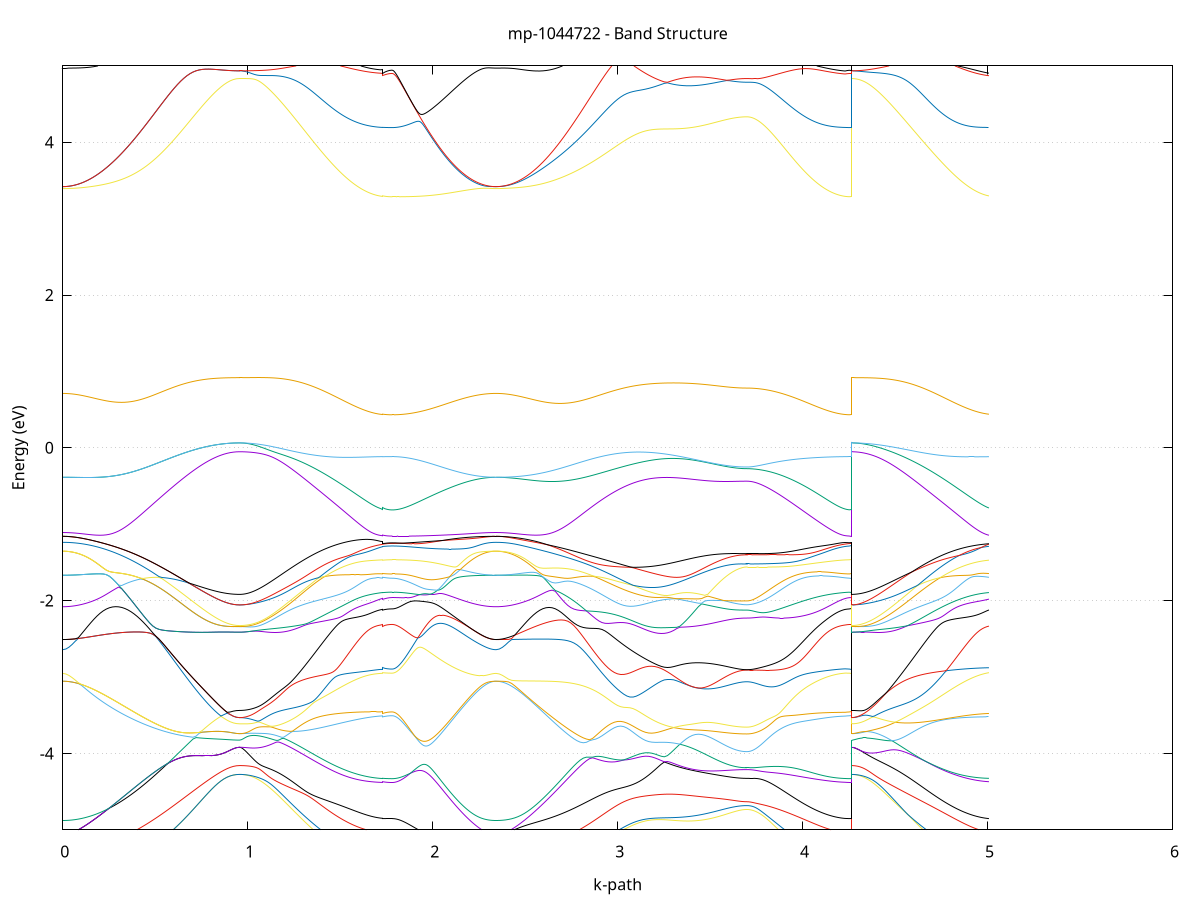 set title 'mp-1044722 - Band Structure'
set xlabel 'k-path'
set ylabel 'Energy (eV)'
set grid y
set yrange [-5:5]
set terminal png size 800,600
set output 'mp-1044722_bands_gnuplot.png'
plot '-' using 1:2 with lines notitle, '-' using 1:2 with lines notitle, '-' using 1:2 with lines notitle, '-' using 1:2 with lines notitle, '-' using 1:2 with lines notitle, '-' using 1:2 with lines notitle, '-' using 1:2 with lines notitle, '-' using 1:2 with lines notitle, '-' using 1:2 with lines notitle, '-' using 1:2 with lines notitle, '-' using 1:2 with lines notitle, '-' using 1:2 with lines notitle, '-' using 1:2 with lines notitle, '-' using 1:2 with lines notitle, '-' using 1:2 with lines notitle, '-' using 1:2 with lines notitle, '-' using 1:2 with lines notitle, '-' using 1:2 with lines notitle, '-' using 1:2 with lines notitle, '-' using 1:2 with lines notitle, '-' using 1:2 with lines notitle, '-' using 1:2 with lines notitle, '-' using 1:2 with lines notitle, '-' using 1:2 with lines notitle, '-' using 1:2 with lines notitle, '-' using 1:2 with lines notitle, '-' using 1:2 with lines notitle, '-' using 1:2 with lines notitle, '-' using 1:2 with lines notitle, '-' using 1:2 with lines notitle, '-' using 1:2 with lines notitle, '-' using 1:2 with lines notitle, '-' using 1:2 with lines notitle, '-' using 1:2 with lines notitle, '-' using 1:2 with lines notitle, '-' using 1:2 with lines notitle, '-' using 1:2 with lines notitle, '-' using 1:2 with lines notitle, '-' using 1:2 with lines notitle, '-' using 1:2 with lines notitle, '-' using 1:2 with lines notitle, '-' using 1:2 with lines notitle, '-' using 1:2 with lines notitle, '-' using 1:2 with lines notitle, '-' using 1:2 with lines notitle, '-' using 1:2 with lines notitle, '-' using 1:2 with lines notitle, '-' using 1:2 with lines notitle, '-' using 1:2 with lines notitle, '-' using 1:2 with lines notitle, '-' using 1:2 with lines notitle, '-' using 1:2 with lines notitle, '-' using 1:2 with lines notitle, '-' using 1:2 with lines notitle, '-' using 1:2 with lines notitle, '-' using 1:2 with lines notitle
0.000000 -19.121942
0.016766 -19.121342
0.033532 -19.119642
0.050298 -19.116842
0.067064 -19.112942
0.083829 -19.107842
0.100595 -19.101742
0.117361 -19.094442
0.134127 -19.086142
0.150893 -19.076742
0.167659 -19.066142
0.184425 -19.054542
0.201191 -19.041942
0.217956 -19.028242
0.234722 -19.013442
0.251488 -18.997642
0.268254 -18.980942
0.285020 -18.963142
0.301786 -18.944442
0.318552 -18.924742
0.335318 -18.904142
0.352084 -18.882742
0.368849 -18.860342
0.385615 -18.837142
0.402381 -18.813242
0.419147 -18.788542
0.435913 -18.763042
0.452679 -18.736942
0.469445 -18.710142
0.486211 -18.682842
0.502977 -18.654942
0.519742 -18.626642
0.536508 -18.597942
0.553274 -18.568942
0.570040 -18.539742
0.586806 -18.510542
0.603572 -18.481242
0.620338 -18.452242
0.637104 -18.423542
0.653869 -18.395342
0.670635 -18.367942
0.687401 -18.341342
0.704167 -18.315842
0.720933 -18.291742
0.737699 -18.269142
0.754465 -18.248342
0.771231 -18.229442
0.787997 -18.212542
0.804762 -18.197642
0.821528 -18.184842
0.838294 -18.173942
0.855060 -18.164842
0.871826 -18.157342
0.888592 -18.151442
0.905358 -18.147042
0.922124 -18.143942
0.938889 -18.142042
0.955655 -18.141442
0.955655 -18.141442
0.965566 -18.141642
0.975476 -18.142142
0.985386 -18.143042
0.995297 -18.144342
1.005207 -18.146042
1.015117 -18.148042
1.025028 -18.150442
1.034938 -18.153242
1.044848 -18.156342
1.054759 -18.159942
1.064669 -18.163842
1.074579 -18.168242
1.084490 -18.173042
1.094400 -18.178242
1.104310 -18.183842
1.114221 -18.189742
1.124131 -18.196142
1.134041 -18.202842
1.143952 -18.210042
1.153862 -18.217442
1.163772 -18.225242
1.173683 -18.233342
1.183593 -18.241742
1.193503 -18.250542
1.203414 -18.259442
1.213324 -18.268642
1.223234 -18.278142
1.233145 -18.287742
1.243055 -18.297542
1.252965 -18.307442
1.262876 -18.317442
1.272786 -18.327542
1.282696 -18.337842
1.292606 -18.348042
1.302517 -18.358342
1.312427 -18.368742
1.322337 -18.379042
1.332248 -18.389342
1.342158 -18.399642
1.352068 -18.409842
1.361979 -18.419942
1.371889 -18.430042
1.381799 -18.439942
1.391710 -18.449842
1.401620 -18.459542
1.411530 -18.469042
1.421441 -18.478442
1.431351 -18.487742
1.441261 -18.496742
1.451172 -18.505642
1.461082 -18.514342
1.470992 -18.522842
1.480903 -18.531042
1.490813 -18.539142
1.500723 -18.546942
1.510634 -18.554542
1.520544 -18.561942
1.530454 -18.568942
1.540365 -18.575842
1.550275 -18.582442
1.560185 -18.588742
1.570096 -18.594742
1.580006 -18.600442
1.589916 -18.605942
1.599827 -18.611142
1.609737 -18.615942
1.619647 -18.620542
1.629558 -18.624842
1.639468 -18.628842
1.649378 -18.632542
1.659289 -18.635842
1.669199 -18.638942
1.679109 -18.641642
1.689020 -18.644142
1.698930 -18.646242
1.708840 -18.648042
1.718751 -18.649542
1.728661 -18.650642
1.728661 -18.653142
1.741519 -18.652742
1.754376 -18.652442
1.767234 -18.652242
1.780092 -18.652142
1.780092 -18.652142
1.785954 -18.652642
1.791815 -18.653842
1.797677 -18.655842
1.803539 -18.658642
1.809401 -18.662142
1.815263 -18.666342
1.821124 -18.671042
1.826986 -18.676342
1.832848 -18.682042
1.838710 -18.688142
1.844572 -18.694642
1.850433 -18.701342
1.856295 -18.708342
1.862157 -18.715542
1.868019 -18.722942
1.873881 -18.730542
1.879742 -18.738242
1.885604 -18.745942
1.891466 -18.753842
1.897328 -18.761742
1.903190 -18.769642
1.909051 -18.777642
1.914913 -18.785642
1.920775 -18.793542
1.926637 -18.801542
1.932499 -18.809442
1.938360 -18.817342
1.944222 -18.825242
1.950084 -18.833142
1.955946 -18.840942
1.961808 -18.848642
1.967669 -18.856342
1.973531 -18.863942
1.979393 -18.871442
1.985255 -18.878942
1.991117 -18.886342
1.996978 -18.893642
2.002840 -18.900842
2.008702 -18.907942
2.014564 -18.915042
2.020426 -18.922042
2.026287 -18.928842
2.032149 -18.935642
2.038011 -18.942342
2.043873 -18.948842
2.049735 -18.955342
2.055596 -18.961742
2.061458 -18.967942
2.067320 -18.974142
2.073182 -18.980142
2.079044 -18.986042
2.084905 -18.991842
2.090767 -18.997542
2.096629 -19.003142
2.102491 -19.008542
2.108353 -19.013942
2.114214 -19.019142
2.120076 -19.024242
2.125938 -19.029242
2.131800 -19.034042
2.137662 -19.038842
2.143523 -19.043442
2.149385 -19.047942
2.155247 -19.052242
2.161109 -19.056442
2.166971 -19.060542
2.172832 -19.064542
2.178694 -19.068442
2.184556 -19.072142
2.190418 -19.075742
2.196280 -19.079142
2.202141 -19.082542
2.208003 -19.085642
2.213865 -19.088742
2.219727 -19.091642
2.225589 -19.094442
2.231450 -19.097142
2.237312 -19.099642
2.243174 -19.102042
2.249036 -19.104342
2.254898 -19.106442
2.260759 -19.108442
2.266621 -19.110242
2.272483 -19.111942
2.278345 -19.113542
2.284207 -19.115042
2.290068 -19.116342
2.295930 -19.117542
2.301792 -19.118542
2.307654 -19.119442
2.313516 -19.120142
2.319377 -19.120842
2.325239 -19.121242
2.331101 -19.121642
2.336963 -19.121842
2.342825 -19.121942
2.342825 -19.121942
2.359664 -19.121342
2.376503 -19.119642
2.393343 -19.116742
2.410182 -19.112842
2.427021 -19.107742
2.443861 -19.101542
2.460700 -19.094242
2.477539 -19.085842
2.494379 -19.076342
2.511218 -19.065642
2.528057 -19.054042
2.544897 -19.041242
2.561736 -19.027442
2.578575 -19.012642
2.595415 -18.996742
2.612254 -18.979942
2.629093 -18.962042
2.645933 -18.943342
2.662772 -18.923542
2.679611 -18.902942
2.696451 -18.881542
2.713290 -18.859242
2.730129 -18.836042
2.746969 -18.812242
2.763808 -18.787642
2.780647 -18.762542
2.797487 -18.736742
2.814326 -18.710442
2.831165 -18.683842
2.848005 -18.656842
2.864844 -18.629742
2.881683 -18.602642
2.898523 -18.575742
2.915362 -18.549242
2.932201 -18.523542
2.949041 -18.498842
2.965880 -18.475842
2.982719 -18.454942
2.999559 -18.436542
3.016398 -18.421342
3.033237 -18.409242
3.050077 -18.400442
3.066916 -18.394642
3.083755 -18.391142
3.100595 -18.389542
3.117434 -18.389342
3.134273 -18.390042
3.151113 -18.391342
3.167952 -18.392842
3.184791 -18.394542
3.201631 -18.396042
3.218470 -18.397342
3.235309 -18.398342
3.252149 -18.398942
3.268988 -18.399142
3.285827 -18.398942
3.302667 -18.398242
3.319506 -18.397042
3.336345 -18.395342
3.353185 -18.393142
3.370024 -18.390542
3.386863 -18.387442
3.403703 -18.384042
3.420542 -18.380142
3.437381 -18.376042
3.454221 -18.371642
3.471060 -18.367042
3.487899 -18.362242
3.504739 -18.357442
3.521578 -18.352642
3.538417 -18.348042
3.555257 -18.343442
3.572096 -18.339242
3.588935 -18.335342
3.605775 -18.331842
3.622614 -18.328842
3.639453 -18.326442
3.656293 -18.324542
3.673132 -18.323242
3.673132 -18.323242
3.685990 -18.322742
3.698847 -18.322542
3.698847 -18.322542
3.708502 -18.322942
3.718158 -18.324342
3.727813 -18.326642
3.737468 -18.329742
3.747123 -18.333642
3.756778 -18.338342
3.766433 -18.343742
3.776088 -18.349742
3.785743 -18.356342
3.795399 -18.363342
3.805054 -18.370842
3.814709 -18.378642
3.824364 -18.386842
3.834019 -18.395242
3.843674 -18.403842
3.853329 -18.412542
3.862984 -18.421442
3.872639 -18.430342
3.882295 -18.439342
3.891950 -18.448342
3.901605 -18.457342
3.911260 -18.466342
3.920915 -18.475142
3.930570 -18.483942
3.940225 -18.492642
3.949880 -18.501242
3.959536 -18.509642
3.969191 -18.517942
3.978846 -18.526042
3.988501 -18.533942
3.998156 -18.541742
4.007811 -18.549242
4.017466 -18.556542
4.027121 -18.563642
4.036777 -18.570542
4.046432 -18.577142
4.056087 -18.583542
4.065742 -18.589742
4.075397 -18.595642
4.085052 -18.601242
4.094707 -18.606642
4.104362 -18.611742
4.114018 -18.616542
4.123673 -18.621042
4.133328 -18.625342
4.142983 -18.629242
4.152638 -18.632942
4.162293 -18.636342
4.171948 -18.639442
4.181603 -18.642242
4.191259 -18.644742
4.200914 -18.646942
4.210569 -18.648842
4.220224 -18.650442
4.229879 -18.651642
4.229879 -18.651642
4.241062 -18.651942
4.252246 -18.652142
4.263429 -18.652142
4.263429 -18.141442
4.272970 -18.141642
4.282510 -18.142242
4.292051 -18.143142
4.301591 -18.144442
4.311132 -18.146142
4.320672 -18.148142
4.330212 -18.150642
4.339753 -18.153442
4.349293 -18.156642
4.358834 -18.160242
4.368374 -18.164242
4.377915 -18.168542
4.387455 -18.173342
4.396995 -18.178442
4.406536 -18.183942
4.416076 -18.189842
4.425617 -18.196042
4.435157 -18.202642
4.444698 -18.209642
4.454238 -18.216842
4.463779 -18.224442
4.473319 -18.232342
4.482859 -18.240542
4.492400 -18.248942
4.501940 -18.257542
4.511481 -18.266442
4.521021 -18.275542
4.530562 -18.284842
4.540102 -18.294342
4.549643 -18.303942
4.559183 -18.313642
4.568723 -18.323442
4.578264 -18.333342
4.587804 -18.343242
4.597345 -18.353242
4.606885 -18.363342
4.616426 -18.373342
4.625966 -18.383442
4.635507 -18.393442
4.645047 -18.403342
4.654587 -18.413342
4.664128 -18.423142
4.673668 -18.432942
4.683209 -18.442642
4.692749 -18.452242
4.702290 -18.461642
4.711830 -18.470942
4.721370 -18.480142
4.730911 -18.489142
4.740451 -18.498042
4.749992 -18.506842
4.759532 -18.515342
4.769073 -18.523642
4.778613 -18.531842
4.788154 -18.539742
4.797694 -18.547442
4.807234 -18.555042
4.816775 -18.562242
4.826315 -18.569342
4.835856 -18.576142
4.845396 -18.582742
4.854937 -18.589042
4.864477 -18.595142
4.874018 -18.601042
4.883558 -18.606542
4.893098 -18.611842
4.902639 -18.616942
4.912179 -18.621642
4.921720 -18.626142
4.931260 -18.630342
4.940801 -18.634242
4.950341 -18.637942
4.959882 -18.641242
4.969422 -18.644242
4.978962 -18.647042
4.988503 -18.649542
4.998043 -18.651642
5.007584 -18.653542
e
0.000000 -17.726542
0.016766 -17.726942
0.033532 -17.728142
0.050298 -17.730042
0.067064 -17.732642
0.083829 -17.736042
0.100595 -17.740042
0.117361 -17.744642
0.134127 -17.749842
0.150893 -17.755542
0.167659 -17.761642
0.184425 -17.768242
0.201191 -17.775142
0.217956 -17.782242
0.234722 -17.789642
0.251488 -17.797142
0.268254 -17.804742
0.285020 -17.812442
0.301786 -17.820042
0.318552 -17.827742
0.335318 -17.835242
0.352084 -17.842642
0.368849 -17.849842
0.385615 -17.856842
0.402381 -17.863542
0.419147 -17.869842
0.435913 -17.875942
0.452679 -17.881542
0.469445 -17.886842
0.486211 -17.891642
0.502977 -17.895842
0.519742 -17.899542
0.536508 -17.902642
0.553274 -17.905042
0.570040 -17.906742
0.586806 -17.907742
0.603572 -17.907842
0.620338 -17.907042
0.637104 -17.905242
0.653869 -17.902242
0.670635 -17.898042
0.687401 -17.892542
0.704167 -17.885442
0.720933 -17.876642
0.737699 -17.866242
0.754465 -17.853942
0.771231 -17.839742
0.787997 -17.823942
0.804762 -17.806442
0.821528 -17.787742
0.838294 -17.768142
0.855060 -17.748142
0.871826 -17.728342
0.888592 -17.709742
0.905358 -17.693142
0.922124 -17.679842
0.938889 -17.671142
0.955655 -17.668142
0.955655 -17.668142
0.965566 -17.668242
0.975476 -17.668542
0.985386 -17.668942
0.995297 -17.669642
1.005207 -17.670542
1.015117 -17.671542
1.025028 -17.672842
1.034938 -17.674342
1.044848 -17.676042
1.054759 -17.678142
1.064669 -17.680742
1.074579 -17.684142
1.084490 -17.688542
1.094400 -17.694742
1.104310 -17.703242
1.114221 -17.714042
1.124131 -17.726942
1.134041 -17.741242
1.143952 -17.756442
1.153862 -17.772142
1.163772 -17.788142
1.173683 -17.804342
1.183593 -17.820642
1.193503 -17.836942
1.203414 -17.853242
1.213324 -17.869442
1.223234 -17.885642
1.233145 -17.901642
1.243055 -17.917542
1.252965 -17.933342
1.262876 -17.949042
1.272786 -17.964442
1.282696 -17.979742
1.292606 -17.994842
1.302517 -18.009742
1.312427 -18.024442
1.322337 -18.038942
1.332248 -18.053142
1.342158 -18.067242
1.352068 -18.080942
1.361979 -18.094542
1.371889 -18.107742
1.381799 -18.120742
1.391710 -18.133542
1.401620 -18.145942
1.411530 -18.158142
1.421441 -18.170042
1.431351 -18.181642
1.441261 -18.192942
1.451172 -18.203942
1.461082 -18.214642
1.470992 -18.225042
1.480903 -18.235142
1.490813 -18.244942
1.500723 -18.254342
1.510634 -18.263442
1.520544 -18.272242
1.530454 -18.280742
1.540365 -18.288842
1.550275 -18.296642
1.560185 -18.304042
1.570096 -18.311142
1.580006 -18.317942
1.589916 -18.324342
1.599827 -18.330342
1.609737 -18.336042
1.619647 -18.341442
1.629558 -18.346342
1.639468 -18.350942
1.649378 -18.355242
1.659289 -18.359142
1.669199 -18.362642
1.679109 -18.365842
1.689020 -18.368642
1.698930 -18.371042
1.708840 -18.373142
1.718751 -18.374842
1.728661 -18.376142
1.728661 -18.368542
1.741519 -18.372642
1.754376 -18.375542
1.767234 -18.377342
1.780092 -18.377842
1.780092 -18.377842
1.785954 -18.377442
1.791815 -18.376042
1.797677 -18.373642
1.803539 -18.370542
1.809401 -18.366542
1.815263 -18.361742
1.821124 -18.356242
1.826986 -18.350242
1.832848 -18.343542
1.838710 -18.336442
1.844572 -18.328842
1.850433 -18.320742
1.856295 -18.312442
1.862157 -18.303742
1.868019 -18.294742
1.873881 -18.285442
1.879742 -18.276042
1.885604 -18.266442
1.891466 -18.256542
1.897328 -18.246642
1.903190 -18.236542
1.909051 -18.226242
1.914913 -18.215942
1.920775 -18.205542
1.926637 -18.195042
1.932499 -18.184442
1.938360 -18.173842
1.944222 -18.163142
1.950084 -18.152442
1.955946 -18.141742
1.961808 -18.130942
1.967669 -18.120242
1.973531 -18.109442
1.979393 -18.098642
1.985255 -18.087842
1.991117 -18.077142
1.996978 -18.066442
2.002840 -18.055742
2.008702 -18.045042
2.014564 -18.034442
2.020426 -18.023842
2.026287 -18.013342
2.032149 -18.002842
2.038011 -17.992442
2.043873 -17.982142
2.049735 -17.971942
2.055596 -17.961842
2.061458 -17.951742
2.067320 -17.941842
2.073182 -17.932042
2.079044 -17.922242
2.084905 -17.912742
2.090767 -17.903242
2.096629 -17.893942
2.102491 -17.884842
2.108353 -17.875842
2.114214 -17.867042
2.120076 -17.858442
2.125938 -17.849942
2.131800 -17.841742
2.137662 -17.833742
2.143523 -17.825942
2.149385 -17.818442
2.155247 -17.811242
2.161109 -17.804242
2.166971 -17.797542
2.172832 -17.791142
2.178694 -17.785042
2.184556 -17.779242
2.190418 -17.773842
2.196280 -17.768742
2.202141 -17.763942
2.208003 -17.759542
2.213865 -17.755542
2.219727 -17.751842
2.225589 -17.748442
2.231450 -17.745442
2.237312 -17.742742
2.243174 -17.740342
2.249036 -17.738142
2.254898 -17.736242
2.260759 -17.734642
2.266621 -17.733242
2.272483 -17.731942
2.278345 -17.730942
2.284207 -17.730042
2.290068 -17.729242
2.295930 -17.728642
2.301792 -17.728142
2.307654 -17.727642
2.313516 -17.727342
2.319377 -17.727042
2.325239 -17.726842
2.331101 -17.726642
2.336963 -17.726542
2.342825 -17.726542
2.342825 -17.726542
2.359664 -17.726942
2.376503 -17.728042
2.393343 -17.729942
2.410182 -17.732542
2.427021 -17.736142
2.443861 -17.740742
2.460700 -17.746242
2.477539 -17.752942
2.494379 -17.760642
2.511218 -17.769542
2.528057 -17.779642
2.544897 -17.790742
2.561736 -17.802842
2.578575 -17.815942
2.595415 -17.829742
2.612254 -17.844342
2.629093 -17.859542
2.645933 -17.875242
2.662772 -17.891342
2.679611 -17.907742
2.696451 -17.924342
2.713290 -17.941042
2.730129 -17.957742
2.746969 -17.974442
2.763808 -17.990942
2.780647 -18.007242
2.797487 -18.023142
2.814326 -18.038542
2.831165 -18.053542
2.848005 -18.067842
2.864844 -18.081242
2.881683 -18.093742
2.898523 -18.105142
2.915362 -18.115042
2.932201 -18.123242
2.949041 -18.129442
2.965880 -18.133142
2.982719 -18.133842
2.999559 -18.131142
3.016398 -18.124542
3.033237 -18.114042
3.050077 -18.099642
3.066916 -18.081742
3.083755 -18.060942
3.100595 -18.038042
3.117434 -18.013542
3.134273 -17.988342
3.151113 -17.962942
3.167952 -17.938242
3.184791 -17.915042
3.201631 -17.894442
3.218470 -17.877642
3.235309 -17.865942
3.252149 -17.859842
3.268988 -17.858742
3.285827 -17.861642
3.302667 -17.867242
3.319506 -17.874542
3.336345 -17.882742
3.353185 -17.891342
3.370024 -17.900042
3.386863 -17.908442
3.403703 -17.916442
3.420542 -17.923942
3.437381 -17.930742
3.454221 -17.936742
3.471060 -17.941842
3.487899 -17.945942
3.504739 -17.949042
3.521578 -17.950942
3.538417 -17.951742
3.555257 -17.951242
3.572096 -17.949442
3.588935 -17.946342
3.605775 -17.941842
3.622614 -17.935942
3.639453 -17.928842
3.656293 -17.920542
3.673132 -17.911442
3.673132 -17.911342
3.685990 -17.904742
3.698847 -17.901342
3.698847 -17.901342
3.708502 -17.906242
3.718158 -17.916142
3.727813 -17.927742
3.737468 -17.940042
3.747123 -17.952842
3.756778 -17.965842
3.766433 -17.978942
3.776088 -17.992142
3.785743 -18.005442
3.795399 -18.018642
3.805054 -18.031742
3.814709 -18.044742
3.824364 -18.057642
3.834019 -18.070342
3.843674 -18.083042
3.853329 -18.095442
3.862984 -18.107642
3.872639 -18.119742
3.882295 -18.131642
3.891950 -18.143342
3.901605 -18.154742
3.911260 -18.165942
3.920915 -18.176942
3.930570 -18.187642
3.940225 -18.198142
3.949880 -18.208342
3.959536 -18.218342
3.969191 -18.228042
3.978846 -18.237442
3.988501 -18.246542
3.998156 -18.255442
4.007811 -18.263942
4.017466 -18.272242
4.027121 -18.280242
4.036777 -18.287942
4.046432 -18.295342
4.056087 -18.302442
4.065742 -18.309142
4.075397 -18.315642
4.085052 -18.321742
4.094707 -18.327642
4.104362 -18.333142
4.114018 -18.338242
4.123673 -18.343142
4.133328 -18.347642
4.142983 -18.351842
4.152638 -18.355742
4.162293 -18.359342
4.171948 -18.362542
4.181603 -18.365342
4.191259 -18.367942
4.200914 -18.370142
4.210569 -18.371942
4.220224 -18.373442
4.229879 -18.374642
4.229879 -18.374642
4.241062 -18.376442
4.252246 -18.377542
4.263429 -18.377842
4.263429 -17.668142
4.272970 -17.668742
4.282510 -17.670742
4.292051 -17.673942
4.301591 -17.678342
4.311132 -17.683742
4.320672 -17.690242
4.330212 -17.697642
4.339753 -17.705942
4.349293 -17.714842
4.358834 -17.724442
4.368374 -17.734642
4.377915 -17.745442
4.387455 -17.756642
4.396995 -17.768242
4.406536 -17.780242
4.416076 -17.792542
4.425617 -17.805142
4.435157 -17.818042
4.444698 -17.831042
4.454238 -17.844242
4.463779 -17.857642
4.473319 -17.871042
4.482859 -17.884642
4.492400 -17.898242
4.501940 -17.911842
4.511481 -17.925442
4.521021 -17.939042
4.530562 -17.952642
4.540102 -17.966042
4.549643 -17.979542
4.559183 -17.992942
4.568723 -18.006142
4.578264 -18.019242
4.587804 -18.032242
4.597345 -18.045142
4.606885 -18.057842
4.616426 -18.070342
4.625966 -18.082742
4.635507 -18.094942
4.645047 -18.106942
4.654587 -18.118742
4.664128 -18.130342
4.673668 -18.141742
4.683209 -18.152842
4.692749 -18.163742
4.702290 -18.174442
4.711830 -18.184942
4.721370 -18.195142
4.730911 -18.205042
4.740451 -18.214742
4.749992 -18.224242
4.759532 -18.233342
4.769073 -18.242242
4.778613 -18.250942
4.788154 -18.259242
4.797694 -18.267342
4.807234 -18.275142
4.816775 -18.282642
4.826315 -18.289842
4.835856 -18.296742
4.845396 -18.303342
4.854937 -18.309742
4.864477 -18.315742
4.874018 -18.321442
4.883558 -18.326942
4.893098 -18.332042
4.902639 -18.336842
4.912179 -18.341342
4.921720 -18.345542
4.931260 -18.349342
4.940801 -18.352942
4.950341 -18.356242
4.959882 -18.359142
4.969422 -18.361742
4.978962 -18.364042
4.988503 -18.366042
4.998043 -18.367642
5.007584 -18.369042
e
0.000000 -17.585242
0.016766 -17.585242
0.033532 -17.585342
0.050298 -17.585542
0.067064 -17.585742
0.083829 -17.585942
0.100595 -17.586242
0.117361 -17.586642
0.134127 -17.586942
0.150893 -17.587342
0.167659 -17.587742
0.184425 -17.588242
0.201191 -17.588642
0.217956 -17.589042
0.234722 -17.589442
0.251488 -17.589742
0.268254 -17.590042
0.285020 -17.590142
0.301786 -17.590242
0.318552 -17.590242
0.335318 -17.590142
0.352084 -17.589942
0.368849 -17.589642
0.385615 -17.589042
0.402381 -17.588342
0.419147 -17.587542
0.435913 -17.586442
0.452679 -17.585142
0.469445 -17.583642
0.486211 -17.581842
0.502977 -17.579842
0.519742 -17.577542
0.536508 -17.574942
0.553274 -17.572142
0.570040 -17.568942
0.586806 -17.565542
0.603572 -17.561742
0.620338 -17.557642
0.637104 -17.553242
0.653869 -17.548542
0.670635 -17.543442
0.687401 -17.538142
0.704167 -17.532542
0.720933 -17.526442
0.737699 -17.520142
0.754465 -17.513542
0.771231 -17.506642
0.787997 -17.499442
0.804762 -17.492042
0.821528 -17.484542
0.838294 -17.476842
0.855060 -17.469242
0.871826 -17.461742
0.888592 -17.461242
0.905358 -17.463742
0.922124 -17.465442
0.938889 -17.466242
0.955655 -17.466542
0.955655 -17.466542
0.965566 -17.468442
0.975476 -17.474142
0.985386 -17.483042
0.995297 -17.494442
1.005207 -17.507542
1.015117 -17.521742
1.025028 -17.536642
1.034938 -17.551842
1.044848 -17.567342
1.054759 -17.582742
1.064669 -17.597842
1.074579 -17.612342
1.084490 -17.625642
1.094400 -17.637242
1.104310 -17.646442
1.114221 -17.653042
1.124131 -17.657442
1.134041 -17.660142
1.143952 -17.661642
1.153862 -17.662242
1.163772 -17.662042
1.173683 -17.661342
1.183593 -17.660142
1.193503 -17.658442
1.203414 -17.656242
1.213324 -17.653642
1.223234 -17.650642
1.233145 -17.647142
1.243055 -17.643342
1.252965 -17.639242
1.262876 -17.634642
1.272786 -17.629742
1.282696 -17.624542
1.292606 -17.619042
1.302517 -17.613342
1.312427 -17.607242
1.322337 -17.600942
1.332248 -17.594342
1.342158 -17.587542
1.352068 -17.580442
1.361979 -17.573242
1.371889 -17.565842
1.381799 -17.558342
1.391710 -17.550542
1.401620 -17.542742
1.411530 -17.534842
1.421441 -17.526842
1.431351 -17.518742
1.441261 -17.510642
1.451172 -17.502642
1.461082 -17.494542
1.470992 -17.486542
1.480903 -17.478742
1.490813 -17.471042
1.500723 -17.463442
1.510634 -17.456142
1.520544 -17.449142
1.530454 -17.442542
1.540365 -17.436242
1.550275 -17.430342
1.560185 -17.424842
1.570096 -17.419742
1.580006 -17.415042
1.589916 -17.410842
1.599827 -17.406942
1.609737 -17.403442
1.619647 -17.400242
1.629558 -17.397342
1.639468 -17.394742
1.649378 -17.392442
1.659289 -17.390342
1.669199 -17.388542
1.679109 -17.386942
1.689020 -17.385542
1.698930 -17.384242
1.708840 -17.383242
1.718751 -17.382442
1.728661 -17.381742
1.728661 -17.389342
1.741519 -17.385742
1.754376 -17.383042
1.767234 -17.381442
1.780092 -17.380942
1.780092 -17.380942
1.785954 -17.381142
1.791815 -17.381842
1.797677 -17.383042
1.803539 -17.384642
1.809401 -17.386742
1.815263 -17.389142
1.821124 -17.391842
1.826986 -17.394942
1.832848 -17.398242
1.838710 -17.401742
1.844572 -17.405542
1.850433 -17.409442
1.856295 -17.413542
1.862157 -17.417742
1.868019 -17.422042
1.873881 -17.426542
1.879742 -17.430942
1.885604 -17.435542
1.891466 -17.440142
1.897328 -17.444742
1.903190 -17.449442
1.909051 -17.454142
1.914913 -17.458842
1.920775 -17.463542
1.926637 -17.468242
1.932499 -17.472942
1.938360 -17.477642
1.944222 -17.482242
1.950084 -17.486942
1.955946 -17.491542
1.961808 -17.496142
1.967669 -17.500642
1.973531 -17.505142
1.979393 -17.509642
1.985255 -17.514042
1.991117 -17.518442
1.996978 -17.522742
2.002840 -17.527042
2.008702 -17.531142
2.014564 -17.535342
2.020426 -17.539342
2.026287 -17.543342
2.032149 -17.547342
2.038011 -17.551142
2.043873 -17.554942
2.049735 -17.558642
2.055596 -17.562242
2.061458 -17.565742
2.067320 -17.569242
2.073182 -17.572542
2.079044 -17.575742
2.084905 -17.578842
2.090767 -17.581942
2.096629 -17.584842
2.102491 -17.587642
2.108353 -17.590342
2.114214 -17.592842
2.120076 -17.595242
2.125938 -17.597542
2.131800 -17.599742
2.137662 -17.601642
2.143523 -17.603442
2.149385 -17.605142
2.155247 -17.606642
2.161109 -17.607842
2.166971 -17.608942
2.172832 -17.609842
2.178694 -17.610542
2.184556 -17.611042
2.190418 -17.611242
2.196280 -17.611342
2.202141 -17.611142
2.208003 -17.610742
2.213865 -17.610042
2.219727 -17.609242
2.225589 -17.608242
2.231450 -17.607142
2.237312 -17.605742
2.243174 -17.604342
2.249036 -17.602842
2.254898 -17.601142
2.260759 -17.599542
2.266621 -17.597842
2.272483 -17.596142
2.278345 -17.594542
2.284207 -17.592942
2.290068 -17.591442
2.295930 -17.590042
2.301792 -17.588742
2.307654 -17.587642
2.313516 -17.586642
2.319377 -17.585942
2.325239 -17.585342
2.331101 -17.585142
2.336963 -17.585242
2.342825 -17.585242
2.342825 -17.585242
2.359664 -17.585542
2.376503 -17.586442
2.393343 -17.587842
2.410182 -17.589742
2.427021 -17.592042
2.443861 -17.594442
2.460700 -17.596842
2.477539 -17.599242
2.494379 -17.601242
2.511218 -17.602942
2.528057 -17.604242
2.544897 -17.605142
2.561736 -17.605542
2.578575 -17.605342
2.595415 -17.604742
2.612254 -17.603642
2.629093 -17.602142
2.645933 -17.600142
2.662772 -17.597842
2.679611 -17.595142
2.696451 -17.592142
2.713290 -17.588742
2.730129 -17.585142
2.746969 -17.581342
2.763808 -17.577242
2.780647 -17.573042
2.797487 -17.568742
2.814326 -17.564342
2.831165 -17.559942
2.848005 -17.555642
2.864844 -17.551642
2.881683 -17.547842
2.898523 -17.544742
2.915362 -17.542242
2.932201 -17.540842
2.949041 -17.540742
2.965880 -17.542242
2.982719 -17.545642
2.999559 -17.551042
3.016398 -17.558442
3.033237 -17.567742
3.050077 -17.578442
3.066916 -17.590442
3.083755 -17.603242
3.100595 -17.616342
3.117434 -17.629642
3.134273 -17.642642
3.151113 -17.654942
3.167952 -17.666042
3.184791 -17.675142
3.201631 -17.681542
3.218470 -17.684042
3.235309 -17.681842
3.252149 -17.674442
3.268988 -17.662842
3.285827 -17.648342
3.302667 -17.632842
3.319506 -17.623242
3.336345 -17.637542
3.353185 -17.651342
3.370024 -17.664642
3.386863 -17.677442
3.403703 -17.689542
3.420542 -17.701142
3.437381 -17.712142
3.454221 -17.722542
3.471060 -17.732242
3.487899 -17.741342
3.504739 -17.749742
3.521578 -17.757442
3.538417 -17.764542
3.555257 -17.770942
3.572096 -17.776642
3.588935 -17.787442
3.605775 -17.805442
3.622614 -17.822642
3.639453 -17.838942
3.656293 -17.854242
3.673132 -17.868142
3.673132 -17.867742
3.685990 -17.876342
3.698847 -17.880442
3.698847 -17.880442
3.708502 -17.876342
3.718158 -17.868842
3.727813 -17.860942
3.737468 -17.853142
3.747123 -17.845342
3.756778 -17.837342
3.766433 -17.828942
3.776088 -17.820142
3.785743 -17.810942
3.795399 -17.801142
3.805054 -17.790842
3.814709 -17.780142
3.824364 -17.769042
3.834019 -17.757542
3.843674 -17.745742
3.853329 -17.733642
3.862984 -17.721242
3.872639 -17.708642
3.882295 -17.695942
3.891950 -17.683042
3.901605 -17.670042
3.911260 -17.656942
3.920915 -17.643842
3.930570 -17.630742
3.940225 -17.617742
3.949880 -17.604742
3.959536 -17.591842
3.969191 -17.579042
3.978846 -17.566442
3.988501 -17.554042
3.998156 -17.541842
4.007811 -17.529842
4.017466 -17.518142
4.027121 -17.506842
4.036777 -17.495842
4.046432 -17.485242
4.056087 -17.475042
4.065742 -17.465342
4.075397 -17.456142
4.085052 -17.447442
4.094707 -17.439342
4.104362 -17.431742
4.114018 -17.424842
4.123673 -17.418442
4.133328 -17.412742
4.142983 -17.407542
4.152638 -17.403042
4.162293 -17.399042
4.171948 -17.395542
4.181603 -17.392542
4.191259 -17.389942
4.200914 -17.387842
4.210569 -17.386042
4.220224 -17.384642
4.229879 -17.383542
4.229879 -17.383542
4.241062 -17.382042
4.252246 -17.381242
4.263429 -17.380942
4.263429 -17.466542
4.272970 -17.467142
4.282510 -17.469142
4.292051 -17.472942
4.301591 -17.478642
4.311132 -17.485942
4.320672 -17.494342
4.330212 -17.503242
4.339753 -17.512442
4.349293 -17.521642
4.358834 -17.530642
4.368374 -17.539242
4.377915 -17.547442
4.387455 -17.555242
4.396995 -17.562442
4.406536 -17.569142
4.416076 -17.575242
4.425617 -17.580842
4.435157 -17.585742
4.444698 -17.590142
4.454238 -17.593842
4.463779 -17.597042
4.473319 -17.599742
4.482859 -17.601742
4.492400 -17.603342
4.501940 -17.604342
4.511481 -17.604842
4.521021 -17.604842
4.530562 -17.604342
4.540102 -17.603442
4.549643 -17.602142
4.559183 -17.600442
4.568723 -17.598342
4.578264 -17.595942
4.587804 -17.593142
4.597345 -17.590042
4.606885 -17.586542
4.616426 -17.582842
4.625966 -17.578942
4.635507 -17.574742
4.645047 -17.570242
4.654587 -17.565642
4.664128 -17.560742
4.673668 -17.555742
4.683209 -17.550542
4.692749 -17.545242
4.702290 -17.539742
4.711830 -17.534242
4.721370 -17.528542
4.730911 -17.522842
4.740451 -17.517042
4.749992 -17.511142
4.759532 -17.505242
4.769073 -17.499442
4.778613 -17.493542
4.788154 -17.487642
4.797694 -17.481742
4.807234 -17.475942
4.816775 -17.470242
4.826315 -17.464542
4.835856 -17.458942
4.845396 -17.453442
4.854937 -17.448142
4.864477 -17.442942
4.874018 -17.437842
4.883558 -17.432942
4.893098 -17.428242
4.902639 -17.423642
4.912179 -17.419342
4.921720 -17.415242
4.931260 -17.411242
4.940801 -17.407642
4.950341 -17.404142
4.959882 -17.400942
4.969422 -17.398042
4.978962 -17.395342
4.988503 -17.392942
4.998043 -17.390842
5.007584 -17.389042
e
0.000000 -17.584042
0.016766 -17.584142
0.033532 -17.584242
0.050298 -17.584342
0.067064 -17.584542
0.083829 -17.584842
0.100595 -17.585142
0.117361 -17.585442
0.134127 -17.585842
0.150893 -17.586242
0.167659 -17.586642
0.184425 -17.587142
0.201191 -17.587442
0.217956 -17.587942
0.234722 -17.588342
0.251488 -17.588642
0.268254 -17.588842
0.285020 -17.589042
0.301786 -17.589142
0.318552 -17.589142
0.335318 -17.589042
0.352084 -17.588842
0.368849 -17.588442
0.385615 -17.587942
0.402381 -17.587242
0.419147 -17.586342
0.435913 -17.585342
0.452679 -17.584042
0.469445 -17.582442
0.486211 -17.580742
0.502977 -17.578742
0.519742 -17.576442
0.536508 -17.573842
0.553274 -17.570942
0.570040 -17.567842
0.586806 -17.564342
0.603572 -17.560542
0.620338 -17.556442
0.637104 -17.552042
0.653869 -17.547342
0.670635 -17.542242
0.687401 -17.536942
0.704167 -17.531342
0.720933 -17.525242
0.737699 -17.518942
0.754465 -17.512342
0.771231 -17.505442
0.787997 -17.498242
0.804762 -17.490842
0.821528 -17.483342
0.838294 -17.475642
0.855060 -17.467942
0.871826 -17.460442
0.888592 -17.454642
0.905358 -17.448142
0.922124 -17.442942
0.938889 -17.439342
0.955655 -17.438142
0.955655 -17.438142
0.965566 -17.438642
0.975476 -17.440942
0.985386 -17.444742
0.995297 -17.449342
1.005207 -17.454242
1.015117 -17.459142
1.025028 -17.464042
1.034938 -17.468642
1.044848 -17.472942
1.054759 -17.476842
1.064669 -17.480242
1.074579 -17.483242
1.084490 -17.485842
1.094400 -17.487942
1.104310 -17.489742
1.114221 -17.490942
1.124131 -17.491842
1.134041 -17.492342
1.143952 -17.492442
1.153862 -17.492242
1.163772 -17.491642
1.173683 -17.490842
1.183593 -17.489742
1.193503 -17.488342
1.203414 -17.486742
1.213324 -17.484942
1.223234 -17.482942
1.233145 -17.480742
1.243055 -17.478442
1.252965 -17.475942
1.262876 -17.473242
1.272786 -17.470442
1.282696 -17.467542
1.292606 -17.464542
1.302517 -17.461442
1.312427 -17.458242
1.322337 -17.455042
1.332248 -17.451742
1.342158 -17.448342
1.352068 -17.444842
1.361979 -17.441342
1.371889 -17.437842
1.381799 -17.434242
1.391710 -17.430642
1.401620 -17.426942
1.411530 -17.423242
1.421441 -17.419442
1.431351 -17.415642
1.441261 -17.411742
1.451172 -17.407842
1.461082 -17.403842
1.470992 -17.399642
1.480903 -17.395442
1.490813 -17.391142
1.500723 -17.386642
1.510634 -17.381942
1.520544 -17.377142
1.530454 -17.371942
1.540365 -17.366642
1.550275 -17.361042
1.560185 -17.355242
1.570096 -17.349142
1.580006 -17.342842
1.589916 -17.336342
1.599827 -17.329742
1.609737 -17.323142
1.619647 -17.316442
1.629558 -17.309742
1.639468 -17.303142
1.649378 -17.296642
1.659289 -17.290342
1.669199 -17.284142
1.679109 -17.278342
1.689020 -17.272742
1.698930 -17.267542
1.708840 -17.262642
1.718751 -17.258242
1.728661 -17.254342
1.728661 -17.256742
1.741519 -17.253042
1.754376 -17.250342
1.767234 -17.248542
1.780092 -17.247942
1.780092 -17.247942
1.785954 -17.248442
1.791815 -17.249942
1.797677 -17.252242
1.803539 -17.255242
1.809401 -17.258942
1.815263 -17.263042
1.821124 -17.267542
1.826986 -17.272342
1.832848 -17.277442
1.838710 -17.282642
1.844572 -17.287942
1.850433 -17.293342
1.856295 -17.298842
1.862157 -17.304442
1.868019 -17.310042
1.873881 -17.315642
1.879742 -17.321242
1.885604 -17.326942
1.891466 -17.332542
1.897328 -17.338142
1.903190 -17.343842
1.909051 -17.349442
1.914913 -17.355042
1.920775 -17.360542
1.926637 -17.366142
1.932499 -17.371642
1.938360 -17.377042
1.944222 -17.382442
1.950084 -17.387842
1.955946 -17.393142
1.961808 -17.398442
1.967669 -17.403642
1.973531 -17.408842
1.979393 -17.413942
1.985255 -17.419042
1.991117 -17.424042
1.996978 -17.429042
2.002840 -17.433942
2.008702 -17.438842
2.014564 -17.443642
2.020426 -17.448342
2.026287 -17.453042
2.032149 -17.457542
2.038011 -17.462142
2.043873 -17.466542
2.049735 -17.470942
2.055596 -17.475242
2.061458 -17.479542
2.067320 -17.483742
2.073182 -17.487842
2.079044 -17.491842
2.084905 -17.495742
2.090767 -17.499642
2.096629 -17.503442
2.102491 -17.507142
2.108353 -17.510842
2.114214 -17.514342
2.120076 -17.517842
2.125938 -17.521242
2.131800 -17.524642
2.137662 -17.527842
2.143523 -17.531042
2.149385 -17.534042
2.155247 -17.537042
2.161109 -17.539942
2.166971 -17.542742
2.172832 -17.545542
2.178694 -17.548142
2.184556 -17.550742
2.190418 -17.553142
2.196280 -17.555542
2.202141 -17.557842
2.208003 -17.560042
2.213865 -17.562142
2.219727 -17.564142
2.225589 -17.566042
2.231450 -17.567942
2.237312 -17.569642
2.243174 -17.571342
2.249036 -17.572842
2.254898 -17.574342
2.260759 -17.575642
2.266621 -17.576942
2.272483 -17.578142
2.278345 -17.579242
2.284207 -17.580242
2.290068 -17.581142
2.295930 -17.581942
2.301792 -17.582642
2.307654 -17.583242
2.313516 -17.583742
2.319377 -17.584142
2.325239 -17.584342
2.331101 -17.584242
2.336963 -17.584142
2.342825 -17.584042
2.342825 -17.584042
2.359664 -17.583942
2.376503 -17.583342
2.393343 -17.582342
2.410182 -17.581042
2.427021 -17.579342
2.443861 -17.577242
2.460700 -17.574842
2.477539 -17.571942
2.494379 -17.568742
2.511218 -17.565142
2.528057 -17.561142
2.544897 -17.556842
2.561736 -17.552142
2.578575 -17.547042
2.595415 -17.541642
2.612254 -17.535842
2.629093 -17.529742
2.645933 -17.523242
2.662772 -17.516442
2.679611 -17.509242
2.696451 -17.501642
2.713290 -17.493842
2.730129 -17.485642
2.746969 -17.477142
2.763808 -17.468342
2.780647 -17.459142
2.797487 -17.449742
2.814326 -17.440042
2.831165 -17.430142
2.848005 -17.419942
2.864844 -17.409442
2.881683 -17.398842
2.898523 -17.388042
2.915362 -17.377142
2.932201 -17.366142
2.949041 -17.355242
2.965880 -17.345442
2.982719 -17.352642
2.999559 -17.357442
3.016398 -17.360142
3.033237 -17.360542
3.050077 -17.359142
3.066916 -17.364942
3.083755 -17.382942
3.100595 -17.401242
3.117434 -17.419842
3.134273 -17.438242
3.151113 -17.456642
3.167952 -17.474742
3.184791 -17.492742
3.201631 -17.510342
3.218470 -17.527642
3.235309 -17.544642
3.252149 -17.561142
3.268988 -17.577342
3.285827 -17.593142
3.302667 -17.608442
3.319506 -17.618142
3.336345 -17.605642
3.353185 -17.596842
3.370024 -17.592742
3.386863 -17.593842
3.403703 -17.599742
3.420542 -17.609842
3.437381 -17.623042
3.454221 -17.638542
3.471060 -17.655642
3.487899 -17.673742
3.504739 -17.692542
3.521578 -17.711742
3.538417 -17.730942
3.555257 -17.750142
3.572096 -17.769042
3.588935 -17.781642
3.605775 -17.785942
3.622614 -17.789542
3.639453 -17.792442
3.656293 -17.794642
3.673132 -17.796142
3.673132 -17.796842
3.685990 -17.797542
3.698847 -17.797742
3.698847 -17.797742
3.708502 -17.796242
3.718158 -17.791842
3.727813 -17.784942
3.737468 -17.775942
3.747123 -17.765342
3.756778 -17.753642
3.766433 -17.741042
3.776088 -17.727742
3.785743 -17.714042
3.795399 -17.700142
3.805054 -17.685942
3.814709 -17.671542
3.824364 -17.657142
3.834019 -17.642742
3.843674 -17.628242
3.853329 -17.613842
3.862984 -17.599442
3.872639 -17.585042
3.882295 -17.570842
3.891950 -17.556742
3.901605 -17.542842
3.911260 -17.529042
3.920915 -17.515442
3.930570 -17.502042
3.940225 -17.488842
3.949880 -17.475842
3.959536 -17.463142
3.969191 -17.450742
3.978846 -17.438542
3.988501 -17.426742
3.998156 -17.415142
4.007811 -17.404042
4.017466 -17.393242
4.027121 -17.382742
4.036777 -17.372742
4.046432 -17.363142
4.056087 -17.353842
4.065742 -17.345042
4.075397 -17.336642
4.085052 -17.328642
4.094707 -17.321142
4.104362 -17.313942
4.114018 -17.307142
4.123673 -17.300742
4.133328 -17.294642
4.142983 -17.288942
4.152638 -17.283542
4.162293 -17.278442
4.171948 -17.273742
4.181603 -17.269442
4.191259 -17.265442
4.200914 -17.261742
4.210569 -17.258542
4.220224 -17.255742
4.229879 -17.253342
4.229879 -17.253342
4.241062 -17.250542
4.252246 -17.248642
4.263429 -17.247942
4.263429 -17.438142
4.272970 -17.438442
4.282510 -17.440642
4.292051 -17.443642
4.301591 -17.446042
4.311132 -17.447542
4.320672 -17.448342
4.330212 -17.448542
4.339753 -17.448242
4.349293 -17.447742
4.358834 -17.446842
4.368374 -17.445842
4.377915 -17.444542
4.387455 -17.443242
4.396995 -17.441642
4.406536 -17.439942
4.416076 -17.438042
4.425617 -17.436042
4.435157 -17.433942
4.444698 -17.431642
4.454238 -17.429242
4.463779 -17.426742
4.473319 -17.424142
4.482859 -17.421442
4.492400 -17.418542
4.501940 -17.415642
4.511481 -17.412642
4.521021 -17.409442
4.530562 -17.406242
4.540102 -17.402942
4.549643 -17.399542
4.559183 -17.396042
4.568723 -17.392442
4.578264 -17.388842
4.587804 -17.385142
4.597345 -17.381442
4.606885 -17.377542
4.616426 -17.373742
4.625966 -17.369742
4.635507 -17.365742
4.645047 -17.361742
4.654587 -17.357742
4.664128 -17.353542
4.673668 -17.349442
4.683209 -17.345342
4.692749 -17.341142
4.702290 -17.336942
4.711830 -17.332742
4.721370 -17.328542
4.730911 -17.324242
4.740451 -17.320042
4.749992 -17.315842
4.759532 -17.311642
4.769073 -17.307542
4.778613 -17.303342
4.788154 -17.299242
4.797694 -17.295142
4.807234 -17.291142
4.816775 -17.287142
4.826315 -17.283142
4.835856 -17.279342
4.845396 -17.276542
4.854937 -17.274542
4.864477 -17.272642
4.874018 -17.270842
4.883558 -17.269142
4.893098 -17.267442
4.902639 -17.265942
4.912179 -17.264442
4.921720 -17.263142
4.931260 -17.261942
4.940801 -17.260742
4.950341 -17.259742
4.959882 -17.258742
4.969422 -17.257942
4.978962 -17.257142
4.988503 -17.256542
4.998043 -17.255942
5.007584 -17.255542
e
0.000000 -17.034742
0.016766 -17.034742
0.033532 -17.034642
0.050298 -17.034542
0.067064 -17.034542
0.083829 -17.034542
0.100595 -17.034842
0.117361 -17.035442
0.134127 -17.036442
0.150893 -17.037942
0.167659 -17.040042
0.184425 -17.042842
0.201191 -17.046542
0.217956 -17.050942
0.234722 -17.056342
0.251488 -17.062442
0.268254 -17.069442
0.285020 -17.077242
0.301786 -17.085842
0.318552 -17.095042
0.335318 -17.104942
0.352084 -17.115342
0.368849 -17.126342
0.385615 -17.137742
0.402381 -17.149642
0.419147 -17.161842
0.435913 -17.174442
0.452679 -17.187242
0.469445 -17.200242
0.486211 -17.213442
0.502977 -17.226842
0.519742 -17.240242
0.536508 -17.253642
0.553274 -17.266942
0.570040 -17.280342
0.586806 -17.293542
0.603572 -17.306542
0.620338 -17.319442
0.637104 -17.332042
0.653869 -17.344442
0.670635 -17.356442
0.687401 -17.368142
0.704167 -17.379342
0.720933 -17.390042
0.737699 -17.400242
0.754465 -17.409842
0.771231 -17.418842
0.787997 -17.427242
0.804762 -17.434942
0.821528 -17.441842
0.838294 -17.448042
0.855060 -17.453342
0.871826 -17.457742
0.888592 -17.453242
0.905358 -17.446842
0.922124 -17.441542
0.938889 -17.437942
0.955655 -17.436642
0.955655 -17.436642
0.965566 -17.437442
0.975476 -17.438442
0.985386 -17.438942
0.995297 -17.439042
1.005207 -17.438842
1.015117 -17.438342
1.025028 -17.437642
1.034938 -17.436742
1.044848 -17.435642
1.054759 -17.434442
1.064669 -17.433042
1.074579 -17.431442
1.084490 -17.429742
1.094400 -17.427942
1.104310 -17.426042
1.114221 -17.423942
1.124131 -17.421742
1.134041 -17.419342
1.143952 -17.416942
1.153862 -17.414342
1.163772 -17.411542
1.173683 -17.408742
1.183593 -17.405842
1.193503 -17.402742
1.203414 -17.399642
1.213324 -17.396342
1.223234 -17.392942
1.233145 -17.389442
1.243055 -17.385942
1.252965 -17.382242
1.262876 -17.378442
1.272786 -17.374642
1.282696 -17.370742
1.292606 -17.366742
1.302517 -17.362642
1.312427 -17.358442
1.322337 -17.354242
1.332248 -17.350042
1.342158 -17.345742
1.352068 -17.341342
1.361979 -17.336942
1.371889 -17.332542
1.381799 -17.328042
1.391710 -17.323542
1.401620 -17.319042
1.411530 -17.314542
1.421441 -17.310142
1.431351 -17.305642
1.441261 -17.301142
1.451172 -17.296742
1.461082 -17.292342
1.470992 -17.288042
1.480903 -17.283742
1.490813 -17.279542
1.500723 -17.275442
1.510634 -17.271342
1.520544 -17.267442
1.530454 -17.263642
1.540365 -17.259942
1.550275 -17.256342
1.560185 -17.252942
1.570096 -17.249642
1.580006 -17.246642
1.589916 -17.243742
1.599827 -17.241042
1.609737 -17.238642
1.619647 -17.236342
1.629558 -17.234342
1.639468 -17.232642
1.649378 -17.231242
1.659289 -17.230042
1.669199 -17.229242
1.679109 -17.228742
1.689020 -17.228542
1.698930 -17.228642
1.708840 -17.229142
1.718751 -17.229842
1.728661 -17.230842
1.728661 -17.230842
1.741519 -17.231842
1.754376 -17.232642
1.767234 -17.233142
1.780092 -17.233342
1.780092 -17.233342
1.785954 -17.233142
1.791815 -17.232342
1.797677 -17.231142
1.803539 -17.229542
1.809401 -17.227442
1.815263 -17.225042
1.821124 -17.222242
1.826986 -17.219142
1.832848 -17.215742
1.838710 -17.212142
1.844572 -17.208242
1.850433 -17.204242
1.856295 -17.200042
1.862157 -17.195742
1.868019 -17.191242
1.873881 -17.186742
1.879742 -17.182042
1.885604 -17.177442
1.891466 -17.172642
1.897328 -17.167942
1.903190 -17.163142
1.909051 -17.158242
1.914913 -17.153442
1.920775 -17.148642
1.926637 -17.143842
1.932499 -17.139042
1.938360 -17.134242
1.944222 -17.129442
1.950084 -17.124742
1.955946 -17.120042
1.961808 -17.115442
1.967669 -17.110842
1.973531 -17.106342
1.979393 -17.101942
1.985255 -17.097542
1.991117 -17.093242
1.996978 -17.088942
2.002840 -17.084842
2.008702 -17.080742
2.014564 -17.076842
2.020426 -17.072942
2.026287 -17.069242
2.032149 -17.065642
2.038011 -17.062142
2.043873 -17.058742
2.049735 -17.055542
2.055596 -17.052442
2.061458 -17.049442
2.067320 -17.046642
2.073182 -17.043942
2.079044 -17.041442
2.084905 -17.039042
2.090767 -17.036842
2.096629 -17.034842
2.102491 -17.032942
2.108353 -17.031242
2.114214 -17.029642
2.120076 -17.028242
2.125938 -17.027042
2.131800 -17.025942
2.137662 -17.025042
2.143523 -17.024242
2.149385 -17.023642
2.155247 -17.023142
2.161109 -17.022742
2.166971 -17.022542
2.172832 -17.022442
2.178694 -17.022442
2.184556 -17.022542
2.190418 -17.022642
2.196280 -17.022942
2.202141 -17.023342
2.208003 -17.023742
2.213865 -17.024242
2.219727 -17.024742
2.225589 -17.025342
2.231450 -17.025942
2.237312 -17.026542
2.243174 -17.027242
2.249036 -17.027842
2.254898 -17.028542
2.260759 -17.029242
2.266621 -17.029842
2.272483 -17.030442
2.278345 -17.031142
2.284207 -17.031642
2.290068 -17.032242
2.295930 -17.032742
2.301792 -17.033242
2.307654 -17.033642
2.313516 -17.033942
2.319377 -17.034242
2.325239 -17.034442
2.331101 -17.034642
2.336963 -17.034742
2.342825 -17.034742
2.342825 -17.034742
2.359664 -17.034742
2.376503 -17.034542
2.393343 -17.034242
2.410182 -17.033942
2.427021 -17.033642
2.443861 -17.033642
2.460700 -17.033842
2.477539 -17.034442
2.494379 -17.035742
2.511218 -17.037642
2.528057 -17.040442
2.544897 -17.044142
2.561736 -17.048842
2.578575 -17.054542
2.595415 -17.061342
2.612254 -17.069142
2.629093 -17.077942
2.645933 -17.087642
2.662772 -17.098242
2.679611 -17.109742
2.696451 -17.121942
2.713290 -17.134842
2.730129 -17.148342
2.746969 -17.162442
2.763808 -17.177042
2.780647 -17.192042
2.797487 -17.207342
2.814326 -17.222842
2.831165 -17.238442
2.848005 -17.253942
2.864844 -17.269342
2.881683 -17.284442
2.898523 -17.298942
2.915362 -17.312642
2.932201 -17.325142
2.949041 -17.336142
2.965880 -17.344642
2.982719 -17.335042
2.999559 -17.327742
3.016398 -17.326442
3.033237 -17.334042
3.050077 -17.348142
3.066916 -17.356042
3.083755 -17.351742
3.100595 -17.346442
3.117434 -17.340542
3.134273 -17.334142
3.151113 -17.327542
3.167952 -17.321142
3.184791 -17.315142
3.201631 -17.310142
3.218470 -17.306742
3.235309 -17.305742
3.252149 -17.307642
3.268988 -17.312642
3.285827 -17.320042
3.302667 -17.328642
3.319506 -17.336842
3.336345 -17.343442
3.353185 -17.346842
3.370024 -17.346342
3.386863 -17.341242
3.403703 -17.332142
3.420542 -17.319642
3.437381 -17.304742
3.454221 -17.288242
3.471060 -17.270942
3.487899 -17.253442
3.504739 -17.235942
3.521578 -17.218842
3.538417 -17.202442
3.555257 -17.186942
3.572096 -17.172442
3.588935 -17.159142
3.605775 -17.147242
3.622614 -17.137042
3.639453 -17.128542
3.656293 -17.122042
3.673132 -17.117542
3.673132 -17.117442
3.685990 -17.115542
3.698847 -17.114842
3.698847 -17.114842
3.708502 -17.115142
3.718158 -17.115942
3.727813 -17.117142
3.737468 -17.118742
3.747123 -17.120842
3.756778 -17.123342
3.766433 -17.126142
3.776088 -17.129242
3.785743 -17.132642
3.795399 -17.136142
3.805054 -17.139842
3.814709 -17.143742
3.824364 -17.147642
3.834019 -17.151742
3.843674 -17.155842
3.853329 -17.159942
3.862984 -17.164142
3.872639 -17.168242
3.882295 -17.172442
3.891950 -17.176442
3.901605 -17.180542
3.911260 -17.184442
3.920915 -17.188342
3.930570 -17.192142
3.940225 -17.195742
3.949880 -17.199342
3.959536 -17.202742
3.969191 -17.205942
3.978846 -17.209042
3.988501 -17.211942
3.998156 -17.214642
4.007811 -17.217142
4.017466 -17.219542
4.027121 -17.221542
4.036777 -17.223442
4.046432 -17.225042
4.056087 -17.226442
4.065742 -17.227542
4.075397 -17.228442
4.085052 -17.229042
4.094707 -17.229542
4.104362 -17.229842
4.114018 -17.230042
4.123673 -17.230142
4.133328 -17.230142
4.142983 -17.230042
4.152638 -17.230042
4.162293 -17.229942
4.171948 -17.230042
4.181603 -17.230042
4.191259 -17.230242
4.200914 -17.230442
4.210569 -17.230742
4.220224 -17.231042
4.229879 -17.231442
4.229879 -17.231442
4.241062 -17.232342
4.252246 -17.233042
4.263429 -17.233342
4.263429 -17.436642
4.272970 -17.437342
4.282510 -17.437442
4.292051 -17.437142
4.301591 -17.436542
4.311132 -17.435842
4.320672 -17.435042
4.330212 -17.433942
4.339753 -17.432842
4.349293 -17.431542
4.358834 -17.430042
4.368374 -17.428342
4.377915 -17.426642
4.387455 -17.424742
4.396995 -17.422642
4.406536 -17.420542
4.416076 -17.418142
4.425617 -17.415742
4.435157 -17.413142
4.444698 -17.410542
4.454238 -17.407742
4.463779 -17.404842
4.473319 -17.401842
4.482859 -17.398742
4.492400 -17.395542
4.501940 -17.392242
4.511481 -17.388942
4.521021 -17.385442
4.530562 -17.381942
4.540102 -17.378442
4.549643 -17.374842
4.559183 -17.371142
4.568723 -17.367442
4.578264 -17.363742
4.587804 -17.360042
4.597345 -17.356342
4.606885 -17.352542
4.616426 -17.348842
4.625966 -17.345142
4.635507 -17.341442
4.645047 -17.337742
4.654587 -17.334142
4.664128 -17.330542
4.673668 -17.327042
4.683209 -17.323642
4.692749 -17.320242
4.702290 -17.316842
4.711830 -17.313642
4.721370 -17.310442
4.730911 -17.307342
4.740451 -17.304242
4.749992 -17.301342
4.759532 -17.298442
4.769073 -17.295642
4.778613 -17.293042
4.788154 -17.290342
4.797694 -17.287842
4.807234 -17.285442
4.816775 -17.283042
4.826315 -17.280742
4.835856 -17.278542
4.845396 -17.275442
4.854937 -17.271742
4.864477 -17.268042
4.874018 -17.264542
4.883558 -17.261142
4.893098 -17.257842
4.902639 -17.254642
4.912179 -17.251542
4.921720 -17.248642
4.931260 -17.245942
4.940801 -17.243342
4.950341 -17.240942
4.959882 -17.238742
4.969422 -17.236842
4.978962 -17.235042
4.988503 -17.233542
4.998043 -17.232242
5.007584 -17.231142
e
0.000000 -16.888442
0.016766 -16.888442
0.033532 -16.888742
0.050298 -16.889242
0.067064 -16.889842
0.083829 -16.890542
0.100595 -16.891342
0.117361 -16.892042
0.134127 -16.892642
0.150893 -16.893142
0.167659 -16.893442
0.184425 -16.893542
0.201191 -16.893442
0.217956 -16.893142
0.234722 -16.892542
0.251488 -16.891942
0.268254 -16.891242
0.285020 -16.890542
0.301786 -16.889942
0.318552 -16.889642
0.335318 -16.893842
0.352084 -16.904442
0.368849 -16.915342
0.385615 -16.926742
0.402381 -16.938442
0.419147 -16.950542
0.435913 -16.962942
0.452679 -16.975642
0.469445 -16.988542
0.486211 -17.001742
0.502977 -17.015142
0.519742 -17.028742
0.536508 -17.042542
0.553274 -17.056442
0.570040 -17.070542
0.586806 -17.084742
0.603572 -17.098942
0.620338 -17.113342
0.637104 -17.127642
0.653869 -17.142042
0.670635 -17.156342
0.687401 -17.170642
0.704167 -17.184842
0.720933 -17.198842
0.737699 -17.212842
0.754465 -17.226542
0.771231 -17.240042
0.787997 -17.253342
0.804762 -17.266342
0.821528 -17.278942
0.838294 -17.291042
0.855060 -17.302642
0.871826 -17.313542
0.888592 -17.332042
0.905358 -17.350142
0.922124 -17.364542
0.938889 -17.374042
0.955655 -17.377342
0.955655 -17.377342
0.965566 -17.377342
0.975476 -17.377142
0.985386 -17.376642
0.995297 -17.375842
1.005207 -17.374842
1.015117 -17.373742
1.025028 -17.372542
1.034938 -17.371242
1.044848 -17.369842
1.054759 -17.368342
1.064669 -17.366642
1.074579 -17.364942
1.084490 -17.363042
1.094400 -17.361042
1.104310 -17.358842
1.114221 -17.356642
1.124131 -17.354242
1.134041 -17.351742
1.143952 -17.349042
1.153862 -17.346342
1.163772 -17.343542
1.173683 -17.340542
1.183593 -17.337442
1.193503 -17.334342
1.203414 -17.331042
1.213324 -17.327742
1.223234 -17.324242
1.233145 -17.320742
1.243055 -17.317142
1.252965 -17.313442
1.262876 -17.309642
1.272786 -17.305842
1.282696 -17.301942
1.292606 -17.298042
1.302517 -17.294042
1.312427 -17.290042
1.322337 -17.285942
1.332248 -17.281842
1.342158 -17.277742
1.352068 -17.273542
1.361979 -17.269442
1.371889 -17.265242
1.381799 -17.261142
1.391710 -17.256942
1.401620 -17.252842
1.411530 -17.248742
1.421441 -17.244642
1.431351 -17.240542
1.441261 -17.236542
1.451172 -17.232642
1.461082 -17.228742
1.470992 -17.224842
1.480903 -17.221142
1.490813 -17.217442
1.500723 -17.213842
1.510634 -17.210342
1.520544 -17.206942
1.530454 -17.203642
1.540365 -17.200442
1.550275 -17.197342
1.560185 -17.194342
1.570096 -17.191542
1.580006 -17.188842
1.589916 -17.186242
1.599827 -17.183842
1.609737 -17.181542
1.619647 -17.179342
1.629558 -17.177342
1.639468 -17.175442
1.649378 -17.173742
1.659289 -17.172242
1.669199 -17.170842
1.679109 -17.169542
1.689020 -17.168442
1.698930 -17.167442
1.708840 -17.166642
1.718751 -17.166042
1.728661 -17.165442
1.728661 -17.160342
1.741519 -17.162242
1.754376 -17.163642
1.767234 -17.164542
1.780092 -17.164842
1.780092 -17.164842
1.785954 -17.164342
1.791815 -17.162842
1.797677 -17.160442
1.803539 -17.157242
1.809401 -17.153542
1.815263 -17.149242
1.821124 -17.144542
1.826986 -17.139642
1.832848 -17.134442
1.838710 -17.129042
1.844572 -17.123442
1.850433 -17.117742
1.856295 -17.111942
1.862157 -17.106042
1.868019 -17.100142
1.873881 -17.094142
1.879742 -17.088142
1.885604 -17.082142
1.891466 -17.076042
1.897328 -17.070042
1.903190 -17.063942
1.909051 -17.057842
1.914913 -17.051842
1.920775 -17.045742
1.926637 -17.039742
1.932499 -17.033742
1.938360 -17.027742
1.944222 -17.021742
1.950084 -17.015742
1.955946 -17.009842
1.961808 -17.003942
1.967669 -16.998142
1.973531 -16.992342
1.979393 -16.986542
1.985255 -16.980842
1.991117 -16.975142
1.996978 -16.969442
2.002840 -16.963942
2.008702 -16.958342
2.014564 -16.952842
2.020426 -16.947442
2.026287 -16.942042
2.032149 -16.936742
2.038011 -16.931542
2.043873 -16.926342
2.049735 -16.921642
2.055596 -16.921042
2.061458 -16.920542
2.067320 -16.920042
2.073182 -16.919442
2.079044 -16.918842
2.084905 -16.918242
2.090767 -16.917542
2.096629 -16.916842
2.102491 -16.916142
2.108353 -16.915342
2.114214 -16.914542
2.120076 -16.913642
2.125938 -16.912842
2.131800 -16.911942
2.137662 -16.910942
2.143523 -16.910042
2.149385 -16.909042
2.155247 -16.908042
2.161109 -16.907142
2.166971 -16.906142
2.172832 -16.905142
2.178694 -16.904142
2.184556 -16.903142
2.190418 -16.902242
2.196280 -16.901242
2.202141 -16.900342
2.208003 -16.899442
2.213865 -16.898542
2.219727 -16.897642
2.225589 -16.896842
2.231450 -16.896042
2.237312 -16.895242
2.243174 -16.894542
2.249036 -16.893842
2.254898 -16.893142
2.260759 -16.892542
2.266621 -16.892042
2.272483 -16.891442
2.278345 -16.890942
2.284207 -16.890542
2.290068 -16.890142
2.295930 -16.889742
2.301792 -16.889442
2.307654 -16.889142
2.313516 -16.888942
2.319377 -16.888742
2.325239 -16.888542
2.331101 -16.888442
2.336963 -16.888442
2.342825 -16.888442
2.342825 -16.888442
2.359664 -16.888542
2.376503 -16.888842
2.393343 -16.889442
2.410182 -16.890142
2.427021 -16.891042
2.443861 -16.891942
2.460700 -16.892942
2.477539 -16.893942
2.494379 -16.894842
2.511218 -16.895642
2.528057 -16.896342
2.544897 -16.896842
2.561736 -16.897142
2.578575 -16.897342
2.595415 -16.897542
2.612254 -16.897742
2.629093 -16.897942
2.645933 -16.907242
2.662772 -16.920742
2.679611 -16.934842
2.696451 -16.949442
2.713290 -16.964542
2.730129 -16.980242
2.746969 -16.996342
2.763808 -17.012942
2.780647 -17.029942
2.797487 -17.047342
2.814326 -17.065042
2.831165 -17.083142
2.848005 -17.101442
2.864844 -17.119942
2.881683 -17.138742
2.898523 -17.157642
2.915362 -17.176642
2.932201 -17.195542
2.949041 -17.214242
2.965880 -17.232542
2.982719 -17.249742
2.999559 -17.264442
3.016398 -17.273142
3.033237 -17.272642
3.050077 -17.265542
3.066916 -17.255442
3.083755 -17.244042
3.100595 -17.232042
3.117434 -17.219642
3.134273 -17.207042
3.151113 -17.194342
3.167952 -17.181542
3.184791 -17.168742
3.201631 -17.165342
3.218470 -17.177542
3.235309 -17.187142
3.252149 -17.193342
3.268988 -17.195842
3.285827 -17.194942
3.302667 -17.191442
3.319506 -17.186142
3.336345 -17.179642
3.353185 -17.172342
3.370024 -17.164542
3.386863 -17.156542
3.403703 -17.148442
3.420542 -17.140442
3.437381 -17.132642
3.454221 -17.124942
3.471060 -17.117442
3.487899 -17.110342
3.504739 -17.103542
3.521578 -17.097142
3.538417 -17.091042
3.555257 -17.085442
3.572096 -17.080142
3.588935 -17.075342
3.605775 -17.071042
3.622614 -17.067242
3.639453 -17.063842
3.656293 -17.061142
3.673132 -17.059242
3.673132 -17.058742
3.685990 -17.057842
3.698847 -17.057542
3.698847 -17.057542
3.708502 -17.057742
3.718158 -17.058342
3.727813 -17.059242
3.737468 -17.060542
3.747123 -17.062242
3.756778 -17.064242
3.766433 -17.066542
3.776088 -17.069142
3.785743 -17.071942
3.795399 -17.075042
3.805054 -17.078342
3.814709 -17.081742
3.824364 -17.085242
3.834019 -17.088942
3.843674 -17.092642
3.853329 -17.096442
3.862984 -17.100242
3.872639 -17.104142
3.882295 -17.107942
3.891950 -17.111842
3.901605 -17.115642
3.911260 -17.119442
3.920915 -17.123142
3.930570 -17.126842
3.940225 -17.130442
3.949880 -17.133942
3.959536 -17.137342
3.969191 -17.140742
3.978846 -17.143942
3.988501 -17.147042
3.998156 -17.149942
4.007811 -17.152842
4.017466 -17.155442
4.027121 -17.157942
4.036777 -17.160342
4.046432 -17.162442
4.056087 -17.164342
4.065742 -17.166042
4.075397 -17.167542
4.085052 -17.168842
4.094707 -17.169742
4.104362 -17.170542
4.114018 -17.170942
4.123673 -17.171142
4.133328 -17.171142
4.142983 -17.170842
4.152638 -17.170342
4.162293 -17.169642
4.171948 -17.168842
4.181603 -17.168042
4.191259 -17.167142
4.200914 -17.166242
4.210569 -17.165342
4.220224 -17.164642
4.229879 -17.163942
4.229879 -17.163942
4.241062 -17.164442
4.252246 -17.164742
4.263429 -17.164842
4.263429 -17.377342
4.272970 -17.376642
4.282510 -17.374542
4.292051 -17.371242
4.301591 -17.366742
4.311132 -17.361242
4.320672 -17.354842
4.330212 -17.347542
4.339753 -17.341642
4.349293 -17.340842
4.358834 -17.339942
4.368374 -17.339042
4.377915 -17.337942
4.387455 -17.336842
4.396995 -17.335642
4.406536 -17.334242
4.416076 -17.332842
4.425617 -17.331442
4.435157 -17.329842
4.444698 -17.328142
4.454238 -17.326442
4.463779 -17.324642
4.473319 -17.322742
4.482859 -17.320742
4.492400 -17.318742
4.501940 -17.316542
4.511481 -17.314342
4.521021 -17.312042
4.530562 -17.309642
4.540102 -17.307142
4.549643 -17.304642
4.559183 -17.302042
4.568723 -17.299342
4.578264 -17.296542
4.587804 -17.293642
4.597345 -17.290742
4.606885 -17.287742
4.616426 -17.284642
4.625966 -17.281542
4.635507 -17.278242
4.645047 -17.274942
4.654587 -17.271542
4.664128 -17.268142
4.673668 -17.264642
4.683209 -17.261042
4.692749 -17.257442
4.702290 -17.253842
4.711830 -17.250142
4.721370 -17.246342
4.730911 -17.242642
4.740451 -17.238842
4.749992 -17.235042
4.759532 -17.231342
4.769073 -17.227542
4.778613 -17.223742
4.788154 -17.220042
4.797694 -17.216342
4.807234 -17.212642
4.816775 -17.209042
4.826315 -17.205542
4.835856 -17.202042
4.845396 -17.198642
4.854937 -17.195342
4.864477 -17.192142
4.874018 -17.189042
4.883558 -17.186142
4.893098 -17.183242
4.902639 -17.180542
4.912179 -17.177842
4.921720 -17.175442
4.931260 -17.173142
4.940801 -17.170942
4.950341 -17.168942
4.959882 -17.167042
4.969422 -17.165342
4.978962 -17.163742
4.988503 -17.162442
4.998043 -17.161242
5.007584 -17.160242
e
0.000000 -16.783842
0.016766 -16.784142
0.033532 -16.784942
0.050298 -16.786442
0.067064 -16.788442
0.083829 -16.791042
0.100595 -16.794142
0.117361 -16.797842
0.134127 -16.802242
0.150893 -16.807042
0.167659 -16.812342
0.184425 -16.818242
0.201191 -16.824742
0.217956 -16.831642
0.234722 -16.839142
0.251488 -16.847142
0.268254 -16.855542
0.285020 -16.864442
0.301786 -16.873742
0.318552 -16.883542
0.335318 -16.892642
0.352084 -16.903242
0.368849 -16.914142
0.385615 -16.925542
0.402381 -16.937342
0.419147 -16.949342
0.435913 -16.961742
0.452679 -16.974442
0.469445 -16.987342
0.486211 -17.000542
0.502977 -17.014042
0.519742 -17.027642
0.536508 -17.041442
0.553274 -17.055342
0.570040 -17.069442
0.586806 -17.083642
0.603572 -17.097842
0.620338 -17.112242
0.637104 -17.126542
0.653869 -17.140942
0.670635 -17.155242
0.687401 -17.169542
0.704167 -17.183742
0.720933 -17.197842
0.737699 -17.211742
0.754465 -17.225542
0.771231 -17.239042
0.787997 -17.252342
0.804762 -17.265342
0.821528 -17.277942
0.838294 -17.290042
0.855060 -17.301642
0.871826 -17.312542
0.888592 -17.323342
0.905358 -17.331942
0.922124 -17.338742
0.938889 -17.343242
0.955655 -17.344742
0.955655 -17.344742
0.965566 -17.343142
0.975476 -17.340042
0.985386 -17.335242
0.995297 -17.328742
1.005207 -17.320942
1.015117 -17.312142
1.025028 -17.302642
1.034938 -17.292342
1.044848 -17.281642
1.054759 -17.270642
1.064669 -17.259242
1.074579 -17.247642
1.084490 -17.235842
1.094400 -17.223942
1.104310 -17.212042
1.114221 -17.199942
1.124131 -17.187842
1.134041 -17.175742
1.143952 -17.163642
1.153862 -17.151642
1.163772 -17.139742
1.173683 -17.127842
1.183593 -17.116042
1.193503 -17.104442
1.203414 -17.092942
1.213324 -17.081642
1.223234 -17.070442
1.233145 -17.059442
1.243055 -17.048742
1.252965 -17.038142
1.262876 -17.027842
1.272786 -17.017742
1.282696 -17.008042
1.292606 -16.998542
1.302517 -16.989442
1.312427 -16.980642
1.322337 -16.972142
1.332248 -16.964142
1.342158 -16.956542
1.352068 -16.949342
1.361979 -16.942542
1.371889 -16.936342
1.381799 -16.930542
1.391710 -16.925242
1.401620 -16.920342
1.411530 -16.916042
1.421441 -16.912242
1.431351 -16.908842
1.441261 -16.905942
1.451172 -16.903442
1.461082 -16.901442
1.470992 -16.899742
1.480903 -16.898442
1.490813 -16.897542
1.500723 -16.896942
1.510634 -16.896642
1.520544 -16.896742
1.530454 -16.897042
1.540365 -16.897642
1.550275 -16.898542
1.560185 -16.899542
1.570096 -16.900842
1.580006 -16.902242
1.589916 -16.903942
1.599827 -16.905642
1.609737 -16.907442
1.619647 -16.909442
1.629558 -16.911342
1.639468 -16.913342
1.649378 -16.915342
1.659289 -16.917242
1.669199 -16.919142
1.679109 -16.920942
1.689020 -16.922642
1.698930 -16.924142
1.708840 -16.925442
1.718751 -16.926642
1.728661 -16.927542
1.728661 -16.928242
1.741519 -16.928442
1.754376 -16.928642
1.767234 -16.928642
1.780092 -16.928742
1.780092 -16.928742
1.785954 -16.928742
1.791815 -16.928742
1.797677 -16.928642
1.803539 -16.928642
1.809401 -16.928642
1.815263 -16.928642
1.821124 -16.928542
1.826986 -16.928542
1.832848 -16.928442
1.838710 -16.928442
1.844572 -16.928342
1.850433 -16.928242
1.856295 -16.928242
1.862157 -16.928142
1.868019 -16.928042
1.873881 -16.927942
1.879742 -16.927842
1.885604 -16.927742
1.891466 -16.927642
1.897328 -16.927442
1.903190 -16.927342
1.909051 -16.927242
1.914913 -16.927142
1.920775 -16.927042
1.926637 -16.926842
1.932499 -16.926742
1.938360 -16.926542
1.944222 -16.926442
1.950084 -16.926242
1.955946 -16.926042
1.961808 -16.925842
1.967669 -16.925642
1.973531 -16.925442
1.979393 -16.925242
1.985255 -16.925042
1.991117 -16.924742
1.996978 -16.924542
2.002840 -16.924242
2.008702 -16.923942
2.014564 -16.923642
2.020426 -16.923342
2.026287 -16.923042
2.032149 -16.922642
2.038011 -16.922342
2.043873 -16.921842
2.049735 -16.921042
2.055596 -16.916242
2.061458 -16.911242
2.067320 -16.906342
2.073182 -16.901542
2.079044 -16.896742
2.084905 -16.892142
2.090767 -16.887442
2.096629 -16.882942
2.102491 -16.878542
2.108353 -16.874242
2.114214 -16.869942
2.120076 -16.865742
2.125938 -16.861742
2.131800 -16.857742
2.137662 -16.853842
2.143523 -16.850042
2.149385 -16.846242
2.155247 -16.842642
2.161109 -16.839142
2.166971 -16.835742
2.172832 -16.832342
2.178694 -16.829142
2.184556 -16.826042
2.190418 -16.823042
2.196280 -16.820142
2.202141 -16.817342
2.208003 -16.814642
2.213865 -16.812042
2.219727 -16.809542
2.225589 -16.807142
2.231450 -16.804942
2.237312 -16.802742
2.243174 -16.800742
2.249036 -16.798742
2.254898 -16.796942
2.260759 -16.795242
2.266621 -16.793642
2.272483 -16.792142
2.278345 -16.790842
2.284207 -16.789642
2.290068 -16.788442
2.295930 -16.787442
2.301792 -16.786642
2.307654 -16.785842
2.313516 -16.785242
2.319377 -16.784742
2.325239 -16.784342
2.331101 -16.784042
2.336963 -16.783842
2.342825 -16.783842
2.342825 -16.783842
2.359664 -16.784042
2.376503 -16.784542
2.393343 -16.786242
2.410182 -16.789042
2.427021 -16.792642
2.443861 -16.797042
2.460700 -16.802142
2.477539 -16.808042
2.494379 -16.814842
2.511218 -16.822242
2.528057 -16.830442
2.544897 -16.839342
2.561736 -16.849042
2.578575 -16.859342
2.595415 -16.870342
2.612254 -16.881942
2.629093 -16.894242
2.645933 -16.898442
2.662772 -16.899042
2.679611 -16.900042
2.696451 -16.901242
2.713290 -16.902942
2.730129 -16.904942
2.746969 -16.907442
2.763808 -16.910242
2.780647 -16.913442
2.797487 -16.916942
2.814326 -16.920842
2.831165 -16.925142
2.848005 -16.929742
2.864844 -16.934842
2.881683 -16.940342
2.898523 -16.946442
2.915362 -16.953142
2.932201 -16.960442
2.949041 -16.968442
2.965880 -16.977142
2.982719 -16.986742
2.999559 -16.997042
3.016398 -17.008242
3.033237 -17.020242
3.050077 -17.033042
3.066916 -17.046442
3.083755 -17.060542
3.100595 -17.075242
3.117434 -17.090342
3.134273 -17.105742
3.151113 -17.121242
3.167952 -17.136642
3.184791 -17.151542
3.201631 -17.155942
3.218470 -17.143242
3.235309 -17.130642
3.252149 -17.118242
3.268988 -17.105842
3.285827 -17.093742
3.302667 -17.081842
3.319506 -17.070142
3.336345 -17.058842
3.353185 -17.047642
3.370024 -17.036842
3.386863 -17.026442
3.403703 -17.016342
3.420542 -17.006742
3.437381 -16.997542
3.454221 -16.988742
3.471060 -16.980442
3.487899 -16.972642
3.504739 -16.965242
3.521578 -16.958542
3.538417 -16.952342
3.555257 -16.950142
3.572096 -16.953442
3.588935 -16.956942
3.605775 -16.960342
3.622614 -16.963742
3.639453 -16.966942
3.656293 -16.969542
3.673132 -16.971542
3.673132 -16.971242
3.685990 -16.972142
3.698847 -16.972442
3.698847 -16.972442
3.708502 -16.972242
3.718158 -16.971842
3.727813 -16.971242
3.737468 -16.970242
3.747123 -16.969042
3.756778 -16.967542
3.766433 -16.965742
3.776088 -16.963842
3.785743 -16.961742
3.795399 -16.959442
3.805054 -16.956942
3.814709 -16.954442
3.824364 -16.951942
3.834019 -16.949342
3.843674 -16.946642
3.853329 -16.944042
3.862984 -16.941542
3.872639 -16.938942
3.882295 -16.936542
3.891950 -16.934142
3.901605 -16.931842
3.911260 -16.929742
3.920915 -16.927642
3.930570 -16.925742
3.940225 -16.923942
3.949880 -16.922242
3.959536 -16.920842
3.969191 -16.919442
3.978846 -16.918242
3.988501 -16.917242
3.998156 -16.916342
4.007811 -16.915642
4.017466 -16.915142
4.027121 -16.914742
4.036777 -16.914442
4.046432 -16.914342
4.056087 -16.914442
4.065742 -16.914642
4.075397 -16.915042
4.085052 -16.915542
4.094707 -16.916042
4.104362 -16.916742
4.114018 -16.917542
4.123673 -16.918442
4.133328 -16.919342
4.142983 -16.920342
4.152638 -16.921342
4.162293 -16.922342
4.171948 -16.923342
4.181603 -16.924242
4.191259 -16.925242
4.200914 -16.926042
4.210569 -16.926842
4.220224 -16.927442
4.229879 -16.927942
4.229879 -16.927942
4.241062 -16.928342
4.252246 -16.928642
4.263429 -16.928742
4.263429 -17.344742
4.272970 -17.344542
4.282510 -17.344442
4.292051 -17.344142
4.301591 -17.343842
4.311132 -17.343442
4.320672 -17.342942
4.330212 -17.342342
4.339753 -17.339542
4.349293 -17.330942
4.358834 -17.321842
4.368374 -17.312342
4.377915 -17.302442
4.387455 -17.292242
4.396995 -17.281842
4.406536 -17.271242
4.416076 -17.260542
4.425617 -17.249642
4.435157 -17.238742
4.444698 -17.227742
4.454238 -17.216842
4.463779 -17.205842
4.473319 -17.195042
4.482859 -17.184142
4.492400 -17.173442
4.501940 -17.162742
4.511481 -17.152242
4.521021 -17.141842
4.530562 -17.131642
4.540102 -17.121542
4.549643 -17.111642
4.559183 -17.101942
4.568723 -17.092342
4.578264 -17.083042
4.587804 -17.073942
4.597345 -17.065142
4.606885 -17.056542
4.616426 -17.048142
4.625966 -17.040042
4.635507 -17.032242
4.645047 -17.024642
4.654587 -17.017342
4.664128 -17.010342
4.673668 -17.003642
4.683209 -16.997242
4.692749 -16.991142
4.702290 -16.985242
4.711830 -16.979742
4.721370 -16.974542
4.730911 -16.969642
4.740451 -16.965042
4.749992 -16.960742
4.759532 -16.956742
4.769073 -16.953042
4.778613 -16.949642
4.788154 -16.946542
4.797694 -16.943642
4.807234 -16.941142
4.816775 -16.938842
4.826315 -16.936742
4.835856 -16.934942
4.845396 -16.933442
4.854937 -16.932042
4.864477 -16.930942
4.874018 -16.929942
4.883558 -16.929242
4.893098 -16.928642
4.902639 -16.928242
4.912179 -16.927842
4.921720 -16.927642
4.931260 -16.927542
4.940801 -16.927542
4.950341 -16.927642
4.959882 -16.927742
4.969422 -16.927942
4.978962 -16.928042
4.988503 -16.928242
4.998043 -16.928442
5.007584 -16.928542
e
0.000000 -16.782642
0.016766 -16.782842
0.033532 -16.783742
0.050298 -16.785242
0.067064 -16.787242
0.083829 -16.789842
0.100595 -16.792942
0.117361 -16.796642
0.134127 -16.800942
0.150893 -16.805842
0.167659 -16.811142
0.184425 -16.817042
0.201191 -16.823542
0.217956 -16.830442
0.234722 -16.837942
0.251488 -16.845942
0.268254 -16.854342
0.285020 -16.863242
0.301786 -16.872542
0.318552 -16.882342
0.335318 -16.889542
0.352084 -16.889942
0.368849 -16.890742
0.385615 -16.892042
0.402381 -16.894042
0.419147 -16.896742
0.435913 -16.900242
0.452679 -16.904542
0.469445 -16.909642
0.486211 -16.915742
0.502977 -16.922742
0.519742 -16.930742
0.536508 -16.939742
0.553274 -16.949742
0.570040 -16.960842
0.586806 -16.973042
0.603572 -16.986142
0.620338 -17.000442
0.637104 -17.015842
0.653869 -17.032242
0.670635 -17.049642
0.687401 -17.068142
0.704167 -17.087542
0.720933 -17.107742
0.737699 -17.128842
0.754465 -17.150642
0.771231 -17.173142
0.787997 -17.196142
0.804762 -17.219542
0.821528 -17.243042
0.838294 -17.266442
0.855060 -17.289442
0.871826 -17.311542
0.888592 -17.322442
0.905358 -17.331042
0.922124 -17.337842
0.938889 -17.342342
0.955655 -17.343942
0.955655 -17.343942
0.965566 -17.341842
0.975476 -17.334842
0.985386 -17.324642
0.995297 -17.312642
1.005207 -17.299442
1.015117 -17.285642
1.025028 -17.271442
1.034938 -17.257042
1.044848 -17.242442
1.054759 -17.227942
1.064669 -17.213442
1.074579 -17.199142
1.084490 -17.184942
1.094400 -17.170942
1.104310 -17.157042
1.114221 -17.143442
1.124131 -17.130042
1.134041 -17.116942
1.143952 -17.104042
1.153862 -17.091442
1.163772 -17.079042
1.173683 -17.067042
1.183593 -17.055342
1.193503 -17.043842
1.203414 -17.032742
1.213324 -17.021942
1.223234 -17.011442
1.233145 -17.001242
1.243055 -16.991342
1.252965 -16.981742
1.262876 -16.972442
1.272786 -16.963442
1.282696 -16.954742
1.292606 -16.946342
1.302517 -16.938142
1.312427 -16.930242
1.322337 -16.922642
1.332248 -16.915142
1.342158 -16.907842
1.352068 -16.900742
1.361979 -16.893842
1.371889 -16.887042
1.381799 -16.880342
1.391710 -16.873742
1.401620 -16.867342
1.411530 -16.860942
1.421441 -16.854742
1.431351 -16.848642
1.441261 -16.842742
1.451172 -16.836942
1.461082 -16.831242
1.470992 -16.825742
1.480903 -16.820342
1.490813 -16.815242
1.500723 -16.810242
1.510634 -16.805442
1.520544 -16.800842
1.530454 -16.796342
1.540365 -16.792142
1.550275 -16.788142
1.560185 -16.784342
1.570096 -16.780742
1.580006 -16.777242
1.589916 -16.774042
1.599827 -16.771042
1.609737 -16.768142
1.619647 -16.765542
1.629558 -16.763042
1.639468 -16.760742
1.649378 -16.758642
1.659289 -16.756742
1.669199 -16.755042
1.679109 -16.753442
1.689020 -16.752142
1.698930 -16.750942
1.708840 -16.749942
1.718751 -16.749142
1.728661 -16.748542
1.728661 -16.749842
1.741519 -16.748942
1.754376 -16.748242
1.767234 -16.747842
1.780092 -16.747642
1.780092 -16.747642
1.785954 -16.747642
1.791815 -16.747742
1.797677 -16.747842
1.803539 -16.747942
1.809401 -16.748142
1.815263 -16.748242
1.821124 -16.748542
1.826986 -16.748742
1.832848 -16.749042
1.838710 -16.749342
1.844572 -16.749742
1.850433 -16.750142
1.856295 -16.750542
1.862157 -16.750942
1.868019 -16.751442
1.873881 -16.751942
1.879742 -16.752442
1.885604 -16.753042
1.891466 -16.753542
1.897328 -16.754242
1.903190 -16.754842
1.909051 -16.755542
1.914913 -16.756242
1.920775 -16.756942
1.926637 -16.757642
1.932499 -16.758342
1.938360 -16.759142
1.944222 -16.759942
1.950084 -16.760742
1.955946 -16.761442
1.961808 -16.762242
1.967669 -16.763142
1.973531 -16.763942
1.979393 -16.764842
1.985255 -16.765642
1.991117 -16.766542
1.996978 -16.767342
2.002840 -16.768242
2.008702 -16.769042
2.014564 -16.769942
2.020426 -16.770742
2.026287 -16.771642
2.032149 -16.772442
2.038011 -16.773242
2.043873 -16.774042
2.049735 -16.774842
2.055596 -16.775542
2.061458 -16.776342
2.067320 -16.777042
2.073182 -16.777742
2.079044 -16.778442
2.084905 -16.779142
2.090767 -16.779742
2.096629 -16.780342
2.102491 -16.780942
2.108353 -16.781442
2.114214 -16.781942
2.120076 -16.782442
2.125938 -16.782842
2.131800 -16.783242
2.137662 -16.783642
2.143523 -16.783942
2.149385 -16.784242
2.155247 -16.784442
2.161109 -16.784642
2.166971 -16.784842
2.172832 -16.785042
2.178694 -16.785142
2.184556 -16.785242
2.190418 -16.785242
2.196280 -16.785342
2.202141 -16.785342
2.208003 -16.785242
2.213865 -16.785242
2.219727 -16.785142
2.225589 -16.785042
2.231450 -16.784942
2.237312 -16.784842
2.243174 -16.784642
2.249036 -16.784542
2.254898 -16.784342
2.260759 -16.784242
2.266621 -16.784042
2.272483 -16.783942
2.278345 -16.783742
2.284207 -16.783642
2.290068 -16.783442
2.295930 -16.783342
2.301792 -16.783242
2.307654 -16.783042
2.313516 -16.782942
2.319377 -16.782842
2.325239 -16.782742
2.331101 -16.782642
2.336963 -16.782642
2.342825 -16.782642
2.342825 -16.782642
2.359664 -16.783042
2.376503 -16.784242
2.393343 -16.785342
2.410182 -16.786642
2.427021 -16.788142
2.443861 -16.789942
2.460700 -16.792042
2.477539 -16.794342
2.494379 -16.796942
2.511218 -16.799742
2.528057 -16.802642
2.544897 -16.805642
2.561736 -16.808842
2.578575 -16.811942
2.595415 -16.815142
2.612254 -16.818342
2.629093 -16.821442
2.645933 -16.824442
2.662772 -16.827442
2.679611 -16.830342
2.696451 -16.833142
2.713290 -16.835942
2.730129 -16.838642
2.746969 -16.841442
2.763808 -16.844342
2.780647 -16.847442
2.797487 -16.850542
2.814326 -16.853842
2.831165 -16.857442
2.848005 -16.861142
2.864844 -16.865042
2.881683 -16.869142
2.898523 -16.873342
2.915362 -16.877542
2.932201 -16.881742
2.949041 -16.885942
2.965880 -16.889842
2.982719 -16.893642
2.999559 -16.897142
3.016398 -16.900442
3.033237 -16.903442
3.050077 -16.906242
3.066916 -16.908642
3.083755 -16.910942
3.100595 -16.912942
3.117434 -16.914742
3.134273 -16.916242
3.151113 -16.917642
3.167952 -16.918842
3.184791 -16.919942
3.201631 -16.920942
3.218470 -16.921742
3.235309 -16.922542
3.252149 -16.923242
3.268988 -16.923942
3.285827 -16.924542
3.302667 -16.925242
3.319506 -16.925942
3.336345 -16.926642
3.353185 -16.927442
3.370024 -16.928342
3.386863 -16.929342
3.403703 -16.930542
3.420542 -16.931842
3.437381 -16.933342
3.454221 -16.935042
3.471060 -16.936942
3.487899 -16.939142
3.504739 -16.941542
3.521578 -16.944142
3.538417 -16.947042
3.555257 -16.946642
3.572096 -16.941542
3.588935 -16.937042
3.605775 -16.933242
3.622614 -16.929942
3.639453 -16.927342
3.656293 -16.925442
3.673132 -16.924142
3.673132 -16.924842
3.685990 -16.924342
3.698847 -16.924142
3.698847 -16.924142
3.708502 -16.923842
3.718158 -16.923042
3.727813 -16.921642
3.737468 -16.919742
3.747123 -16.917442
3.756778 -16.914742
3.766433 -16.911642
3.776088 -16.908342
3.785743 -16.904642
3.795399 -16.900842
3.805054 -16.896742
3.814709 -16.892542
3.824364 -16.888242
3.834019 -16.883742
3.843674 -16.879242
3.853329 -16.874642
3.862984 -16.870042
3.872639 -16.865342
3.882295 -16.860642
3.891950 -16.856042
3.901605 -16.851342
3.911260 -16.846642
3.920915 -16.842042
3.930570 -16.837442
3.940225 -16.832842
3.949880 -16.828442
3.959536 -16.823942
3.969191 -16.819642
3.978846 -16.815342
3.988501 -16.811142
3.998156 -16.807042
4.007811 -16.803042
4.017466 -16.799242
4.027121 -16.795442
4.036777 -16.791742
4.046432 -16.788242
4.056087 -16.784842
4.065742 -16.781542
4.075397 -16.778442
4.085052 -16.775342
4.094707 -16.772542
4.104362 -16.769842
4.114018 -16.767242
4.123673 -16.764842
4.133328 -16.762542
4.142983 -16.760442
4.152638 -16.758442
4.162293 -16.756642
4.171948 -16.755042
4.181603 -16.753542
4.191259 -16.752242
4.200914 -16.751042
4.210569 -16.750142
4.220224 -16.749342
4.229879 -16.748642
4.229879 -16.748642
4.241062 -16.748142
4.252246 -16.747842
4.263429 -16.747642
4.263429 -17.343942
4.272970 -17.342242
4.282510 -17.337042
4.292051 -17.329242
4.301591 -17.319542
4.311132 -17.308642
4.320672 -17.296842
4.330212 -17.284442
4.339753 -17.271742
4.349293 -17.258742
4.358834 -17.245542
4.368374 -17.232242
4.377915 -17.218942
4.387455 -17.205642
4.396995 -17.192342
4.406536 -17.179142
4.416076 -17.166042
4.425617 -17.152942
4.435157 -17.140042
4.444698 -17.127342
4.454238 -17.114742
4.463779 -17.102342
4.473319 -17.090042
4.482859 -17.078042
4.492400 -17.066142
4.501940 -17.054542
4.511481 -17.043042
4.521021 -17.031842
4.530562 -17.020942
4.540102 -17.010142
4.549643 -16.999642
4.559183 -16.989342
4.568723 -16.979342
4.578264 -16.969542
4.587804 -16.959942
4.597345 -16.950642
4.606885 -16.941542
4.616426 -16.932742
4.625966 -16.924142
4.635507 -16.915842
4.645047 -16.907742
4.654587 -16.899842
4.664128 -16.892242
4.673668 -16.884842
4.683209 -16.877642
4.692749 -16.870742
4.702290 -16.863942
4.711830 -16.857442
4.721370 -16.851142
4.730911 -16.845042
4.740451 -16.839142
4.749992 -16.833542
4.759532 -16.828042
4.769073 -16.822742
4.778613 -16.817642
4.788154 -16.812742
4.797694 -16.808042
4.807234 -16.803542
4.816775 -16.799142
4.826315 -16.795042
4.835856 -16.791042
4.845396 -16.787242
4.854937 -16.783642
4.864477 -16.780242
4.874018 -16.776942
4.883558 -16.773942
4.893098 -16.771042
4.902639 -16.768342
4.912179 -16.765742
4.921720 -16.763342
4.931260 -16.761142
4.940801 -16.759142
4.950341 -16.757242
4.959882 -16.755542
4.969422 -16.754042
4.978962 -16.752742
4.988503 -16.751542
4.998043 -16.750542
5.007584 -16.749642
e
0.000000 -10.470942
0.016766 -10.470242
0.033532 -10.468142
0.050298 -10.464542
0.067064 -10.459642
0.083829 -10.453342
0.100595 -10.445642
0.117361 -10.436542
0.134127 -10.426142
0.150893 -10.414542
0.167659 -10.401542
0.184425 -10.387342
0.201191 -10.371942
0.217956 -10.355342
0.234722 -10.337542
0.251488 -10.318742
0.268254 -10.298942
0.285020 -10.278042
0.301786 -10.256242
0.318552 -10.233642
0.335318 -10.210142
0.352084 -10.185942
0.368849 -10.161042
0.385615 -10.135442
0.402381 -10.109342
0.419147 -10.082742
0.435913 -10.055642
0.452679 -10.028342
0.469445 -10.000642
0.486211 -9.972842
0.502977 -9.944942
0.519742 -9.916942
0.536508 -9.889042
0.553274 -9.861242
0.570040 -9.833742
0.586806 -9.806542
0.603572 -9.779642
0.620338 -9.753342
0.637104 -9.727542
0.653869 -9.702442
0.670635 -9.678142
0.687401 -9.654642
0.704167 -9.632042
0.720933 -9.610442
0.737699 -9.589842
0.754465 -9.570542
0.771231 -9.552442
0.787997 -9.535542
0.804762 -9.520142
0.821528 -9.506142
0.838294 -9.493642
0.855060 -9.482742
0.871826 -9.473342
0.888592 -9.465642
0.905358 -9.459642
0.922124 -9.455342
0.938889 -9.452742
0.955655 -9.451842
0.955655 -9.451842
0.965566 -9.452042
0.975476 -9.452642
0.985386 -9.453742
0.995297 -9.455542
1.005207 -9.458142
1.015117 -9.461442
1.025028 -9.465642
1.034938 -9.470742
1.044848 -9.476742
1.054759 -9.483542
1.064669 -9.491142
1.074579 -9.499642
1.084490 -9.508942
1.094400 -9.518942
1.104310 -9.529742
1.114221 -9.541242
1.124131 -9.553442
1.134041 -9.566242
1.143952 -9.579642
1.153862 -9.593642
1.163772 -9.608242
1.173683 -9.623342
1.183593 -9.639042
1.193503 -9.655142
1.203414 -9.671642
1.213324 -9.688542
1.223234 -9.705842
1.233145 -9.723542
1.243055 -9.741542
1.252965 -9.759842
1.262876 -9.778342
1.272786 -9.797042
1.282696 -9.815942
1.292606 -9.835042
1.302517 -9.854342
1.312427 -9.873642
1.322337 -9.893042
1.332248 -9.912442
1.342158 -9.931842
1.352068 -9.951242
1.361979 -9.970542
1.371889 -9.989742
1.381799 -10.008842
1.391710 -10.027842
1.401620 -10.046642
1.411530 -10.065242
1.421441 -10.083642
1.431351 -10.101742
1.441261 -10.119542
1.451172 -10.137042
1.461082 -10.154242
1.470992 -10.171042
1.480903 -10.187442
1.490813 -10.203442
1.500723 -10.219042
1.510634 -10.234142
1.520544 -10.248842
1.530454 -10.263042
1.540365 -10.276642
1.550275 -10.289842
1.560185 -10.302442
1.570096 -10.314442
1.580006 -10.325842
1.589916 -10.336642
1.599827 -10.346942
1.609737 -10.356542
1.619647 -10.365442
1.629558 -10.373842
1.639468 -10.381442
1.649378 -10.388442
1.659289 -10.394842
1.669199 -10.400542
1.679109 -10.405542
1.689020 -10.409842
1.698930 -10.413542
1.708840 -10.416542
1.718751 -10.418942
1.728661 -10.420842
1.728661 -10.415342
1.741519 -10.418642
1.754376 -10.421142
1.767234 -10.422542
1.780092 -10.423042
1.780092 -10.423042
1.785954 -10.423042
1.791815 -10.423142
1.797677 -10.423142
1.803539 -10.423242
1.809401 -10.423442
1.815263 -10.423542
1.821124 -10.423742
1.826986 -10.423942
1.832848 -10.424142
1.838710 -10.424342
1.844572 -10.424642
1.850433 -10.424942
1.856295 -10.425242
1.862157 -10.425642
1.868019 -10.425942
1.873881 -10.426342
1.879742 -10.426742
1.885604 -10.427142
1.891466 -10.427642
1.897328 -10.428142
1.903190 -10.428642
1.909051 -10.429142
1.914913 -10.429642
1.920775 -10.430242
1.926637 -10.430742
1.932499 -10.431342
1.938360 -10.431942
1.944222 -10.432542
1.950084 -10.433242
1.955946 -10.433842
1.961808 -10.434542
1.967669 -10.435242
1.973531 -10.435942
1.979393 -10.436642
1.985255 -10.437342
1.991117 -10.438042
1.996978 -10.438742
2.002840 -10.439542
2.008702 -10.440242
2.014564 -10.441042
2.020426 -10.441742
2.026287 -10.442542
2.032149 -10.443342
2.038011 -10.444142
2.043873 -10.444842
2.049735 -10.445642
2.055596 -10.446442
2.061458 -10.447242
2.067320 -10.448042
2.073182 -10.448742
2.079044 -10.449542
2.084905 -10.450342
2.090767 -10.451042
2.096629 -10.451842
2.102491 -10.452642
2.108353 -10.453342
2.114214 -10.454142
2.120076 -10.454842
2.125938 -10.455542
2.131800 -10.456342
2.137662 -10.457042
2.143523 -10.457742
2.149385 -10.458342
2.155247 -10.459042
2.161109 -10.459742
2.166971 -10.460342
2.172832 -10.461042
2.178694 -10.461642
2.184556 -10.462242
2.190418 -10.462842
2.196280 -10.463342
2.202141 -10.463942
2.208003 -10.464442
2.213865 -10.464942
2.219727 -10.465442
2.225589 -10.465942
2.231450 -10.466442
2.237312 -10.466842
2.243174 -10.467242
2.249036 -10.467642
2.254898 -10.468042
2.260759 -10.468342
2.266621 -10.468742
2.272483 -10.469042
2.278345 -10.469242
2.284207 -10.469542
2.290068 -10.469742
2.295930 -10.469942
2.301792 -10.470142
2.307654 -10.470342
2.313516 -10.470442
2.319377 -10.470542
2.325239 -10.470642
2.331101 -10.470742
2.336963 -10.470742
2.342825 -10.470942
2.342825 -10.470942
2.359664 -10.470542
2.376503 -10.469242
2.393343 -10.467242
2.410182 -10.464442
2.427021 -10.460842
2.443861 -10.456442
2.460700 -10.451242
2.477539 -10.445242
2.494379 -10.438442
2.511218 -10.430942
2.528057 -10.422642
2.544897 -10.413642
2.561736 -10.403942
2.578575 -10.393442
2.595415 -10.382342
2.612254 -10.370442
2.629093 -10.357942
2.645933 -10.344842
2.662772 -10.331142
2.679611 -10.316842
2.696451 -10.301942
2.713290 -10.286442
2.730129 -10.270542
2.746969 -10.254042
2.763808 -10.237142
2.780647 -10.219842
2.797487 -10.202142
2.814326 -10.184142
2.831165 -10.165742
2.848005 -10.147142
2.864844 -10.128242
2.881683 -10.109142
2.898523 -10.089942
2.915362 -10.070542
2.932201 -10.051042
2.949041 -10.031542
2.965880 -10.012042
2.982719 -9.993242
2.999559 -9.975942
3.016398 -9.958542
3.033237 -9.941142
3.050077 -9.923842
3.066916 -9.906742
3.083755 -9.889742
3.100595 -9.873042
3.117434 -9.856542
3.134273 -9.840542
3.151113 -9.824842
3.167952 -9.809742
3.184791 -9.795242
3.201631 -9.781542
3.218470 -9.768842
3.235309 -9.757342
3.252149 -9.747642
3.268988 -9.740342
3.285827 -9.736542
3.302667 -9.737042
3.319506 -9.741642
3.336345 -9.748942
3.353185 -9.757142
3.370024 -9.764742
3.386863 -9.771142
3.403703 -9.775742
3.420542 -9.778442
3.437381 -9.779042
3.454221 -9.777442
3.471060 -9.773642
3.487899 -9.767742
3.504739 -9.759742
3.521578 -9.749642
3.538417 -9.737742
3.555257 -9.724042
3.572096 -9.708742
3.588935 -9.692242
3.605775 -9.674742
3.622614 -9.656942
3.639453 -9.639542
3.656293 -9.623742
3.673132 -9.611142
3.673132 -9.611142
3.685990 -9.605042
3.698847 -9.602842
3.698847 -9.602842
3.708502 -9.605342
3.718158 -9.614042
3.727813 -9.632842
3.737468 -9.655442
3.747123 -9.678442
3.756778 -9.701542
3.766433 -9.724642
3.776088 -9.747542
3.785743 -9.770342
3.795399 -9.793042
3.805054 -9.815542
3.814709 -9.837842
3.824364 -9.859942
3.834019 -9.881742
3.843674 -9.903442
3.853329 -9.924842
3.862984 -9.945942
3.872639 -9.966742
3.882295 -9.987242
3.891950 -10.007542
3.901605 -10.027442
3.911260 -10.046942
3.920915 -10.066142
3.930570 -10.084942
3.940225 -10.103442
3.949880 -10.121442
3.959536 -10.139142
3.969191 -10.156342
3.978846 -10.173042
3.988501 -10.189442
3.998156 -10.205242
4.007811 -10.220642
4.017466 -10.235542
4.027121 -10.249842
4.036777 -10.263742
4.046432 -10.277042
4.056087 -10.289842
4.065742 -10.302142
4.075397 -10.313842
4.085052 -10.324942
4.094707 -10.335542
4.104362 -10.345442
4.114018 -10.354842
4.123673 -10.363642
4.133328 -10.371742
4.142983 -10.379342
4.152638 -10.386242
4.162293 -10.392642
4.171948 -10.398342
4.181603 -10.403442
4.191259 -10.407942
4.200914 -10.411842
4.210569 -10.415142
4.220224 -10.417842
4.229879 -10.420042
4.229879 -10.420042
4.241062 -10.421742
4.252246 -10.422742
4.263429 -10.423042
4.263429 -9.451842
4.272970 -9.452142
4.282510 -9.453242
4.292051 -9.455142
4.301591 -9.457642
4.311132 -9.460942
4.320672 -9.464942
4.330212 -9.469742
4.339753 -9.475142
4.349293 -9.481342
4.358834 -9.488142
4.368374 -9.495642
4.377915 -9.503842
4.387455 -9.512642
4.396995 -9.522042
4.406536 -9.532142
4.416076 -9.542842
4.425617 -9.554042
4.435157 -9.565942
4.444698 -9.578242
4.454238 -9.591142
4.463779 -9.604542
4.473319 -9.619342
4.482859 -9.634642
4.492400 -9.650342
4.501940 -9.666342
4.511481 -9.682642
4.521021 -9.699242
4.530562 -9.716042
4.540102 -9.733142
4.549643 -9.750542
4.559183 -9.768042
4.568723 -9.785742
4.578264 -9.803542
4.587804 -9.821542
4.597345 -9.839542
4.606885 -9.857642
4.616426 -9.875842
4.625966 -9.894042
4.635507 -9.912242
4.645047 -9.930442
4.654587 -9.948642
4.664128 -9.966642
4.673668 -9.984642
4.683209 -10.002542
4.692749 -10.020242
4.702290 -10.037742
4.711830 -10.055142
4.721370 -10.072242
4.730911 -10.089242
4.740451 -10.105942
4.749992 -10.122342
4.759532 -10.138442
4.769073 -10.154242
4.778613 -10.170242
4.788154 -10.186142
4.797694 -10.201542
4.807234 -10.216642
4.816775 -10.231342
4.826315 -10.245542
4.835856 -10.259442
4.845396 -10.272742
4.854937 -10.285642
4.864477 -10.298042
4.874018 -10.309942
4.883558 -10.321342
4.893098 -10.332142
4.902639 -10.342442
4.912179 -10.352142
4.921720 -10.361242
4.931260 -10.369842
4.940801 -10.377742
4.950341 -10.385142
4.959882 -10.391842
4.969422 -10.397942
4.978962 -10.403342
4.988503 -10.408142
4.998043 -10.412242
5.007584 -10.415742
e
0.000000 -10.470742
0.016766 -10.470042
0.033532 -10.467942
0.050298 -10.464442
0.067064 -10.459442
0.083829 -10.453142
0.100595 -10.445442
0.117361 -10.436442
0.134127 -10.426042
0.150893 -10.414342
0.167659 -10.401342
0.184425 -10.387142
0.201191 -10.371742
0.217956 -10.355142
0.234722 -10.337442
0.251488 -10.318642
0.268254 -10.298742
0.285020 -10.277942
0.301786 -10.256142
0.318552 -10.233542
0.335318 -10.210042
0.352084 -10.185842
0.368849 -10.160842
0.385615 -10.135342
0.402381 -10.109142
0.419147 -10.082542
0.435913 -10.055542
0.452679 -10.028142
0.469445 -10.000542
0.486211 -9.972742
0.502977 -9.944742
0.519742 -9.916842
0.536508 -9.888942
0.553274 -9.861142
0.570040 -9.833642
0.586806 -9.806442
0.603572 -9.779542
0.620338 -9.753242
0.637104 -9.727442
0.653869 -9.702342
0.670635 -9.678042
0.687401 -9.654542
0.704167 -9.631942
0.720933 -9.610342
0.737699 -9.589842
0.754465 -9.570442
0.771231 -9.552342
0.787997 -9.535542
0.804762 -9.520042
0.821528 -9.506042
0.838294 -9.493542
0.855060 -9.482642
0.871826 -9.473242
0.888592 -9.465542
0.905358 -9.459542
0.922124 -9.455242
0.938889 -9.452642
0.955655 -9.451742
0.955655 -9.451742
0.965566 -9.451842
0.975476 -9.452142
0.985386 -9.452542
0.995297 -9.452842
1.005207 -9.453042
1.015117 -9.453042
1.025028 -9.452742
1.034938 -9.452242
1.044848 -9.451442
1.054759 -9.450242
1.064669 -9.448742
1.074579 -9.446942
1.084490 -9.444942
1.094400 -9.442942
1.104310 -9.441542
1.114221 -9.442342
1.124131 -9.447842
1.134041 -9.457642
1.143952 -9.469842
1.153862 -9.483442
1.163772 -9.497942
1.173683 -9.513242
1.183593 -9.529242
1.193503 -9.545742
1.203414 -9.562742
1.213324 -9.580342
1.223234 -9.598342
1.233145 -9.616642
1.243055 -9.635442
1.252965 -9.654542
1.262876 -9.673842
1.272786 -9.693542
1.282696 -9.713442
1.292606 -9.733542
1.302517 -9.753742
1.312427 -9.774142
1.322337 -9.794742
1.332248 -9.815342
1.342158 -9.835942
1.352068 -9.856642
1.361979 -9.877242
1.371889 -9.897942
1.381799 -9.918442
1.391710 -9.938942
1.401620 -9.959242
1.411530 -9.979442
1.421441 -9.999442
1.431351 -10.019242
1.441261 -10.038842
1.451172 -10.058142
1.461082 -10.077142
1.470992 -10.095842
1.480903 -10.114242
1.490813 -10.132242
1.500723 -10.149842
1.510634 -10.167042
1.520544 -10.183842
1.530454 -10.200242
1.540365 -10.216042
1.550275 -10.231442
1.560185 -10.246342
1.570096 -10.260642
1.580006 -10.274442
1.589916 -10.287642
1.599827 -10.300242
1.609737 -10.312342
1.619647 -10.323742
1.629558 -10.334442
1.639468 -10.344542
1.649378 -10.354042
1.659289 -10.362842
1.669199 -10.370842
1.679109 -10.378242
1.689020 -10.384842
1.698930 -10.390642
1.708840 -10.395742
1.718751 -10.400042
1.728661 -10.403442
1.728661 -10.399942
1.741519 -10.403542
1.754376 -10.406042
1.767234 -10.407542
1.780092 -10.408042
1.780092 -10.408042
1.785954 -10.408042
1.791815 -10.408042
1.797677 -10.407942
1.803539 -10.407942
1.809401 -10.407842
1.815263 -10.407742
1.821124 -10.407642
1.826986 -10.407442
1.832848 -10.407342
1.838710 -10.407142
1.844572 -10.407042
1.850433 -10.406842
1.856295 -10.406642
1.862157 -10.406342
1.868019 -10.406142
1.873881 -10.405842
1.879742 -10.405642
1.885604 -10.405342
1.891466 -10.405042
1.897328 -10.404742
1.903190 -10.404442
1.909051 -10.404142
1.914913 -10.403742
1.920775 -10.403442
1.926637 -10.403142
1.932499 -10.402742
1.938360 -10.402342
1.944222 -10.402042
1.950084 -10.401642
1.955946 -10.401242
1.961808 -10.400842
1.967669 -10.400442
1.973531 -10.400142
1.979393 -10.399742
1.985255 -10.399342
1.991117 -10.398942
1.996978 -10.398642
2.002840 -10.398242
2.008702 -10.397942
2.014564 -10.397542
2.020426 -10.397242
2.026287 -10.396942
2.032149 -10.396642
2.038011 -10.396342
2.043873 -10.396142
2.049735 -10.395842
2.055596 -10.395642
2.061458 -10.395542
2.067320 -10.395342
2.073182 -10.395242
2.079044 -10.395242
2.084905 -10.395142
2.090767 -10.395242
2.096629 -10.395342
2.102491 -10.395442
2.108353 -10.395642
2.114214 -10.395942
2.120076 -10.396342
2.125938 -10.396742
2.131800 -10.397342
2.137662 -10.397942
2.143523 -10.398742
2.149385 -10.399642
2.155247 -10.400642
2.161109 -10.401842
2.166971 -10.403142
2.172832 -10.404642
2.178694 -10.406242
2.184556 -10.408042
2.190418 -10.410042
2.196280 -10.412242
2.202141 -10.414642
2.208003 -10.417142
2.213865 -10.419842
2.219727 -10.422742
2.225589 -10.425742
2.231450 -10.428842
2.237312 -10.432042
2.243174 -10.435342
2.249036 -10.438542
2.254898 -10.441842
2.260759 -10.445042
2.266621 -10.448142
2.272483 -10.451242
2.278345 -10.454142
2.284207 -10.456842
2.290068 -10.459342
2.295930 -10.461742
2.301792 -10.463842
2.307654 -10.465642
2.313516 -10.467242
2.319377 -10.468542
2.325239 -10.469542
2.331101 -10.470342
2.336963 -10.470742
2.342825 -10.470742
2.342825 -10.470742
2.359664 -10.469842
2.376503 -10.466842
2.393343 -10.461842
2.410182 -10.455042
2.427021 -10.446642
2.443861 -10.436642
2.460700 -10.425442
2.477539 -10.413242
2.494379 -10.400442
2.511218 -10.387442
2.528057 -10.374342
2.544897 -10.361542
2.561736 -10.349042
2.578575 -10.336842
2.595415 -10.324942
2.612254 -10.313142
2.629093 -10.301442
2.645933 -10.289742
2.662772 -10.277842
2.679611 -10.265742
2.696451 -10.253442
2.713290 -10.240842
2.730129 -10.227842
2.746969 -10.214542
2.763808 -10.200842
2.780647 -10.186742
2.797487 -10.172342
2.814326 -10.157442
2.831165 -10.142342
2.848005 -10.126842
2.864844 -10.110942
2.881683 -10.094842
2.898523 -10.078442
2.915362 -10.061742
2.932201 -10.044842
2.949041 -10.027842
2.965880 -10.010642
2.982719 -9.992642
2.999559 -9.973242
3.016398 -9.954042
3.033237 -9.934942
3.050077 -9.916042
3.066916 -9.897442
3.083755 -9.879042
3.100595 -9.861042
3.117434 -9.843342
3.134273 -9.826042
3.151113 -9.809242
3.167952 -9.792742
3.184791 -9.776842
3.201631 -9.761442
3.218470 -9.746542
3.235309 -9.732242
3.252149 -9.718542
3.268988 -9.705342
3.285827 -9.692842
3.302667 -9.680842
3.319506 -9.669542
3.336345 -9.658942
3.353185 -9.648842
3.370024 -9.639442
3.386863 -9.630642
3.403703 -9.622442
3.420542 -9.614842
3.437381 -9.607842
3.454221 -9.601342
3.471060 -9.595442
3.487899 -9.590142
3.504739 -9.585242
3.521578 -9.580942
3.538417 -9.577042
3.555257 -9.573642
3.572096 -9.570642
3.588935 -9.568142
3.605775 -9.565942
3.622614 -9.564142
3.639453 -9.562742
3.656293 -9.561742
3.673132 -9.561042
3.673132 -9.561042
3.685990 -9.560742
3.698847 -9.560642
3.698847 -9.560642
3.708502 -9.582842
3.718158 -9.603942
3.727813 -9.618642
3.737468 -9.632242
3.747123 -9.647542
3.756778 -9.664242
3.766433 -9.682142
3.776088 -9.700842
3.785743 -9.720142
3.795399 -9.740042
3.805054 -9.760142
3.814709 -9.780542
3.824364 -9.801042
3.834019 -9.821642
3.843674 -9.842242
3.853329 -9.862942
3.862984 -9.883542
3.872639 -9.904042
3.882295 -9.924442
3.891950 -9.944642
3.901605 -9.964742
3.911260 -9.984542
3.920915 -10.004242
3.930570 -10.023642
3.940225 -10.042742
3.949880 -10.061642
3.959536 -10.080142
3.969191 -10.098342
3.978846 -10.116242
3.988501 -10.133742
3.998156 -10.150842
4.007811 -10.167642
4.017466 -10.183942
4.027121 -10.199742
4.036777 -10.215242
4.046432 -10.230142
4.056087 -10.244542
4.065742 -10.258542
4.075397 -10.271942
4.085052 -10.284842
4.094707 -10.297242
4.104362 -10.308942
4.114018 -10.320142
4.123673 -10.330742
4.133328 -10.340742
4.142983 -10.350142
4.152638 -10.358842
4.162293 -10.366842
4.171948 -10.374242
4.181603 -10.380942
4.191259 -10.387042
4.200914 -10.392242
4.210569 -10.396842
4.220224 -10.400642
4.229879 -10.403642
4.229879 -10.403642
4.241062 -10.406142
4.252246 -10.407542
4.263429 -10.408042
4.263429 -9.451742
4.272970 -9.451942
4.282510 -9.452242
4.292051 -9.452742
4.301591 -9.453642
4.311132 -9.455042
4.320672 -9.457042
4.330212 -9.460042
4.339753 -9.464242
4.349293 -9.469542
4.358834 -9.476142
4.368374 -9.483942
4.377915 -9.492842
4.387455 -9.502642
4.396995 -9.513242
4.406536 -9.524542
4.416076 -9.536542
4.425617 -9.549142
4.435157 -9.562242
4.444698 -9.575842
4.454238 -9.589942
4.463779 -9.604442
4.473319 -9.618442
4.482859 -9.632842
4.492400 -9.647642
4.501940 -9.662842
4.511481 -9.678442
4.521021 -9.694442
4.530562 -9.710742
4.540102 -9.727342
4.549643 -9.744242
4.559183 -9.761442
4.568723 -9.778942
4.578264 -9.796542
4.587804 -9.814442
4.597345 -9.832442
4.606885 -9.850542
4.616426 -9.868742
4.625966 -9.887142
4.635507 -9.905442
4.645047 -9.923842
4.654587 -9.942242
4.664128 -9.960642
4.673668 -9.979042
4.683209 -9.997242
4.692749 -10.015442
4.702290 -10.033442
4.711830 -10.051342
4.721370 -10.069042
4.730911 -10.086542
4.740451 -10.103842
4.749992 -10.120942
4.759532 -10.137642
4.769073 -10.154142
4.778613 -10.169742
4.788154 -10.184842
4.797694 -10.199642
4.807234 -10.213942
4.816775 -10.227942
4.826315 -10.241442
4.835856 -10.254542
4.845396 -10.267242
4.854937 -10.279442
4.864477 -10.291142
4.874018 -10.302342
4.883558 -10.313042
4.893098 -10.323242
4.902639 -10.332942
4.912179 -10.342042
4.921720 -10.350542
4.931260 -10.358542
4.940801 -10.365942
4.950341 -10.372842
4.959882 -10.379042
4.969422 -10.384742
4.978962 -10.389742
4.988503 -10.394242
4.998043 -10.398042
5.007584 -10.401242
e
0.000000 -10.306142
0.016766 -10.305642
0.033532 -10.304042
0.050298 -10.301442
0.067064 -10.297842
0.083829 -10.293142
0.100595 -10.287542
0.117361 -10.280842
0.134127 -10.273142
0.150893 -10.264442
0.167659 -10.254842
0.184425 -10.244242
0.201191 -10.232642
0.217956 -10.220142
0.234722 -10.206742
0.251488 -10.192442
0.268254 -10.177342
0.285020 -10.161342
0.301786 -10.144542
0.318552 -10.126942
0.335318 -10.108642
0.352084 -10.089542
0.368849 -10.069842
0.385615 -10.049542
0.402381 -10.028542
0.419147 -10.007042
0.435913 -9.985142
0.452679 -9.962642
0.469445 -9.939842
0.486211 -9.916642
0.502977 -9.893242
0.519742 -9.869542
0.536508 -9.845642
0.553274 -9.821642
0.570040 -9.797642
0.586806 -9.773742
0.603572 -9.749842
0.620338 -9.726042
0.637104 -9.702642
0.653869 -9.679442
0.670635 -9.656542
0.687401 -9.634142
0.704167 -9.612242
0.720933 -9.590742
0.737699 -9.569942
0.754465 -9.549642
0.771231 -9.529942
0.787997 -9.510942
0.804762 -9.492642
0.821528 -9.474842
0.838294 -9.457742
0.855060 -9.441242
0.871826 -9.425342
0.888592 -9.410142
0.905358 -9.395642
0.922124 -9.382742
0.938889 -9.372642
0.955655 -9.368542
0.955655 -9.368542
0.965566 -9.368442
0.975476 -9.367942
0.985386 -9.367142
0.995297 -9.366242
1.005207 -9.365342
1.015117 -9.364642
1.025028 -9.364642
1.034938 -9.365642
1.044848 -9.368042
1.054759 -9.372042
1.064669 -9.377542
1.074579 -9.384342
1.084490 -9.392242
1.094400 -9.400642
1.104310 -9.409042
1.114221 -9.415542
1.124131 -9.417742
1.134041 -9.415842
1.143952 -9.411742
1.153862 -9.406342
1.163772 -9.400142
1.173683 -9.393242
1.183593 -9.385642
1.193503 -9.377542
1.203414 -9.368842
1.213324 -9.359642
1.223234 -9.349842
1.233145 -9.339542
1.243055 -9.328742
1.252965 -9.317442
1.262876 -9.305642
1.272786 -9.293442
1.282696 -9.280742
1.292606 -9.267642
1.302517 -9.254042
1.312427 -9.240142
1.322337 -9.225742
1.332248 -9.211042
1.342158 -9.196042
1.352068 -9.180742
1.361979 -9.165042
1.371889 -9.149142
1.381799 -9.133042
1.391710 -9.116642
1.401620 -9.100142
1.411530 -9.083442
1.421441 -9.066642
1.431351 -9.049742
1.441261 -9.032742
1.451172 -9.015842
1.461082 -8.998842
1.470992 -8.981942
1.480903 -8.965142
1.490813 -8.948442
1.500723 -8.931842
1.510634 -8.915542
1.520544 -8.899442
1.530454 -8.883742
1.540365 -8.868242
1.550275 -8.853142
1.560185 -8.838542
1.570096 -8.824342
1.580006 -8.810642
1.589916 -8.797542
1.599827 -8.784942
1.609737 -8.773142
1.619647 -8.761842
1.629558 -8.751342
1.639468 -8.741642
1.649378 -8.732642
1.659289 -8.724442
1.669199 -8.717042
1.679109 -8.710542
1.689020 -8.704742
1.698930 -8.699842
1.708840 -8.695642
1.718751 -8.692242
1.728661 -8.689642
1.728661 -8.773442
1.741519 -8.746342
1.754376 -8.720542
1.767234 -8.697942
1.780092 -8.686242
1.780092 -8.686242
1.785954 -8.700742
1.791815 -8.726742
1.797677 -8.754742
1.803539 -8.783442
1.809401 -8.812142
1.815263 -8.841042
1.821124 -8.869842
1.826986 -8.898542
1.832848 -8.927142
1.838710 -8.955742
1.844572 -8.984142
1.850433 -9.012442
1.856295 -9.040642
1.862157 -9.068742
1.868019 -9.096642
1.873881 -9.124342
1.879742 -9.151942
1.885604 -9.179342
1.891466 -9.206542
1.897328 -9.233642
1.903190 -9.260542
1.909051 -9.287242
1.914913 -9.313742
1.920775 -9.340042
1.926637 -9.366042
1.932499 -9.391942
1.938360 -9.417642
1.944222 -9.443042
1.950084 -9.468242
1.955946 -9.493142
1.961808 -9.517942
1.967669 -9.542342
1.973531 -9.566542
1.979393 -9.590542
1.985255 -9.614242
1.991117 -9.637642
1.996978 -9.660742
2.002840 -9.683542
2.008702 -9.706142
2.014564 -9.728342
2.020426 -9.750342
2.026287 -9.771942
2.032149 -9.793242
2.038011 -9.814242
2.043873 -9.834942
2.049735 -9.855242
2.055596 -9.875242
2.061458 -9.894942
2.067320 -9.914142
2.073182 -9.933042
2.079044 -9.951642
2.084905 -9.969742
2.090767 -9.987542
2.096629 -10.004842
2.102491 -10.021842
2.108353 -10.038342
2.114214 -10.054442
2.120076 -10.070042
2.125938 -10.085242
2.131800 -10.100042
2.137662 -10.114242
2.143523 -10.128042
2.149385 -10.141342
2.155247 -10.154042
2.161109 -10.166242
2.166971 -10.177942
2.172832 -10.189042
2.178694 -10.199642
2.184556 -10.209642
2.190418 -10.219042
2.196280 -10.227842
2.202141 -10.236142
2.208003 -10.243742
2.213865 -10.250842
2.219727 -10.257242
2.225589 -10.263242
2.231450 -10.268642
2.237312 -10.273542
2.243174 -10.277942
2.249036 -10.281942
2.254898 -10.285442
2.260759 -10.288642
2.266621 -10.291442
2.272483 -10.293942
2.278345 -10.296142
2.284207 -10.298042
2.290068 -10.299742
2.295930 -10.301142
2.301792 -10.302342
2.307654 -10.303442
2.313516 -10.304242
2.319377 -10.304942
2.325239 -10.305442
2.331101 -10.305842
2.336963 -10.306042
2.342825 -10.306142
2.342825 -10.306142
2.359664 -10.305542
2.376503 -10.303942
2.393343 -10.301142
2.410182 -10.297242
2.427021 -10.291842
2.443861 -10.285042
2.460700 -10.276542
2.477539 -10.266042
2.494379 -10.253342
2.511218 -10.238142
2.528057 -10.220242
2.544897 -10.199542
2.561736 -10.175942
2.578575 -10.149542
2.595415 -10.120642
2.612254 -10.089242
2.629093 -10.055642
2.645933 -10.020142
2.662772 -9.982842
2.679611 -9.944042
2.696451 -9.903842
2.713290 -9.862542
2.730129 -9.820142
2.746969 -9.777042
2.763808 -9.733242
2.780647 -9.688942
2.797487 -9.644342
2.814326 -9.599642
2.831165 -9.555042
2.848005 -9.510542
2.864844 -9.466542
2.881683 -9.423042
2.898523 -9.380442
2.915362 -9.338842
2.932201 -9.298542
2.949041 -9.259942
2.965880 -9.223542
2.982719 -9.190242
2.999559 -9.161642
3.016398 -9.141242
3.033237 -9.135042
3.050077 -9.149142
3.066916 -9.180442
3.083755 -9.220642
3.100595 -9.263942
3.117434 -9.307742
3.134273 -9.350742
3.151113 -9.392142
3.167952 -9.431642
3.184791 -9.468942
3.201631 -9.503642
3.218470 -9.535642
3.235309 -9.564542
3.252149 -9.589842
3.268988 -9.610742
3.285827 -9.626242
3.302667 -9.635542
3.319506 -9.638642
3.336345 -9.637342
3.353185 -9.633142
3.370024 -9.627442
3.386863 -9.621242
3.403703 -9.614742
3.420542 -9.608342
3.437381 -9.602242
3.454221 -9.596442
3.471060 -9.590942
3.487899 -9.585942
3.504739 -9.581342
3.521578 -9.577242
3.538417 -9.573442
3.555257 -9.570142
3.572096 -9.567242
3.588935 -9.564842
3.605775 -9.562742
3.622614 -9.561142
3.639453 -9.559942
3.656293 -9.559242
3.673132 -9.558842
3.673132 -9.558842
3.685990 -9.558742
3.698847 -9.558742
3.698847 -9.558742
3.708502 -9.536242
3.718158 -9.512742
3.727813 -9.489142
3.737468 -9.465542
3.747123 -9.442042
3.756778 -9.418442
3.766433 -9.395042
3.776088 -9.371642
3.785743 -9.348342
3.795399 -9.325142
3.805054 -9.302142
3.814709 -9.279142
3.824364 -9.256442
3.834019 -9.233842
3.843674 -9.211542
3.853329 -9.189342
3.862984 -9.167442
3.872639 -9.145742
3.882295 -9.124442
3.891950 -9.103342
3.901605 -9.082542
3.911260 -9.062142
3.920915 -9.042242
3.930570 -9.022642
3.940225 -9.003542
3.949880 -8.984942
3.959536 -8.966942
3.969191 -8.949542
3.978846 -8.932842
3.988501 -8.916742
3.998156 -8.901442
4.007811 -8.886842
4.017466 -8.872942
4.027121 -8.859642
4.036777 -8.847042
4.046432 -8.835142
4.056087 -8.823842
4.065742 -8.813042
4.075397 -8.802942
4.085052 -8.793442
4.094707 -8.784542
4.104362 -8.776142
4.114018 -8.768442
4.123673 -8.761242
4.133328 -8.754742
4.142983 -8.748742
4.152638 -8.743442
4.162293 -8.738642
4.171948 -8.734442
4.181603 -8.730842
4.191259 -8.727942
4.200914 -8.725542
4.210569 -8.723842
4.220224 -8.722742
4.229879 -8.722142
4.229879 -8.722142
4.241062 -8.705642
4.252246 -8.692142
4.263429 -8.686242
4.263429 -9.368542
4.272970 -9.369342
4.282510 -9.371642
4.292051 -9.375042
4.301591 -9.379142
4.311132 -9.383342
4.320672 -9.387442
4.330212 -9.391042
4.339753 -9.393742
4.349293 -9.395442
4.358834 -9.396042
4.368374 -9.395642
4.377915 -9.394242
4.387455 -9.392042
4.396995 -9.389042
4.406536 -9.385342
4.416076 -9.381042
4.425617 -9.376242
4.435157 -9.370842
4.444698 -9.364942
4.454238 -9.358542
4.463779 -9.351742
4.473319 -9.344442
4.482859 -9.336642
4.492400 -9.328442
4.501940 -9.319742
4.511481 -9.310642
4.521021 -9.301142
4.530562 -9.291142
4.540102 -9.280842
4.549643 -9.270042
4.559183 -9.258942
4.568723 -9.247342
4.578264 -9.235442
4.587804 -9.223142
4.597345 -9.210542
4.606885 -9.197642
4.616426 -9.184442
4.625966 -9.170842
4.635507 -9.157042
4.645047 -9.142942
4.654587 -9.128742
4.664128 -9.114242
4.673668 -9.099542
4.683209 -9.084742
4.692749 -9.069842
4.702290 -9.054842
4.711830 -9.039842
4.721370 -9.024842
4.730911 -9.009842
4.740451 -8.994942
4.749992 -8.980242
4.759532 -8.965642
4.769073 -8.951342
4.778613 -8.937342
4.788154 -8.923742
4.797694 -8.910542
4.807234 -8.897842
4.816775 -8.885642
4.826315 -8.874042
4.835856 -8.862942
4.845396 -8.852642
4.854937 -8.842942
4.864477 -8.833842
4.874018 -8.825542
4.883558 -8.817842
4.893098 -8.810742
4.902639 -8.804342
4.912179 -8.798542
4.921720 -8.793442
4.931260 -8.788842
4.940801 -8.784842
4.950341 -8.781442
4.959882 -8.778642
4.969422 -8.776342
4.978962 -8.774642
4.988503 -8.773442
4.998043 -8.772742
5.007584 -8.772642
e
0.000000 -6.579542
0.016766 -6.582442
0.033532 -6.591242
0.050298 -6.605842
0.067064 -6.626142
0.083829 -6.651842
0.100595 -6.682842
0.117361 -6.718842
0.134127 -6.759642
0.150893 -6.804942
0.167659 -6.854242
0.184425 -6.907342
0.201191 -6.963942
0.217956 -7.023542
0.234722 -7.085842
0.251488 -7.150642
0.268254 -7.217442
0.285020 -7.285942
0.301786 -7.355942
0.318552 -7.427042
0.335318 -7.498942
0.352084 -7.571542
0.368849 -7.644342
0.385615 -7.717342
0.402381 -7.790142
0.419147 -7.862742
0.435913 -7.934642
0.452679 -8.005942
0.469445 -8.076342
0.486211 -8.145642
0.502977 -8.213742
0.519742 -8.280542
0.536508 -8.345842
0.553274 -8.409542
0.570040 -8.471542
0.586806 -8.531742
0.603572 -8.590042
0.620338 -8.646342
0.637104 -8.700642
0.653869 -8.752842
0.670635 -8.802742
0.687401 -8.850542
0.704167 -8.896042
0.720933 -8.939242
0.737699 -8.980242
0.754465 -9.018842
0.771231 -9.055142
0.787997 -9.089242
0.804762 -9.121042
0.821528 -9.150742
0.838294 -9.178342
0.855060 -9.203742
0.871826 -9.227242
0.888592 -9.248542
0.905358 -9.267742
0.922124 -9.284042
0.938889 -9.296142
0.955655 -9.300842
0.955655 -9.300842
0.965566 -9.301142
0.975476 -9.301842
0.985386 -9.303042
0.995297 -9.304442
1.005207 -9.305942
1.015117 -9.307342
1.025028 -9.308142
1.034938 -9.308042
1.044848 -9.306642
1.054759 -9.303742
1.064669 -9.299542
1.074579 -9.294042
1.084490 -9.287542
1.094400 -9.280242
1.104310 -9.272142
1.114221 -9.263542
1.124131 -9.254342
1.134041 -9.244742
1.143952 -9.234642
1.153862 -9.224242
1.163772 -9.213542
1.173683 -9.202442
1.183593 -9.191142
1.193503 -9.179642
1.203414 -9.167842
1.213324 -9.155842
1.223234 -9.143742
1.233145 -9.131442
1.243055 -9.118942
1.252965 -9.106442
1.262876 -9.093742
1.272786 -9.081042
1.282696 -9.068142
1.292606 -9.055342
1.302517 -9.042442
1.312427 -9.029442
1.322337 -9.016542
1.332248 -9.003642
1.342158 -8.990742
1.352068 -8.977842
1.361979 -8.965042
1.371889 -8.952342
1.381799 -8.939642
1.391710 -8.927142
1.401620 -8.914742
1.411530 -8.902442
1.421441 -8.890242
1.431351 -8.878242
1.441261 -8.866442
1.451172 -8.854742
1.461082 -8.843342
1.470992 -8.832042
1.480903 -8.821042
1.490813 -8.810242
1.500723 -8.799742
1.510634 -8.789442
1.520544 -8.779442
1.530454 -8.769642
1.540365 -8.760142
1.550275 -8.750942
1.560185 -8.742142
1.570096 -8.733542
1.580006 -8.725242
1.589916 -8.717242
1.599827 -8.709642
1.609737 -8.702242
1.619647 -8.695242
1.629558 -8.688542
1.639468 -8.682242
1.649378 -8.676242
1.659289 -8.670642
1.669199 -8.665442
1.679109 -8.660542
1.689020 -8.656142
1.698930 -8.652242
1.708840 -8.648942
1.718751 -8.646042
1.728661 -8.643842
1.728661 -8.567242
1.741519 -8.588342
1.754376 -8.609842
1.767234 -8.629942
1.780092 -8.640742
1.780092 -8.640742
1.785954 -8.626142
1.791815 -8.599942
1.797677 -8.571542
1.803539 -8.542442
1.809401 -8.512942
1.815263 -8.483342
1.821124 -8.453642
1.826986 -8.423742
1.832848 -8.393942
1.838710 -8.363942
1.844572 -8.334042
1.850433 -8.304042
1.856295 -8.274042
1.862157 -8.244042
1.868019 -8.214042
1.873881 -8.184142
1.879742 -8.154142
1.885604 -8.124242
1.891466 -8.094342
1.897328 -8.064542
1.903190 -8.034742
1.909051 -8.004942
1.914913 -7.975342
1.920775 -7.945742
1.926637 -7.916142
1.932499 -7.886742
1.938360 -7.857442
1.944222 -7.828142
1.950084 -7.799042
1.955946 -7.770042
1.961808 -7.741142
1.967669 -7.712342
1.973531 -7.683742
1.979393 -7.655242
1.985255 -7.626942
1.991117 -7.598842
1.996978 -7.570842
2.002840 -7.543042
2.008702 -7.515442
2.014564 -7.488042
2.020426 -7.460842
2.026287 -7.433842
2.032149 -7.407042
2.038011 -7.380542
2.043873 -7.354242
2.049735 -7.328242
2.055596 -7.302442
2.061458 -7.276942
2.067320 -7.251742
2.073182 -7.226742
2.079044 -7.202142
2.084905 -7.177842
2.090767 -7.153842
2.096629 -7.130142
2.102491 -7.106842
2.108353 -7.083842
2.114214 -7.061242
2.120076 -7.039042
2.125938 -7.017242
2.131800 -6.995742
2.137662 -6.974742
2.143523 -6.954142
2.149385 -6.933942
2.155247 -6.914242
2.161109 -6.894942
2.166971 -6.876142
2.172832 -6.857742
2.178694 -6.839942
2.184556 -6.822542
2.190418 -6.805742
2.196280 -6.789442
2.202141 -6.773642
2.208003 -6.758342
2.213865 -6.743642
2.219727 -6.729542
2.225589 -6.716042
2.231450 -6.703042
2.237312 -6.690742
2.243174 -6.678942
2.249036 -6.667842
2.254898 -6.657342
2.260759 -6.647442
2.266621 -6.638242
2.272483 -6.629642
2.278345 -6.621742
2.284207 -6.614442
2.290068 -6.607842
2.295930 -6.601942
2.301792 -6.596742
2.307654 -6.592142
2.313516 -6.588342
2.319377 -6.585142
2.325239 -6.582742
2.331101 -6.580942
2.336963 -6.579842
2.342825 -6.579542
2.342825 -6.579542
2.359664 -6.582442
2.376503 -6.591342
2.393343 -6.605942
2.410182 -6.626342
2.427021 -6.652242
2.443861 -6.683342
2.460700 -6.719642
2.477539 -6.760742
2.494379 -6.806242
2.511218 -6.856042
2.528057 -6.909742
2.544897 -6.966942
2.561736 -7.027342
2.578575 -7.090642
2.595415 -7.156642
2.612254 -7.224742
2.629093 -7.294942
2.645933 -7.366842
2.662772 -7.440042
2.679611 -7.514542
2.696451 -7.589842
2.713290 -7.665842
2.730129 -7.742242
2.746969 -7.818942
2.763808 -7.895742
2.780647 -7.972242
2.797487 -8.048542
2.814326 -8.124242
2.831165 -8.199342
2.848005 -8.273542
2.864844 -8.346742
2.881683 -8.418842
2.898523 -8.489542
2.915362 -8.558742
2.932201 -8.626042
2.949041 -8.691342
2.965880 -8.753942
2.982719 -8.813142
2.999559 -8.867342
3.016398 -8.913242
3.033237 -8.944642
3.050077 -8.955642
3.066916 -8.949342
3.083755 -8.934142
3.100595 -8.915842
3.117434 -8.897042
3.134273 -8.879242
3.151113 -8.862942
3.167952 -8.848742
3.184791 -8.836742
3.201631 -8.827142
3.218470 -8.820242
3.235309 -8.815842
3.252149 -8.814242
3.268988 -8.815342
3.285827 -8.819242
3.302667 -8.825742
3.319506 -8.835042
3.336345 -8.846842
3.353185 -8.861142
3.370024 -8.877942
3.386863 -8.897042
3.403703 -8.918242
3.420542 -8.941542
3.437381 -8.966542
3.454221 -8.993242
3.471060 -9.021442
3.487899 -9.050842
3.504739 -9.081242
3.521578 -9.112342
3.538417 -9.144042
3.555257 -9.175842
3.572096 -9.207542
3.588935 -9.238742
3.605775 -9.268842
3.622614 -9.297342
3.639453 -9.323342
3.656293 -9.345542
3.673132 -9.362142
3.673132 -9.362142
3.685990 -9.370042
3.698847 -9.372742
3.698847 -9.372742
3.708502 -9.370542
3.718158 -9.364342
3.727813 -9.354742
3.737468 -9.342442
3.747123 -9.328042
3.756778 -9.312242
3.766433 -9.295342
3.776088 -9.277642
3.785743 -9.259542
3.795399 -9.241042
3.805054 -9.222342
3.814709 -9.203542
3.824364 -9.184642
3.834019 -9.165842
3.843674 -9.147042
3.853329 -9.128442
3.862984 -9.109942
3.872639 -9.091542
3.882295 -9.073442
3.891950 -9.055442
3.901605 -9.037742
3.911260 -9.020242
3.920915 -9.002942
3.930570 -8.985842
3.940225 -8.968942
3.949880 -8.952242
3.959536 -8.935742
3.969191 -8.919442
3.978846 -8.903142
3.988501 -8.887142
3.998156 -8.871142
4.007811 -8.855342
4.017466 -8.839742
4.027121 -8.824442
4.036777 -8.809442
4.046432 -8.794742
4.056087 -8.780342
4.065742 -8.766442
4.075397 -8.752942
4.085052 -8.739942
4.094707 -8.727442
4.104362 -8.715442
4.114018 -8.703942
4.123673 -8.692942
4.133328 -8.682542
4.142983 -8.672742
4.152638 -8.663442
4.162293 -8.654842
4.171948 -8.646742
4.181603 -8.639342
4.191259 -8.632442
4.200914 -8.626242
4.210569 -8.620642
4.220224 -8.615742
4.229879 -8.611442
4.229879 -8.611442
4.241062 -8.624342
4.252246 -8.635542
4.263429 -8.640742
4.263429 -9.300842
4.272970 -9.299942
4.282510 -9.297342
4.292051 -9.293342
4.301591 -9.288242
4.311132 -9.282342
4.320672 -9.275942
4.330212 -9.269042
4.339753 -9.261742
4.349293 -9.254242
4.358834 -9.246542
4.368374 -9.238542
4.377915 -9.230342
4.387455 -9.222042
4.396995 -9.213442
4.406536 -9.204742
4.416076 -9.195842
4.425617 -9.186842
4.435157 -9.177642
4.444698 -9.168342
4.454238 -9.158842
4.463779 -9.149242
4.473319 -9.139542
4.482859 -9.129642
4.492400 -9.119742
4.501940 -9.109642
4.511481 -9.099442
4.521021 -9.089242
4.530562 -9.078842
4.540102 -9.068442
4.549643 -9.058042
4.559183 -9.047442
4.568723 -9.036842
4.578264 -9.026242
4.587804 -9.015642
4.597345 -9.004942
4.606885 -8.994242
4.616426 -8.983542
4.625966 -8.972942
4.635507 -8.962242
4.645047 -8.951542
4.654587 -8.940842
4.664128 -8.930242
4.673668 -8.919642
4.683209 -8.909042
4.692749 -8.898542
4.702290 -8.888042
4.711830 -8.877542
4.721370 -8.867042
4.730911 -8.856642
4.740451 -8.846142
4.749992 -8.835742
4.759532 -8.825242
4.769073 -8.814742
4.778613 -8.804242
4.788154 -8.793642
4.797694 -8.782942
4.807234 -8.772142
4.816775 -8.761342
4.826315 -8.750342
4.835856 -8.739242
4.845396 -8.728142
4.854937 -8.716842
4.864477 -8.705642
4.874018 -8.694442
4.883558 -8.683242
4.893098 -8.672142
4.902639 -8.661342
4.912179 -8.650642
4.921720 -8.640242
4.931260 -8.630142
4.940801 -8.620442
4.950341 -8.611242
4.959882 -8.602442
4.969422 -8.594042
4.978962 -8.586342
4.988503 -8.579042
4.998043 -8.572442
5.007584 -8.566342
e
0.000000 -5.261342
0.016766 -5.263142
0.033532 -5.269242
0.050298 -5.278242
0.067064 -5.288942
0.083829 -5.300642
0.100595 -5.312442
0.117361 -5.323942
0.134127 -5.334742
0.150893 -5.344742
0.167659 -5.353542
0.184425 -5.361142
0.201191 -5.367342
0.217956 -5.372042
0.234722 -5.375242
0.251488 -5.376842
0.268254 -5.376842
0.285020 -5.374942
0.301786 -5.371442
0.318552 -5.366042
0.335318 -5.358742
0.352084 -5.349642
0.368849 -5.338642
0.385615 -5.325742
0.402381 -5.310842
0.419147 -5.294042
0.435913 -5.275342
0.452679 -5.254642
0.469445 -5.232142
0.486211 -5.207642
0.502977 -5.181242
0.519742 -5.152942
0.536508 -5.122942
0.553274 -5.091042
0.570040 -5.057442
0.586806 -5.022242
0.603572 -4.985342
0.620338 -4.946942
0.637104 -4.907142
0.653869 -4.866042
0.670635 -4.823842
0.687401 -4.780442
0.704167 -4.736342
0.720933 -4.691542
0.737699 -4.646442
0.754465 -4.601242
0.771231 -4.556442
0.787997 -4.512542
0.804762 -4.470142
0.821528 -4.430142
0.838294 -4.393342
0.855060 -4.360842
0.871826 -4.333342
0.888592 -4.311342
0.905358 -4.294942
0.922124 -4.283842
0.938889 -4.277442
0.955655 -4.275442
0.955655 -4.275442
0.965566 -4.275842
0.975476 -4.277642
0.985386 -4.280742
0.995297 -4.285142
1.005207 -4.290842
1.015117 -4.297942
1.025028 -4.306342
1.034938 -4.316242
1.044848 -4.327442
1.054759 -4.340042
1.064669 -4.353942
1.074579 -4.369042
1.084490 -4.385342
1.094400 -4.402742
1.104310 -4.421142
1.114221 -4.440542
1.124131 -4.460642
1.134041 -4.481642
1.143952 -4.503142
1.153862 -4.525342
1.163772 -4.548042
1.173683 -4.571142
1.183593 -4.594642
1.193503 -4.618342
1.203414 -4.642242
1.213324 -4.666242
1.223234 -4.690442
1.233145 -4.714542
1.243055 -4.738742
1.252965 -4.762842
1.262876 -4.786842
1.272786 -4.810742
1.282696 -4.834442
1.292606 -4.857942
1.302517 -4.881342
1.312427 -4.904542
1.322337 -4.927342
1.332248 -4.950042
1.342158 -4.972342
1.352068 -4.994442
1.361979 -5.016142
1.371889 -5.037442
1.381799 -5.058542
1.391710 -5.079142
1.401620 -5.099342
1.411530 -5.119142
1.421441 -5.138442
1.431351 -5.157342
1.441261 -5.175842
1.451172 -5.193742
1.461082 -5.211142
1.470992 -5.228042
1.480903 -5.244442
1.490813 -5.260242
1.500723 -5.275542
1.510634 -5.290242
1.520544 -5.304442
1.530454 -5.317942
1.540365 -5.330842
1.550275 -5.343242
1.560185 -5.354942
1.570096 -5.366142
1.580006 -5.376642
1.589916 -5.386542
1.599827 -5.395942
1.609737 -5.404642
1.619647 -5.412742
1.629558 -5.420242
1.639468 -5.427142
1.649378 -5.433442
1.659289 -5.439242
1.669199 -5.444342
1.679109 -5.448942
1.689020 -5.453042
1.698930 -5.456542
1.708840 -5.459442
1.718751 -5.461842
1.728661 -5.463742
1.728661 -5.459342
1.741519 -5.462342
1.754376 -5.464442
1.767234 -5.465742
1.780092 -5.466242
1.780092 -5.466242
1.785954 -5.466142
1.791815 -5.466042
1.797677 -5.465742
1.803539 -5.465442
1.809401 -5.464942
1.815263 -5.464442
1.821124 -5.463842
1.826986 -5.463142
1.832848 -5.462342
1.838710 -5.461342
1.844572 -5.460342
1.850433 -5.459342
1.856295 -5.458142
1.862157 -5.456842
1.868019 -5.455542
1.873881 -5.454042
1.879742 -5.452542
1.885604 -5.450942
1.891466 -5.449242
1.897328 -5.447542
1.903190 -5.445642
1.909051 -5.443742
1.914913 -5.441842
1.920775 -5.439742
1.926637 -5.437642
1.932499 -5.435542
1.938360 -5.433242
1.944222 -5.431042
1.950084 -5.428642
1.955946 -5.426342
1.961808 -5.423842
1.967669 -5.421442
1.973531 -5.418942
1.979393 -5.416442
1.985255 -5.413842
1.991117 -5.411242
1.996978 -5.408642
2.002840 -5.406042
2.008702 -5.403442
2.014564 -5.400842
2.020426 -5.398242
2.026287 -5.395642
2.032149 -5.393042
2.038011 -5.390442
2.043873 -5.387942
2.049735 -5.385342
2.055596 -5.382942
2.061458 -5.380442
2.067320 -5.378042
2.073182 -5.375742
2.079044 -5.373442
2.084905 -5.371242
2.090767 -5.369042
2.096629 -5.366942
2.102491 -5.364942
2.108353 -5.362942
2.114214 -5.361042
2.120076 -5.359142
2.125938 -5.357342
2.131800 -5.355542
2.137662 -5.353742
2.143523 -5.352042
2.149385 -5.350242
2.155247 -5.348542
2.161109 -5.346742
2.166971 -5.344942
2.172832 -5.343142
2.178694 -5.341242
2.184556 -5.339242
2.190418 -5.337242
2.196280 -5.335142
2.202141 -5.332942
2.208003 -5.330642
2.213865 -5.328242
2.219727 -5.325742
2.225589 -5.323142
2.231450 -5.320342
2.237312 -5.317542
2.243174 -5.314642
2.249036 -5.311642
2.254898 -5.308442
2.260759 -5.305242
2.266621 -5.302042
2.272483 -5.298642
2.278345 -5.295242
2.284207 -5.291842
2.290068 -5.288442
2.295930 -5.285042
2.301792 -5.281642
2.307654 -5.278342
2.313516 -5.275042
2.319377 -5.271942
2.325239 -5.268942
2.331101 -5.266042
2.336963 -5.263442
2.342825 -5.261342
2.342825 -5.261342
2.359664 -5.265042
2.376503 -5.271742
2.393343 -5.280842
2.410182 -5.291542
2.427021 -5.302942
2.443861 -5.314442
2.460700 -5.325542
2.477539 -5.336042
2.494379 -5.345542
2.511218 -5.354042
2.528057 -5.361342
2.544897 -5.367442
2.561736 -5.372242
2.578575 -5.375642
2.595415 -5.377642
2.612254 -5.378342
2.629093 -5.377542
2.645933 -5.375242
2.662772 -5.371542
2.679611 -5.366342
2.696451 -5.359742
2.713290 -5.351642
2.730129 -5.342142
2.746969 -5.331142
2.763808 -5.318842
2.780647 -5.305242
2.797487 -5.290242
2.814326 -5.274042
2.831165 -5.256742
2.848005 -5.238242
2.864844 -5.218842
2.881683 -5.198442
2.898523 -5.177342
2.915362 -5.155542
2.932201 -5.133142
2.949041 -5.110442
2.965880 -5.087442
2.982719 -5.064442
2.999559 -5.041642
3.016398 -5.019142
3.033237 -4.997342
3.050077 -4.976442
3.066916 -4.956642
3.083755 -4.938242
3.100595 -4.921642
3.117434 -4.906942
3.134273 -4.894542
3.151113 -4.884342
3.167952 -4.876642
3.184791 -4.871342
3.201631 -4.868142
3.218470 -4.866842
3.235309 -4.867142
3.252149 -4.868642
3.268988 -4.871042
3.285827 -4.873942
3.302667 -4.876942
3.319506 -4.879842
3.336345 -4.882342
3.353185 -4.884142
3.370024 -4.885142
3.386863 -4.885242
3.403703 -4.884142
3.420542 -4.881842
3.437381 -4.878342
3.454221 -4.873442
3.471060 -4.867342
3.487899 -4.860042
3.504739 -4.851442
3.521578 -4.841742
3.538417 -4.831042
3.555257 -4.819442
3.572096 -4.807242
3.588935 -4.794542
3.605775 -4.781642
3.622614 -4.769142
3.639453 -4.757342
3.656293 -4.747042
3.673132 -4.739142
3.673132 -4.739142
3.685990 -4.735442
3.698847 -4.734142
3.698847 -4.734142
3.708502 -4.735242
3.718158 -4.738642
3.727813 -4.744042
3.737468 -4.751542
3.747123 -4.761042
3.756778 -4.772242
3.766433 -4.785242
3.776088 -4.799942
3.785743 -4.816342
3.795399 -4.834142
3.805054 -4.853342
3.814709 -4.873642
3.824364 -4.894742
3.834019 -4.916542
3.843674 -4.938642
3.853329 -4.960842
3.862984 -4.983142
3.872639 -5.005442
3.882295 -5.027442
3.891950 -5.049242
3.901605 -5.070642
3.911260 -5.091742
3.920915 -5.112342
3.930570 -5.132542
3.940225 -5.152142
3.949880 -5.171342
3.959536 -5.189842
3.969191 -5.207942
3.978846 -5.225342
3.988501 -5.242142
3.998156 -5.258342
4.007811 -5.273942
4.017466 -5.288942
4.027121 -5.303342
4.036777 -5.317042
4.046432 -5.330142
4.056087 -5.342542
4.065742 -5.354342
4.075397 -5.365542
4.085052 -5.376042
4.094707 -5.386042
4.104362 -5.395342
4.114018 -5.404042
4.123673 -5.412042
4.133328 -5.419542
4.142983 -5.426442
4.152638 -5.432742
4.162293 -5.438442
4.171948 -5.443642
4.181603 -5.448242
4.191259 -5.452342
4.200914 -5.455842
4.210569 -5.458842
4.220224 -5.461342
4.229879 -5.463242
4.229879 -5.463242
4.241062 -5.464842
4.252246 -5.465842
4.263429 -5.466242
4.263429 -4.275442
4.272970 -4.276142
4.282510 -4.278342
4.292051 -4.282042
4.301591 -4.287142
4.311132 -4.293842
4.320672 -4.302042
4.330212 -4.311742
4.339753 -4.322942
4.349293 -4.335542
4.358834 -4.349542
4.368374 -4.364842
4.377915 -4.381242
4.387455 -4.398742
4.396995 -4.417242
4.406536 -4.436542
4.416076 -4.456442
4.425617 -4.476942
4.435157 -4.497942
4.444698 -4.519242
4.454238 -4.540842
4.463779 -4.562642
4.473319 -4.584542
4.482859 -4.606542
4.492400 -4.628442
4.501940 -4.650442
4.511481 -4.672242
4.521021 -4.693942
4.530562 -4.715542
4.540102 -4.736942
4.549643 -4.758042
4.559183 -4.779042
4.568723 -4.800342
4.578264 -4.824342
4.587804 -4.848142
4.597345 -4.871642
4.606885 -4.894842
4.616426 -4.917742
4.625966 -4.940442
4.635507 -4.962642
4.645047 -4.984642
4.654587 -5.006142
4.664128 -5.027342
4.673668 -5.048142
4.683209 -5.068542
4.692749 -5.088442
4.702290 -5.107942
4.711830 -5.127042
4.721370 -5.145642
4.730911 -5.163842
4.740451 -5.181542
4.749992 -5.198742
4.759532 -5.215442
4.769073 -5.231542
4.778613 -5.247242
4.788154 -5.262442
4.797694 -5.277042
4.807234 -5.291142
4.816775 -5.304742
4.826315 -5.317742
4.835856 -5.330142
4.845396 -5.342142
4.854937 -5.353442
4.864477 -5.364242
4.874018 -5.374542
4.883558 -5.384142
4.893098 -5.393342
4.902639 -5.401842
4.912179 -5.409842
4.921720 -5.417342
4.931260 -5.424242
4.940801 -5.430542
4.950341 -5.436342
4.959882 -5.441642
4.969422 -5.446342
4.978962 -5.450542
4.988503 -5.454142
4.998043 -5.457342
5.007584 -5.459942
e
0.000000 -5.260842
0.016766 -5.262842
0.033532 -5.268842
0.050298 -5.277842
0.067064 -5.288642
0.083829 -5.300242
0.100595 -5.312042
0.117361 -5.323542
0.134127 -5.334342
0.150893 -5.344342
0.167659 -5.353142
0.184425 -5.360742
0.201191 -5.366942
0.217956 -5.371642
0.234722 -5.374842
0.251488 -5.376442
0.268254 -5.376442
0.285020 -5.374642
0.301786 -5.371042
0.318552 -5.365642
0.335318 -5.358442
0.352084 -5.349242
0.368849 -5.338242
0.385615 -5.325342
0.402381 -5.310542
0.419147 -5.293742
0.435913 -5.275042
0.452679 -5.254342
0.469445 -5.231742
0.486211 -5.207242
0.502977 -5.180842
0.519742 -5.152642
0.536508 -5.122542
0.553274 -5.090742
0.570040 -5.057142
0.586806 -5.021942
0.603572 -4.985042
0.620338 -4.946642
0.637104 -4.906942
0.653869 -4.865842
0.670635 -4.823542
0.687401 -4.780242
0.704167 -4.736142
0.720933 -4.691342
0.737699 -4.646242
0.754465 -4.601042
0.771231 -4.556242
0.787997 -4.512342
0.804762 -4.470042
0.821528 -4.430042
0.838294 -4.393242
0.855060 -4.360742
0.871826 -4.333142
0.888592 -4.311242
0.905358 -4.294842
0.922124 -4.283742
0.938889 -4.277342
0.955655 -4.275242
0.955655 -4.275242
0.965566 -4.275742
0.975476 -4.277042
0.985386 -4.279042
0.995297 -4.281842
1.005207 -4.285342
1.015117 -4.289642
1.025028 -4.294742
1.034938 -4.300642
1.044848 -4.307242
1.054759 -4.314742
1.064669 -4.323142
1.074579 -4.332442
1.084490 -4.343042
1.094400 -4.354942
1.104310 -4.368442
1.114221 -4.383942
1.124131 -4.401442
1.134041 -4.420742
1.143952 -4.441542
1.153862 -4.463542
1.163772 -4.486242
1.173683 -4.509442
1.183593 -4.532942
1.193503 -4.556542
1.203414 -4.580242
1.213324 -4.603842
1.223234 -4.627442
1.233145 -4.650942
1.243055 -4.674242
1.252965 -4.697442
1.262876 -4.720442
1.272786 -4.743242
1.282696 -4.765742
1.292606 -4.788042
1.302517 -4.810042
1.312427 -4.831742
1.322337 -4.853142
1.332248 -4.874242
1.342158 -4.894942
1.352068 -4.915342
1.361979 -4.935342
1.371889 -4.955042
1.381799 -4.974342
1.391710 -4.993242
1.401620 -5.011742
1.411530 -5.029842
1.421441 -5.047542
1.431351 -5.064842
1.441261 -5.081642
1.451172 -5.098142
1.461082 -5.114142
1.470992 -5.129742
1.480903 -5.144842
1.490813 -5.159542
1.500723 -5.173842
1.510634 -5.187642
1.520544 -5.200942
1.530454 -5.213742
1.540365 -5.226142
1.550275 -5.238042
1.560185 -5.249442
1.570096 -5.260442
1.580006 -5.270842
1.589916 -5.280742
1.599827 -5.290142
1.609737 -5.298942
1.619647 -5.307342
1.629558 -5.315042
1.639468 -5.322342
1.649378 -5.329042
1.659289 -5.335242
1.669199 -5.340742
1.679109 -5.345842
1.689020 -5.350242
1.698930 -5.354142
1.708840 -5.357442
1.718751 -5.360142
1.728661 -5.362242
1.728661 -5.357042
1.741519 -5.360542
1.754376 -5.363042
1.767234 -5.364542
1.780092 -5.365042
1.780092 -5.365042
1.785954 -5.364942
1.791815 -5.364742
1.797677 -5.364342
1.803539 -5.363842
1.809401 -5.363142
1.815263 -5.362342
1.821124 -5.361342
1.826986 -5.360142
1.832848 -5.358842
1.838710 -5.357442
1.844572 -5.355842
1.850433 -5.354142
1.856295 -5.352242
1.862157 -5.350242
1.868019 -5.348142
1.873881 -5.345942
1.879742 -5.343542
1.885604 -5.341042
1.891466 -5.338442
1.897328 -5.335642
1.903190 -5.332842
1.909051 -5.329842
1.914913 -5.326842
1.920775 -5.323742
1.926637 -5.320542
1.932499 -5.317242
1.938360 -5.313842
1.944222 -5.310442
1.950084 -5.307042
1.955946 -5.303542
1.961808 -5.300042
1.967669 -5.296542
1.973531 -5.292942
1.979393 -5.289542
1.985255 -5.286042
1.991117 -5.282642
1.996978 -5.279342
2.002840 -5.276242
2.008702 -5.273142
2.014564 -5.270242
2.020426 -5.267542
2.026287 -5.265142
2.032149 -5.262942
2.038011 -5.260942
2.043873 -5.259342
2.049735 -5.258042
2.055596 -5.257142
2.061458 -5.256442
2.067320 -5.256142
2.073182 -5.256142
2.079044 -5.257542
2.084905 -5.259542
2.090767 -5.261342
2.096629 -5.262842
2.102491 -5.264142
2.108353 -5.265142
2.114214 -5.266042
2.120076 -5.266642
2.125938 -5.267042
2.131800 -5.267142
2.137662 -5.267542
2.143523 -5.268742
2.149385 -5.269842
2.155247 -5.270842
2.161109 -5.271842
2.166971 -5.272742
2.172832 -5.273442
2.178694 -5.274042
2.184556 -5.274542
2.190418 -5.274942
2.196280 -5.275242
2.202141 -5.275342
2.208003 -5.275342
2.213865 -5.275242
2.219727 -5.274942
2.225589 -5.274642
2.231450 -5.274142
2.237312 -5.273642
2.243174 -5.272942
2.249036 -5.272242
2.254898 -5.271442
2.260759 -5.270542
2.266621 -5.269642
2.272483 -5.268742
2.278345 -5.267742
2.284207 -5.266742
2.290068 -5.265842
2.295930 -5.264942
2.301792 -5.264042
2.307654 -5.263342
2.313516 -5.262642
2.319377 -5.262042
2.325239 -5.261542
2.331101 -5.261242
2.336963 -5.260942
2.342825 -5.260842
2.342825 -5.260842
2.359664 -5.262442
2.376503 -5.267442
2.393343 -5.274942
2.410182 -5.284042
2.427021 -5.293942
2.443861 -5.304042
2.460700 -5.313842
2.477539 -5.323142
2.494379 -5.331642
2.511218 -5.339242
2.528057 -5.345742
2.544897 -5.351142
2.561736 -5.355342
2.578575 -5.358342
2.595415 -5.360042
2.612254 -5.360442
2.629093 -5.359442
2.645933 -5.357142
2.662772 -5.353442
2.679611 -5.348342
2.696451 -5.341842
2.713290 -5.333942
2.730129 -5.324642
2.746969 -5.313942
2.763808 -5.301842
2.780647 -5.288342
2.797487 -5.273442
2.814326 -5.257242
2.831165 -5.239742
2.848005 -5.220942
2.864844 -5.200942
2.881683 -5.179842
2.898523 -5.157742
2.915362 -5.134742
2.932201 -5.110942
2.949041 -5.086642
2.965880 -5.061942
2.982719 -5.037242
2.999559 -5.012642
3.016398 -4.988742
3.033237 -4.965742
3.050077 -4.944142
3.066916 -4.924442
3.083755 -4.906742
3.100595 -4.891542
3.117434 -4.878842
3.134273 -4.868642
3.151113 -4.860742
3.167952 -4.854942
3.184791 -4.850642
3.201631 -4.847742
3.218470 -4.845842
3.235309 -4.844442
3.252149 -4.843442
3.268988 -4.842642
3.285827 -4.841642
3.302667 -4.840442
3.319506 -4.838742
3.336345 -4.836542
3.353185 -4.833742
3.370024 -4.830142
3.386863 -4.825942
3.403703 -4.820842
3.420542 -4.814942
3.437381 -4.808142
3.454221 -4.800642
3.471060 -4.792342
3.487899 -4.783342
3.504739 -4.773742
3.521578 -4.763642
3.538417 -4.753142
3.555257 -4.742542
3.572096 -4.732042
3.588935 -4.721742
3.605775 -4.712142
3.622614 -4.703442
3.639453 -4.695942
3.656293 -4.689942
3.673132 -4.685742
3.673132 -4.686042
3.685990 -4.684142
3.698847 -4.683542
3.698847 -4.683542
3.708502 -4.684442
3.718158 -4.687442
3.727813 -4.692642
3.737468 -4.700542
3.747123 -4.711342
3.756778 -4.724542
3.766433 -4.739842
3.776088 -4.756542
3.785743 -4.774242
3.795399 -4.792342
3.805054 -4.810742
3.814709 -4.829242
3.824364 -4.847742
3.834019 -4.866442
3.843674 -4.885042
3.853329 -4.903742
3.862984 -4.922442
3.872639 -4.941142
3.882295 -4.959742
3.891950 -4.978242
3.901605 -4.996642
3.911260 -5.014742
3.920915 -5.032642
3.930570 -5.050342
3.940225 -5.067642
3.949880 -5.084642
3.959536 -5.101242
3.969191 -5.117442
3.978846 -5.133242
3.988501 -5.148642
3.998156 -5.163542
4.007811 -5.177942
4.017466 -5.191842
4.027121 -5.205242
4.036777 -5.218142
4.046432 -5.230542
4.056087 -5.242342
4.065742 -5.253642
4.075397 -5.264342
4.085052 -5.274542
4.094707 -5.284142
4.104362 -5.293242
4.114018 -5.301742
4.123673 -5.309742
4.133328 -5.317142
4.142983 -5.324042
4.152638 -5.330342
4.162293 -5.336142
4.171948 -5.341342
4.181603 -5.346042
4.191259 -5.350242
4.200914 -5.353842
4.210569 -5.356942
4.220224 -5.359542
4.229879 -5.361642
4.229879 -5.361642
4.241062 -5.363542
4.252246 -5.364642
4.263429 -5.365042
4.263429 -4.275242
4.272970 -4.275642
4.282510 -4.277042
4.292051 -4.279342
4.301591 -4.282542
4.311132 -4.286742
4.320672 -4.291942
4.330212 -4.298142
4.339753 -4.305442
4.349293 -4.313942
4.358834 -4.323742
4.368374 -4.334842
4.377915 -4.347542
4.387455 -4.361942
4.396995 -4.378142
4.406536 -4.396042
4.416076 -4.415542
4.425617 -4.436342
4.435157 -4.458342
4.444698 -4.481242
4.454238 -4.504742
4.463779 -4.528842
4.473319 -4.553242
4.482859 -4.577842
4.492400 -4.602642
4.501940 -4.627542
4.511481 -4.652542
4.521021 -4.677442
4.530562 -4.702242
4.540102 -4.727042
4.549643 -4.751642
4.559183 -4.776042
4.568723 -4.799742
4.578264 -4.820142
4.587804 -4.840342
4.597345 -4.860142
4.606885 -4.879742
4.616426 -4.899042
4.625966 -4.917942
4.635507 -4.936542
4.645047 -4.954842
4.654587 -4.972742
4.664128 -4.990342
4.673668 -5.007542
4.683209 -5.024442
4.692749 -5.040842
4.702290 -5.057042
4.711830 -5.072742
4.721370 -5.088142
4.730911 -5.103142
4.740451 -5.117742
4.749992 -5.131942
4.759532 -5.145742
4.769073 -5.159142
4.778613 -5.172242
4.788154 -5.184842
4.797694 -5.197042
4.807234 -5.208842
4.816775 -5.220242
4.826315 -5.231242
4.835856 -5.241842
4.845396 -5.252042
4.854937 -5.261742
4.864477 -5.271042
4.874018 -5.279942
4.883558 -5.288342
4.893098 -5.296342
4.902639 -5.303942
4.912179 -5.311042
4.921720 -5.317742
4.931260 -5.324042
4.940801 -5.329842
4.950341 -5.335142
4.959882 -5.340042
4.969422 -5.344542
4.978962 -5.348542
4.988503 -5.352042
4.998043 -5.355142
5.007584 -5.357742
e
0.000000 -5.260642
0.016766 -5.260842
0.033532 -5.259642
0.050298 -5.257742
0.067064 -5.254942
0.083829 -5.251342
0.100595 -5.246942
0.117361 -5.241542
0.134127 -5.235242
0.150893 -5.228042
0.167659 -5.219842
0.184425 -5.210542
0.201191 -5.200342
0.217956 -5.189042
0.234722 -5.176642
0.251488 -5.163342
0.268254 -5.148942
0.285020 -5.133442
0.301786 -5.117042
0.318552 -5.099542
0.335318 -5.081142
0.352084 -5.061742
0.368849 -5.041342
0.385615 -5.020042
0.402381 -4.997842
0.419147 -4.974842
0.435913 -4.950942
0.452679 -4.926242
0.469445 -4.900842
0.486211 -4.874742
0.502977 -4.847942
0.519742 -4.820542
0.536508 -4.792542
0.553274 -4.764042
0.570040 -4.735142
0.586806 -4.705842
0.603572 -4.676142
0.620338 -4.646142
0.637104 -4.616042
0.653869 -4.585742
0.670635 -4.555342
0.687401 -4.525042
0.704167 -4.494742
0.720933 -4.464542
0.737699 -4.434642
0.754465 -4.405042
0.771231 -4.375842
0.787997 -4.347242
0.804762 -4.319342
0.821528 -4.292342
0.838294 -4.266542
0.855060 -4.242142
0.871826 -4.219742
0.888592 -4.199842
0.905358 -4.183142
0.922124 -4.170342
0.938889 -4.162342
0.955655 -4.159642
0.955655 -4.159642
0.965566 -4.159842
0.975476 -4.160442
0.985386 -4.161642
0.995297 -4.163242
1.005207 -4.165542
1.015117 -4.168542
1.025028 -4.172442
1.034938 -4.177642
1.044848 -4.184742
1.054759 -4.194542
1.064669 -4.207842
1.074579 -4.224842
1.084490 -4.244042
1.094400 -4.264242
1.104310 -4.284042
1.114221 -4.302842
1.124131 -4.320042
1.134041 -4.335742
1.143952 -4.349942
1.153862 -4.363142
1.163772 -4.375542
1.173683 -4.387442
1.183593 -4.398842
1.193503 -4.409942
1.203414 -4.420942
1.213324 -4.431642
1.223234 -4.442242
1.233145 -4.452742
1.243055 -4.463142
1.252965 -4.473542
1.262876 -4.483842
1.272786 -4.494242
1.282696 -4.504842
1.292606 -4.515642
1.302517 -4.527042
1.312427 -4.539042
1.322337 -4.552142
1.332248 -4.566342
1.342158 -4.581842
1.352068 -4.598342
1.361979 -4.615442
1.371889 -4.632942
1.381799 -4.650742
1.391710 -4.668542
1.401620 -4.686242
1.411530 -4.703842
1.421441 -4.721242
1.431351 -4.738442
1.441261 -4.755242
1.451172 -4.771842
1.461082 -4.788042
1.470992 -4.803842
1.480903 -4.819142
1.490813 -4.834142
1.500723 -4.848642
1.510634 -4.862742
1.520544 -4.876242
1.530454 -4.889342
1.540365 -4.901942
1.550275 -4.914042
1.560185 -4.925542
1.570096 -4.936642
1.580006 -4.947042
1.589916 -4.957042
1.599827 -4.966442
1.609737 -4.975242
1.619647 -4.983542
1.629558 -4.991242
1.639468 -4.998442
1.649378 -5.005042
1.659289 -5.011042
1.669199 -5.016442
1.679109 -5.021342
1.689020 -5.025742
1.698930 -5.029442
1.708840 -5.032642
1.718751 -5.035242
1.728661 -5.037242
1.728661 -5.032242
1.741519 -5.035542
1.754376 -5.038042
1.767234 -5.039442
1.780092 -5.039942
1.780092 -5.039942
1.785954 -5.040142
1.791815 -5.040842
1.797677 -5.041942
1.803539 -5.043442
1.809401 -5.045342
1.815263 -5.047642
1.821124 -5.050342
1.826986 -5.053442
1.832848 -5.056742
1.838710 -5.060542
1.844572 -5.064542
1.850433 -5.068842
1.856295 -5.073442
1.862157 -5.078142
1.868019 -5.083142
1.873881 -5.088342
1.879742 -5.093742
1.885604 -5.099242
1.891466 -5.104842
1.897328 -5.110542
1.903190 -5.116342
1.909051 -5.122142
1.914913 -5.128042
1.920775 -5.133942
1.926637 -5.139842
1.932499 -5.145842
1.938360 -5.151742
1.944222 -5.157542
1.950084 -5.163342
1.955946 -5.169142
1.961808 -5.174842
1.967669 -5.180442
1.973531 -5.185942
1.979393 -5.191242
1.985255 -5.196542
1.991117 -5.201642
1.996978 -5.206642
2.002840 -5.211542
2.008702 -5.216242
2.014564 -5.220742
2.020426 -5.225142
2.026287 -5.229242
2.032149 -5.233242
2.038011 -5.237042
2.043873 -5.240642
2.049735 -5.244042
2.055596 -5.247142
2.061458 -5.250142
2.067320 -5.252842
2.073182 -5.255342
2.079044 -5.256442
2.084905 -5.257042
2.090767 -5.257842
2.096629 -5.258742
2.102491 -5.259842
2.108353 -5.261042
2.114214 -5.262342
2.120076 -5.263642
2.125938 -5.264942
2.131800 -5.266242
2.137662 -5.267142
2.143523 -5.267042
2.149385 -5.266642
2.155247 -5.266142
2.161109 -5.265542
2.166971 -5.264842
2.172832 -5.264042
2.178694 -5.263142
2.184556 -5.262142
2.190418 -5.261142
2.196280 -5.260042
2.202141 -5.259042
2.208003 -5.257942
2.213865 -5.256842
2.219727 -5.255842
2.225589 -5.254842
2.231450 -5.253842
2.237312 -5.252942
2.243174 -5.252142
2.249036 -5.251342
2.254898 -5.250742
2.260759 -5.250142
2.266621 -5.249742
2.272483 -5.249442
2.278345 -5.249242
2.284207 -5.249242
2.290068 -5.249442
2.295930 -5.249842
2.301792 -5.250442
2.307654 -5.251242
2.313516 -5.252242
2.319377 -5.253442
2.325239 -5.254942
2.331101 -5.256742
2.336963 -5.258742
2.342825 -5.260642
2.342825 -5.260642
2.359664 -5.259042
2.376503 -5.257742
2.393343 -5.256242
2.410182 -5.254542
2.427021 -5.252242
2.443861 -5.249442
2.460700 -5.246042
2.477539 -5.242042
2.494379 -5.237342
2.511218 -5.231942
2.528057 -5.225842
2.544897 -5.218842
2.561736 -5.210942
2.578575 -5.202242
2.595415 -5.192542
2.612254 -5.181842
2.629093 -5.170242
2.645933 -5.157442
2.662772 -5.143742
2.679611 -5.128842
2.696451 -5.112842
2.713290 -5.095742
2.730129 -5.077442
2.746969 -5.058142
2.763808 -5.037642
2.780647 -5.015942
2.797487 -4.993242
2.814326 -4.969542
2.831165 -4.944742
2.848005 -4.919142
2.864844 -4.892642
2.881683 -4.865542
2.898523 -4.837842
2.915362 -4.809942
2.932201 -4.781942
2.949041 -4.754142
2.965880 -4.727042
2.982719 -4.701042
2.999559 -4.676442
3.016398 -4.653842
3.033237 -4.633542
3.050077 -4.615842
3.066916 -4.600742
3.083755 -4.588342
3.100595 -4.578142
3.117434 -4.569942
3.134273 -4.563142
3.151113 -4.557342
3.167952 -4.552242
3.184791 -4.547642
3.201631 -4.543542
3.218470 -4.539942
3.235309 -4.537042
3.252149 -4.534942
3.268988 -4.533742
3.285827 -4.533642
3.302667 -4.534542
3.319506 -4.536342
3.336345 -4.539042
3.353185 -4.542342
3.370024 -4.546142
3.386863 -4.550242
3.403703 -4.554542
3.420542 -4.558842
3.437381 -4.563242
3.454221 -4.567542
3.471060 -4.571742
3.487899 -4.575842
3.504739 -4.579942
3.521578 -4.584142
3.538417 -4.588342
3.555257 -4.592842
3.572096 -4.597542
3.588935 -4.602642
3.605775 -4.608042
3.622614 -4.613842
3.639453 -4.619742
3.656293 -4.625342
3.673132 -4.629942
3.673132 -4.629742
3.685990 -4.632042
3.698847 -4.632842
3.698847 -4.632842
3.708502 -4.633942
3.718158 -4.636942
3.727813 -4.641342
3.737468 -4.646542
3.747123 -4.651842
3.756778 -4.656942
3.766433 -4.662042
3.776088 -4.667242
3.785743 -4.672642
3.795399 -4.678242
3.805054 -4.684142
3.814709 -4.690442
3.824364 -4.697042
3.834019 -4.703942
3.843674 -4.711142
3.853329 -4.718642
3.862984 -4.726442
3.872639 -4.734342
3.882295 -4.742542
3.891950 -4.750942
3.901605 -4.759542
3.911260 -4.768342
3.920915 -4.777242
3.930570 -4.786342
3.940225 -4.795642
3.949880 -4.804942
3.959536 -4.814442
3.969191 -4.824042
3.978846 -4.833642
3.988501 -4.843442
3.998156 -4.853242
4.007811 -4.863142
4.017466 -4.873042
4.027121 -4.882942
4.036777 -4.892842
4.046432 -4.902742
4.056087 -4.912542
4.065742 -4.922242
4.075397 -4.931742
4.085052 -4.941142
4.094707 -4.950342
4.104362 -4.959242
4.114018 -4.967842
4.123673 -4.976142
4.133328 -4.984142
4.142983 -4.991642
4.152638 -4.998842
4.162293 -5.005442
4.171948 -5.011642
4.181603 -5.017242
4.191259 -5.022342
4.200914 -5.026842
4.210569 -5.030742
4.220224 -5.034042
4.229879 -5.036642
4.229879 -5.036642
4.241062 -5.038542
4.252246 -5.039642
4.263429 -5.039942
4.263429 -4.159642
4.272970 -4.160242
4.282510 -4.162142
4.292051 -4.165542
4.301591 -4.170342
4.311132 -4.176842
4.320672 -4.185142
4.330212 -4.195142
4.339753 -4.206942
4.349293 -4.220342
4.358834 -4.234942
4.368374 -4.250342
4.377915 -4.266342
4.387455 -4.282242
4.396995 -4.297842
4.406536 -4.312842
4.416076 -4.327342
4.425617 -4.341242
4.435157 -4.354742
4.444698 -4.367942
4.454238 -4.380842
4.463779 -4.393542
4.473319 -4.406142
4.482859 -4.418742
4.492400 -4.431142
4.501940 -4.443542
4.511481 -4.455942
4.521021 -4.468242
4.530562 -4.480442
4.540102 -4.492742
4.549643 -4.504942
4.559183 -4.517042
4.568723 -4.529142
4.578264 -4.541242
4.587804 -4.553342
4.597345 -4.565442
4.606885 -4.577442
4.616426 -4.589542
4.625966 -4.601542
4.635507 -4.613542
4.645047 -4.625642
4.654587 -4.637642
4.664128 -4.649742
4.673668 -4.661842
4.683209 -4.674042
4.692749 -4.686142
4.702290 -4.698442
4.711830 -4.710642
4.721370 -4.723042
4.730911 -4.735342
4.740451 -4.747742
4.749992 -4.760242
4.759532 -4.772642
4.769073 -4.785142
4.778613 -4.797642
4.788154 -4.810142
4.797694 -4.822642
4.807234 -4.835042
4.816775 -4.847442
4.826315 -4.859642
4.835856 -4.871842
4.845396 -4.883842
4.854937 -4.895742
4.864477 -4.907342
4.874018 -4.918742
4.883558 -4.929842
4.893098 -4.940642
4.902639 -4.951142
4.912179 -4.961242
4.921720 -4.970842
4.931260 -4.980042
4.940801 -4.988742
4.950341 -4.996842
4.959882 -5.004442
4.969422 -5.011442
4.978962 -5.017842
4.988503 -5.023542
4.998043 -5.028542
5.007584 -5.032842
e
0.000000 -5.065842
0.016766 -5.062642
0.033532 -5.053442
0.050298 -5.039242
0.067064 -5.021142
0.083829 -5.000142
0.100595 -4.976942
0.117361 -4.951842
0.134127 -4.925442
0.150893 -4.897742
0.167659 -4.869142
0.184425 -4.839642
0.201191 -4.809442
0.217956 -4.778642
0.234722 -4.747242
0.251488 -4.717642
0.268254 -4.695942
0.285020 -4.673042
0.301786 -4.648942
0.318552 -4.623542
0.335318 -4.597042
0.352084 -4.569342
0.368849 -4.540542
0.385615 -4.510742
0.402381 -4.479842
0.419147 -4.447942
0.435913 -4.415142
0.452679 -4.381442
0.469445 -4.346942
0.486211 -4.311642
0.502977 -4.275542
0.519742 -4.238742
0.536508 -4.201442
0.553274 -4.163442
0.570040 -4.128442
0.586806 -4.106742
0.603572 -4.087442
0.620338 -4.070742
0.637104 -4.056942
0.653869 -4.046042
0.670635 -4.038042
0.687401 -4.032942
0.704167 -4.030042
0.720933 -4.029042
0.737699 -4.029242
0.754465 -4.030142
0.771231 -4.030842
0.787997 -4.030842
0.804762 -4.029342
0.821528 -4.025742
0.838294 -4.019142
0.855060 -4.008942
0.871826 -3.994942
0.888592 -3.977542
0.905358 -3.958142
0.922124 -3.939342
0.938889 -3.925242
0.955655 -3.919842
0.955655 -3.919842
0.965566 -3.926042
0.975476 -3.942042
0.985386 -3.963042
0.995297 -3.986342
1.005207 -4.010842
1.015117 -4.035842
1.025028 -4.060642
1.034938 -4.084842
1.044848 -4.107642
1.054759 -4.128042
1.064669 -4.145042
1.074579 -4.158542
1.084490 -4.169442
1.094400 -4.179042
1.104310 -4.188242
1.114221 -4.197542
1.124131 -4.207142
1.134041 -4.217242
1.143952 -4.228042
1.153862 -4.239442
1.163772 -4.251642
1.173683 -4.264542
1.183593 -4.278142
1.193503 -4.292542
1.203414 -4.307442
1.213324 -4.323042
1.223234 -4.339142
1.233145 -4.355742
1.243055 -4.372742
1.252965 -4.390042
1.262876 -4.407542
1.272786 -4.425242
1.282696 -4.442942
1.292606 -4.460342
1.302517 -4.477342
1.312427 -4.493542
1.322337 -4.508742
1.332248 -4.522542
1.342158 -4.535042
1.352068 -4.546342
1.361979 -4.556842
1.371889 -4.566642
1.381799 -4.576042
1.391710 -4.585142
1.401620 -4.594042
1.411530 -4.602742
1.421441 -4.611342
1.431351 -4.619842
1.441261 -4.628442
1.451172 -4.636942
1.461082 -4.645542
1.470992 -4.654142
1.480903 -4.662842
1.490813 -4.671642
1.500723 -4.680442
1.510634 -4.689342
1.520544 -4.698342
1.530454 -4.707442
1.540365 -4.716542
1.550275 -4.725642
1.560185 -4.734742
1.570096 -4.743842
1.580006 -4.752942
1.589916 -4.761842
1.599827 -4.770642
1.609737 -4.779242
1.619647 -4.787642
1.629558 -4.795642
1.639468 -4.803442
1.649378 -4.810742
1.659289 -4.817642
1.669199 -4.824042
1.679109 -4.829942
1.689020 -4.835242
1.698930 -4.839942
1.708840 -4.843942
1.718751 -4.847242
1.728661 -4.849942
1.728661 -4.853042
1.741519 -4.853242
1.754376 -4.853442
1.767234 -4.853442
1.780092 -4.853442
1.780092 -4.853442
1.785954 -4.853842
1.791815 -4.855042
1.797677 -4.857042
1.803539 -4.859642
1.809401 -4.863042
1.815263 -4.867142
1.821124 -4.871742
1.826986 -4.876942
1.832848 -4.882742
1.838710 -4.888842
1.844572 -4.895442
1.850433 -4.902342
1.856295 -4.909542
1.862157 -4.917042
1.868019 -4.924642
1.873881 -4.932542
1.879742 -4.940542
1.885604 -4.948542
1.891466 -4.956742
1.897328 -4.964842
1.903190 -4.973042
1.909051 -4.981242
1.914913 -4.989342
1.920775 -4.997442
1.926637 -5.005442
1.932499 -5.013442
1.938360 -5.021242
1.944222 -5.028842
1.950084 -5.036442
1.955946 -5.043742
1.961808 -5.050942
1.967669 -5.057842
1.973531 -5.064642
1.979393 -5.071142
1.985255 -5.077342
1.991117 -5.083242
1.996978 -5.088942
2.002840 -5.094242
2.008702 -5.099142
2.014564 -5.103742
2.020426 -5.107942
2.026287 -5.111642
2.032149 -5.114842
2.038011 -5.117542
2.043873 -5.119842
2.049735 -5.121442
2.055596 -5.122642
2.061458 -5.123242
2.067320 -5.123342
2.073182 -5.122942
2.079044 -5.122142
2.084905 -5.120842
2.090767 -5.119142
2.096629 -5.117142
2.102491 -5.114842
2.108353 -5.112342
2.114214 -5.109542
2.120076 -5.106642
2.125938 -5.103542
2.131800 -5.100342
2.137662 -5.097142
2.143523 -5.093942
2.149385 -5.090642
2.155247 -5.087442
2.161109 -5.084242
2.166971 -5.081142
2.172832 -5.078142
2.178694 -5.075242
2.184556 -5.072442
2.190418 -5.069842
2.196280 -5.067342
2.202141 -5.065142
2.208003 -5.063042
2.213865 -5.061242
2.219727 -5.059642
2.225589 -5.058342
2.231450 -5.057242
2.237312 -5.056442
2.243174 -5.055842
2.249036 -5.055542
2.254898 -5.055542
2.260759 -5.055742
2.266621 -5.056142
2.272483 -5.056742
2.278345 -5.057542
2.284207 -5.058442
2.290068 -5.059342
2.295930 -5.060442
2.301792 -5.061442
2.307654 -5.062442
2.313516 -5.063342
2.319377 -5.064142
2.325239 -5.064842
2.331101 -5.065342
2.336963 -5.065642
2.342825 -5.065842
2.342825 -5.065842
2.359664 -5.062742
2.376503 -5.055242
2.393343 -5.043742
2.410182 -5.029442
2.427021 -5.013442
2.443861 -4.996842
2.460700 -4.980442
2.477539 -4.964842
2.494379 -4.950342
2.511218 -4.936842
2.528057 -4.924342
2.544897 -4.912242
2.561736 -4.900342
2.578575 -4.888442
2.595415 -4.876242
2.612254 -4.863642
2.629093 -4.850442
2.645933 -4.836642
2.662772 -4.822142
2.679611 -4.806842
2.696451 -4.790742
2.713290 -4.773842
2.730129 -4.756242
2.746969 -4.737942
2.763808 -4.718942
2.780647 -4.699242
2.797487 -4.679142
2.814326 -4.658642
2.831165 -4.637842
2.848005 -4.616942
2.864844 -4.596142
2.881683 -4.575742
2.898523 -4.556042
2.915362 -4.537342
2.932201 -4.519842
2.949041 -4.503842
2.965880 -4.489542
2.982719 -4.476842
2.999559 -4.465542
3.016398 -4.455042
3.033237 -4.444642
3.050077 -4.433442
3.066916 -4.420742
3.083755 -4.405742
3.100595 -4.387942
3.117434 -4.366742
3.134273 -4.342242
3.151113 -4.314442
3.167952 -4.283642
3.184791 -4.250242
3.201631 -4.214742
3.218470 -4.178142
3.235309 -4.142242
3.252149 -4.113242
3.268988 -4.126642
3.285827 -4.142042
3.302667 -4.156342
3.319506 -4.169442
3.336345 -4.181442
3.353185 -4.192542
3.370024 -4.202842
3.386863 -4.212542
3.403703 -4.221542
3.420542 -4.230142
3.437381 -4.238342
3.454221 -4.246142
3.471060 -4.253742
3.487899 -4.261142
3.504739 -4.268342
3.521578 -4.275342
3.538417 -4.282342
3.555257 -4.289142
3.572096 -4.295742
3.588935 -4.302242
3.605775 -4.308242
3.622614 -4.313842
3.639453 -4.318642
3.656293 -4.322542
3.673132 -4.325242
3.673132 -4.325242
3.685990 -4.326442
3.698847 -4.326942
3.698847 -4.326942
3.708502 -4.326842
3.718158 -4.326542
3.727813 -4.326542
3.737468 -4.326842
3.747123 -4.327942
3.756778 -4.330242
3.766433 -4.333842
3.776088 -4.339042
3.785743 -4.345742
3.795399 -4.353942
3.805054 -4.363442
3.814709 -4.374142
3.824364 -4.385842
3.834019 -4.398342
3.843674 -4.411542
3.853329 -4.425242
3.862984 -4.439442
3.872639 -4.453842
3.882295 -4.468642
3.891950 -4.483542
3.901605 -4.498642
3.911260 -4.513842
3.920915 -4.528942
3.930570 -4.544142
3.940225 -4.559242
3.949880 -4.574242
3.959536 -4.589042
3.969191 -4.603742
3.978846 -4.618242
3.988501 -4.632442
3.998156 -4.646442
4.007811 -4.660142
4.017466 -4.673442
4.027121 -4.686442
4.036777 -4.699042
4.046432 -4.711342
4.056087 -4.723142
4.065742 -4.734542
4.075397 -4.745542
4.085052 -4.756042
4.094707 -4.766042
4.104362 -4.775642
4.114018 -4.784742
4.123673 -4.793342
4.133328 -4.801442
4.142983 -4.809042
4.152638 -4.816042
4.162293 -4.822542
4.171948 -4.828442
4.181603 -4.833742
4.191259 -4.838542
4.200914 -4.842742
4.210569 -4.846342
4.220224 -4.849242
4.229879 -4.851642
4.229879 -4.851642
4.241062 -4.852642
4.252246 -4.853242
4.263429 -4.853442
4.263429 -3.919842
4.272970 -3.922442
4.282510 -3.929442
4.292051 -3.939142
4.301591 -3.949842
4.311132 -3.960642
4.320672 -3.974042
4.330212 -3.987942
4.339753 -4.001942
4.349293 -4.015642
4.358834 -4.029042
4.368374 -4.042142
4.377915 -4.054742
4.387455 -4.067042
4.396995 -4.078942
4.406536 -4.090642
4.416076 -4.102142
4.425617 -4.113542
4.435157 -4.125042
4.444698 -4.136442
4.454238 -4.148042
4.463779 -4.159842
4.473319 -4.171842
4.482859 -4.184142
4.492400 -4.196642
4.501940 -4.209542
4.511481 -4.222642
4.521021 -4.236142
4.530562 -4.250042
4.540102 -4.264142
4.549643 -4.278642
4.559183 -4.293442
4.568723 -4.308442
4.578264 -4.323742
4.587804 -4.339242
4.597345 -4.355042
4.606885 -4.370942
4.616426 -4.386942
4.625966 -4.403042
4.635507 -4.419242
4.645047 -4.435542
4.654587 -4.451842
4.664128 -4.468042
4.673668 -4.484242
4.683209 -4.500442
4.692749 -4.516442
4.702290 -4.532242
4.711830 -4.547942
4.721370 -4.563542
4.730911 -4.578742
4.740451 -4.593842
4.749992 -4.608642
4.759532 -4.623142
4.769073 -4.637342
4.778613 -4.651242
4.788154 -4.664742
4.797694 -4.677942
4.807234 -4.690742
4.816775 -4.703142
4.826315 -4.715242
4.835856 -4.726842
4.845396 -4.737942
4.854937 -4.748742
4.864477 -4.759042
4.874018 -4.768842
4.883558 -4.778142
4.893098 -4.787042
4.902639 -4.795442
4.912179 -4.803342
4.921720 -4.810742
4.931260 -4.817642
4.940801 -4.824042
4.950341 -4.829842
4.959882 -4.835242
4.969422 -4.840042
4.978962 -4.844342
4.988503 -4.848042
4.998043 -4.851242
5.007584 -4.853942
e
0.000000 -5.065342
0.016766 -5.062142
0.033532 -5.052942
0.050298 -5.038742
0.067064 -5.020742
0.083829 -4.999742
0.100595 -4.976442
0.117361 -4.951442
0.134127 -4.925042
0.150893 -4.897342
0.167659 -4.868742
0.184425 -4.839242
0.201191 -4.809042
0.217956 -4.778242
0.234722 -4.746842
0.251488 -4.715442
0.268254 -4.683242
0.285020 -4.650642
0.301786 -4.617942
0.318552 -4.584942
0.335318 -4.551842
0.352084 -4.518742
0.368849 -4.485642
0.385615 -4.452742
0.402381 -4.419942
0.419147 -4.387442
0.435913 -4.355242
0.452679 -4.323642
0.469445 -4.292642
0.486211 -4.262342
0.502977 -4.232942
0.519742 -4.204642
0.536508 -4.177642
0.553274 -4.152142
0.570040 -4.128142
0.586806 -4.106542
0.603572 -4.087142
0.620338 -4.070442
0.637104 -4.056642
0.653869 -4.045742
0.670635 -4.037742
0.687401 -4.032542
0.704167 -4.029642
0.720933 -4.028642
0.737699 -4.028842
0.754465 -4.029642
0.771231 -4.030342
0.787997 -4.030342
0.804762 -4.028942
0.821528 -4.025242
0.838294 -4.018642
0.855060 -4.008542
0.871826 -3.994542
0.888592 -3.977242
0.905358 -3.957942
0.922124 -3.939242
0.938889 -3.925042
0.955655 -3.919642
0.955655 -3.919642
0.965566 -3.920242
0.975476 -3.921442
0.985386 -3.923142
0.995297 -3.925242
1.005207 -3.927142
1.015117 -3.928742
1.025028 -3.929742
1.034938 -3.929942
1.044848 -3.929142
1.054759 -3.927342
1.064669 -3.924442
1.074579 -3.920442
1.084490 -3.915242
1.094400 -3.908942
1.104310 -3.901642
1.114221 -3.893342
1.124131 -3.884142
1.134041 -3.874142
1.143952 -3.863642
1.153862 -3.853842
1.163772 -3.850342
1.173683 -3.856342
1.183593 -3.865542
1.193503 -3.875942
1.203414 -3.887042
1.213324 -3.898742
1.223234 -3.910842
1.233145 -3.923342
1.243055 -3.936142
1.252965 -3.949242
1.262876 -3.962442
1.272786 -3.975942
1.282696 -3.989542
1.292606 -4.003242
1.302517 -4.017042
1.312427 -4.030842
1.322337 -4.044742
1.332248 -4.058642
1.342158 -4.072442
1.352068 -4.086242
1.361979 -4.099942
1.371889 -4.113642
1.381799 -4.127142
1.391710 -4.140442
1.401620 -4.153642
1.411530 -4.166742
1.421441 -4.179542
1.431351 -4.192042
1.441261 -4.204342
1.451172 -4.216342
1.461082 -4.227942
1.470992 -4.239242
1.480903 -4.250142
1.490813 -4.260642
1.500723 -4.270742
1.510634 -4.280342
1.520544 -4.289542
1.530454 -4.298142
1.540365 -4.306342
1.550275 -4.314142
1.560185 -4.321342
1.570096 -4.328042
1.580006 -4.334242
1.589916 -4.340042
1.599827 -4.345342
1.609737 -4.350242
1.619647 -4.354642
1.629558 -4.358642
1.639468 -4.362342
1.649378 -4.365542
1.659289 -4.368442
1.669199 -4.371042
1.679109 -4.373242
1.689020 -4.375242
1.698930 -4.376842
1.708840 -4.378242
1.718751 -4.379342
1.728661 -4.380242
1.728661 -4.370642
1.741519 -4.375242
1.754376 -4.378642
1.767234 -4.380642
1.780092 -4.381342
1.780092 -4.381342
1.785954 -4.380842
1.791815 -4.379242
1.797677 -4.376642
1.803539 -4.373042
1.809401 -4.368542
1.815263 -4.363042
1.821124 -4.356742
1.826986 -4.349642
1.832848 -4.341742
1.838710 -4.333242
1.844572 -4.324042
1.850433 -4.314342
1.856295 -4.304142
1.862157 -4.293442
1.868019 -4.282442
1.873881 -4.271042
1.879742 -4.259542
1.885604 -4.253242
1.891466 -4.247242
1.897328 -4.241542
1.903190 -4.236342
1.909051 -4.231742
1.914913 -4.228042
1.920775 -4.225242
1.926637 -4.223642
1.932499 -4.223442
1.938360 -4.224542
1.944222 -4.227342
1.950084 -4.231642
1.955946 -4.237642
1.961808 -4.245142
1.967669 -4.254242
1.973531 -4.264542
1.979393 -4.276242
1.985255 -4.288842
1.991117 -4.302542
1.996978 -4.316942
2.002840 -4.331942
2.008702 -4.347642
2.014564 -4.363642
2.020426 -4.380142
2.026287 -4.396842
2.032149 -4.413842
2.038011 -4.431042
2.043873 -4.448242
2.049735 -4.465642
2.055596 -4.483042
2.061458 -4.500442
2.067320 -4.517842
2.073182 -4.535142
2.079044 -4.552442
2.084905 -4.569642
2.090767 -4.586742
2.096629 -4.603742
2.102491 -4.620642
2.108353 -4.637442
2.114214 -4.653942
2.120076 -4.670442
2.125938 -4.686642
2.131800 -4.702742
2.137662 -4.718542
2.143523 -4.734242
2.149385 -4.749742
2.155247 -4.764942
2.161109 -4.779942
2.166971 -4.794742
2.172832 -4.809242
2.178694 -4.823542
2.184556 -4.837542
2.190418 -4.851342
2.196280 -4.864842
2.202141 -4.878042
2.208003 -4.890942
2.213865 -4.903542
2.219727 -4.915842
2.225589 -4.927742
2.231450 -4.939342
2.237312 -4.950642
2.243174 -4.961542
2.249036 -4.972042
2.254898 -4.982142
2.260759 -4.991842
2.266621 -5.001042
2.272483 -5.009742
2.278345 -5.018042
2.284207 -5.025742
2.290068 -5.032842
2.295930 -5.039342
2.301792 -5.045242
2.307654 -5.050442
2.313516 -5.054942
2.319377 -5.058642
2.325239 -5.061542
2.331101 -5.063642
2.336963 -5.064942
2.342825 -5.065342
2.342825 -5.065342
2.359664 -5.062342
2.376503 -5.052342
2.393343 -5.036942
2.410182 -5.017242
2.427021 -4.994042
2.443861 -4.968242
2.460700 -4.940142
2.477539 -4.910242
2.494379 -4.878642
2.511218 -4.845542
2.528057 -4.811142
2.544897 -4.775542
2.561736 -4.738842
2.578575 -4.701142
2.595415 -4.662442
2.612254 -4.622942
2.629093 -4.582742
2.645933 -4.541742
2.662772 -4.500342
2.679611 -4.458342
2.696451 -4.416142
2.713290 -4.373642
2.730129 -4.331142
2.746969 -4.288942
2.763808 -4.247142
2.780647 -4.206342
2.797487 -4.166942
2.814326 -4.129942
2.831165 -4.096642
2.848005 -4.069042
2.864844 -4.057942
2.881683 -4.070242
2.898523 -4.083242
2.915362 -4.094842
2.932201 -4.104142
2.949041 -4.110142
2.965880 -4.112642
2.982719 -4.111142
2.999559 -4.105742
3.016398 -4.096842
3.033237 -4.086742
3.050077 -4.083442
3.066916 -4.077342
3.083755 -4.068742
3.100595 -4.058742
3.117434 -4.048842
3.134273 -4.040842
3.151113 -4.036742
3.167952 -4.038542
3.184791 -4.046542
3.201631 -4.059542
3.218470 -4.075542
3.235309 -4.092842
3.252149 -4.110042
3.268988 -4.106042
3.285827 -4.116642
3.302667 -4.131742
3.319506 -4.147142
3.336345 -4.161842
3.353185 -4.175342
3.370024 -4.187342
3.386863 -4.197842
3.403703 -4.206742
3.420542 -4.214142
3.437381 -4.219942
3.454221 -4.224342
3.471060 -4.227442
3.487899 -4.229342
3.504739 -4.230042
3.521578 -4.229842
3.538417 -4.228842
3.555257 -4.227242
3.572096 -4.225142
3.588935 -4.222742
3.605775 -4.220342
3.622614 -4.217942
3.639453 -4.215842
3.656293 -4.214042
3.673132 -4.212842
3.673132 -4.213242
3.685990 -4.212642
3.698847 -4.212442
3.698847 -4.212442
3.708502 -4.212842
3.718158 -4.213842
3.727813 -4.215842
3.737468 -4.218742
3.747123 -4.222342
3.756778 -4.226342
3.766433 -4.230442
3.776088 -4.234342
3.785743 -4.237842
3.795399 -4.240942
3.805054 -4.243642
3.814709 -4.246042
3.824364 -4.248242
3.834019 -4.250442
3.843674 -4.252742
3.853329 -4.255042
3.862984 -4.257542
3.872639 -4.260242
3.882295 -4.263042
3.891950 -4.266142
3.901605 -4.269342
3.911260 -4.272742
3.920915 -4.276242
3.930570 -4.279942
3.940225 -4.283742
3.949880 -4.287642
3.959536 -4.291542
3.969191 -4.295542
3.978846 -4.299542
3.988501 -4.303542
3.998156 -4.307542
4.007811 -4.311542
4.017466 -4.315542
4.027121 -4.319442
4.036777 -4.323342
4.046432 -4.327142
4.056087 -4.330942
4.065742 -4.334642
4.075397 -4.338142
4.085052 -4.341742
4.094707 -4.345142
4.104362 -4.348442
4.114018 -4.351642
4.123673 -4.354742
4.133328 -4.357742
4.142983 -4.360642
4.152638 -4.363342
4.162293 -4.365942
4.171948 -4.368342
4.181603 -4.370542
4.191259 -4.372542
4.200914 -4.374242
4.210569 -4.375842
4.220224 -4.377042
4.229879 -4.378042
4.229879 -4.378042
4.241062 -4.379842
4.252246 -4.380942
4.263429 -4.381342
4.263429 -3.919642
4.272970 -3.921642
4.282510 -3.927542
4.292051 -3.936542
4.301591 -3.947742
4.311132 -3.960442
4.320672 -3.970442
4.330212 -3.978942
4.339753 -3.985742
4.349293 -3.990842
4.358834 -3.994142
4.368374 -3.995742
4.377915 -3.995842
4.387455 -3.994542
4.396995 -3.992242
4.406536 -3.988942
4.416076 -3.984842
4.425617 -3.980142
4.435157 -3.975042
4.444698 -3.969842
4.454238 -3.964742
4.463779 -3.960142
4.473319 -3.956342
4.482859 -3.953742
4.492400 -3.952742
4.501940 -3.953442
4.511481 -3.955842
4.521021 -3.959942
4.530562 -3.965442
4.540102 -3.972142
4.549643 -3.979742
4.559183 -3.988142
4.568723 -3.997142
4.578264 -4.006642
4.587804 -4.016542
4.597345 -4.026742
4.606885 -4.037242
4.616426 -4.048042
4.625966 -4.058842
4.635507 -4.069842
4.645047 -4.080942
4.654587 -4.091942
4.664128 -4.103142
4.673668 -4.115542
4.683209 -4.127942
4.692749 -4.140142
4.702290 -4.152042
4.711830 -4.163742
4.721370 -4.175142
4.730911 -4.186242
4.740451 -4.197042
4.749992 -4.207542
4.759532 -4.217842
4.769073 -4.227742
4.778613 -4.237442
4.788154 -4.246742
4.797694 -4.255742
4.807234 -4.264442
4.816775 -4.272942
4.826315 -4.280942
4.835856 -4.288742
4.845396 -4.296242
4.854937 -4.303342
4.864477 -4.310142
4.874018 -4.316542
4.883558 -4.322642
4.893098 -4.328442
4.902639 -4.333942
4.912179 -4.339042
4.921720 -4.343742
4.931260 -4.348142
4.940801 -4.352242
4.950341 -4.355942
4.959882 -4.359342
4.969422 -4.362342
4.978962 -4.365042
4.988503 -4.367342
4.998043 -4.369242
5.007584 -4.370842
e
0.000000 -4.878642
0.016766 -4.877942
0.033532 -4.875742
0.050298 -4.872042
0.067064 -4.866942
0.083829 -4.860442
0.100595 -4.852442
0.117361 -4.843042
0.134127 -4.832142
0.150893 -4.819942
0.167659 -4.806242
0.184425 -4.791242
0.201191 -4.774842
0.217956 -4.757142
0.234722 -4.738042
0.251488 -4.715042
0.268254 -4.682842
0.285020 -4.650342
0.301786 -4.617542
0.318552 -4.584642
0.335318 -4.551542
0.352084 -4.518442
0.368849 -4.485342
0.385615 -4.452342
0.402381 -4.419642
0.419147 -4.387142
0.435913 -4.354942
0.452679 -4.323342
0.469445 -4.292342
0.486211 -4.262042
0.502977 -4.232642
0.519742 -4.204342
0.536508 -4.177342
0.553274 -4.151842
0.570040 -4.125042
0.586806 -4.086342
0.603572 -4.047242
0.620338 -4.007942
0.637104 -3.968442
0.653869 -3.929042
0.670635 -3.889742
0.687401 -3.850642
0.704167 -3.811942
0.720933 -3.793242
0.737699 -3.797142
0.754465 -3.800542
0.771231 -3.803442
0.787997 -3.805942
0.804762 -3.808142
0.821528 -3.810242
0.838294 -3.812342
0.855060 -3.814542
0.871826 -3.816842
0.888592 -3.819342
0.905358 -3.821842
0.922124 -3.824042
0.938889 -3.825642
0.955655 -3.826242
0.955655 -3.826242
0.965566 -3.821042
0.975476 -3.808742
0.985386 -3.794742
0.995297 -3.782342
1.005207 -3.773442
1.015117 -3.768142
1.025028 -3.765642
1.034938 -3.765142
1.044848 -3.766342
1.054759 -3.768842
1.064669 -3.772442
1.074579 -3.777042
1.084490 -3.782342
1.094400 -3.788242
1.104310 -3.794542
1.114221 -3.801342
1.124131 -3.808342
1.134041 -3.815742
1.143952 -3.823142
1.153862 -3.829542
1.163772 -3.829342
1.173683 -3.819442
1.183593 -3.806642
1.193503 -3.802442
1.203414 -3.811742
1.213324 -3.822542
1.223234 -3.833842
1.233145 -3.845642
1.243055 -3.857942
1.252965 -3.870542
1.262876 -3.883342
1.272786 -3.896442
1.282696 -3.909742
1.292606 -3.923242
1.302517 -3.936742
1.312427 -3.950442
1.322337 -3.964142
1.332248 -3.977842
1.342158 -3.991542
1.352068 -4.005242
1.361979 -4.018942
1.371889 -4.032442
1.381799 -4.045942
1.391710 -4.059242
1.401620 -4.072342
1.411530 -4.085342
1.421441 -4.098142
1.431351 -4.110742
1.441261 -4.123042
1.451172 -4.135142
1.461082 -4.146942
1.470992 -4.158442
1.480903 -4.169642
1.490813 -4.180542
1.500723 -4.191042
1.510634 -4.201342
1.520544 -4.211242
1.530454 -4.220742
1.540365 -4.229842
1.550275 -4.238642
1.560185 -4.247142
1.570096 -4.255142
1.580006 -4.262742
1.589916 -4.270042
1.599827 -4.276942
1.609737 -4.283342
1.619647 -4.289442
1.629558 -4.295142
1.639468 -4.300342
1.649378 -4.305242
1.659289 -4.309642
1.669199 -4.313642
1.679109 -4.317242
1.689020 -4.320442
1.698930 -4.323242
1.708840 -4.325642
1.718751 -4.327542
1.728661 -4.329042
1.728661 -4.326142
1.741519 -4.328342
1.754376 -4.329842
1.767234 -4.330742
1.780092 -4.331042
1.780092 -4.331042
1.785954 -4.330742
1.791815 -4.329842
1.797677 -4.328342
1.803539 -4.326242
1.809401 -4.323542
1.815263 -4.320342
1.821124 -4.316542
1.826986 -4.312342
1.832848 -4.307642
1.838710 -4.302542
1.844572 -4.297042
1.850433 -4.291242
1.856295 -4.285142
1.862157 -4.278842
1.868019 -4.272442
1.873881 -4.265942
1.879742 -4.259442
1.885604 -4.247742
1.891466 -4.235842
1.897328 -4.223942
1.903190 -4.212242
1.909051 -4.200642
1.914913 -4.189442
1.920775 -4.178742
1.926637 -4.168842
1.932499 -4.160042
1.938360 -4.152642
1.944222 -4.147142
1.950084 -4.143942
1.955946 -4.143442
1.961808 -4.145942
1.967669 -4.151342
1.973531 -4.159542
1.979393 -4.170142
1.985255 -4.182742
1.991117 -4.196842
1.996978 -4.212242
2.002840 -4.228442
2.008702 -4.245242
2.014564 -4.262542
2.020426 -4.280242
2.026287 -4.298142
2.032149 -4.316142
2.038011 -4.334242
2.043873 -4.352342
2.049735 -4.370442
2.055596 -4.388442
2.061458 -4.406442
2.067320 -4.424242
2.073182 -4.441842
2.079044 -4.459342
2.084905 -4.476642
2.090767 -4.493742
2.096629 -4.510642
2.102491 -4.527342
2.108353 -4.543742
2.114214 -4.559942
2.120076 -4.575842
2.125938 -4.591442
2.131800 -4.606842
2.137662 -4.621842
2.143523 -4.636542
2.149385 -4.651042
2.155247 -4.665042
2.161109 -4.678842
2.166971 -4.692142
2.172832 -4.705142
2.178694 -4.717742
2.184556 -4.729942
2.190418 -4.741742
2.196280 -4.753042
2.202141 -4.763942
2.208003 -4.774442
2.213865 -4.784342
2.219727 -4.793842
2.225589 -4.802742
2.231450 -4.811142
2.237312 -4.819042
2.243174 -4.826442
2.249036 -4.833242
2.254898 -4.839542
2.260759 -4.845242
2.266621 -4.850442
2.272483 -4.855042
2.278345 -4.859242
2.284207 -4.862942
2.290068 -4.866142
2.295930 -4.868942
2.301792 -4.871342
2.307654 -4.873342
2.313516 -4.875042
2.319377 -4.876342
2.325239 -4.877342
2.331101 -4.878042
2.336963 -4.878542
2.342825 -4.878642
2.342825 -4.878642
2.359664 -4.877842
2.376503 -4.875342
2.393343 -4.871042
2.410182 -4.864642
2.427021 -4.855742
2.443861 -4.844042
2.460700 -4.828942
2.477539 -4.810242
2.494379 -4.787842
2.511218 -4.761942
2.528057 -4.732842
2.544897 -4.701042
2.561736 -4.666842
2.578575 -4.630542
2.595415 -4.592542
2.612254 -4.552942
2.629093 -4.512042
2.645933 -4.470042
2.662772 -4.427142
2.679611 -4.383342
2.696451 -4.339142
2.713290 -4.294542
2.730129 -4.249942
2.746969 -4.205942
2.763808 -4.163242
2.780647 -4.123242
2.797487 -4.088242
2.814326 -4.062142
2.831165 -4.049242
2.848005 -4.049342
2.864844 -4.049642
2.881683 -4.039742
2.898523 -4.038542
2.915362 -4.043542
2.932201 -4.051842
2.949041 -4.061242
2.965880 -4.070442
2.982719 -4.078142
2.999559 -4.083842
3.016398 -4.086842
3.033237 -4.084842
3.050077 -4.070642
3.066916 -4.054842
3.083755 -4.038542
3.100595 -4.022842
3.117434 -4.008842
3.134273 -3.998042
3.151113 -3.991942
3.167952 -3.991742
3.184791 -3.997642
3.201631 -4.008742
3.218470 -4.022942
3.235309 -4.037242
3.252149 -4.044642
3.268988 -4.029642
3.285827 -3.996242
3.302667 -3.957742
3.319506 -3.918542
3.336345 -3.880442
3.353185 -3.890342
3.370024 -3.902642
3.386863 -3.916842
3.403703 -3.932642
3.420542 -3.949842
3.437381 -3.968242
3.454221 -3.987642
3.471060 -4.007642
3.487899 -4.027942
3.504739 -4.048242
3.521578 -4.068142
3.538417 -4.087542
3.555257 -4.105942
3.572096 -4.122942
3.588935 -4.138542
3.605775 -4.152242
3.622614 -4.163842
3.639453 -4.173342
3.656293 -4.180542
3.673132 -4.185342
3.673132 -4.185042
3.685990 -4.187142
3.698847 -4.187842
3.698847 -4.187842
3.708502 -4.187842
3.718158 -4.187942
3.727813 -4.187742
3.737468 -4.187042
3.747123 -4.185742
3.756778 -4.184042
3.766433 -4.182042
3.776088 -4.180042
3.785743 -4.178142
3.795399 -4.176342
3.805054 -4.174742
3.814709 -4.173442
3.824364 -4.172342
3.834019 -4.171542
3.843674 -4.171042
3.853329 -4.170742
3.862984 -4.170842
3.872639 -4.171242
3.882295 -4.172042
3.891950 -4.173242
3.901605 -4.174942
3.911260 -4.176942
3.920915 -4.179542
3.930570 -4.182542
3.940225 -4.186042
3.949880 -4.190042
3.959536 -4.194542
3.969191 -4.199442
3.978846 -4.204742
3.988501 -4.210342
3.998156 -4.216342
4.007811 -4.222542
4.017466 -4.228942
4.027121 -4.235442
4.036777 -4.242142
4.046432 -4.248742
4.056087 -4.255442
4.065742 -4.261942
4.075397 -4.268342
4.085052 -4.274642
4.094707 -4.280642
4.104362 -4.286342
4.114018 -4.291842
4.123673 -4.296942
4.133328 -4.301742
4.142983 -4.306142
4.152638 -4.310142
4.162293 -4.313742
4.171948 -4.317042
4.181603 -4.319942
4.191259 -4.322442
4.200914 -4.324542
4.210569 -4.326342
4.220224 -4.327742
4.229879 -4.328842
4.229879 -4.328842
4.241062 -4.330042
4.252246 -4.330842
4.263429 -4.331042
4.263429 -3.826242
4.272970 -3.824242
4.282510 -3.819242
4.292051 -3.812942
4.301591 -3.806942
4.311132 -3.802342
4.320672 -3.799542
4.330212 -3.798242
4.339753 -3.798242
4.349293 -3.799142
4.358834 -3.800842
4.368374 -3.803042
4.377915 -3.805742
4.387455 -3.808642
4.396995 -3.811842
4.406536 -3.815242
4.416076 -3.818842
4.425617 -3.822442
4.435157 -3.825942
4.444698 -3.829142
4.454238 -3.831942
4.463779 -3.833942
4.473319 -3.834842
4.482859 -3.834342
4.492400 -3.847342
4.501940 -3.861442
4.511481 -3.875742
4.521021 -3.890342
4.530562 -3.904942
4.540102 -3.919742
4.549643 -3.934542
4.559183 -3.949242
4.568723 -3.963942
4.578264 -3.978542
4.587804 -3.993142
4.597345 -4.007442
4.606885 -4.021642
4.616426 -4.035742
4.625966 -4.049542
4.635507 -4.063242
4.645047 -4.076642
4.654587 -4.089842
4.664128 -4.102642
4.673668 -4.113942
4.683209 -4.124842
4.692749 -4.135642
4.702290 -4.146342
4.711830 -4.156742
4.721370 -4.167042
4.730911 -4.177142
4.740451 -4.186842
4.749992 -4.196442
4.759532 -4.205642
4.769073 -4.214542
4.778613 -4.223142
4.788154 -4.231442
4.797694 -4.239342
4.807234 -4.246942
4.816775 -4.254142
4.826315 -4.261042
4.835856 -4.267542
4.845396 -4.273642
4.854937 -4.279442
4.864477 -4.284842
4.874018 -4.289842
4.883558 -4.294642
4.893098 -4.298942
4.902639 -4.302942
4.912179 -4.306642
4.921720 -4.310042
4.931260 -4.313042
4.940801 -4.315742
4.950341 -4.318242
4.959882 -4.320342
4.969422 -4.322142
4.978962 -4.323742
4.988503 -4.324942
4.998043 -4.325942
5.007584 -4.326742
e
0.000000 -3.055242
0.016766 -3.056542
0.033532 -3.060242
0.050298 -3.066342
0.067064 -3.074642
0.083829 -3.085142
0.100595 -3.108242
0.117361 -3.142542
0.134127 -3.176142
0.150893 -3.208842
0.167659 -3.240442
0.184425 -3.270942
0.201191 -3.300242
0.217956 -3.328542
0.234722 -3.355642
0.251488 -3.381742
0.268254 -3.406942
0.285020 -3.431042
0.301786 -3.454342
0.318552 -3.476842
0.335318 -3.498442
0.352084 -3.519342
0.368849 -3.539442
0.385615 -3.558842
0.402381 -3.577542
0.419147 -3.595442
0.435913 -3.612742
0.452679 -3.629242
0.469445 -3.645142
0.486211 -3.660342
0.502977 -3.674742
0.519742 -3.688442
0.536508 -3.701442
0.553274 -3.713642
0.570040 -3.725042
0.586806 -3.735742
0.603572 -3.745642
0.620338 -3.754742
0.637104 -3.763042
0.653869 -3.770642
0.670635 -3.777342
0.687401 -3.783342
0.704167 -3.788642
0.720933 -3.773742
0.737699 -3.736342
0.754465 -3.722442
0.771231 -3.719042
0.787997 -3.716042
0.804762 -3.713742
0.821528 -3.712242
0.838294 -3.711842
0.855060 -3.712742
0.871826 -3.715242
0.888592 -3.719442
0.905358 -3.725442
0.922124 -3.732742
0.938889 -3.739142
0.955655 -3.741842
0.955655 -3.741842
0.965566 -3.741342
0.975476 -3.740642
0.985386 -3.739542
0.995297 -3.738242
1.005207 -3.737042
1.015117 -3.736242
1.025028 -3.735942
1.034938 -3.736142
1.044848 -3.736742
1.054759 -3.737242
1.064669 -3.737742
1.074579 -3.738242
1.084490 -3.738942
1.094400 -3.740142
1.104310 -3.741942
1.114221 -3.744642
1.124131 -3.748342
1.134041 -3.753142
1.143952 -3.758942
1.153862 -3.765642
1.163772 -3.773242
1.173683 -3.781442
1.183593 -3.789842
1.193503 -3.789142
1.203414 -3.774542
1.213324 -3.758542
1.223234 -3.741942
1.233145 -3.724942
1.243055 -3.712342
1.252965 -3.712242
1.262876 -3.711542
1.272786 -3.710242
1.282696 -3.708442
1.292606 -3.706142
1.302517 -3.703442
1.312427 -3.700442
1.322337 -3.696942
1.332248 -3.693242
1.342158 -3.689142
1.352068 -3.684942
1.361979 -3.680342
1.371889 -3.675642
1.381799 -3.670742
1.391710 -3.665742
1.401620 -3.660542
1.411530 -3.655242
1.421441 -3.649842
1.431351 -3.644342
1.441261 -3.638742
1.451172 -3.633142
1.461082 -3.627542
1.470992 -3.621842
1.480903 -3.616142
1.490813 -3.610542
1.500723 -3.604842
1.510634 -3.599242
1.520544 -3.593642
1.530454 -3.588142
1.540365 -3.582742
1.550275 -3.577342
1.560185 -3.572042
1.570096 -3.566842
1.580006 -3.561842
1.589916 -3.556842
1.599827 -3.552042
1.609737 -3.547442
1.619647 -3.542942
1.629558 -3.538642
1.639468 -3.534542
1.649378 -3.530642
1.659289 -3.526942
1.669199 -3.523442
1.679109 -3.520342
1.689020 -3.517442
1.698930 -3.514842
1.708840 -3.512542
1.718751 -3.510642
1.728661 -3.509142
1.728661 -3.522142
1.741519 -3.515642
1.754376 -3.510942
1.767234 -3.508042
1.780092 -3.507142
1.780092 -3.507142
1.785954 -3.508142
1.791815 -3.511442
1.797677 -3.516742
1.803539 -3.523942
1.809401 -3.532842
1.815263 -3.543342
1.821124 -3.555342
1.826986 -3.568342
1.832848 -3.582442
1.838710 -3.597342
1.844572 -3.612842
1.850433 -3.628842
1.856295 -3.645242
1.862157 -3.661842
1.868019 -3.678542
1.873881 -3.695142
1.879742 -3.711642
1.885604 -3.727742
1.891466 -3.743442
1.897328 -3.758542
1.903190 -3.773842
1.909051 -3.792942
1.914913 -3.811342
1.920775 -3.829042
1.926637 -3.845742
1.932499 -3.861042
1.938360 -3.874642
1.944222 -3.886142
1.950084 -3.895142
1.955946 -3.901142
1.961808 -3.903942
1.967669 -3.903542
1.973531 -3.900142
1.979393 -3.894042
1.985255 -3.885742
1.991117 -3.875542
1.996978 -3.864042
2.002840 -3.851342
2.008702 -3.837642
2.014564 -3.823342
2.020426 -3.808342
2.026287 -3.792942
2.032149 -3.777142
2.038011 -3.761042
2.043873 -3.744642
2.049735 -3.728042
2.055596 -3.711242
2.061458 -3.694242
2.067320 -3.677142
2.073182 -3.660042
2.079044 -3.642742
2.084905 -3.625442
2.090767 -3.608042
2.096629 -3.590642
2.102491 -3.573242
2.108353 -3.555842
2.114214 -3.538442
2.120076 -3.521042
2.125938 -3.503742
2.131800 -3.486442
2.137662 -3.469242
2.143523 -3.452042
2.149385 -3.435042
2.155247 -3.418042
2.161109 -3.401242
2.166971 -3.384442
2.172832 -3.367842
2.178694 -3.351442
2.184556 -3.335142
2.190418 -3.319142
2.196280 -3.303242
2.202141 -3.287542
2.208003 -3.272142
2.213865 -3.256942
2.219727 -3.242142
2.225589 -3.227542
2.231450 -3.213242
2.237312 -3.199342
2.243174 -3.185842
2.249036 -3.172842
2.254898 -3.160142
2.260759 -3.148042
2.266621 -3.136442
2.272483 -3.125442
2.278345 -3.115042
2.284207 -3.105242
2.290068 -3.096242
2.295930 -3.088042
2.301792 -3.080542
2.307654 -3.074042
2.313516 -3.068342
2.319377 -3.063642
2.325239 -3.059942
2.331101 -3.057342
2.336963 -3.055742
2.342825 -3.055242
2.342825 -3.055242
2.359664 -3.058142
2.376503 -3.066542
2.393343 -3.080142
2.410182 -3.098342
2.427021 -3.120642
2.443861 -3.146242
2.460700 -3.174742
2.477539 -3.205542
2.494379 -3.238242
2.511218 -3.272542
2.528057 -3.308042
2.544897 -3.344442
2.561736 -3.381542
2.578575 -3.419242
2.595415 -3.457142
2.612254 -3.495242
2.629093 -3.533142
2.645933 -3.570942
2.662772 -3.608342
2.679611 -3.645042
2.696451 -3.681042
2.713290 -3.715842
2.730129 -3.749342
2.746969 -3.780842
2.763808 -3.809642
2.780647 -3.834442
2.797487 -3.852842
2.814326 -3.860942
2.831165 -3.854642
2.848005 -3.833942
2.864844 -3.822142
2.881683 -3.812842
2.898523 -3.794542
2.915362 -3.769842
2.932201 -3.741942
2.949041 -3.713442
2.965880 -3.686542
2.982719 -3.663642
2.999559 -3.647942
3.016398 -3.642542
3.033237 -3.649542
3.050077 -3.667842
3.066916 -3.693842
3.083755 -3.723742
3.100595 -3.754642
3.117434 -3.784242
3.134273 -3.810342
3.151113 -3.831242
3.167952 -3.845342
3.184791 -3.852842
3.201631 -3.855442
3.218470 -3.855342
3.235309 -3.854742
3.252149 -3.854842
3.268988 -3.856242
3.285827 -3.859442
3.302667 -3.864342
3.319506 -3.871142
3.336345 -3.879742
3.353185 -3.844542
3.370024 -3.812242
3.386863 -3.785142
3.403703 -3.764842
3.420542 -3.752642
3.437381 -3.748942
3.454221 -3.752842
3.471060 -3.762842
3.487899 -3.777542
3.504739 -3.795542
3.521578 -3.815842
3.538417 -3.837542
3.555257 -3.859642
3.572096 -3.881542
3.588935 -3.902442
3.605775 -3.921842
3.622614 -3.939042
3.639453 -3.953542
3.656293 -3.964842
3.673132 -3.972642
3.673132 -3.972642
3.685990 -3.976142
3.698847 -3.977242
3.698847 -3.977242
3.708502 -3.975542
3.718158 -3.970542
3.727813 -3.962342
3.737468 -3.951242
3.747123 -3.937542
3.756778 -3.921542
3.766433 -3.903642
3.776088 -3.884342
3.785743 -3.863842
3.795399 -3.842742
3.805054 -3.821342
3.814709 -3.800142
3.824364 -3.779542
3.834019 -3.759642
3.843674 -3.740842
3.853329 -3.723242
3.862984 -3.706942
3.872639 -3.691742
3.882295 -3.677742
3.891950 -3.664842
3.901605 -3.653042
3.911260 -3.642342
3.920915 -3.632542
3.930570 -3.623742
3.940225 -3.615842
3.949880 -3.608842
3.959536 -3.602542
3.969191 -3.596942
3.978846 -3.591842
3.988501 -3.587242
3.998156 -3.582942
4.007811 -3.578842
4.017466 -3.574942
4.027121 -3.571142
4.036777 -3.567442
4.046432 -3.563642
4.056087 -3.560042
4.065742 -3.556342
4.075397 -3.552642
4.085052 -3.549042
4.094707 -3.545442
4.104362 -3.541942
4.114018 -3.538542
4.123673 -3.535242
4.133328 -3.532042
4.142983 -3.529042
4.152638 -3.526242
4.162293 -3.523642
4.171948 -3.521142
4.181603 -3.519042
4.191259 -3.517042
4.200914 -3.515342
4.210569 -3.513942
4.220224 -3.512842
4.229879 -3.511942
4.229879 -3.511942
4.241062 -3.509242
4.252246 -3.507642
4.263429 -3.507142
4.263429 -3.741842
4.272970 -3.741242
4.282510 -3.740342
4.292051 -3.738542
4.301591 -3.735842
4.311132 -3.732042
4.320672 -3.727342
4.330212 -3.722042
4.339753 -3.716542
4.349293 -3.714342
4.358834 -3.716042
4.368374 -3.719142
4.377915 -3.723442
4.387455 -3.729042
4.396995 -3.735642
4.406536 -3.743342
4.416076 -3.751942
4.425617 -3.761542
4.435157 -3.771842
4.444698 -3.782942
4.454238 -3.794742
4.463779 -3.807142
4.473319 -3.820142
4.482859 -3.833442
4.492400 -3.832042
4.501940 -3.827942
4.511481 -3.821842
4.521021 -3.814142
4.530562 -3.804842
4.540102 -3.794442
4.549643 -3.783142
4.559183 -3.771042
4.568723 -3.758442
4.578264 -3.745442
4.587804 -3.732242
4.597345 -3.719042
4.606885 -3.705842
4.616426 -3.692742
4.625966 -3.680042
4.635507 -3.667742
4.645047 -3.655842
4.654587 -3.644542
4.664128 -3.633842
4.673668 -3.623742
4.683209 -3.614342
4.692749 -3.605742
4.702290 -3.597742
4.711830 -3.590342
4.721370 -3.583642
4.730911 -3.577542
4.740451 -3.572042
4.749992 -3.566942
4.759532 -3.562442
4.769073 -3.558242
4.778613 -3.554442
4.788154 -3.551042
4.797694 -3.547842
4.807234 -3.545042
4.816775 -3.542442
4.826315 -3.540042
4.835856 -3.537942
4.845396 -3.535942
4.854937 -3.534142
4.864477 -3.532442
4.874018 -3.530942
4.883558 -3.529542
4.893098 -3.528342
4.902639 -3.527142
4.912179 -3.526142
4.921720 -3.525242
4.931260 -3.524442
4.940801 -3.523742
4.950341 -3.523142
4.959882 -3.522642
4.969422 -3.522242
4.978962 -3.521842
4.988503 -3.521642
4.998043 -3.521542
5.007584 -3.521542
e
0.000000 -3.055142
0.016766 -3.056342
0.033532 -3.060042
0.050298 -3.066142
0.067064 -3.074542
0.083829 -3.085042
0.100595 -3.097642
0.117361 -3.111842
0.134127 -3.127642
0.150893 -3.144942
0.167659 -3.163442
0.184425 -3.183042
0.201191 -3.203642
0.217956 -3.224942
0.234722 -3.246942
0.251488 -3.269542
0.268254 -3.292642
0.285020 -3.315942
0.301786 -3.339642
0.318552 -3.363442
0.335318 -3.387242
0.352084 -3.411142
0.368849 -3.434942
0.385615 -3.458542
0.402381 -3.481942
0.419147 -3.504942
0.435913 -3.527642
0.452679 -3.549742
0.469445 -3.571342
0.486211 -3.592142
0.502977 -3.612242
0.519742 -3.631342
0.536508 -3.649442
0.553274 -3.666142
0.570040 -3.681542
0.586806 -3.695142
0.603572 -3.706942
0.620338 -3.716642
0.637104 -3.723942
0.653869 -3.729042
0.670635 -3.731742
0.687401 -3.732442
0.704167 -3.731342
0.720933 -3.729042
0.737699 -3.725842
0.754465 -3.722342
0.771231 -3.718942
0.787997 -3.715942
0.804762 -3.713542
0.821528 -3.712142
0.838294 -3.711742
0.855060 -3.712642
0.871826 -3.715142
0.888592 -3.719342
0.905358 -3.725342
0.922124 -3.732442
0.938889 -3.738742
0.955655 -3.741342
0.955655 -3.741342
0.965566 -3.740742
0.975476 -3.738042
0.985386 -3.733242
0.995297 -3.725942
1.005207 -3.715642
1.015117 -3.703042
1.025028 -3.689642
1.034938 -3.677042
1.044848 -3.666542
1.054759 -3.658942
1.064669 -3.654442
1.074579 -3.652242
1.084490 -3.651642
1.094400 -3.651842
1.104310 -3.652042
1.114221 -3.652142
1.124131 -3.653242
1.134041 -3.659242
1.143952 -3.667342
1.153862 -3.675342
1.163772 -3.682842
1.173683 -3.689642
1.183593 -3.695542
1.193503 -3.700542
1.203414 -3.704642
1.213324 -3.707842
1.223234 -3.710142
1.233145 -3.711542
1.243055 -3.707542
1.252965 -3.690242
1.262876 -3.672942
1.272786 -3.655942
1.282696 -3.639442
1.292606 -3.623442
1.302517 -3.608442
1.312427 -3.594242
1.322337 -3.581142
1.332248 -3.569142
1.342158 -3.558242
1.352068 -3.548342
1.361979 -3.539342
1.371889 -3.531342
1.381799 -3.524142
1.391710 -3.517642
1.401620 -3.511742
1.411530 -3.506442
1.421441 -3.501642
1.431351 -3.497342
1.441261 -3.493342
1.451172 -3.489642
1.461082 -3.486242
1.470992 -3.483142
1.480903 -3.480342
1.490813 -3.477642
1.500723 -3.475142
1.510634 -3.472942
1.520544 -3.470842
1.530454 -3.468842
1.540365 -3.467042
1.550275 -3.465442
1.560185 -3.463942
1.570096 -3.462642
1.580006 -3.461442
1.589916 -3.460342
1.599827 -3.459342
1.609737 -3.458542
1.619647 -3.457942
1.629558 -3.457342
1.639468 -3.456942
1.649378 -3.456642
1.659289 -3.456442
1.669199 -3.456342
1.679109 -3.456342
1.689020 -3.456342
1.698930 -3.456442
1.708840 -3.456642
1.718751 -3.456742
1.728661 -3.456942
1.728661 -3.477042
1.741519 -3.468542
1.754376 -3.462342
1.767234 -3.458442
1.780092 -3.457142
1.780092 -3.457142
1.785954 -3.458442
1.791815 -3.462142
1.797677 -3.468142
1.803539 -3.476342
1.809401 -3.486642
1.815263 -3.498642
1.821124 -3.512242
1.826986 -3.527142
1.832848 -3.543242
1.838710 -3.560242
1.844572 -3.578042
1.850433 -3.596542
1.856295 -3.615542
1.862157 -3.634942
1.868019 -3.654742
1.873881 -3.674642
1.879742 -3.694642
1.885604 -3.714642
1.891466 -3.734642
1.897328 -3.754442
1.903190 -3.772942
1.909051 -3.786442
1.914913 -3.798842
1.920775 -3.810042
1.926637 -3.819742
1.932499 -3.827842
1.938360 -3.834242
1.944222 -3.838842
1.950084 -3.841442
1.955946 -3.842242
1.961808 -3.841142
1.967669 -3.838242
1.973531 -3.833642
1.979393 -3.827642
1.985255 -3.820242
1.991117 -3.811642
1.996978 -3.801942
2.002840 -3.791342
2.008702 -3.779842
2.014564 -3.767642
2.020426 -3.754842
2.026287 -3.741442
2.032149 -3.727642
2.038011 -3.713342
2.043873 -3.698642
2.049735 -3.683642
2.055596 -3.668342
2.061458 -3.652742
2.067320 -3.636942
2.073182 -3.621042
2.079044 -3.604842
2.084905 -3.588542
2.090767 -3.572042
2.096629 -3.555442
2.102491 -3.538842
2.108353 -3.522042
2.114214 -3.505242
2.120076 -3.488442
2.125938 -3.471542
2.131800 -3.454742
2.137662 -3.437842
2.143523 -3.420942
2.149385 -3.404142
2.155247 -3.387342
2.161109 -3.370642
2.166971 -3.353942
2.172832 -3.337442
2.178694 -3.320942
2.184556 -3.304642
2.190418 -3.288542
2.196280 -3.272542
2.202141 -3.256742
2.208003 -3.241142
2.213865 -3.225842
2.219727 -3.210842
2.225589 -3.196142
2.231450 -3.181842
2.237312 -3.167942
2.243174 -3.154542
2.249036 -3.141642
2.254898 -3.129442
2.260759 -3.118042
2.266621 -3.107442
2.272483 -3.097742
2.278345 -3.089142
2.284207 -3.081642
2.290068 -3.075242
2.295930 -3.070042
2.301792 -3.065842
2.307654 -3.062542
2.313516 -3.060042
2.319377 -3.058142
2.325239 -3.056842
2.331101 -3.055942
2.336963 -3.055442
2.342825 -3.055142
2.342825 -3.055142
2.359664 -3.055342
2.376503 -3.056142
2.393343 -3.058242
2.410182 -3.064642
2.427021 -3.084542
2.443861 -3.115842
2.460700 -3.150442
2.477539 -3.185942
2.494379 -3.221542
2.511218 -3.256942
2.528057 -3.292042
2.544897 -3.326742
2.561736 -3.360942
2.578575 -3.394742
2.595415 -3.428042
2.612254 -3.460842
2.629093 -3.493142
2.645933 -3.525042
2.662772 -3.556342
2.679611 -3.587042
2.696451 -3.617242
2.713290 -3.646642
2.730129 -3.675342
2.746969 -3.702942
2.763808 -3.729342
2.780647 -3.754242
2.797487 -3.776942
2.814326 -3.796742
2.831165 -3.812242
2.848005 -3.821442
2.864844 -3.803642
2.881683 -3.768542
2.898523 -3.732042
2.915362 -3.696242
2.932201 -3.662842
2.949041 -3.633342
2.965880 -3.609142
2.982719 -3.591742
2.999559 -3.582242
3.016398 -3.581242
3.033237 -3.588342
3.050077 -3.602342
3.066916 -3.621542
3.083755 -3.643842
3.100595 -3.667242
3.117434 -3.689842
3.134273 -3.709542
3.151113 -3.724542
3.167952 -3.733242
3.184791 -3.735242
3.201631 -3.731242
3.218470 -3.722942
3.235309 -3.711742
3.252149 -3.699242
3.268988 -3.686242
3.285827 -3.673742
3.302667 -3.662042
3.319506 -3.669142
3.336345 -3.675742
3.353185 -3.681142
3.370024 -3.685242
3.386863 -3.688342
3.403703 -3.690842
3.420542 -3.692942
3.437381 -3.694942
3.454221 -3.697242
3.471060 -3.699942
3.487899 -3.703142
3.504739 -3.706942
3.521578 -3.711142
3.538417 -3.715742
3.555257 -3.720442
3.572096 -3.725142
3.588935 -3.729642
3.605775 -3.733742
3.622614 -3.737442
3.639453 -3.740442
3.656293 -3.742842
3.673132 -3.744442
3.673132 -3.744442
3.685990 -3.745142
3.698847 -3.745442
3.698847 -3.745442
3.708502 -3.744642
3.718158 -3.742542
3.727813 -3.738842
3.737468 -3.733742
3.747123 -3.727242
3.756778 -3.719242
3.766433 -3.709742
3.776088 -3.698842
3.785743 -3.686342
3.795399 -3.672442
3.805054 -3.656942
3.814709 -3.639842
3.824364 -3.621242
3.834019 -3.601442
3.843674 -3.580842
3.853329 -3.560642
3.862984 -3.542742
3.872639 -3.529442
3.882295 -3.520742
3.891950 -3.515242
3.901605 -3.511742
3.911260 -3.509142
3.920915 -3.507242
3.930570 -3.505542
3.940225 -3.503942
3.949880 -3.502142
3.959536 -3.500242
3.969191 -3.498042
3.978846 -3.495742
3.988501 -3.493342
3.998156 -3.490842
4.007811 -3.488342
4.017466 -3.485842
4.027121 -3.483442
4.036777 -3.481242
4.046432 -3.479042
4.056087 -3.477142
4.065742 -3.475342
4.075397 -3.473642
4.085052 -3.472142
4.094707 -3.470842
4.104362 -3.469642
4.114018 -3.468542
4.123673 -3.467642
4.133328 -3.466842
4.142983 -3.466042
4.152638 -3.465342
4.162293 -3.464742
4.171948 -3.464242
4.181603 -3.463742
4.191259 -3.463342
4.200914 -3.462942
4.210569 -3.462642
4.220224 -3.462342
4.229879 -3.462142
4.229879 -3.462142
4.241062 -3.459442
4.252246 -3.457742
4.263429 -3.457142
4.263429 -3.741342
4.272970 -3.740442
4.282510 -3.737042
4.292051 -3.732242
4.301591 -3.726942
4.311132 -3.722042
4.320672 -3.717942
4.330212 -3.715242
4.339753 -3.714042
4.349293 -3.711042
4.358834 -3.705642
4.368374 -3.700342
4.377915 -3.694942
4.387455 -3.689442
4.396995 -3.683642
4.406536 -3.677642
4.416076 -3.671142
4.425617 -3.664242
4.435157 -3.656842
4.444698 -3.648942
4.454238 -3.640642
4.463779 -3.631742
4.473319 -3.622342
4.482859 -3.612542
4.492400 -3.602242
4.501940 -3.592442
4.511481 -3.595142
4.521021 -3.597442
4.530562 -3.599242
4.540102 -3.600542
4.549643 -3.601442
4.559183 -3.601942
4.568723 -3.602042
4.578264 -3.601742
4.587804 -3.601142
4.597345 -3.600242
4.606885 -3.598942
4.616426 -3.597342
4.625966 -3.595542
4.635507 -3.593442
4.645047 -3.591142
4.654587 -3.588642
4.664128 -3.585842
4.673668 -3.582942
4.683209 -3.579942
4.692749 -3.576742
4.702290 -3.573342
4.711830 -3.569942
4.721370 -3.566442
4.730911 -3.562742
4.740451 -3.559042
4.749992 -3.555342
4.759532 -3.551542
4.769073 -3.547742
4.778613 -3.543942
4.788154 -3.540142
4.797694 -3.536342
4.807234 -3.532542
4.816775 -3.528842
4.826315 -3.525142
4.835856 -3.521542
4.845396 -3.518042
4.854937 -3.514542
4.864477 -3.511142
4.874018 -3.507842
4.883558 -3.504742
4.893098 -3.501642
4.902639 -3.498742
4.912179 -3.495942
4.921720 -3.493342
4.931260 -3.490842
4.940801 -3.488542
4.950341 -3.486442
4.959882 -3.484442
4.969422 -3.482642
4.978962 -3.480942
4.988503 -3.479542
4.998043 -3.478342
5.007584 -3.477242
e
0.000000 -2.953142
0.016766 -2.960442
0.033532 -2.980042
0.050298 -3.007742
0.067064 -3.039742
0.083829 -3.073742
0.100595 -3.097442
0.117361 -3.111742
0.134127 -3.127542
0.150893 -3.144842
0.167659 -3.163342
0.184425 -3.182942
0.201191 -3.203542
0.217956 -3.224842
0.234722 -3.246942
0.251488 -3.269542
0.268254 -3.292542
0.285020 -3.315942
0.301786 -3.339642
0.318552 -3.363442
0.335318 -3.387242
0.352084 -3.411142
0.368849 -3.434942
0.385615 -3.458542
0.402381 -3.481842
0.419147 -3.504942
0.435913 -3.527542
0.452679 -3.549742
0.469445 -3.571242
0.486211 -3.592142
0.502977 -3.612142
0.519742 -3.631342
0.536508 -3.649342
0.553274 -3.666142
0.570040 -3.681442
0.586806 -3.695142
0.603572 -3.706942
0.620338 -3.716542
0.637104 -3.723942
0.653869 -3.729042
0.670635 -3.731742
0.687401 -3.732342
0.704167 -3.731242
0.720933 -3.728942
0.737699 -3.725742
0.754465 -3.699742
0.771231 -3.664442
0.787997 -3.630442
0.804762 -3.598142
0.821528 -3.567742
0.838294 -3.539742
0.855060 -3.514342
0.871826 -3.540642
0.888592 -3.565842
0.905358 -3.586042
0.922124 -3.600842
0.938889 -3.609842
0.955655 -3.612842
0.955655 -3.612842
0.965566 -3.613042
0.975476 -3.613342
0.985386 -3.613542
0.995297 -3.613242
1.005207 -3.612242
1.015117 -3.610242
1.025028 -3.607142
1.034938 -3.602542
1.044848 -3.596142
1.054759 -3.589142
1.064669 -3.591942
1.074579 -3.600442
1.084490 -3.609742
1.094400 -3.619242
1.104310 -3.628642
1.114221 -3.637742
1.124131 -3.644642
1.134041 -3.645342
1.143952 -3.642242
1.153862 -3.637542
1.163772 -3.631542
1.173683 -3.624442
1.183593 -3.616342
1.193503 -3.607342
1.203414 -3.597442
1.213324 -3.586742
1.223234 -3.575342
1.233145 -3.563042
1.243055 -3.550042
1.252965 -3.536242
1.262876 -3.521442
1.272786 -3.505742
1.282696 -3.489042
1.292606 -3.471342
1.302517 -3.452342
1.312427 -3.432342
1.322337 -3.411142
1.332248 -3.389242
1.342158 -3.366942
1.352068 -3.345742
1.361979 -3.327442
1.371889 -3.312442
1.381799 -3.298842
1.391710 -3.285742
1.401620 -3.272642
1.411530 -3.259442
1.421441 -3.246042
1.431351 -3.232542
1.441261 -3.218942
1.451172 -3.205342
1.461082 -3.191642
1.470992 -3.177942
1.480903 -3.164342
1.490813 -3.150742
1.500723 -3.137342
1.510634 -3.124042
1.520544 -3.111042
1.530454 -3.098242
1.540365 -3.085642
1.550275 -3.073442
1.560185 -3.061542
1.570096 -3.050042
1.580006 -3.039042
1.589916 -3.028442
1.599827 -3.018442
1.609737 -3.009042
1.619647 -3.000342
1.629558 -2.992242
1.639468 -2.984942
1.649378 -2.978442
1.659289 -2.972642
1.669199 -2.967742
1.679109 -2.963542
1.689020 -2.959942
1.698930 -2.957042
1.708840 -2.954742
1.718751 -2.952942
1.728661 -2.951542
1.728661 -2.943742
1.741519 -2.946342
1.754376 -2.948242
1.767234 -2.949342
1.780092 -2.949742
1.780092 -2.949742
1.785954 -2.948642
1.791815 -2.945242
1.797677 -2.939542
1.803539 -2.931942
1.809401 -2.922342
1.815263 -2.911042
1.821124 -2.898342
1.826986 -2.884142
1.832848 -2.868942
1.838710 -2.852742
1.844572 -2.835742
1.850433 -2.818042
1.856295 -2.799842
1.862157 -2.781242
1.868019 -2.762442
1.873881 -2.743442
1.879742 -2.724542
1.885604 -2.705742
1.891466 -2.687442
1.897328 -2.669842
1.903190 -2.653242
1.909051 -2.638342
1.914913 -2.625742
1.920775 -2.616442
1.926637 -2.611042
1.932499 -2.609742
1.938360 -2.611842
1.944222 -2.616642
1.950084 -2.623242
1.955946 -2.631042
1.961808 -2.639642
1.967669 -2.648742
1.973531 -2.658242
1.979393 -2.667942
1.985255 -2.677842
1.991117 -2.687742
1.996978 -2.697642
2.002840 -2.707542
2.008702 -2.717442
2.014564 -2.727342
2.020426 -2.737042
2.026287 -2.746742
2.032149 -2.756242
2.038011 -2.765742
2.043873 -2.775042
2.049735 -2.784142
2.055596 -2.793242
2.061458 -2.802142
2.067320 -2.810842
2.073182 -2.819442
2.079044 -2.827842
2.084905 -2.836042
2.090767 -2.844042
2.096629 -2.851942
2.102491 -2.859642
2.108353 -2.867142
2.114214 -2.874542
2.120076 -2.881642
2.125938 -2.888542
2.131800 -2.895342
2.137662 -2.901842
2.143523 -2.908242
2.149385 -2.914342
2.155247 -2.920242
2.161109 -2.925942
2.166971 -2.931442
2.172832 -2.936742
2.178694 -2.941842
2.184556 -2.946642
2.190418 -2.951242
2.196280 -2.955642
2.202141 -2.959742
2.208003 -2.963542
2.213865 -2.967142
2.219727 -2.970442
2.225589 -2.973442
2.231450 -2.976142
2.237312 -2.978442
2.243174 -2.980442
2.249036 -2.981942
2.254898 -2.983042
2.260759 -2.983542
2.266621 -2.983542
2.272483 -2.982842
2.278345 -2.981542
2.284207 -2.979542
2.290068 -2.976942
2.295930 -2.973742
2.301792 -2.970242
2.307654 -2.966642
2.313516 -2.963042
2.319377 -2.959742
2.325239 -2.957042
2.331101 -2.954942
2.336963 -2.953542
2.342825 -2.953142
2.342825 -2.953142
2.359664 -2.959842
2.376503 -2.977942
2.393343 -3.003042
2.410182 -3.028542
2.427021 -3.043342
2.443861 -3.047942
2.460700 -3.049642
2.477539 -3.050642
2.494379 -3.051142
2.511218 -3.051542
2.528057 -3.051942
2.544897 -3.052242
2.561736 -3.052642
2.578575 -3.053042
2.595415 -3.053642
2.612254 -3.054442
2.629093 -3.055442
2.645933 -3.056942
2.662772 -3.058842
2.679611 -3.061242
2.696451 -3.064442
2.713290 -3.068342
2.730129 -3.073242
2.746969 -3.079242
2.763808 -3.086442
2.780647 -3.095042
2.797487 -3.105142
2.814326 -3.117042
2.831165 -3.130842
2.848005 -3.146742
2.864844 -3.164842
2.881683 -3.185442
2.898523 -3.208442
2.915362 -3.233942
2.932201 -3.261642
2.949041 -3.290842
2.965880 -3.320542
2.982719 -3.348642
2.999559 -3.372542
3.016398 -3.389042
3.033237 -3.397042
3.050077 -3.399342
3.066916 -3.403042
3.083755 -3.414142
3.100595 -3.433042
3.117434 -3.456542
3.134273 -3.481842
3.151113 -3.507242
3.167952 -3.531742
3.184791 -3.554842
3.201631 -3.576142
3.218470 -3.595342
3.235309 -3.612342
3.252149 -3.627342
3.268988 -3.640342
3.285827 -3.651542
3.302667 -3.661042
3.319506 -3.651642
3.336345 -3.642542
3.353185 -3.634942
3.370024 -3.628342
3.386863 -3.622442
3.403703 -3.616542
3.420542 -3.610142
3.437381 -3.603642
3.454221 -3.598142
3.471060 -3.594742
3.487899 -3.593942
3.504739 -3.595842
3.521578 -3.600042
3.538417 -3.605842
3.555257 -3.612742
3.572096 -3.620142
3.588935 -3.627642
3.605775 -3.634842
3.622614 -3.641442
3.639453 -3.647042
3.656293 -3.651542
3.673132 -3.654642
3.673132 -3.654542
3.685990 -3.655942
3.698847 -3.656342
3.698847 -3.656342
3.708502 -3.655342
3.718158 -3.652342
3.727813 -3.647442
3.737468 -3.640742
3.747123 -3.632442
3.756778 -3.622942
3.766433 -3.612242
3.776088 -3.600742
3.785743 -3.588742
3.795399 -3.576542
3.805054 -3.564342
3.814709 -3.552442
3.824364 -3.541042
3.834019 -3.530142
3.843674 -3.519542
3.853329 -3.508342
3.862984 -3.494842
3.872639 -3.477042
3.882295 -3.454942
3.891950 -3.430142
3.901605 -3.404042
3.911260 -3.377542
3.920915 -3.351142
3.930570 -3.325242
3.940225 -3.300142
3.949880 -3.276042
3.959536 -3.253042
3.969191 -3.231142
3.978846 -3.210542
3.988501 -3.191142
3.998156 -3.172842
4.007811 -3.155642
4.017466 -3.139342
4.027121 -3.123942
4.036777 -3.109442
4.046432 -3.095542
4.056087 -3.082442
4.065742 -3.069842
4.075397 -3.057942
4.085052 -3.046642
4.094707 -3.035942
4.104362 -3.025742
4.114018 -3.016142
4.123673 -3.007142
4.133328 -2.998842
4.142983 -2.991042
4.152638 -2.983842
4.162293 -2.977342
4.171948 -2.971542
4.181603 -2.966242
4.191259 -2.961642
4.200914 -2.957542
4.210569 -2.954142
4.220224 -2.951342
4.229879 -2.949042
4.229879 -2.949042
4.241062 -2.949442
4.252246 -2.949642
4.263429 -2.949742
4.263429 -3.612842
4.272970 -3.612342
4.282510 -3.610542
4.292051 -3.607542
4.301591 -3.603142
4.311132 -3.597342
4.320672 -3.589942
4.330212 -3.581242
4.339753 -3.571142
4.349293 -3.560142
4.358834 -3.548442
4.368374 -3.536242
4.377915 -3.523942
4.387455 -3.523642
4.396995 -3.530842
4.406536 -3.538142
4.416076 -3.545242
4.425617 -3.552242
4.435157 -3.558842
4.444698 -3.565142
4.454238 -3.570942
4.463779 -3.576242
4.473319 -3.581042
4.482859 -3.585342
4.492400 -3.589142
4.501940 -3.591542
4.511481 -3.580542
4.521021 -3.569042
4.530562 -3.557342
4.540102 -3.545342
4.549643 -3.533042
4.559183 -3.520542
4.568723 -3.507942
4.578264 -3.495242
4.587804 -3.482442
4.597345 -3.469542
4.606885 -3.456542
4.616426 -3.443542
4.625966 -3.430442
4.635507 -3.417342
4.645047 -3.404042
4.654587 -3.390642
4.664128 -3.377142
4.673668 -3.363342
4.683209 -3.349342
4.692749 -3.335142
4.702290 -3.320742
4.711830 -3.306142
4.721370 -3.291442
4.730911 -3.276542
4.740451 -3.261542
4.749992 -3.246542
4.759532 -3.231442
4.769073 -3.216442
4.778613 -3.201442
4.788154 -3.186542
4.797694 -3.171842
4.807234 -3.157242
4.816775 -3.142942
4.826315 -3.128842
4.835856 -3.114942
4.845396 -3.101342
4.854937 -3.088142
4.864477 -3.075242
4.874018 -3.062842
4.883558 -3.050742
4.893098 -3.039042
4.902639 -3.027942
4.912179 -3.017242
4.921720 -3.007042
4.931260 -2.997442
4.940801 -2.988442
4.950341 -2.979942
4.959882 -2.972142
4.969422 -2.965042
4.978962 -2.958542
4.988503 -2.952742
4.998043 -2.947642
5.007584 -2.943342
e
0.000000 -2.642442
0.016766 -2.633642
0.033532 -2.609442
0.050298 -2.574442
0.067064 -2.532442
0.083829 -2.496242
0.100595 -2.490942
0.117361 -2.485142
0.134127 -2.478942
0.150893 -2.472542
0.167659 -2.465942
0.184425 -2.459442
0.201191 -2.453042
0.217956 -2.446942
0.234722 -2.441042
0.251488 -2.435642
0.268254 -2.430542
0.285020 -2.426042
0.301786 -2.421942
0.318552 -2.418442
0.335318 -2.415542
0.352084 -2.413242
0.368849 -2.411542
0.385615 -2.410542
0.402381 -2.410342
0.419147 -2.411142
0.435913 -2.413142
0.452679 -2.417142
0.469445 -2.424742
0.486211 -2.439342
0.502977 -2.470542
0.519742 -2.521842
0.536508 -2.574542
0.553274 -2.628142
0.570040 -2.682542
0.586806 -2.737442
0.603572 -2.792642
0.620338 -2.847842
0.637104 -2.902842
0.653869 -2.957442
0.670635 -3.011542
0.687401 -3.064942
0.704167 -3.117342
0.720933 -3.168542
0.737699 -3.218542
0.754465 -3.266942
0.771231 -3.313642
0.787997 -3.358342
0.804762 -3.400742
0.821528 -3.440542
0.838294 -3.477442
0.855060 -3.511042
0.871826 -3.492042
0.888592 -3.473142
0.905358 -3.491842
0.922124 -3.513742
0.938889 -3.527542
0.955655 -3.532242
0.955655 -3.532242
0.965566 -3.532342
0.975476 -3.533942
0.985386 -3.536742
0.995297 -3.540542
1.005207 -3.545242
1.015117 -3.550942
1.025028 -3.557442
1.034938 -3.564542
1.044848 -3.572142
1.054759 -3.578442
1.064669 -3.572942
1.074579 -3.560342
1.084490 -3.546242
1.094400 -3.531942
1.104310 -3.517742
1.114221 -3.504242
1.124131 -3.491742
1.134041 -3.480342
1.143952 -3.470142
1.153862 -3.460942
1.163772 -3.452742
1.173683 -3.445542
1.183593 -3.438942
1.193503 -3.432942
1.203414 -3.427342
1.213324 -3.421942
1.223234 -3.416842
1.233145 -3.411742
1.243055 -3.406642
1.252965 -3.401442
1.262876 -3.395942
1.272786 -3.390042
1.282696 -3.383842
1.292606 -3.377142
1.302517 -3.369842
1.312427 -3.361842
1.322337 -3.353042
1.332248 -3.343142
1.342158 -3.331742
1.352068 -3.317642
1.361979 -3.298942
1.371889 -3.275542
1.381799 -3.249342
1.391710 -3.221642
1.401620 -3.192942
1.411530 -3.163642
1.421441 -3.133942
1.431351 -3.104442
1.441261 -3.075542
1.451172 -3.048142
1.461082 -3.023742
1.470992 -3.003842
1.480903 -2.989342
1.490813 -2.979142
1.500723 -2.971842
1.510634 -2.966142
1.520544 -2.961542
1.530454 -2.957542
1.540365 -2.953942
1.550275 -2.950642
1.560185 -2.947542
1.570096 -2.944542
1.580006 -2.941742
1.589916 -2.938842
1.599827 -2.936042
1.609737 -2.933242
1.619647 -2.930342
1.629558 -2.927442
1.639468 -2.924442
1.649378 -2.921242
1.659289 -2.918042
1.669199 -2.914842
1.679109 -2.911642
1.689020 -2.908542
1.698930 -2.905642
1.708840 -2.902942
1.718751 -2.900642
1.728661 -2.898842
1.728661 -2.879442
1.741519 -2.886642
1.754376 -2.891942
1.767234 -2.895242
1.780092 -2.896342
1.780092 -2.896342
1.785954 -2.895042
1.791815 -2.891142
1.797677 -2.884842
1.803539 -2.876142
1.809401 -2.865442
1.815263 -2.852742
1.821124 -2.838442
1.826986 -2.822642
1.832848 -2.805542
1.838710 -2.787442
1.844572 -2.768342
1.850433 -2.748542
1.856295 -2.728042
1.862157 -2.706942
1.868019 -2.685442
1.873881 -2.663542
1.879742 -2.641342
1.885604 -2.619042
1.891466 -2.596442
1.897328 -2.573842
1.903190 -2.551142
1.909051 -2.528542
1.914913 -2.506042
1.920775 -2.487442
1.926637 -2.484242
1.932499 -2.477342
1.938360 -2.467242
1.944222 -2.454942
1.950084 -2.441142
1.955946 -2.426742
1.961808 -2.412142
1.967669 -2.397642
1.973531 -2.383642
1.979393 -2.370242
1.985255 -2.357642
1.991117 -2.345942
1.996978 -2.335442
2.002840 -2.326142
2.008702 -2.318042
2.014564 -2.311342
2.020426 -2.305942
2.026287 -2.301942
2.032149 -2.299242
2.038011 -2.297742
2.043873 -2.297442
2.049735 -2.298242
2.055596 -2.300142
2.061458 -2.302842
2.067320 -2.306542
2.073182 -2.310942
2.079044 -2.316042
2.084905 -2.321842
2.090767 -2.328142
2.096629 -2.335042
2.102491 -2.342242
2.108353 -2.349942
2.114214 -2.358042
2.120076 -2.366342
2.125938 -2.374942
2.131800 -2.383742
2.137662 -2.392742
2.143523 -2.401842
2.149385 -2.411142
2.155247 -2.420442
2.161109 -2.429842
2.166971 -2.439142
2.172832 -2.448542
2.178694 -2.457942
2.184556 -2.467242
2.190418 -2.476542
2.196280 -2.485642
2.202141 -2.494742
2.208003 -2.503742
2.213865 -2.512542
2.219727 -2.521242
2.225589 -2.529842
2.231450 -2.538242
2.237312 -2.546442
2.243174 -2.554542
2.249036 -2.562442
2.254898 -2.570142
2.260759 -2.577642
2.266621 -2.584942
2.272483 -2.592042
2.278345 -2.598842
2.284207 -2.605342
2.290068 -2.611542
2.295930 -2.617342
2.301792 -2.622742
2.307654 -2.627642
2.313516 -2.631942
2.319377 -2.635542
2.325239 -2.638542
2.331101 -2.640642
2.336963 -2.641942
2.342825 -2.642442
2.342825 -2.642442
2.359664 -2.634442
2.376503 -2.612442
2.393343 -2.580242
2.410182 -2.541842
2.427021 -2.510242
2.443861 -2.508042
2.460700 -2.507242
2.477539 -2.506442
2.494379 -2.505742
2.511218 -2.505142
2.528057 -2.504542
2.544897 -2.504142
2.561736 -2.503842
2.578575 -2.503642
2.595415 -2.503542
2.612254 -2.503742
2.629093 -2.504242
2.645933 -2.505142
2.662772 -2.506542
2.679611 -2.508742
2.696451 -2.512142
2.713290 -2.517242
2.730129 -2.525242
2.746969 -2.537242
2.763808 -2.555142
2.780647 -2.580242
2.797487 -2.613042
2.814326 -2.652842
2.831165 -2.697842
2.848005 -2.746142
2.864844 -2.796342
2.881683 -2.847042
2.898523 -2.897442
2.915362 -2.946642
2.932201 -2.994142
2.949041 -3.039442
2.965880 -3.082342
2.982719 -3.122742
2.999559 -3.160342
3.016398 -3.194842
3.033237 -3.225242
3.050077 -3.249142
3.066916 -3.262642
3.083755 -3.262742
3.100595 -3.250942
3.117434 -3.231742
3.134273 -3.208342
3.151113 -3.182742
3.167952 -3.156042
3.184791 -3.129042
3.201631 -3.102442
3.218470 -3.077342
3.235309 -3.055142
3.252149 -3.038142
3.268988 -3.029042
3.285827 -3.029042
3.302667 -3.036942
3.319506 -3.049842
3.336345 -3.065242
3.353185 -3.081542
3.370024 -3.097542
3.386863 -3.112542
3.403703 -3.128342
3.420542 -3.139542
3.437381 -3.146042
3.454221 -3.152242
3.471060 -3.155642
3.487899 -3.156242
3.504739 -3.154142
3.521578 -3.149742
3.538417 -3.143142
3.555257 -3.134742
3.572096 -3.124942
3.588935 -3.114242
3.605775 -3.103142
3.622614 -3.092142
3.639453 -3.081842
3.656293 -3.073042
3.673132 -3.066442
3.673132 -3.066242
3.685990 -3.063242
3.698847 -3.062142
3.698847 -3.062142
3.708502 -3.063142
3.718158 -3.065842
3.727813 -3.070242
3.737468 -3.075942
3.747123 -3.082542
3.756778 -3.089742
3.766433 -3.097142
3.776088 -3.104542
3.785743 -3.111442
3.795399 -3.117642
3.805054 -3.122742
3.814709 -3.126542
3.824364 -3.128842
3.834019 -3.129342
3.843674 -3.128042
3.853329 -3.124742
3.862984 -3.119542
3.872639 -3.112642
3.882295 -3.104142
3.891950 -3.094242
3.901605 -3.083242
3.911260 -3.071442
3.920915 -3.059142
3.930570 -3.046442
3.940225 -3.033942
3.949880 -3.021642
3.959536 -3.009942
3.969191 -2.999142
3.978846 -2.989342
3.988501 -2.980642
3.998156 -2.972942
4.007811 -2.966042
4.017466 -2.960042
4.027121 -2.954642
4.036777 -2.949842
4.046432 -2.945342
4.056087 -2.941342
4.065742 -2.937442
4.075397 -2.933842
4.085052 -2.930442
4.094707 -2.927142
4.104362 -2.924042
4.114018 -2.920942
4.123673 -2.917942
4.133328 -2.915042
4.142983 -2.912242
4.152638 -2.909442
4.162293 -2.906842
4.171948 -2.904342
4.181603 -2.901942
4.191259 -2.899742
4.200914 -2.897742
4.210569 -2.895942
4.220224 -2.894442
4.229879 -2.893242
4.229879 -2.893242
4.241062 -2.894942
4.252246 -2.895942
4.263429 -2.896342
4.263429 -3.532242
4.272970 -3.531342
4.282510 -3.528842
4.292051 -3.524642
4.301591 -3.519142
4.311132 -3.512742
4.320672 -3.506342
4.330212 -3.501642
4.339753 -3.499842
4.349293 -3.501142
4.358834 -3.504942
4.368374 -3.510342
4.377915 -3.516742
4.387455 -3.511642
4.396995 -3.499542
4.406536 -3.487842
4.416076 -3.476542
4.425617 -3.465642
4.435157 -3.455242
4.444698 -3.445242
4.454238 -3.435742
4.463779 -3.426642
4.473319 -3.417842
4.482859 -3.409442
4.492400 -3.401242
4.501940 -3.393242
4.511481 -3.385442
4.521021 -3.377642
4.530562 -3.369742
4.540102 -3.361742
4.549643 -3.353542
4.559183 -3.344942
4.568723 -3.335942
4.578264 -3.326342
4.587804 -3.316042
4.597345 -3.305042
4.606885 -3.293242
4.616426 -3.280442
4.625966 -3.266542
4.635507 -3.251742
4.645047 -3.235742
4.654587 -3.218742
4.664128 -3.200642
4.673668 -3.181442
4.683209 -3.161142
4.692749 -3.139942
4.702290 -3.117642
4.711830 -3.094442
4.721370 -3.070342
4.730911 -3.045442
4.740451 -3.019742
4.749992 -2.993242
4.759532 -2.966042
4.769073 -2.938242
4.778613 -2.917242
4.788154 -2.914642
4.797694 -2.912142
4.807234 -2.909742
4.816775 -2.907342
4.826315 -2.905142
4.835856 -2.902942
4.845396 -2.900842
4.854937 -2.898842
4.864477 -2.896942
4.874018 -2.895142
4.883558 -2.893342
4.893098 -2.891642
4.902639 -2.890042
4.912179 -2.888542
4.921720 -2.887142
4.931260 -2.885842
4.940801 -2.884642
4.950341 -2.883442
4.959882 -2.882442
4.969422 -2.881542
4.978962 -2.880642
4.988503 -2.879942
4.998043 -2.879242
5.007584 -2.878742
e
0.000000 -2.509742
0.016766 -2.509142
0.033532 -2.507442
0.050298 -2.504642
0.067064 -2.500842
0.083829 -2.496042
0.100595 -2.490742
0.117361 -2.484942
0.134127 -2.478742
0.150893 -2.472342
0.167659 -2.465842
0.184425 -2.459342
0.201191 -2.452942
0.217956 -2.446842
0.234722 -2.440942
0.251488 -2.435542
0.268254 -2.430442
0.285020 -2.425942
0.301786 -2.421842
0.318552 -2.418342
0.335318 -2.415442
0.352084 -2.413142
0.368849 -2.411442
0.385615 -2.410442
0.402381 -2.410242
0.419147 -2.411042
0.435913 -2.413042
0.452679 -2.417042
0.469445 -2.424642
0.486211 -2.439042
0.502977 -2.465442
0.519742 -2.503342
0.536508 -2.547942
0.553274 -2.595342
0.570040 -2.643642
0.586806 -2.692142
0.603572 -2.740342
0.620338 -2.787942
0.637104 -2.834842
0.653869 -2.881142
0.670635 -2.926542
0.687401 -2.971342
0.704167 -3.015542
0.720933 -3.059142
0.737699 -3.102242
0.754465 -3.145042
0.771231 -3.187542
0.787997 -3.229742
0.804762 -3.271642
0.821528 -3.313042
0.838294 -3.353542
0.855060 -3.392742
0.871826 -3.429742
0.888592 -3.463242
0.905358 -3.491242
0.922124 -3.513142
0.938889 -3.526942
0.955655 -3.531642
0.955655 -3.531642
0.965566 -3.531242
0.975476 -3.528642
0.985386 -3.524242
0.995297 -3.518342
1.005207 -3.510742
1.015117 -3.501542
1.025028 -3.490542
1.034938 -3.477942
1.044848 -3.463942
1.054759 -3.448942
1.064669 -3.433442
1.074579 -3.417942
1.084490 -3.402542
1.094400 -3.387442
1.104310 -3.372242
1.114221 -3.356542
1.124131 -3.340142
1.134041 -3.322642
1.143952 -3.303942
1.153862 -3.284242
1.163772 -3.263442
1.173683 -3.241742
1.183593 -3.219542
1.193503 -3.197042
1.203414 -3.174742
1.213324 -3.153242
1.223234 -3.133342
1.233145 -3.115642
1.243055 -3.100042
1.252965 -3.086242
1.262876 -3.074042
1.272786 -3.063042
1.282696 -3.053042
1.292606 -3.043842
1.302517 -3.035542
1.312427 -3.027742
1.322337 -3.020642
1.332248 -3.014042
1.342158 -3.007942
1.352068 -3.002142
1.361979 -2.996642
1.371889 -2.991542
1.381799 -2.986542
1.391710 -2.981642
1.401620 -2.976742
1.411530 -2.971842
1.421441 -2.966642
1.431351 -2.960842
1.441261 -2.954042
1.451172 -2.945342
1.461082 -2.933342
1.470992 -2.916542
1.480903 -2.894242
1.490813 -2.867442
1.500723 -2.837642
1.510634 -2.806242
1.520544 -2.773842
1.530454 -2.740842
1.540365 -2.707742
1.550275 -2.674542
1.560185 -2.641642
1.570096 -2.609142
1.580006 -2.577242
1.589916 -2.546242
1.599827 -2.516242
1.609737 -2.487542
1.619647 -2.460542
1.629558 -2.435542
1.639468 -2.412742
1.649378 -2.392442
1.659289 -2.374842
1.669199 -2.360042
1.679109 -2.347742
1.689020 -2.337942
1.698930 -2.330042
1.708840 -2.324042
1.718751 -2.319442
1.728661 -2.316142
1.728661 -2.334442
1.741519 -2.324542
1.754376 -2.317542
1.767234 -2.313442
1.780092 -2.312042
1.780092 -2.312042
1.785954 -2.312842
1.791815 -2.315042
1.797677 -2.318742
1.803539 -2.323642
1.809401 -2.329742
1.815263 -2.336742
1.821124 -2.344542
1.826986 -2.353042
1.832848 -2.362042
1.838710 -2.371542
1.844572 -2.381242
1.850433 -2.391242
1.856295 -2.401442
1.862157 -2.411642
1.868019 -2.421942
1.873881 -2.432142
1.879742 -2.442142
1.885604 -2.451842
1.891466 -2.461142
1.897328 -2.469642
1.903190 -2.477142
1.909051 -2.483142
1.914913 -2.486742
1.920775 -2.483542
1.926637 -2.461342
1.932499 -2.439442
1.938360 -2.417742
1.944222 -2.396542
1.950084 -2.375842
1.955946 -2.355642
1.961808 -2.336142
1.967669 -2.317442
1.973531 -2.299542
1.979393 -2.282742
1.985255 -2.267142
1.991117 -2.252742
1.996978 -2.239842
2.002840 -2.228342
2.008702 -2.218442
2.014564 -2.210042
2.020426 -2.203342
2.026287 -2.198142
2.032149 -2.194342
2.038011 -2.191942
2.043873 -2.190742
2.049735 -2.190742
2.055596 -2.191642
2.061458 -2.193442
2.067320 -2.196042
2.073182 -2.199442
2.079044 -2.203342
2.084905 -2.207842
2.090767 -2.212842
2.096629 -2.218242
2.102491 -2.224042
2.108353 -2.230242
2.114214 -2.236742
2.120076 -2.243542
2.125938 -2.250642
2.131800 -2.257942
2.137662 -2.265442
2.143523 -2.273242
2.149385 -2.281142
2.155247 -2.289242
2.161109 -2.297542
2.166971 -2.305942
2.172832 -2.314442
2.178694 -2.323042
2.184556 -2.331742
2.190418 -2.340542
2.196280 -2.349442
2.202141 -2.358342
2.208003 -2.367242
2.213865 -2.376642
2.219727 -2.386242
2.225589 -2.395742
2.231450 -2.405042
2.237312 -2.414242
2.243174 -2.423242
2.249036 -2.431942
2.254898 -2.440342
2.260759 -2.448442
2.266621 -2.456142
2.272483 -2.463542
2.278345 -2.470442
2.284207 -2.476942
2.290068 -2.482942
2.295930 -2.488342
2.301792 -2.493242
2.307654 -2.497442
2.313516 -2.501142
2.319377 -2.504142
2.325239 -2.506542
2.331101 -2.508242
2.336963 -2.509342
2.342825 -2.509742
2.342825 -2.509742
2.359664 -2.509642
2.376503 -2.509342
2.393343 -2.508942
2.410182 -2.508042
2.427021 -2.495942
2.443861 -2.452142
2.460700 -2.435042
2.477539 -2.417642
2.494379 -2.400042
2.511218 -2.382442
2.528057 -2.365142
2.544897 -2.348442
2.561736 -2.332342
2.578575 -2.317142
2.595415 -2.302842
2.612254 -2.289842
2.629093 -2.278142
2.645933 -2.268142
2.662772 -2.260142
2.679611 -2.254742
2.696451 -2.253142
2.713290 -2.257042
2.730129 -2.269342
2.746969 -2.292942
2.763808 -2.328342
2.780647 -2.373142
2.797487 -2.423742
2.814326 -2.477542
2.831165 -2.532842
2.848005 -2.588442
2.864844 -2.643542
2.881683 -2.697242
2.898523 -2.748942
2.915362 -2.797642
2.932201 -2.842442
2.949041 -2.882142
2.965880 -2.915642
2.982719 -2.941542
2.999559 -2.958742
3.016398 -2.967042
3.033237 -2.966742
3.050077 -2.959042
3.066916 -2.946042
3.083755 -2.929542
3.100595 -2.911742
3.117434 -2.894342
3.134273 -2.879142
3.151113 -2.867442
3.167952 -2.860442
3.184791 -2.859042
3.201631 -2.863442
3.218470 -2.873742
3.235309 -2.889142
3.252149 -2.908942
3.268988 -2.932242
3.285827 -2.957942
3.302667 -2.985242
3.319506 -3.013042
3.336345 -3.040542
3.353185 -3.066842
3.370024 -3.090942
3.386863 -3.111742
3.403703 -3.125942
3.420542 -3.137242
3.437381 -3.144742
3.454221 -3.143442
3.471060 -3.135742
3.487899 -3.122542
3.504739 -3.104742
3.521578 -3.083742
3.538417 -3.060742
3.555257 -3.036842
3.572096 -3.013142
3.588935 -2.990342
3.605775 -2.969342
3.622614 -2.950742
3.639453 -2.935142
3.656293 -2.922842
3.673132 -2.914442
3.673132 -2.914342
3.685990 -2.910642
3.698847 -2.909442
3.698847 -2.909442
3.708502 -2.909242
3.718158 -2.909042
3.727813 -2.909042
3.737468 -2.909342
3.747123 -2.909742
3.756778 -2.910342
3.766433 -2.910842
3.776088 -2.911442
3.785743 -2.911942
3.795399 -2.912442
3.805054 -2.912642
3.814709 -2.912642
3.824364 -2.912442
3.834019 -2.911842
3.843674 -2.910842
3.853329 -2.909442
3.862984 -2.907542
3.872639 -2.905142
3.882295 -2.902142
3.891950 -2.898342
3.901605 -2.893842
3.911260 -2.888442
3.920915 -2.881942
3.930570 -2.874142
3.940225 -2.864742
3.949880 -2.853642
3.959536 -2.840342
3.969191 -2.824942
3.978846 -2.807242
3.988501 -2.787242
3.998156 -2.765342
4.007811 -2.741642
4.017466 -2.716542
4.027121 -2.690342
4.036777 -2.663442
4.046432 -2.636042
4.056087 -2.608542
4.065742 -2.581242
4.075397 -2.554342
4.085052 -2.528142
4.094707 -2.502942
4.104362 -2.478942
4.114018 -2.456342
4.123673 -2.435442
4.133328 -2.416342
4.142983 -2.399142
4.152638 -2.383842
4.162293 -2.370442
4.171948 -2.358742
4.181603 -2.348842
4.191259 -2.340442
4.200914 -2.333342
4.210569 -2.327642
4.220224 -2.323042
4.229879 -2.319542
4.229879 -2.319542
4.241062 -2.315342
4.252246 -2.312842
4.263429 -2.312042
4.263429 -3.531642
4.272970 -3.530542
4.282510 -3.527042
4.292051 -3.521442
4.301591 -3.513642
4.311132 -3.504042
4.320672 -3.492642
4.330212 -3.479642
4.339753 -3.465142
4.349293 -3.449142
4.358834 -3.431842
4.368374 -3.413342
4.377915 -3.393542
4.387455 -3.372742
4.396995 -3.350742
4.406536 -3.327942
4.416076 -3.304142
4.425617 -3.279542
4.435157 -3.254242
4.444698 -3.228342
4.454238 -3.204642
4.463779 -3.185742
4.473319 -3.167542
4.482859 -3.150042
4.492400 -3.133342
4.501940 -3.117442
4.511481 -3.102342
4.521021 -3.088042
4.530562 -3.074642
4.540102 -3.062142
4.549643 -3.050342
4.559183 -3.039442
4.568723 -3.029242
4.578264 -3.019742
4.587804 -3.010942
4.597345 -3.002742
4.606885 -2.995242
4.616426 -2.988142
4.625966 -2.981642
4.635507 -2.975542
4.645047 -2.969842
4.654587 -2.964542
4.664128 -2.959642
4.673668 -2.954942
4.683209 -2.950642
4.692749 -2.946442
4.702290 -2.942542
4.711830 -2.938842
4.721370 -2.935342
4.730911 -2.932042
4.740451 -2.928842
4.749992 -2.925742
4.759532 -2.922842
4.769073 -2.919942
4.778613 -2.909842
4.788154 -2.880942
4.797694 -2.851542
4.807234 -2.821842
4.816775 -2.791842
4.826315 -2.761542
4.835856 -2.731142
4.845396 -2.700642
4.854937 -2.670242
4.864477 -2.640042
4.874018 -2.610142
4.883558 -2.580642
4.893098 -2.551742
4.902639 -2.523642
4.912179 -2.496642
4.921720 -2.470942
4.931260 -2.446742
4.940801 -2.424442
4.950341 -2.404342
4.959882 -2.386542
4.969422 -2.371342
4.978962 -2.358542
4.988503 -2.348142
4.998043 -2.339942
5.007584 -2.333642
e
0.000000 -2.509542
0.016766 -2.508942
0.033532 -2.507242
0.050298 -2.504442
0.067064 -2.500642
0.083829 -2.486242
0.100595 -2.437742
0.117361 -2.388342
0.134127 -2.339042
0.150893 -2.291042
0.167659 -2.245442
0.184425 -2.203542
0.201191 -2.166542
0.217956 -2.135542
0.234722 -2.111342
0.251488 -2.094042
0.268254 -2.083542
0.285020 -2.079442
0.301786 -2.081542
0.318552 -2.089442
0.335318 -2.102942
0.352084 -2.121842
0.368849 -2.145742
0.385615 -2.174442
0.402381 -2.207242
0.419147 -2.243942
0.435913 -2.284042
0.452679 -2.327142
0.469445 -2.372742
0.486211 -2.420742
0.502977 -2.465042
0.519742 -2.502742
0.536508 -2.547242
0.553274 -2.594642
0.570040 -2.643042
0.586806 -2.691442
0.603572 -2.739642
0.620338 -2.787242
0.637104 -2.834242
0.653869 -2.880442
0.670635 -2.925942
0.687401 -2.970742
0.704167 -3.014842
0.720933 -3.058442
0.737699 -3.101642
0.754465 -3.144342
0.771231 -3.186842
0.787997 -3.229142
0.804762 -3.270942
0.821528 -3.312342
0.838294 -3.352942
0.855060 -3.392142
0.871826 -3.429042
0.888592 -3.462642
0.905358 -3.457942
0.922124 -3.446842
0.938889 -3.440042
0.955655 -3.437842
0.955655 -3.437842
0.965566 -3.437342
0.975476 -3.435942
0.985386 -3.433742
0.995297 -3.430442
1.005207 -3.426242
1.015117 -3.421142
1.025028 -3.414942
1.034938 -3.407642
1.044848 -3.399242
1.054759 -3.389542
1.064669 -3.378242
1.074579 -3.365242
1.084490 -3.350442
1.094400 -3.333942
1.104310 -3.316142
1.114221 -3.297442
1.124131 -3.278142
1.134041 -3.258742
1.143952 -3.239342
1.153862 -3.220142
1.163772 -3.201242
1.173683 -3.182642
1.183593 -3.164342
1.193503 -3.146142
1.203414 -3.127642
1.213324 -3.108442
1.223234 -3.087842
1.233145 -3.065342
1.243055 -3.040942
1.252965 -3.014942
1.262876 -2.987942
1.272786 -2.959942
1.282696 -2.931242
1.292606 -2.902042
1.302517 -2.872342
1.312427 -2.842242
1.322337 -2.811842
1.332248 -2.781142
1.342158 -2.750242
1.352068 -2.719142
1.361979 -2.687842
1.371889 -2.656542
1.381799 -2.625142
1.391710 -2.593742
1.401620 -2.562442
1.411530 -2.531242
1.421441 -2.500342
1.431351 -2.469742
1.441261 -2.439642
1.451172 -2.410242
1.461082 -2.381642
1.470992 -2.354242
1.480903 -2.328442
1.490813 -2.305042
1.500723 -2.284742
1.510634 -2.268642
1.520544 -2.256542
1.530454 -2.247742
1.540365 -2.240942
1.550275 -2.235442
1.560185 -2.230542
1.570096 -2.226142
1.580006 -2.221742
1.589916 -2.217242
1.599827 -2.212442
1.609737 -2.207242
1.619647 -2.201542
1.629558 -2.194942
1.639468 -2.187642
1.649378 -2.179342
1.659289 -2.170342
1.669199 -2.160842
1.679109 -2.151142
1.689020 -2.141842
1.698930 -2.133242
1.708840 -2.125742
1.718751 -2.119642
1.728661 -2.114742
1.728661 -2.124342
1.741519 -2.116942
1.754376 -2.112142
1.767234 -2.109442
1.780092 -2.108542
1.780092 -2.108542
1.785954 -2.107842
1.791815 -2.105842
1.797677 -2.102642
1.803539 -2.098342
1.809401 -2.093142
1.815263 -2.087142
1.821124 -2.080542
1.826986 -2.073442
1.832848 -2.066142
1.838710 -2.058642
1.844572 -2.051042
1.850433 -2.043642
1.856295 -2.036342
1.862157 -2.029442
1.868019 -2.023142
1.873881 -2.017442
1.879742 -2.012742
1.885604 -2.009042
1.891466 -2.006442
1.897328 -2.004842
1.903190 -2.004042
1.909051 -2.003942
1.914913 -2.004342
1.920775 -2.005142
1.926637 -2.006142
1.932499 -2.007442
1.938360 -2.008742
1.944222 -2.010242
1.950084 -2.011842
1.955946 -2.013442
1.961808 -2.015142
1.967669 -2.016942
1.973531 -2.018942
1.979393 -2.021142
1.985255 -2.023642
1.991117 -2.026642
1.996978 -2.030342
2.002840 -2.034642
2.008702 -2.039742
2.014564 -2.045742
2.020426 -2.052442
2.026287 -2.059842
2.032149 -2.067842
2.038011 -2.076342
2.043873 -2.085342
2.049735 -2.094542
2.055596 -2.104142
2.061458 -2.113842
2.067320 -2.123742
2.073182 -2.133742
2.079044 -2.143842
2.084905 -2.154042
2.090767 -2.164242
2.096629 -2.174442
2.102491 -2.184642
2.108353 -2.194942
2.114214 -2.205142
2.120076 -2.215342
2.125938 -2.225542
2.131800 -2.235742
2.137662 -2.245942
2.143523 -2.256142
2.149385 -2.266342
2.155247 -2.276542
2.161109 -2.286642
2.166971 -2.296842
2.172832 -2.306942
2.178694 -2.317042
2.184556 -2.327042
2.190418 -2.337142
2.196280 -2.347042
2.202141 -2.357042
2.208003 -2.366842
2.213865 -2.376142
2.219727 -2.385042
2.225589 -2.393942
2.231450 -2.402642
2.237312 -2.411442
2.243174 -2.419942
2.249036 -2.428442
2.254898 -2.436642
2.260759 -2.444742
2.266621 -2.452442
2.272483 -2.459942
2.278345 -2.467142
2.284207 -2.473842
2.290068 -2.480142
2.295930 -2.485942
2.301792 -2.491242
2.307654 -2.495942
2.313516 -2.500042
2.319377 -2.503442
2.325239 -2.506142
2.331101 -2.508042
2.336963 -2.509142
2.342825 -2.509542
2.342825 -2.509542
2.359664 -2.507542
2.376503 -2.501942
2.393343 -2.493042
2.410182 -2.481242
2.427021 -2.467242
2.443861 -2.451642
2.460700 -2.405642
2.477539 -2.358842
2.494379 -2.312642
2.511218 -2.267942
2.528057 -2.225942
2.544897 -2.187642
2.561736 -2.154242
2.578575 -2.126842
2.595415 -2.106442
2.612254 -2.093742
2.629093 -2.089342
2.645933 -2.093642
2.662772 -2.107042
2.679611 -2.128742
2.696451 -2.157542
2.713290 -2.191042
2.730129 -2.226842
2.746969 -2.262142
2.763808 -2.293942
2.780647 -2.320042
2.797487 -2.339142
2.814326 -2.351642
2.831165 -2.358742
2.848005 -2.362142
2.864844 -2.363442
2.881683 -2.364342
2.898523 -2.367642
2.915362 -2.377642
2.932201 -2.397642
2.949041 -2.425042
2.965880 -2.455942
2.982719 -2.487842
2.999559 -2.519742
3.016398 -2.550942
3.033237 -2.581242
3.050077 -2.610542
3.066916 -2.638642
3.083755 -2.665742
3.100595 -2.691742
3.117434 -2.716742
3.134273 -2.740742
3.151113 -2.763842
3.167952 -2.786042
3.184791 -2.807242
3.201631 -2.827142
3.218470 -2.845342
3.235309 -2.860642
3.252149 -2.871442
3.268988 -2.875742
3.285827 -2.872842
3.302667 -2.864342
3.319506 -2.853542
3.336345 -2.842642
3.353185 -2.833142
3.370024 -2.825442
3.386863 -2.819742
3.403703 -2.815942
3.420542 -2.813942
3.437381 -2.813542
3.454221 -2.814642
3.471060 -2.817042
3.487899 -2.820642
3.504739 -2.825342
3.521578 -2.831042
3.538417 -2.837742
3.555257 -2.845142
3.572096 -2.853342
3.588935 -2.861942
3.605775 -2.870842
3.622614 -2.879642
3.639453 -2.887942
3.656293 -2.895242
3.673132 -2.900642
3.673132 -2.900842
3.685990 -2.903342
3.698847 -2.904242
3.698847 -2.904242
3.708502 -2.903742
3.718158 -2.902242
3.727813 -2.899542
3.737468 -2.895742
3.747123 -2.891242
3.756778 -2.886142
3.766433 -2.880642
3.776088 -2.874942
3.785743 -2.868942
3.795399 -2.862742
3.805054 -2.856242
3.814709 -2.849542
3.824364 -2.842342
3.834019 -2.834742
3.843674 -2.826542
3.853329 -2.817542
3.862984 -2.807642
3.872639 -2.796742
3.882295 -2.784742
3.891950 -2.771442
3.901605 -2.756842
3.911260 -2.740842
3.920915 -2.723442
3.930570 -2.704642
3.940225 -2.684642
3.949880 -2.663542
3.959536 -2.641342
3.969191 -2.618342
3.978846 -2.594642
3.988501 -2.570442
3.998156 -2.545942
4.007811 -2.521242
4.017466 -2.496542
4.027121 -2.472042
4.036777 -2.447742
4.046432 -2.424042
4.056087 -2.400842
4.065742 -2.378242
4.075397 -2.356442
4.085052 -2.335342
4.094707 -2.315042
4.104362 -2.295442
4.114018 -2.276542
4.123673 -2.258142
4.133328 -2.240442
4.142983 -2.223242
4.152638 -2.206742
4.162293 -2.191042
4.171948 -2.176242
4.181603 -2.162542
4.191259 -2.150142
4.200914 -2.139142
4.210569 -2.129642
4.220224 -2.121742
4.229879 -2.115442
4.229879 -2.115442
4.241062 -2.111542
4.252246 -2.109242
4.263429 -2.108542
4.263429 -3.437842
4.272970 -3.438142
4.282510 -3.438942
4.292051 -3.440242
4.301591 -3.441542
4.311132 -3.442442
4.320672 -3.441742
4.330212 -3.438242
4.339753 -3.430542
4.349293 -3.418542
4.358834 -3.403342
4.368374 -3.385942
4.377915 -3.367042
4.387455 -3.347142
4.396995 -3.326642
4.406536 -3.305942
4.416076 -3.285142
4.425617 -3.264542
4.435157 -3.244142
4.444698 -3.224142
4.454238 -3.201742
4.463779 -3.174542
4.473319 -3.146942
4.482859 -3.118842
4.492400 -3.090242
4.501940 -3.061242
4.511481 -3.031942
4.521021 -3.002342
4.530562 -2.972342
4.540102 -2.942142
4.549643 -2.911642
4.559183 -2.880842
4.568723 -2.849942
4.578264 -2.818842
4.587804 -2.787642
4.597345 -2.756342
4.606885 -2.724942
4.616426 -2.693442
4.625966 -2.662042
4.635507 -2.630642
4.645047 -2.599442
4.654587 -2.568342
4.664128 -2.537442
4.673668 -2.506942
4.683209 -2.476942
4.692749 -2.447542
4.702290 -2.418942
4.711830 -2.391442
4.721370 -2.365342
4.730911 -2.341242
4.740451 -2.319742
4.749992 -2.301442
4.759532 -2.286642
4.769073 -2.275042
4.778613 -2.265942
4.788154 -2.258642
4.797694 -2.252642
4.807234 -2.247542
4.816775 -2.243042
4.826315 -2.238942
4.835856 -2.235242
4.845396 -2.231742
4.854937 -2.228342
4.864477 -2.225142
4.874018 -2.221742
4.883558 -2.218342
4.893098 -2.214742
4.902639 -2.210742
4.912179 -2.206342
4.921720 -2.201342
4.931260 -2.195542
4.940801 -2.188842
4.950341 -2.181242
4.959882 -2.172542
4.969422 -2.162842
4.978962 -2.152642
4.988503 -2.142142
4.998043 -2.131842
5.007584 -2.122442
e
0.000000 -2.080042
0.016766 -2.079242
0.033532 -2.076842
0.050298 -2.072742
0.067064 -2.067042
0.083829 -2.059842
0.100595 -2.051042
0.117361 -2.040742
0.134127 -2.028942
0.150893 -2.015442
0.167659 -2.000342
0.184425 -1.983142
0.201191 -1.963842
0.217956 -1.942342
0.234722 -1.918842
0.251488 -1.894242
0.268254 -1.869442
0.285020 -1.845542
0.301786 -1.823042
0.318552 -1.844042
0.335318 -1.891842
0.352084 -1.941142
0.368849 -1.991342
0.385615 -2.042342
0.402381 -2.093842
0.419147 -2.145242
0.435913 -2.196242
0.452679 -2.245742
0.469445 -2.292142
0.486211 -2.331842
0.502977 -2.359842
0.519742 -2.376042
0.536508 -2.385242
0.553274 -2.391142
0.570040 -2.395542
0.586806 -2.399042
0.603572 -2.402142
0.620338 -2.404742
0.637104 -2.407142
0.653869 -2.409342
0.670635 -2.411142
0.687401 -2.412742
0.704167 -2.413942
0.720933 -2.414842
0.737699 -2.415342
0.754465 -2.415442
0.771231 -2.415142
0.787997 -2.414542
0.804762 -2.413742
0.821528 -2.412742
0.838294 -2.411842
0.855060 -2.411242
0.871826 -2.411142
0.888592 -2.411442
0.905358 -2.412042
0.922124 -2.412742
0.938889 -2.413342
0.955655 -2.413542
0.955655 -2.413542
0.965566 -2.413142
0.975476 -2.412042
0.985386 -2.410342
0.995297 -2.408042
1.005207 -2.405542
1.015117 -2.402942
1.025028 -2.400842
1.034938 -2.399642
1.044848 -2.399442
1.054759 -2.400342
1.064669 -2.402042
1.074579 -2.404342
1.084490 -2.406842
1.094400 -2.409442
1.104310 -2.411842
1.114221 -2.413942
1.124131 -2.415642
1.134041 -2.416742
1.143952 -2.417342
1.153862 -2.417242
1.163772 -2.416442
1.173683 -2.414942
1.183593 -2.412642
1.193503 -2.409542
1.203414 -2.405642
1.213324 -2.400942
1.223234 -2.395442
1.233145 -2.389142
1.243055 -2.382142
1.252965 -2.374442
1.262876 -2.366042
1.272786 -2.357142
1.282696 -2.347842
1.292606 -2.338142
1.302517 -2.328342
1.312427 -2.319142
1.322337 -2.311342
1.332248 -2.305142
1.342158 -2.299842
1.352068 -2.294942
1.361979 -2.290242
1.371889 -2.285642
1.381799 -2.281042
1.391710 -2.276542
1.401620 -2.272042
1.411530 -2.267542
1.421441 -2.263042
1.431351 -2.258442
1.441261 -2.253842
1.451172 -2.249142
1.461082 -2.244142
1.470992 -2.238742
1.480903 -2.232642
1.490813 -2.225342
1.500723 -2.216042
1.510634 -2.204142
1.520544 -2.189742
1.530454 -2.173942
1.540365 -2.157942
1.550275 -2.142542
1.560185 -2.128242
1.570096 -2.115142
1.580006 -2.103242
1.589916 -2.092342
1.599827 -2.082442
1.609737 -2.073342
1.619647 -2.064742
1.629558 -2.056442
1.639468 -2.048442
1.649378 -2.040342
1.659289 -2.032142
1.669199 -2.023642
1.679109 -2.014842
1.689020 -2.005542
1.698930 -1.996142
1.708840 -1.986842
1.718751 -1.978242
1.728661 -1.970842
1.728661 -1.983442
1.741519 -1.974842
1.754376 -1.967142
1.767234 -1.961942
1.780092 -1.960042
1.780092 -1.960042
1.785954 -1.960042
1.791815 -1.960142
1.797677 -1.960342
1.803539 -1.960642
1.809401 -1.960942
1.815263 -1.961342
1.821124 -1.961742
1.826986 -1.962142
1.832848 -1.962642
1.838710 -1.963042
1.844572 -1.963342
1.850433 -1.963642
1.856295 -1.963642
1.862157 -1.963442
1.868019 -1.962742
1.873881 -1.961542
1.879742 -1.959542
1.885604 -1.956842
1.891466 -1.953242
1.897328 -1.949042
1.903190 -1.944242
1.909051 -1.939242
1.914913 -1.934042
1.920775 -1.929042
1.926637 -1.924342
1.932499 -1.922342
1.938360 -1.923542
1.944222 -1.924542
1.950084 -1.925142
1.955946 -1.925442
1.961808 -1.925142
1.967669 -1.924342
1.973531 -1.922942
1.979393 -1.920642
1.985255 -1.917542
1.991117 -1.918142
1.996978 -1.919242
2.002840 -1.919242
2.008702 -1.918342
2.014564 -1.916342
2.020426 -1.913642
2.026287 -1.910642
2.032149 -1.908042
2.038011 -1.906542
2.043873 -1.906642
2.049735 -1.908142
2.055596 -1.910642
2.061458 -1.913942
2.067320 -1.917842
2.073182 -1.922042
2.079044 -1.926542
2.084905 -1.931142
2.090767 -1.936042
2.096629 -1.940942
2.102491 -1.945942
2.108353 -1.950942
2.114214 -1.955942
2.120076 -1.961042
2.125938 -1.966142
2.131800 -1.971142
2.137662 -1.976142
2.143523 -1.981142
2.149385 -1.986042
2.155247 -1.990942
2.161109 -1.995742
2.166971 -2.000442
2.172832 -2.005142
2.178694 -2.009742
2.184556 -2.014142
2.190418 -2.018542
2.196280 -2.022842
2.202141 -2.026942
2.208003 -2.031042
2.213865 -2.034942
2.219727 -2.038742
2.225589 -2.042342
2.231450 -2.045842
2.237312 -2.049242
2.243174 -2.052442
2.249036 -2.055442
2.254898 -2.058342
2.260759 -2.061042
2.266621 -2.063642
2.272483 -2.066042
2.278345 -2.068242
2.284207 -2.070242
2.290068 -2.072142
2.295930 -2.073742
2.301792 -2.075242
2.307654 -2.076542
2.313516 -2.077642
2.319377 -2.078442
2.325239 -2.079142
2.331101 -2.079642
2.336963 -2.079942
2.342825 -2.080042
2.342825 -2.080042
2.359664 -2.079242
2.376503 -2.076742
2.393343 -2.072642
2.410182 -2.066942
2.427021 -2.059742
2.443861 -2.050942
2.460700 -2.040742
2.477539 -2.029042
2.494379 -2.016042
2.511218 -2.001542
2.528057 -1.985642
2.544897 -1.968142
2.561736 -1.949142
2.578575 -1.928942
2.595415 -1.908142
2.612254 -1.888142
2.629093 -1.871642
2.645933 -1.863242
2.662772 -1.877842
2.679611 -1.928042
2.696451 -1.977142
2.713290 -2.022842
2.730129 -2.062142
2.746969 -2.091842
2.763808 -2.111142
2.780647 -2.122342
2.797487 -2.128542
2.814326 -2.132242
2.831165 -2.134842
2.848005 -2.169542
2.864844 -2.204142
2.881683 -2.237242
2.898523 -2.266342
2.915362 -2.287342
2.932201 -2.297242
2.949041 -2.298642
2.965880 -2.296042
2.982719 -2.292042
2.999559 -2.288542
3.016398 -2.286942
3.033237 -2.288142
3.050077 -2.293242
3.066916 -2.302242
3.083755 -2.314842
3.100595 -2.330142
3.117434 -2.346842
3.134273 -2.364042
3.151113 -2.380742
3.167952 -2.396142
3.184791 -2.409542
3.201631 -2.420142
3.218470 -2.427342
3.235309 -2.430442
3.252149 -2.428942
3.268988 -2.422042
3.285827 -2.409442
3.302667 -2.390842
3.319506 -2.366142
3.336345 -2.348642
3.353185 -2.347042
3.370024 -2.344942
3.386863 -2.342242
3.403703 -2.338742
3.420542 -2.334342
3.437381 -2.329042
3.454221 -2.322942
3.471060 -2.315942
3.487899 -2.308342
3.504739 -2.300042
3.521578 -2.291342
3.538417 -2.282342
3.555257 -2.273342
3.572096 -2.264442
3.588935 -2.256142
3.605775 -2.248542
3.622614 -2.241942
3.639453 -2.236642
3.656293 -2.232742
3.673132 -2.230242
3.673132 -2.229942
3.685990 -2.228842
3.698847 -2.228542
3.698847 -2.228542
3.708502 -2.228242
3.718158 -2.227242
3.727813 -2.225742
3.737468 -2.223842
3.747123 -2.221542
3.756778 -2.219342
3.766433 -2.217242
3.776088 -2.215742
3.785743 -2.215142
3.795399 -2.215542
3.805054 -2.216742
3.814709 -2.218442
3.824364 -2.220542
3.834019 -2.222542
3.843674 -2.224442
3.853329 -2.226042
3.862984 -2.227342
3.872639 -2.228242
3.882295 -2.228742
3.891950 -2.228742
3.901605 -2.228342
3.911260 -2.227542
3.920915 -2.226342
3.930570 -2.224642
3.940225 -2.222642
3.949880 -2.220142
3.959536 -2.217242
3.969191 -2.213942
3.978846 -2.210242
3.988501 -2.206242
3.998156 -2.201642
4.007811 -2.196742
4.017466 -2.191342
4.027121 -2.185442
4.036777 -2.179042
4.046432 -2.172042
4.056087 -2.164542
4.065742 -2.156442
4.075397 -2.147642
4.085052 -2.138342
4.094707 -2.128342
4.104362 -2.117842
4.114018 -2.106742
4.123673 -2.095242
4.133328 -2.083342
4.142983 -2.071242
4.152638 -2.058942
4.162293 -2.046642
4.171948 -2.034342
4.181603 -2.022342
4.191259 -2.010742
4.200914 -1.999742
4.210569 -1.989542
4.220224 -1.980442
4.229879 -1.972842
4.229879 -1.972842
4.241062 -1.965842
4.252246 -1.961442
4.263429 -1.960042
4.263429 -2.413542
4.272970 -2.413342
4.282510 -2.413042
4.292051 -2.412542
4.301591 -2.411942
4.311132 -2.411442
4.320672 -2.411142
4.330212 -2.411142
4.339753 -2.411442
4.349293 -2.412142
4.358834 -2.412942
4.368374 -2.414042
4.377915 -2.415042
4.387455 -2.415942
4.396995 -2.416642
4.406536 -2.417042
4.416076 -2.417042
4.425617 -2.416542
4.435157 -2.415442
4.444698 -2.413742
4.454238 -2.411342
4.463779 -2.408242
4.473319 -2.404442
4.482859 -2.399842
4.492400 -2.394542
4.501940 -2.388442
4.511481 -2.381542
4.521021 -2.373942
4.530562 -2.365642
4.540102 -2.356642
4.549643 -2.347042
4.559183 -2.336842
4.568723 -2.328342
4.578264 -2.324042
4.587804 -2.319542
4.597345 -2.315042
4.606885 -2.310342
4.616426 -2.305642
4.625966 -2.300842
4.635507 -2.295942
4.645047 -2.291042
4.654587 -2.285942
4.664128 -2.280842
4.673668 -2.275542
4.683209 -2.270142
4.692749 -2.264542
4.702290 -2.258542
4.711830 -2.252042
4.721370 -2.244842
4.730911 -2.236542
4.740451 -2.226642
4.749992 -2.214742
4.759532 -2.200642
4.769073 -2.184942
4.778613 -2.168342
4.788154 -2.151742
4.797694 -2.135742
4.807234 -2.120842
4.816775 -2.107242
4.826315 -2.094842
4.835856 -2.083742
4.845396 -2.073842
4.854937 -2.064942
4.864477 -2.057042
4.874018 -2.049942
4.883558 -2.043442
4.893098 -2.037542
4.902639 -2.032142
4.912179 -2.027142
4.921720 -2.022442
4.931260 -2.017942
4.940801 -2.013642
4.950341 -2.009342
4.959882 -2.005042
4.969422 -2.000542
4.978962 -1.995942
4.988503 -1.991042
4.998043 -1.985842
5.007584 -1.980442
e
0.000000 -1.668242
0.016766 -1.667942
0.033532 -1.667242
0.050298 -1.665942
0.067064 -1.664342
0.083829 -1.662342
0.100595 -1.660042
0.117361 -1.657542
0.134127 -1.655042
0.150893 -1.652742
0.167659 -1.650642
0.184425 -1.649342
0.201191 -1.649142
0.217956 -1.651442
0.234722 -1.659742
0.251488 -1.680442
0.268254 -1.713942
0.285020 -1.754142
0.301786 -1.797942
0.318552 -1.843142
0.335318 -1.891042
0.352084 -1.940242
0.368849 -1.990542
0.385615 -2.041542
0.402381 -2.092942
0.419147 -2.144442
0.435913 -2.195442
0.452679 -2.245042
0.469445 -2.291442
0.486211 -2.331242
0.502977 -2.359442
0.519742 -2.375842
0.536508 -2.385142
0.553274 -2.391042
0.570040 -2.395442
0.586806 -2.398942
0.603572 -2.402042
0.620338 -2.404742
0.637104 -2.407142
0.653869 -2.409242
0.670635 -2.411142
0.687401 -2.412642
0.704167 -2.413942
0.720933 -2.414742
0.737699 -2.415242
0.754465 -2.415342
0.771231 -2.415042
0.787997 -2.414442
0.804762 -2.413642
0.821528 -2.412642
0.838294 -2.411742
0.855060 -2.411142
0.871826 -2.411042
0.888592 -2.411342
0.905358 -2.411942
0.922124 -2.412642
0.938889 -2.413142
0.955655 -2.413342
0.955655 -2.413342
0.965566 -2.413042
0.975476 -2.411942
0.985386 -2.410142
0.995297 -2.407842
1.005207 -2.405142
1.015117 -2.402042
1.025028 -2.398842
1.034938 -2.395442
1.044848 -2.392142
1.054759 -2.388842
1.064669 -2.385842
1.074579 -2.382942
1.084490 -2.380142
1.094400 -2.377542
1.104310 -2.375142
1.114221 -2.372642
1.124131 -2.370242
1.134041 -2.367942
1.143952 -2.365542
1.153862 -2.363042
1.163772 -2.360542
1.173683 -2.357942
1.183593 -2.355242
1.193503 -2.352442
1.203414 -2.349542
1.213324 -2.346442
1.223234 -2.343242
1.233145 -2.339942
1.243055 -2.336442
1.252965 -2.332842
1.262876 -2.329042
1.272786 -2.325042
1.282696 -2.320842
1.292606 -2.316442
1.302517 -2.311442
1.312427 -2.305442
1.322337 -2.297642
1.332248 -2.287842
1.342158 -2.276842
1.352068 -2.265242
1.361979 -2.253242
1.371889 -2.241042
1.381799 -2.228742
1.391710 -2.216342
1.401620 -2.204042
1.411530 -2.191642
1.421441 -2.179342
1.431351 -2.167042
1.441261 -2.154842
1.451172 -2.142642
1.461082 -2.130642
1.470992 -2.118542
1.480903 -2.106542
1.490813 -2.094442
1.500723 -2.082342
1.510634 -2.070142
1.520544 -2.057842
1.530454 -2.045342
1.540365 -2.032942
1.550275 -2.020542
1.560185 -2.008342
1.570096 -1.996642
1.580006 -1.985542
1.589916 -1.975142
1.599827 -1.965542
1.609737 -1.956742
1.619647 -1.948642
1.629558 -1.941242
1.639468 -1.934542
1.649378 -1.928442
1.659289 -1.922842
1.669199 -1.917642
1.679109 -1.912942
1.689020 -1.908642
1.698930 -1.904542
1.708840 -1.900842
1.718751 -1.897442
1.728661 -1.894342
1.728661 -1.895542
1.741519 -1.893042
1.754376 -1.891142
1.767234 -1.889942
1.780092 -1.889542
1.780092 -1.889542
1.785954 -1.889542
1.791815 -1.889742
1.797677 -1.890142
1.803539 -1.890542
1.809401 -1.891142
1.815263 -1.891842
1.821124 -1.892642
1.826986 -1.893642
1.832848 -1.894642
1.838710 -1.895842
1.844572 -1.897142
1.850433 -1.898542
1.856295 -1.900042
1.862157 -1.901542
1.868019 -1.903242
1.873881 -1.904942
1.879742 -1.906642
1.885604 -1.908442
1.891466 -1.910342
1.897328 -1.912142
1.903190 -1.914042
1.909051 -1.915842
1.914913 -1.917642
1.920775 -1.919342
1.926637 -1.920942
1.932499 -1.919942
1.938360 -1.916242
1.944222 -1.913242
1.950084 -1.911042
1.955946 -1.909942
1.961808 -1.909842
1.967669 -1.910742
1.973531 -1.912342
1.979393 -1.914342
1.985255 -1.916442
1.991117 -1.913342
1.996978 -1.908042
2.002840 -1.901542
2.008702 -1.893842
2.014564 -1.884742
2.020426 -1.874542
2.026287 -1.863342
2.032149 -1.861742
2.038011 -1.858042
2.043873 -1.852042
2.049735 -1.843942
2.055596 -1.834142
2.061458 -1.823042
2.067320 -1.811142
2.073182 -1.798642
2.079044 -1.785842
2.084905 -1.772942
2.090767 -1.760142
2.096629 -1.747842
2.102491 -1.736342
2.108353 -1.726042
2.114214 -1.717142
2.120076 -1.709942
2.125938 -1.704142
2.131800 -1.699542
2.137662 -1.695842
2.143523 -1.692742
2.149385 -1.690042
2.155247 -1.687742
2.161109 -1.685742
2.166971 -1.683942
2.172832 -1.682342
2.178694 -1.680842
2.184556 -1.679542
2.190418 -1.678342
2.196280 -1.677242
2.202141 -1.676342
2.208003 -1.675442
2.213865 -1.674542
2.219727 -1.673842
2.225589 -1.673142
2.231450 -1.672542
2.237312 -1.672042
2.243174 -1.671542
2.249036 -1.671042
2.254898 -1.670642
2.260759 -1.670242
2.266621 -1.669942
2.272483 -1.669642
2.278345 -1.669442
2.284207 -1.669142
2.290068 -1.668942
2.295930 -1.668842
2.301792 -1.668642
2.307654 -1.668542
2.313516 -1.668442
2.319377 -1.668342
2.325239 -1.668242
2.331101 -1.668242
2.336963 -1.668242
2.342825 -1.668242
2.342825 -1.668242
2.359664 -1.668142
2.376503 -1.667842
2.393343 -1.667542
2.410182 -1.667142
2.427021 -1.666642
2.443861 -1.666242
2.460700 -1.665842
2.477539 -1.665742
2.494379 -1.665842
2.511218 -1.666342
2.528057 -1.667442
2.544897 -1.669242
2.561736 -1.672042
2.578575 -1.677242
2.595415 -1.690942
2.612254 -1.732942
2.629093 -1.779142
2.645933 -1.827742
2.662772 -1.867642
2.679611 -1.883142
2.696451 -1.903642
2.713290 -1.926342
2.730129 -1.950742
2.746969 -1.977042
2.763808 -2.005142
2.780647 -2.035242
2.797487 -2.067142
2.814326 -2.100442
2.831165 -2.134742
2.848005 -2.137042
2.864844 -2.139442
2.881683 -2.142442
2.898523 -2.146242
2.915362 -2.150942
2.932201 -2.156742
2.949041 -2.163842
2.965880 -2.172242
2.982719 -2.182042
2.999559 -2.193242
3.016398 -2.205942
3.033237 -2.220042
3.050077 -2.235242
3.066916 -2.251442
3.083755 -2.268142
3.100595 -2.284942
3.117434 -2.301142
3.134273 -2.316042
3.151113 -2.329142
3.167952 -2.339642
3.184791 -2.347342
3.201631 -2.352242
3.218470 -2.354742
3.235309 -2.355342
3.252149 -2.354842
3.268988 -2.353742
3.285827 -2.352442
3.302667 -2.351242
3.319506 -2.350042
3.336345 -2.335742
3.353185 -2.300142
3.370024 -2.260242
3.386863 -2.216942
3.403703 -2.171242
3.420542 -2.124242
3.437381 -2.077442
3.454221 -2.042842
3.471060 -2.051442
3.487899 -2.060042
3.504739 -2.068742
3.521578 -2.077342
3.538417 -2.085742
3.555257 -2.093842
3.572096 -2.101442
3.588935 -2.108242
3.605775 -2.113942
3.622614 -2.118342
3.639453 -2.121342
3.656293 -2.123042
3.673132 -2.123642
3.673132 -2.124042
3.685990 -2.124142
3.698847 -2.124242
3.698847 -2.124242
3.708502 -2.125442
3.718158 -2.128942
3.727813 -2.133842
3.737468 -2.139442
3.747123 -2.145142
3.756778 -2.150342
3.766433 -2.154542
3.776088 -2.157242
3.785743 -2.158342
3.795399 -2.157542
3.805054 -2.154942
3.814709 -2.150942
3.824364 -2.145842
3.834019 -2.139942
3.843674 -2.133542
3.853329 -2.126542
3.862984 -2.119342
3.872639 -2.111842
3.882295 -2.104042
3.891950 -2.096242
3.901605 -2.088342
3.911260 -2.080242
3.920915 -2.072242
3.930570 -2.064142
3.940225 -2.056042
3.949880 -2.048042
3.959536 -2.040042
3.969191 -2.032142
3.978846 -2.024342
3.988501 -2.016642
3.998156 -2.009042
4.007811 -2.001542
4.017466 -1.994242
4.027121 -1.987142
4.036777 -1.980242
4.046432 -1.973542
4.056087 -1.967042
4.065742 -1.960742
4.075397 -1.954742
4.085052 -1.948942
4.094707 -1.943442
4.104362 -1.938142
4.114018 -1.933142
4.123673 -1.928442
4.133328 -1.924042
4.142983 -1.919842
4.152638 -1.915942
4.162293 -1.912342
4.171948 -1.908942
4.181603 -1.905842
4.191259 -1.902842
4.200914 -1.900142
4.210569 -1.897642
4.220224 -1.895342
4.229879 -1.893242
4.229879 -1.893242
4.241062 -1.891342
4.252246 -1.890042
4.263429 -1.889542
4.263429 -2.413342
4.272970 -2.413142
4.282510 -2.412542
4.292051 -2.411442
4.301591 -2.410042
4.311132 -2.408242
4.320672 -2.406042
4.330212 -2.403642
4.339753 -2.400942
4.349293 -2.398042
4.358834 -2.395042
4.368374 -2.392042
4.377915 -2.389142
4.387455 -2.386342
4.396995 -2.383642
4.406536 -2.381142
4.416076 -2.378742
4.425617 -2.376342
4.435157 -2.374042
4.444698 -2.371642
4.454238 -2.369142
4.463779 -2.366642
4.473319 -2.363942
4.482859 -2.361042
4.492400 -2.358042
4.501940 -2.354942
4.511481 -2.351642
4.521021 -2.348142
4.530562 -2.344442
4.540102 -2.340642
4.549643 -2.336642
4.559183 -2.332542
4.568723 -2.326142
4.578264 -2.314942
4.587804 -2.303342
4.597345 -2.291342
4.606885 -2.279042
4.616426 -2.266442
4.625966 -2.253742
4.635507 -2.240842
4.645047 -2.227842
4.654587 -2.214842
4.664128 -2.201742
4.673668 -2.188642
4.683209 -2.175742
4.692749 -2.162842
4.702290 -2.150042
4.711830 -2.137342
4.721370 -2.124942
4.730911 -2.112642
4.740451 -2.100642
4.749992 -2.088742
4.759532 -2.077142
4.769073 -2.065842
4.778613 -2.054842
4.788154 -2.044042
4.797694 -2.033542
4.807234 -2.023442
4.816775 -2.013542
4.826315 -2.004042
4.835856 -1.994942
4.845396 -1.986142
4.854937 -1.977642
4.864477 -1.969542
4.874018 -1.961842
4.883558 -1.954442
4.893098 -1.947442
4.902639 -1.940842
4.912179 -1.934642
4.921720 -1.928842
4.931260 -1.923442
4.940801 -1.918442
4.950341 -1.913842
4.959882 -1.909642
4.969422 -1.905842
4.978962 -1.902442
4.988503 -1.899542
4.998043 -1.896942
5.007584 -1.894842
e
0.000000 -1.668142
0.016766 -1.667942
0.033532 -1.667142
0.050298 -1.665942
0.067064 -1.664242
0.083829 -1.662242
0.100595 -1.659942
0.117361 -1.657542
0.134127 -1.655042
0.150893 -1.652642
0.167659 -1.650542
0.184425 -1.649142
0.201191 -1.648942
0.217956 -1.651242
0.234722 -1.659242
0.251488 -1.679842
0.268254 -1.713142
0.285020 -1.753342
0.301786 -1.797042
0.318552 -1.802442
0.335318 -1.783742
0.352084 -1.766942
0.368849 -1.752042
0.385615 -1.738942
0.402381 -1.727542
0.419147 -1.717942
0.435913 -1.722042
0.452679 -1.739742
0.469445 -1.759242
0.486211 -1.780342
0.502977 -1.803142
0.519742 -1.827442
0.536508 -1.853242
0.553274 -1.880342
0.570040 -1.908642
0.586806 -1.937942
0.603572 -1.968042
0.620338 -1.998742
0.637104 -2.029642
0.653869 -2.060642
0.670635 -2.091342
0.687401 -2.121442
0.704167 -2.150642
0.720933 -2.178642
0.737699 -2.205042
0.754465 -2.229642
0.771231 -2.252142
0.787997 -2.272342
0.804762 -2.289942
0.821528 -2.304942
0.838294 -2.317042
0.855060 -2.326342
0.871826 -2.332842
0.888592 -2.336942
0.905358 -2.339142
0.922124 -2.340142
0.938889 -2.340342
0.955655 -2.340442
0.955655 -2.340442
0.965566 -2.340542
0.975476 -2.341142
0.985386 -2.342142
0.995297 -2.343242
1.005207 -2.344242
1.015117 -2.344742
1.025028 -2.344242
1.034938 -2.342442
1.044848 -2.338842
1.054759 -2.333442
1.064669 -2.326442
1.074579 -2.318042
1.084490 -2.308442
1.094400 -2.297942
1.104310 -2.286642
1.114221 -2.274542
1.124131 -2.261942
1.134041 -2.248942
1.143952 -2.235542
1.153862 -2.221842
1.163772 -2.208142
1.173683 -2.194342
1.183593 -2.180742
1.193503 -2.167342
1.203414 -2.154342
1.213324 -2.141642
1.223234 -2.129542
1.233145 -2.117942
1.243055 -2.106842
1.252965 -2.096242
1.262876 -2.086242
1.272786 -2.076742
1.282696 -2.067642
1.292606 -2.059042
1.302517 -2.050842
1.312427 -2.042942
1.322337 -2.035442
1.332248 -2.028142
1.342158 -2.021142
1.352068 -2.014342
1.361979 -2.007742
1.371889 -2.001342
1.381799 -1.994942
1.391710 -1.988742
1.401620 -1.982542
1.411530 -1.976342
1.421441 -1.970142
1.431351 -1.963842
1.441261 -1.957442
1.451172 -1.950942
1.461082 -1.944242
1.470992 -1.937242
1.480903 -1.929942
1.490813 -1.922242
1.500723 -1.914042
1.510634 -1.905242
1.520544 -1.895742
1.530454 -1.885442
1.540365 -1.874242
1.550275 -1.862042
1.560185 -1.848942
1.570096 -1.834842
1.580006 -1.820042
1.589916 -1.804742
1.599827 -1.789242
1.609737 -1.773942
1.619647 -1.759242
1.629558 -1.745742
1.639468 -1.733742
1.649378 -1.723642
1.659289 -1.715842
1.669199 -1.710142
1.679109 -1.706342
1.689020 -1.704242
1.698930 -1.703242
1.708840 -1.703242
1.718751 -1.703742
1.728661 -1.704742
1.728661 -1.694842
1.741519 -1.698842
1.754376 -1.702842
1.767234 -1.705742
1.780092 -1.706842
1.780092 -1.706842
1.785954 -1.707042
1.791815 -1.707842
1.797677 -1.709142
1.803539 -1.710842
1.809401 -1.713042
1.815263 -1.715742
1.821124 -1.718742
1.826986 -1.722142
1.832848 -1.725942
1.838710 -1.729942
1.844572 -1.734342
1.850433 -1.738942
1.856295 -1.743842
1.862157 -1.748942
1.868019 -1.754342
1.873881 -1.759842
1.879742 -1.765642
1.885604 -1.771642
1.891466 -1.777742
1.897328 -1.783942
1.903190 -1.790342
1.909051 -1.796842
1.914913 -1.803342
1.920775 -1.809842
1.926637 -1.816242
1.932499 -1.822542
1.938360 -1.828542
1.944222 -1.834142
1.950084 -1.839142
1.955946 -1.843542
1.961808 -1.847242
1.967669 -1.850042
1.973531 -1.852342
1.979393 -1.854042
1.985255 -1.855542
1.991117 -1.856942
1.996978 -1.858342
2.002840 -1.859742
2.008702 -1.861242
2.014564 -1.862442
2.020426 -1.863342
2.026287 -1.862942
2.032149 -1.850442
2.038011 -1.836842
2.043873 -1.822442
2.049735 -1.807342
2.055596 -1.791542
2.061458 -1.775342
2.067320 -1.758842
2.073182 -1.742042
2.079044 -1.725042
2.084905 -1.708042
2.090767 -1.691142
2.096629 -1.683142
2.102491 -1.677642
2.108353 -1.670942
2.114214 -1.662842
2.120076 -1.653342
2.125938 -1.642442
2.131800 -1.630742
2.137662 -1.618342
2.143523 -1.605642
2.149385 -1.595442
2.155247 -1.598142
2.161109 -1.601142
2.166971 -1.604342
2.172832 -1.607642
2.178694 -1.610942
2.184556 -1.614242
2.190418 -1.617642
2.196280 -1.620942
2.202141 -1.624242
2.208003 -1.627442
2.213865 -1.630542
2.219727 -1.633542
2.225589 -1.636542
2.231450 -1.639442
2.237312 -1.642142
2.243174 -1.644842
2.249036 -1.647342
2.254898 -1.649742
2.260759 -1.652042
2.266621 -1.654242
2.272483 -1.656242
2.278345 -1.658042
2.284207 -1.659842
2.290068 -1.661342
2.295930 -1.662742
2.301792 -1.664042
2.307654 -1.665142
2.313516 -1.666042
2.319377 -1.666842
2.325239 -1.667442
2.331101 -1.667842
2.336963 -1.668042
2.342825 -1.668142
2.342825 -1.668142
2.359664 -1.667742
2.376503 -1.666342
2.393343 -1.664142
2.410182 -1.661142
2.427021 -1.657342
2.443861 -1.652942
2.460700 -1.648142
2.477539 -1.642942
2.494379 -1.637842
2.511218 -1.633142
2.528057 -1.629642
2.544897 -1.629242
2.561736 -1.636042
2.578575 -1.656742
2.595415 -1.690142
2.612254 -1.715842
2.629093 -1.743142
2.645933 -1.762942
2.662772 -1.769342
2.679611 -1.764642
2.696451 -1.755842
2.713290 -1.747742
2.730129 -1.744242
2.746969 -1.747742
2.763808 -1.756542
2.780647 -1.768442
2.797487 -1.782542
2.814326 -1.798542
2.831165 -1.816042
2.848005 -1.834942
2.864844 -1.855142
2.881683 -1.876542
2.898523 -1.898742
2.915362 -1.921642
2.932201 -1.945042
2.949041 -1.968242
2.965880 -1.991042
2.982719 -2.012742
2.999559 -2.032542
3.016398 -2.049542
3.033237 -2.062542
3.050077 -2.071042
3.066916 -2.074542
3.083755 -2.073642
3.100595 -2.068942
3.117434 -2.061542
3.134273 -2.052342
3.151113 -2.042042
3.167952 -2.031342
3.184791 -2.020742
3.201631 -2.010742
3.218470 -2.001642
3.235309 -1.993842
3.252149 -1.987342
3.268988 -1.982342
3.285827 -1.978742
3.302667 -1.976342
3.319506 -1.977742
3.336345 -1.985642
3.353185 -1.993642
3.370024 -2.001642
3.386863 -2.009642
3.403703 -2.017842
3.420542 -2.026042
3.437381 -2.034342
3.454221 -2.034142
3.471060 -2.006042
3.487899 -1.998142
3.504739 -1.996942
3.521578 -1.997342
3.538417 -1.998242
3.555257 -1.999342
3.572096 -2.000442
3.588935 -2.008842
3.605775 -2.019342
3.622614 -2.029042
3.639453 -2.037742
3.656293 -2.045042
3.673132 -2.050342
3.673132 -2.051042
3.685990 -2.053542
3.698847 -2.054442
3.698847 -2.054442
3.708502 -2.053442
3.718158 -2.050542
3.727813 -2.046342
3.737468 -2.040942
3.747123 -2.034642
3.756778 -2.027342
3.766433 -2.019042
3.776088 -2.009742
3.785743 -1.999542
3.795399 -1.988342
3.805054 -1.976342
3.814709 -1.963542
3.824364 -1.950042
3.834019 -1.935842
3.843674 -1.921142
3.853329 -1.906042
3.862984 -1.890642
3.872639 -1.875042
3.882295 -1.859342
3.891950 -1.843742
3.901605 -1.828342
3.911260 -1.813242
3.920915 -1.798542
3.930570 -1.784342
3.940225 -1.770842
3.949880 -1.758042
3.959536 -1.746142
3.969191 -1.735242
3.978846 -1.725242
3.988501 -1.716342
3.998156 -1.708442
4.007811 -1.701642
4.017466 -1.695742
4.027121 -1.690842
4.036777 -1.686842
4.046432 -1.683542
4.056087 -1.681042
4.065742 -1.679242
4.075397 -1.677942
4.085052 -1.677142
4.094707 -1.676742
4.104362 -1.676742
4.114018 -1.677142
4.123673 -1.677842
4.133328 -1.678842
4.142983 -1.680142
4.152638 -1.681642
4.162293 -1.683442
4.171948 -1.685442
4.181603 -1.687742
4.191259 -1.690342
4.200914 -1.693042
4.210569 -1.696042
4.220224 -1.698942
4.229879 -1.701842
4.229879 -1.701842
4.241062 -1.704442
4.252246 -1.706142
4.263429 -1.706842
4.263429 -2.340442
4.272970 -2.340342
4.282510 -2.340342
4.292051 -2.340242
4.301591 -2.340342
4.311132 -2.340242
4.320672 -2.340042
4.330212 -2.339642
4.339753 -2.338842
4.349293 -2.337542
4.358834 -2.335742
4.368374 -2.333242
4.377915 -2.329942
4.387455 -2.325742
4.396995 -2.320642
4.406536 -2.314642
4.416076 -2.307742
4.425617 -2.300042
4.435157 -2.291642
4.444698 -2.282642
4.454238 -2.273042
4.463779 -2.262942
4.473319 -2.252542
4.482859 -2.241842
4.492400 -2.230842
4.501940 -2.219842
4.511481 -2.208642
4.521021 -2.197442
4.530562 -2.186342
4.540102 -2.175342
4.549643 -2.164442
4.559183 -2.153842
4.568723 -2.143342
4.578264 -2.133042
4.587804 -2.123042
4.597345 -2.113342
4.606885 -2.103742
4.616426 -2.094442
4.625966 -2.085442
4.635507 -2.076542
4.645047 -2.067742
4.654587 -2.059142
4.664128 -2.050642
4.673668 -2.042242
4.683209 -2.033742
4.692749 -2.025242
4.702290 -2.016542
4.711830 -2.007642
4.721370 -1.998542
4.730911 -1.988942
4.740451 -1.978842
4.749992 -1.968142
4.759532 -1.956542
4.769073 -1.944142
4.778613 -1.930642
4.788154 -1.915942
4.797694 -1.900142
4.807234 -1.883242
4.816775 -1.865342
4.826315 -1.846642
4.835856 -1.827342
4.845396 -1.807842
4.854937 -1.788342
4.864477 -1.769242
4.874018 -1.750842
4.883558 -1.733542
4.893098 -1.717842
4.902639 -1.704142
4.912179 -1.693442
4.921720 -1.686542
4.931260 -1.683042
4.940801 -1.681942
4.950341 -1.682042
4.959882 -1.682942
4.969422 -1.684342
4.978962 -1.686342
4.988503 -1.688842
4.998043 -1.691742
5.007584 -1.695242
e
0.000000 -1.353242
0.016766 -1.354442
0.033532 -1.358042
0.050298 -1.364242
0.067064 -1.372942
0.083829 -1.384242
0.100595 -1.398342
0.117361 -1.415342
0.134127 -1.435142
0.150893 -1.457842
0.167659 -1.483342
0.184425 -1.511342
0.201191 -1.541342
0.217956 -1.572042
0.234722 -1.600142
0.251488 -1.618942
0.268254 -1.628142
0.285020 -1.633742
0.301786 -1.638742
0.318552 -1.644242
0.335318 -1.650942
0.352084 -1.658842
0.368849 -1.668142
0.385615 -1.679142
0.402381 -1.691742
0.419147 -1.706042
0.435913 -1.721542
0.452679 -1.739342
0.469445 -1.758742
0.486211 -1.779842
0.502977 -1.802542
0.519742 -1.826842
0.536508 -1.852642
0.553274 -1.879742
0.570040 -1.908042
0.586806 -1.937342
0.603572 -1.967342
0.620338 -1.998042
0.637104 -2.028942
0.653869 -2.059942
0.670635 -2.090542
0.687401 -2.120642
0.704167 -2.149842
0.720933 -2.177742
0.737699 -2.204142
0.754465 -2.228742
0.771231 -2.251242
0.787997 -2.271442
0.804762 -2.289142
0.821528 -2.304042
0.838294 -2.316242
0.855060 -2.325542
0.871826 -2.332142
0.888592 -2.336242
0.905358 -2.338542
0.922124 -2.339542
0.938889 -2.339842
0.955655 -2.339842
0.955655 -2.339842
0.965566 -2.339642
0.975476 -2.338642
0.985386 -2.336942
0.995297 -2.334442
1.005207 -2.331042
1.015117 -2.326742
1.025028 -2.321342
1.034938 -2.314942
1.044848 -2.307342
1.054759 -2.298842
1.064669 -2.289242
1.074579 -2.278742
1.084490 -2.267442
1.094400 -2.255442
1.104310 -2.242642
1.114221 -2.229242
1.124131 -2.215142
1.134041 -2.200542
1.143952 -2.185442
1.153862 -2.169742
1.163772 -2.153642
1.173683 -2.137042
1.183593 -2.119942
1.193503 -2.102542
1.203414 -2.084642
1.213324 -2.066342
1.223234 -2.047642
1.233145 -2.028642
1.243055 -2.009342
1.252965 -1.989742
1.262876 -1.969942
1.272786 -1.949942
1.282696 -1.929942
1.292606 -1.909942
1.302517 -1.889842
1.312427 -1.870042
1.322337 -1.850342
1.332248 -1.830942
1.342158 -1.811842
1.352068 -1.793242
1.361979 -1.775042
1.371889 -1.757242
1.381799 -1.740042
1.391710 -1.723342
1.401620 -1.707142
1.411530 -1.691542
1.421441 -1.682042
1.431351 -1.678442
1.441261 -1.675242
1.451172 -1.672442
1.461082 -1.670042
1.470992 -1.667942
1.480903 -1.666242
1.490813 -1.664842
1.500723 -1.663742
1.510634 -1.662842
1.520544 -1.662242
1.530454 -1.661842
1.540365 -1.661542
1.550275 -1.661442
1.560185 -1.661542
1.570096 -1.661542
1.580006 -1.661742
1.589916 -1.661842
1.599827 -1.661842
1.609737 -1.661742
1.619647 -1.661342
1.629558 -1.660642
1.639468 -1.659542
1.649378 -1.657942
1.659289 -1.655942
1.669199 -1.653642
1.679109 -1.651542
1.689020 -1.649842
1.698930 -1.648942
1.708840 -1.648642
1.718751 -1.648942
1.728661 -1.649642
1.728661 -1.645042
1.741519 -1.647842
1.754376 -1.649742
1.767234 -1.650842
1.780092 -1.651242
1.780092 -1.651242
1.785954 -1.651242
1.791815 -1.651242
1.797677 -1.651342
1.803539 -1.651442
1.809401 -1.651742
1.815263 -1.652042
1.821124 -1.652642
1.826986 -1.653342
1.832848 -1.654242
1.838710 -1.655342
1.844572 -1.656742
1.850433 -1.658342
1.856295 -1.660242
1.862157 -1.662342
1.868019 -1.664742
1.873881 -1.667442
1.879742 -1.670342
1.885604 -1.673442
1.891466 -1.676842
1.897328 -1.680342
1.903190 -1.683942
1.909051 -1.687742
1.914913 -1.691542
1.920775 -1.695442
1.926637 -1.699342
1.932499 -1.703142
1.938360 -1.706842
1.944222 -1.710442
1.950084 -1.713742
1.955946 -1.716842
1.961808 -1.719542
1.967669 -1.721942
1.973531 -1.723842
1.979393 -1.725342
1.985255 -1.726342
1.991117 -1.726842
1.996978 -1.726942
2.002840 -1.726442
2.008702 -1.725642
2.014564 -1.724342
2.020426 -1.722742
2.026287 -1.720842
2.032149 -1.718642
2.038011 -1.716342
2.043873 -1.713842
2.049735 -1.711142
2.055596 -1.708242
2.061458 -1.705342
2.067320 -1.702242
2.073182 -1.699042
2.079044 -1.695642
2.084905 -1.691942
2.090767 -1.687842
2.096629 -1.674342
2.102491 -1.657842
2.108353 -1.641742
2.114214 -1.626542
2.120076 -1.612742
2.125938 -1.601742
2.131800 -1.595142
2.137662 -1.592942
2.143523 -1.593542
2.149385 -1.592742
2.155247 -1.579842
2.161109 -1.567042
2.166971 -1.554442
2.172832 -1.542042
2.178694 -1.529842
2.184556 -1.517942
2.190418 -1.506342
2.196280 -1.495142
2.202141 -1.484242
2.208003 -1.473742
2.213865 -1.463542
2.219727 -1.453842
2.225589 -1.444542
2.231450 -1.435642
2.237312 -1.427142
2.243174 -1.419142
2.249036 -1.411542
2.254898 -1.404442
2.260759 -1.397742
2.266621 -1.391542
2.272483 -1.385742
2.278345 -1.380442
2.284207 -1.375542
2.290068 -1.371242
2.295930 -1.367242
2.301792 -1.363842
2.307654 -1.360842
2.313516 -1.358342
2.319377 -1.356242
2.325239 -1.354642
2.331101 -1.353642
2.336963 -1.353342
2.342825 -1.353242
2.342825 -1.353242
2.359664 -1.354742
2.376503 -1.359242
2.393343 -1.366742
2.410182 -1.377342
2.427021 -1.390942
2.443861 -1.407742
2.460700 -1.427642
2.477539 -1.450542
2.494379 -1.476242
2.511218 -1.504642
2.528057 -1.535342
2.544897 -1.567942
2.561736 -1.601642
2.578575 -1.634442
2.595415 -1.660142
2.612254 -1.672042
2.629093 -1.678642
2.645933 -1.684342
2.662772 -1.690142
2.679611 -1.696042
2.696451 -1.701942
2.713290 -1.706942
2.730129 -1.708642
2.746969 -1.705642
2.763808 -1.699742
2.780647 -1.693442
2.797487 -1.687942
2.814326 -1.683642
2.831165 -1.680942
2.848005 -1.680042
2.864844 -1.681142
2.881683 -1.692242
2.898523 -1.709942
2.915362 -1.728142
2.932201 -1.746742
2.949041 -1.765442
2.965880 -1.784142
2.982719 -1.802642
2.999559 -1.820742
3.016398 -1.838242
3.033237 -1.855042
3.050077 -1.870942
3.066916 -1.885942
3.083755 -1.899842
3.100595 -1.912642
3.117434 -1.924142
3.134273 -1.934442
3.151113 -1.943142
3.167952 -1.950242
3.184791 -1.955342
3.201631 -1.958242
3.218470 -1.959042
3.235309 -1.957842
3.252149 -1.956142
3.268988 -1.957342
3.285827 -1.962742
3.302667 -1.970042
3.319506 -1.975042
3.336345 -1.974442
3.353185 -1.974642
3.370024 -1.975142
3.386863 -1.976042
3.403703 -1.977042
3.420542 -1.977642
3.437381 -1.977342
3.454221 -1.973242
3.471060 -1.954342
3.487899 -1.941342
3.504739 -1.952442
3.521578 -1.963742
3.538417 -1.975142
3.555257 -1.986642
3.572096 -1.997942
3.588935 -2.001442
3.605775 -2.002342
3.622614 -2.003042
3.639453 -2.003742
3.656293 -2.004142
3.673132 -2.004542
3.673132 -2.003842
3.685990 -2.003942
3.698847 -2.004042
3.698847 -2.004042
3.708502 -2.002442
3.718158 -1.997842
3.727813 -1.990642
3.737468 -1.981142
3.747123 -1.969742
3.756778 -1.957042
3.766433 -1.943342
3.776088 -1.928842
3.785743 -1.913742
3.795399 -1.898242
3.805054 -1.882442
3.814709 -1.866542
3.824364 -1.850642
3.834019 -1.834842
3.843674 -1.819142
3.853329 -1.803642
3.862984 -1.788542
3.872639 -1.773842
3.882295 -1.759642
3.891950 -1.745942
3.901605 -1.732942
3.911260 -1.720542
3.920915 -1.708942
3.930570 -1.698042
3.940225 -1.688042
3.949880 -1.678742
3.959536 -1.670342
3.969191 -1.662842
3.978846 -1.656042
3.988501 -1.650142
3.998156 -1.644842
4.007811 -1.640242
4.017466 -1.636342
4.027121 -1.633042
4.036777 -1.630242
4.046432 -1.627942
4.056087 -1.626142
4.065742 -1.624742
4.075397 -1.623942
4.085052 -1.623442
4.094707 -1.623442
4.104362 -1.623842
4.114018 -1.624542
4.123673 -1.625742
4.133328 -1.627242
4.142983 -1.629042
4.152638 -1.631142
4.162293 -1.633442
4.171948 -1.635842
4.181603 -1.638342
4.191259 -1.640842
4.200914 -1.643242
4.210569 -1.645342
4.220224 -1.647242
4.229879 -1.648742
4.229879 -1.648742
4.241062 -1.650142
4.252246 -1.650942
4.263429 -1.651242
4.263429 -2.339842
4.272970 -2.339842
4.282510 -2.339742
4.292051 -2.339342
4.301591 -2.338442
4.311132 -2.337042
4.320672 -2.334742
4.330212 -2.331642
4.339753 -2.327442
4.349293 -2.322142
4.358834 -2.315842
4.368374 -2.308442
4.377915 -2.300142
4.387455 -2.290942
4.396995 -2.280942
4.406536 -2.270142
4.416076 -2.258642
4.425617 -2.246442
4.435157 -2.233642
4.444698 -2.220242
4.454238 -2.206342
4.463779 -2.191942
4.473319 -2.177042
4.482859 -2.161642
4.492400 -2.145942
4.501940 -2.129742
4.511481 -2.113242
4.521021 -2.096442
4.530562 -2.079342
4.540102 -2.062042
4.549643 -2.044542
4.559183 -2.026842
4.568723 -2.008942
4.578264 -1.991042
4.587804 -1.973042
4.597345 -1.955042
4.606885 -1.937042
4.616426 -1.919042
4.625966 -1.901242
4.635507 -1.883542
4.645047 -1.865942
4.654587 -1.848642
4.664128 -1.831442
4.673668 -1.814542
4.683209 -1.797942
4.692749 -1.781542
4.702290 -1.765542
4.711830 -1.749842
4.721370 -1.734442
4.730911 -1.719442
4.740451 -1.704842
4.749992 -1.697242
4.759532 -1.692942
4.769073 -1.689142
4.778613 -1.685742
4.788154 -1.682742
4.797694 -1.680142
4.807234 -1.677942
4.816775 -1.676042
4.826315 -1.674442
4.835856 -1.673042
4.845396 -1.671942
4.854937 -1.671142
4.864477 -1.670442
4.874018 -1.669842
4.883558 -1.669242
4.893098 -1.668542
4.902639 -1.667342
4.912179 -1.665142
4.921720 -1.661242
4.931260 -1.656042
4.940801 -1.650842
4.950341 -1.646542
4.959882 -1.643642
4.969422 -1.642242
4.978962 -1.641942
4.988503 -1.642742
4.998043 -1.644142
5.007584 -1.645842
e
0.000000 -1.352442
0.016766 -1.353642
0.033532 -1.357242
0.050298 -1.363442
0.067064 -1.372142
0.083829 -1.383442
0.100595 -1.397542
0.117361 -1.414542
0.134127 -1.434342
0.150893 -1.457042
0.167659 -1.482542
0.184425 -1.510542
0.201191 -1.540542
0.217956 -1.571442
0.234722 -1.599642
0.251488 -1.618642
0.268254 -1.627942
0.285020 -1.633542
0.301786 -1.638542
0.318552 -1.644042
0.335318 -1.650642
0.352084 -1.658542
0.368849 -1.667942
0.385615 -1.678842
0.402381 -1.691342
0.419147 -1.705642
0.435913 -1.709942
0.452679 -1.703642
0.469445 -1.699042
0.486211 -1.696142
0.502977 -1.695042
0.519742 -1.695542
0.536508 -1.712542
0.553274 -1.740842
0.570040 -1.769742
0.586806 -1.799042
0.603572 -1.828942
0.620338 -1.859142
0.637104 -1.889642
0.653869 -1.920442
0.670635 -1.951442
0.687401 -1.982442
0.704167 -2.013442
0.720933 -2.044242
0.737699 -2.074742
0.754465 -2.104642
0.771231 -2.133842
0.787997 -2.162142
0.804762 -2.189242
0.821528 -2.214842
0.838294 -2.238742
0.855060 -2.260342
0.871826 -2.279542
0.888592 -2.295942
0.905358 -2.309042
0.922124 -2.318742
0.938889 -2.324642
0.955655 -2.326642
0.955655 -2.326642
0.965566 -2.326242
0.975476 -2.325042
0.985386 -2.322942
0.995297 -2.320142
1.005207 -2.316342
1.015117 -2.311742
1.025028 -2.306242
1.034938 -2.299742
1.044848 -2.292142
1.054759 -2.283542
1.064669 -2.273742
1.074579 -2.262842
1.084490 -2.250942
1.094400 -2.237942
1.104310 -2.223942
1.114221 -2.209242
1.124131 -2.193642
1.134041 -2.177542
1.143952 -2.160742
1.153862 -2.143542
1.163772 -2.125842
1.173683 -2.107842
1.183593 -2.089442
1.193503 -2.070842
1.203414 -2.051942
1.213324 -2.032942
1.223234 -2.013842
1.233145 -1.994542
1.243055 -1.975242
1.252965 -1.955842
1.262876 -1.936442
1.272786 -1.917042
1.282696 -1.897642
1.292606 -1.878342
1.302517 -1.858942
1.312427 -1.839642
1.322337 -1.820442
1.332248 -1.801142
1.342158 -1.781942
1.352068 -1.762642
1.361979 -1.743442
1.371889 -1.724342
1.381799 -1.705742
1.391710 -1.695942
1.401620 -1.690642
1.411530 -1.686042
1.421441 -1.676342
1.431351 -1.661742
1.441261 -1.647642
1.451172 -1.633942
1.461082 -1.620842
1.470992 -1.608342
1.480903 -1.596242
1.490813 -1.584642
1.500723 -1.573642
1.510634 -1.563242
1.520544 -1.553242
1.530454 -1.543942
1.540365 -1.535142
1.550275 -1.526942
1.560185 -1.519342
1.570096 -1.512342
1.580006 -1.506042
1.589916 -1.500342
1.599827 -1.495342
1.609737 -1.490942
1.619647 -1.487142
1.629558 -1.483942
1.639468 -1.481142
1.649378 -1.478842
1.659289 -1.476842
1.669199 -1.475042
1.679109 -1.473342
1.689020 -1.471842
1.698930 -1.470342
1.708840 -1.469042
1.718751 -1.467842
1.728661 -1.466842
1.728661 -1.470942
1.741519 -1.468542
1.754376 -1.466742
1.767234 -1.465742
1.780092 -1.465342
1.780092 -1.465342
1.785954 -1.465342
1.791815 -1.465442
1.797677 -1.465442
1.803539 -1.465642
1.809401 -1.465742
1.815263 -1.465942
1.821124 -1.466142
1.826986 -1.466442
1.832848 -1.466642
1.838710 -1.467042
1.844572 -1.467342
1.850433 -1.467842
1.856295 -1.468242
1.862157 -1.468742
1.868019 -1.469342
1.873881 -1.469942
1.879742 -1.470642
1.885604 -1.471342
1.891466 -1.472142
1.897328 -1.473042
1.903190 -1.473942
1.909051 -1.474942
1.914913 -1.476042
1.920775 -1.477242
1.926637 -1.478442
1.932499 -1.479742
1.938360 -1.481142
1.944222 -1.482642
1.950084 -1.484242
1.955946 -1.485942
1.961808 -1.487742
1.967669 -1.489542
1.973531 -1.491542
1.979393 -1.493542
1.985255 -1.495742
1.991117 -1.498042
1.996978 -1.500342
2.002840 -1.502742
2.008702 -1.505342
2.014564 -1.507942
2.020426 -1.510642
2.026287 -1.513442
2.032149 -1.516342
2.038011 -1.519342
2.043873 -1.522342
2.049735 -1.525442
2.055596 -1.528642
2.061458 -1.531842
2.067320 -1.535142
2.073182 -1.538442
2.079044 -1.541742
2.084905 -1.545042
2.090767 -1.548342
2.096629 -1.551542
2.102491 -1.554542
2.108353 -1.557242
2.114214 -1.559242
2.120076 -1.560142
2.125938 -1.558442
2.131800 -1.552742
2.137662 -1.542942
2.143523 -1.530742
2.149385 -1.517542
2.155247 -1.504042
2.161109 -1.490642
2.166971 -1.477542
2.172832 -1.464942
2.178694 -1.452842
2.184556 -1.441342
2.190418 -1.430442
2.196280 -1.420442
2.202141 -1.411142
2.208003 -1.402742
2.213865 -1.395242
2.219727 -1.388642
2.225589 -1.382842
2.231450 -1.377942
2.237312 -1.373742
2.243174 -1.370242
2.249036 -1.367242
2.254898 -1.364742
2.260759 -1.362642
2.266621 -1.360942
2.272483 -1.359442
2.278345 -1.358142
2.284207 -1.357142
2.290068 -1.356242
2.295930 -1.355542
2.301792 -1.354942
2.307654 -1.354342
2.313516 -1.353942
2.319377 -1.353642
2.325239 -1.353342
2.331101 -1.353042
2.336963 -1.352642
2.342825 -1.352442
2.342825 -1.352442
2.359664 -1.353342
2.376503 -1.356042
2.393343 -1.360742
2.410182 -1.367642
2.427021 -1.377042
2.443861 -1.389242
2.460700 -1.404642
2.477539 -1.423542
2.494379 -1.446042
2.511218 -1.471942
2.528057 -1.500442
2.544897 -1.529742
2.561736 -1.555442
2.578575 -1.570742
2.595415 -1.575842
2.612254 -1.576142
2.629093 -1.575042
2.645933 -1.573942
2.662772 -1.573342
2.679611 -1.573842
2.696451 -1.575542
2.713290 -1.578642
2.730129 -1.583242
2.746969 -1.589442
2.763808 -1.597342
2.780647 -1.606842
2.797487 -1.617842
2.814326 -1.630342
2.831165 -1.644142
2.848005 -1.659142
2.864844 -1.675242
2.881683 -1.684342
2.898523 -1.689542
2.915362 -1.696642
2.932201 -1.705342
2.949041 -1.715142
2.965880 -1.725842
2.982719 -1.737042
2.999559 -1.748442
3.016398 -1.759742
3.033237 -1.770642
3.050077 -1.781142
3.066916 -1.790942
3.083755 -1.800242
3.100595 -1.818142
3.117434 -1.835242
3.134273 -1.851342
3.151113 -1.866442
3.167952 -1.880542
3.184791 -1.893542
3.201631 -1.905442
3.218470 -1.916142
3.235309 -1.925442
3.252149 -1.932142
3.268988 -1.933042
3.285827 -1.927742
3.302667 -1.919442
3.319506 -1.910642
3.336345 -1.902942
3.353185 -1.897442
3.370024 -1.894942
3.386863 -1.895542
3.403703 -1.898942
3.420542 -1.904642
3.437381 -1.912142
3.454221 -1.920942
3.471060 -1.930842
3.487899 -1.916242
3.504739 -1.872742
3.521578 -1.829542
3.538417 -1.787942
3.555257 -1.748642
3.572096 -1.712242
3.588935 -1.678942
3.605775 -1.649042
3.622614 -1.622842
3.639453 -1.600542
3.656293 -1.582442
3.673132 -1.569242
3.673132 -1.568542
3.685990 -1.562242
3.698847 -1.560042
3.698847 -1.560042
3.708502 -1.560142
3.718158 -1.560142
3.727813 -1.560142
3.737468 -1.560242
3.747123 -1.560242
3.756778 -1.560342
3.766433 -1.560442
3.776088 -1.560442
3.785743 -1.560542
3.795399 -1.560542
3.805054 -1.560542
3.814709 -1.560442
3.824364 -1.560342
3.834019 -1.560142
3.843674 -1.559842
3.853329 -1.559542
3.862984 -1.559042
3.872639 -1.558342
3.882295 -1.557642
3.891950 -1.556642
3.901605 -1.555442
3.911260 -1.554142
3.920915 -1.552542
3.930570 -1.550642
3.940225 -1.548542
3.949880 -1.546242
3.959536 -1.543742
3.969191 -1.541042
3.978846 -1.538242
3.988501 -1.535342
3.998156 -1.532342
4.007811 -1.529342
4.017466 -1.526242
4.027121 -1.523142
4.036777 -1.520042
4.046432 -1.516842
4.056087 -1.513742
4.065742 -1.510642
4.075397 -1.507542
4.085052 -1.504542
4.094707 -1.501542
4.104362 -1.498542
4.114018 -1.495542
4.123673 -1.492742
4.133328 -1.489842
4.142983 -1.487042
4.152638 -1.484342
4.162293 -1.481742
4.171948 -1.479142
4.181603 -1.476742
4.191259 -1.474442
4.200914 -1.472342
4.210569 -1.470442
4.220224 -1.468842
4.229879 -1.467442
4.229879 -1.467442
4.241062 -1.466342
4.252246 -1.465542
4.263429 -1.465342
4.263429 -2.326642
4.272970 -2.326042
4.282510 -2.324442
4.292051 -2.321742
4.301591 -2.317842
4.311132 -2.312942
4.320672 -2.306942
4.330212 -2.299842
4.339753 -2.291742
4.349293 -2.282542
4.358834 -2.272542
4.368374 -2.261542
4.377915 -2.249642
4.387455 -2.237042
4.396995 -2.223642
4.406536 -2.209442
4.416076 -2.194742
4.425617 -2.179442
4.435157 -2.163542
4.444698 -2.147242
4.454238 -2.130442
4.463779 -2.113342
4.473319 -2.095842
4.482859 -2.078042
4.492400 -2.059942
4.501940 -2.041542
4.511481 -2.023042
4.521021 -2.004342
4.530562 -1.985442
4.540102 -1.966342
4.549643 -1.947242
4.559183 -1.928042
4.568723 -1.908742
4.578264 -1.889342
4.587804 -1.869942
4.597345 -1.850542
4.606885 -1.831142
4.616426 -1.811742
4.625966 -1.796442
4.635507 -1.786242
4.645047 -1.776342
4.654587 -1.766842
4.664128 -1.757742
4.673668 -1.749042
4.683209 -1.740842
4.692749 -1.733042
4.702290 -1.725842
4.711830 -1.719142
4.721370 -1.712942
4.730911 -1.707242
4.740451 -1.701942
4.749992 -1.690642
4.759532 -1.676842
4.769073 -1.663342
4.778613 -1.650342
4.788154 -1.637742
4.797694 -1.625542
4.807234 -1.613842
4.816775 -1.602542
4.826315 -1.591642
4.835856 -1.581242
4.845396 -1.571242
4.854937 -1.561742
4.864477 -1.552642
4.874018 -1.544042
4.883558 -1.535842
4.893098 -1.528142
4.902639 -1.520842
4.912179 -1.514042
4.921720 -1.507642
4.931260 -1.501742
4.940801 -1.496342
4.950341 -1.491342
4.959882 -1.486742
4.969422 -1.482642
4.978962 -1.479042
4.988503 -1.475842
4.998043 -1.473042
5.007584 -1.470642
e
0.000000 -1.237142
0.016766 -1.237542
0.033532 -1.239042
0.050298 -1.241442
0.067064 -1.244842
0.083829 -1.249242
0.100595 -1.254642
0.117361 -1.260942
0.134127 -1.268142
0.150893 -1.276442
0.167659 -1.285542
0.184425 -1.295742
0.201191 -1.306742
0.217956 -1.318842
0.234722 -1.331742
0.251488 -1.345642
0.268254 -1.360442
0.285020 -1.376142
0.301786 -1.392742
0.318552 -1.410242
0.335318 -1.428642
0.352084 -1.447842
0.368849 -1.467942
0.385615 -1.488942
0.402381 -1.510742
0.419147 -1.533342
0.435913 -1.556742
0.452679 -1.580942
0.469445 -1.605842
0.486211 -1.631442
0.502977 -1.657842
0.519742 -1.684942
0.536508 -1.697642
0.553274 -1.701242
0.570040 -1.706442
0.586806 -1.712942
0.603572 -1.720742
0.620338 -1.729642
0.637104 -1.739642
0.653869 -1.750442
0.670635 -1.762042
0.687401 -1.778642
0.704167 -1.802642
0.720933 -1.826542
0.737699 -1.850342
0.754465 -1.873742
0.771231 -1.896742
0.787997 -1.919242
0.804762 -1.940842
0.821528 -1.961642
0.838294 -1.981142
0.855060 -1.999242
0.871826 -2.015542
0.888592 -2.029642
0.905358 -2.041142
0.922124 -2.049742
0.938889 -2.055142
0.955655 -2.056942
0.955655 -2.056942
0.965566 -2.056442
0.975476 -2.055142
0.985386 -2.053142
0.995297 -2.050642
1.005207 -2.047642
1.015117 -2.044142
1.025028 -2.040142
1.034938 -2.035742
1.044848 -2.030842
1.054759 -2.025642
1.064669 -2.020042
1.074579 -2.014042
1.084490 -2.007542
1.094400 -2.000742
1.104310 -1.993442
1.114221 -1.985742
1.124131 -1.977542
1.134041 -1.968842
1.143952 -1.959642
1.153862 -1.949842
1.163772 -1.939642
1.173683 -1.928742
1.183593 -1.917442
1.193503 -1.905542
1.203414 -1.893242
1.213324 -1.880542
1.223234 -1.867442
1.233145 -1.854142
1.243055 -1.840842
1.252965 -1.827442
1.262876 -1.814342
1.272786 -1.801542
1.282696 -1.789242
1.292606 -1.777442
1.302517 -1.766342
1.312427 -1.755842
1.322337 -1.746142
1.332248 -1.737042
1.342158 -1.728642
1.352068 -1.720742
1.361979 -1.713542
1.371889 -1.706842
1.381799 -1.700242
1.391710 -1.685442
1.401620 -1.666642
1.411530 -1.647942
1.421441 -1.629442
1.431351 -1.611142
1.441261 -1.593142
1.451172 -1.575442
1.461082 -1.558142
1.470992 -1.541242
1.480903 -1.524742
1.490813 -1.508642
1.500723 -1.493142
1.510634 -1.478142
1.520544 -1.463842
1.530454 -1.450342
1.540365 -1.437842
1.550275 -1.426942
1.560185 -1.417742
1.570096 -1.410242
1.580006 -1.403742
1.589916 -1.397842
1.599827 -1.391942
1.609737 -1.386142
1.619647 -1.379942
1.629558 -1.373542
1.639468 -1.366642
1.649378 -1.359242
1.659289 -1.351342
1.669199 -1.343142
1.679109 -1.334542
1.689020 -1.325842
1.698930 -1.317242
1.708840 -1.308942
1.718751 -1.301242
1.728661 -1.294742
1.728661 -1.291842
1.741519 -1.288942
1.754376 -1.286742
1.767234 -1.285442
1.780092 -1.284942
1.780092 -1.284942
1.785954 -1.285042
1.791815 -1.285242
1.797677 -1.285442
1.803539 -1.285842
1.809401 -1.286242
1.815263 -1.286842
1.821124 -1.287442
1.826986 -1.288142
1.832848 -1.288942
1.838710 -1.289742
1.844572 -1.290642
1.850433 -1.291542
1.856295 -1.292542
1.862157 -1.293542
1.868019 -1.294642
1.873881 -1.295642
1.879742 -1.296742
1.885604 -1.297842
1.891466 -1.299042
1.897328 -1.300142
1.903190 -1.301342
1.909051 -1.302442
1.914913 -1.303642
1.920775 -1.304742
1.926637 -1.305842
1.932499 -1.307042
1.938360 -1.308142
1.944222 -1.309242
1.950084 -1.310342
1.955946 -1.311342
1.961808 -1.312442
1.967669 -1.313442
1.973531 -1.314342
1.979393 -1.315342
1.985255 -1.316242
1.991117 -1.317142
1.996978 -1.317942
2.002840 -1.318742
2.008702 -1.319542
2.014564 -1.320242
2.020426 -1.320942
2.026287 -1.321642
2.032149 -1.322242
2.038011 -1.322742
2.043873 -1.323242
2.049735 -1.323742
2.055596 -1.324142
2.061458 -1.324542
2.067320 -1.324842
2.073182 -1.325142
2.079044 -1.325342
2.084905 -1.325542
2.090767 -1.325742
2.096629 -1.325742
2.102491 -1.325842
2.108353 -1.325742
2.114214 -1.325642
2.120076 -1.325542
2.125938 -1.325242
2.131800 -1.324942
2.137662 -1.324542
2.143523 -1.324042
2.149385 -1.323442
2.155247 -1.322742
2.161109 -1.321842
2.166971 -1.320842
2.172832 -1.319542
2.178694 -1.318142
2.184556 -1.316442
2.190418 -1.314442
2.196280 -1.312142
2.202141 -1.309442
2.208003 -1.306342
2.213865 -1.302842
2.219727 -1.298942
2.225589 -1.294742
2.231450 -1.290242
2.237312 -1.285542
2.243174 -1.280842
2.249036 -1.276042
2.254898 -1.271442
2.260759 -1.266942
2.266621 -1.262742
2.272483 -1.258742
2.278345 -1.255142
2.284207 -1.251842
2.290068 -1.248942
2.295930 -1.246342
2.301792 -1.244042
2.307654 -1.242142
2.313516 -1.240642
2.319377 -1.239342
2.325239 -1.238342
2.331101 -1.237642
2.336963 -1.237242
2.342825 -1.237142
2.342825 -1.237142
2.359664 -1.237742
2.376503 -1.239542
2.393343 -1.242542
2.410182 -1.246942
2.427021 -1.252642
2.443861 -1.259542
2.460700 -1.267542
2.477539 -1.276442
2.494379 -1.285842
2.511218 -1.295542
2.528057 -1.305442
2.544897 -1.315342
2.561736 -1.325442
2.578575 -1.335642
2.595415 -1.346042
2.612254 -1.356642
2.629093 -1.367442
2.645933 -1.378542
2.662772 -1.389942
2.679611 -1.401542
2.696451 -1.413442
2.713290 -1.425642
2.730129 -1.438142
2.746969 -1.450942
2.763808 -1.464042
2.780647 -1.477442
2.797487 -1.491442
2.814326 -1.505842
2.831165 -1.520742
2.848005 -1.536342
2.864844 -1.552642
2.881683 -1.569542
2.898523 -1.587042
2.915362 -1.605242
2.932201 -1.623942
2.949041 -1.643142
2.965880 -1.662742
2.982719 -1.682642
2.999559 -1.702642
3.016398 -1.722742
3.033237 -1.742642
3.050077 -1.762342
3.066916 -1.781542
3.083755 -1.799842
3.100595 -1.807842
3.117434 -1.814842
3.134273 -1.820542
3.151113 -1.824842
3.167952 -1.827642
3.184791 -1.828842
3.201631 -1.828142
3.218470 -1.825442
3.235309 -1.820642
3.252149 -1.813742
3.268988 -1.804842
3.285827 -1.794142
3.302667 -1.781842
3.319506 -1.768242
3.336345 -1.753542
3.353185 -1.738242
3.370024 -1.722342
3.386863 -1.706042
3.403703 -1.689642
3.420542 -1.673342
3.437381 -1.657042
3.454221 -1.641142
3.471060 -1.625542
3.487899 -1.610542
3.504739 -1.596242
3.521578 -1.582642
3.538417 -1.570042
3.555257 -1.558542
3.572096 -1.548142
3.588935 -1.539142
3.605775 -1.531742
3.622614 -1.526042
3.639453 -1.522142
3.656293 -1.520142
3.673132 -1.519642
3.673132 -1.519942
3.685990 -1.520242
3.698847 -1.520442
3.698847 -1.520442
3.708502 -1.520442
3.718158 -1.520342
3.727813 -1.520142
3.737468 -1.519942
3.747123 -1.519742
3.756778 -1.519442
3.766433 -1.519042
3.776088 -1.518642
3.785743 -1.518242
3.795399 -1.517742
3.805054 -1.517142
3.814709 -1.516542
3.824364 -1.515842
3.834019 -1.515142
3.843674 -1.514342
3.853329 -1.513442
3.862984 -1.512442
3.872639 -1.511342
3.882295 -1.510042
3.891950 -1.508642
3.901605 -1.507042
3.911260 -1.505142
3.920915 -1.502942
3.930570 -1.500442
3.940225 -1.497442
3.949880 -1.493942
3.959536 -1.489942
3.969191 -1.485342
3.978846 -1.480042
3.988501 -1.474142
3.998156 -1.467642
4.007811 -1.460542
4.017466 -1.453142
4.027121 -1.445342
4.036777 -1.437442
4.046432 -1.429442
4.056087 -1.421442
4.065742 -1.413442
4.075397 -1.405542
4.085052 -1.397542
4.094707 -1.389542
4.104362 -1.381342
4.114018 -1.373042
4.123673 -1.364742
4.133328 -1.356242
4.142983 -1.347942
4.152638 -1.339742
4.162293 -1.331842
4.171948 -1.324442
4.181603 -1.317542
4.191259 -1.311142
4.200914 -1.305342
4.210569 -1.300042
4.220224 -1.295342
4.229879 -1.291442
4.229879 -1.291442
4.241062 -1.287942
4.252246 -1.285742
4.263429 -1.284942
4.263429 -2.056942
4.272970 -2.056342
4.282510 -2.055242
4.292051 -2.053842
4.301591 -2.052042
4.311132 -2.049842
4.320672 -2.047042
4.330212 -2.043942
4.339753 -2.040442
4.349293 -2.036542
4.358834 -2.032342
4.368374 -2.027842
4.377915 -2.022942
4.387455 -2.017842
4.396995 -2.012342
4.406536 -2.006542
4.416076 -2.000542
4.425617 -1.994142
4.435157 -1.987542
4.444698 -1.980542
4.454238 -1.973242
4.463779 -1.965542
4.473319 -1.957642
4.482859 -1.949342
4.492400 -1.940642
4.501940 -1.931642
4.511481 -1.922342
4.521021 -1.912742
4.530562 -1.902842
4.540102 -1.892642
4.549643 -1.882242
4.559183 -1.871642
4.568723 -1.860842
4.578264 -1.850042
4.587804 -1.839142
4.597345 -1.828242
4.606885 -1.817442
4.616426 -1.806842
4.625966 -1.792342
4.635507 -1.773042
4.645047 -1.753842
4.654587 -1.734742
4.664128 -1.715842
4.673668 -1.696942
4.683209 -1.678342
4.692749 -1.659842
4.702290 -1.641642
4.711830 -1.623642
4.721370 -1.606042
4.730911 -1.588642
4.740451 -1.571542
4.749992 -1.554842
4.759532 -1.538442
4.769073 -1.522542
4.778613 -1.507042
4.788154 -1.491942
4.797694 -1.477242
4.807234 -1.463042
4.816775 -1.449342
4.826315 -1.436142
4.835856 -1.423442
4.845396 -1.411242
4.854937 -1.404142
4.864477 -1.398642
4.874018 -1.392842
4.883558 -1.386542
4.893098 -1.379742
4.902639 -1.372242
4.912179 -1.364042
4.921720 -1.354942
4.931260 -1.345142
4.940801 -1.334642
4.950341 -1.323542
4.959882 -1.312142
4.969422 -1.303342
4.978962 -1.299142
4.988503 -1.295542
4.998043 -1.292442
5.007584 -1.289942
e
0.000000 -1.159042
0.016766 -1.159742
0.033532 -1.161942
0.050298 -1.165442
0.067064 -1.170242
0.083829 -1.176142
0.100595 -1.182942
0.117361 -1.190642
0.134127 -1.199042
0.150893 -1.208042
0.167659 -1.217542
0.184425 -1.227542
0.201191 -1.237942
0.217956 -1.248842
0.234722 -1.260042
0.251488 -1.271842
0.268254 -1.284142
0.285020 -1.296942
0.301786 -1.310442
0.318552 -1.324442
0.335318 -1.339142
0.352084 -1.354542
0.368849 -1.370642
0.385615 -1.387342
0.402381 -1.404842
0.419147 -1.423042
0.435913 -1.441842
0.452679 -1.461342
0.469445 -1.481442
0.486211 -1.502042
0.502977 -1.523242
0.519742 -1.544942
0.536508 -1.567042
0.553274 -1.589542
0.570040 -1.612342
0.586806 -1.635542
0.603572 -1.658942
0.620338 -1.682642
0.637104 -1.706442
0.653869 -1.730442
0.670635 -1.754442
0.687401 -1.778042
0.704167 -1.802042
0.720933 -1.826042
0.737699 -1.849742
0.754465 -1.873142
0.771231 -1.896142
0.787997 -1.918542
0.804762 -1.940242
0.821528 -1.960942
0.838294 -1.980442
0.855060 -1.998542
0.871826 -2.014742
0.888592 -2.028842
0.905358 -2.040342
0.922124 -2.048942
0.938889 -2.054242
0.955655 -2.056042
0.955655 -2.056042
0.965566 -2.055642
0.975476 -2.054442
0.985386 -2.052342
0.995297 -2.049142
1.005207 -2.044942
1.015117 -2.039742
1.025028 -2.033642
1.034938 -2.026742
1.044848 -2.018942
1.054759 -2.010442
1.064669 -2.001242
1.074579 -1.991442
1.084490 -1.981042
1.094400 -1.970142
1.104310 -1.958842
1.114221 -1.947142
1.124131 -1.935142
1.134041 -1.922942
1.143952 -1.910442
1.153862 -1.897842
1.163772 -1.885042
1.173683 -1.872242
1.183593 -1.859342
1.193503 -1.846342
1.203414 -1.833342
1.213324 -1.820242
1.223234 -1.807142
1.233145 -1.793942
1.243055 -1.780642
1.252965 -1.767142
1.262876 -1.753442
1.272786 -1.739442
1.282696 -1.725142
1.292606 -1.710642
1.302517 -1.695742
1.312427 -1.680642
1.322337 -1.665442
1.332248 -1.650142
1.342158 -1.634842
1.352068 -1.619642
1.361979 -1.604642
1.371889 -1.589942
1.381799 -1.575542
1.391710 -1.561642
1.401620 -1.548142
1.411530 -1.535042
1.421441 -1.522642
1.431351 -1.510642
1.441261 -1.499342
1.451172 -1.488642
1.461082 -1.478442
1.470992 -1.468942
1.480903 -1.459942
1.490813 -1.451442
1.500723 -1.443542
1.510634 -1.436042
1.520544 -1.428742
1.530454 -1.421642
1.540365 -1.414342
1.550275 -1.406342
1.560185 -1.397242
1.570096 -1.387142
1.580006 -1.376542
1.589916 -1.365942
1.599827 -1.355542
1.609737 -1.345542
1.619647 -1.335942
1.629558 -1.326742
1.639468 -1.318042
1.649378 -1.309942
1.659289 -1.302342
1.669199 -1.295242
1.679109 -1.288642
1.689020 -1.282542
1.698930 -1.276942
1.708840 -1.271842
1.718751 -1.267042
1.728661 -1.262542
1.728661 -1.261842
1.741519 -1.257342
1.754376 -1.254142
1.767234 -1.252142
1.780092 -1.251442
1.780092 -1.251442
1.785954 -1.251342
1.791815 -1.251242
1.797677 -1.251042
1.803539 -1.250742
1.809401 -1.250342
1.815263 -1.249942
1.821124 -1.249442
1.826986 -1.248942
1.832848 -1.249642
1.838710 -1.250642
1.844572 -1.251642
1.850433 -1.252542
1.856295 -1.253542
1.862157 -1.254342
1.868019 -1.255042
1.873881 -1.255742
1.879742 -1.256242
1.885604 -1.256542
1.891466 -1.256742
1.897328 -1.256742
1.903190 -1.256642
1.909051 -1.256242
1.914913 -1.255842
1.920775 -1.255142
1.926637 -1.254342
1.932499 -1.253342
1.938360 -1.252242
1.944222 -1.250942
1.950084 -1.249542
1.955946 -1.247942
1.961808 -1.246342
1.967669 -1.244542
1.973531 -1.242642
1.979393 -1.240742
1.985255 -1.238742
1.991117 -1.236642
1.996978 -1.234442
2.002840 -1.232342
2.008702 -1.230042
2.014564 -1.227842
2.020426 -1.225542
2.026287 -1.223242
2.032149 -1.220942
2.038011 -1.218642
2.043873 -1.216442
2.049735 -1.214342
2.055596 -1.213142
2.061458 -1.212142
2.067320 -1.211142
2.073182 -1.210242
2.079044 -1.209342
2.084905 -1.208342
2.090767 -1.207442
2.096629 -1.206542
2.102491 -1.205642
2.108353 -1.204742
2.114214 -1.203842
2.120076 -1.202942
2.125938 -1.202042
2.131800 -1.201142
2.137662 -1.200242
2.143523 -1.199342
2.149385 -1.198442
2.155247 -1.197442
2.161109 -1.196542
2.166971 -1.195642
2.172832 -1.194642
2.178694 -1.193642
2.184556 -1.192642
2.190418 -1.191642
2.196280 -1.190642
2.202141 -1.189542
2.208003 -1.188442
2.213865 -1.187242
2.219727 -1.186042
2.225589 -1.184742
2.231450 -1.183442
2.237312 -1.182042
2.243174 -1.180542
2.249036 -1.179042
2.254898 -1.177442
2.260759 -1.175842
2.266621 -1.174142
2.272483 -1.172442
2.278345 -1.170742
2.284207 -1.169042
2.290068 -1.167442
2.295930 -1.165842
2.301792 -1.164342
2.307654 -1.163042
2.313516 -1.161842
2.319377 -1.160842
2.325239 -1.160042
2.331101 -1.159542
2.336963 -1.159142
2.342825 -1.159042
2.342825 -1.159042
2.359664 -1.159542
2.376503 -1.162042
2.393343 -1.166642
2.410182 -1.172542
2.427021 -1.179442
2.443861 -1.186942
2.460700 -1.194642
2.477539 -1.202342
2.494379 -1.209942
2.511218 -1.217442
2.528057 -1.224942
2.544897 -1.232542
2.561736 -1.240242
2.578575 -1.248042
2.595415 -1.256142
2.612254 -1.264542
2.629093 -1.276042
2.645933 -1.290442
2.662772 -1.305642
2.679611 -1.321542
2.696451 -1.338142
2.713290 -1.355242
2.730129 -1.372742
2.746969 -1.390542
2.763808 -1.408342
2.780647 -1.426042
2.797487 -1.443342
2.814326 -1.460042
2.831165 -1.475842
2.848005 -1.490342
2.864844 -1.503542
2.881683 -1.515042
2.898523 -1.524842
2.915362 -1.533142
2.932201 -1.539842
2.949041 -1.545342
2.965880 -1.549942
2.982719 -1.553642
2.999559 -1.556642
3.016398 -1.559142
3.033237 -1.561142
3.050077 -1.562642
3.066916 -1.563642
3.083755 -1.570242
3.100595 -1.581842
3.117434 -1.593342
3.134273 -1.604742
3.151113 -1.615942
3.167952 -1.627042
3.184791 -1.637842
3.201631 -1.648342
3.218470 -1.658342
3.235309 -1.667842
3.252149 -1.676442
3.268988 -1.684042
3.285827 -1.690142
3.302667 -1.694242
3.319506 -1.695742
3.336345 -1.693842
3.353185 -1.688242
3.370024 -1.678642
3.386863 -1.665242
3.403703 -1.648942
3.420542 -1.630442
3.437381 -1.610442
3.454221 -1.589642
3.471060 -1.568742
3.487899 -1.547942
3.504739 -1.527742
3.521578 -1.508342
3.538417 -1.490142
3.555257 -1.473142
3.572096 -1.457642
3.588935 -1.443742
3.605775 -1.431642
3.622614 -1.421342
3.639453 -1.412942
3.656293 -1.406542
3.673132 -1.402242
3.673132 -1.403042
3.685990 -1.401142
3.698847 -1.400542
3.698847 -1.400542
3.708502 -1.400542
3.718158 -1.400542
3.727813 -1.400442
3.737468 -1.400342
3.747123 -1.400242
3.756778 -1.400142
3.766433 -1.400042
3.776088 -1.399942
3.785743 -1.399742
3.795399 -1.399642
3.805054 -1.399542
3.814709 -1.399442
3.824364 -1.399342
3.834019 -1.399342
3.843674 -1.399442
3.853329 -1.399442
3.862984 -1.399542
3.872639 -1.399742
3.882295 -1.399842
3.891950 -1.400042
3.901605 -1.400142
3.911260 -1.400242
3.920915 -1.400242
3.930570 -1.400142
3.940225 -1.399942
3.949880 -1.399642
3.959536 -1.399142
3.969191 -1.398442
3.978846 -1.397442
3.988501 -1.396142
3.998156 -1.394442
4.007811 -1.392242
4.017466 -1.389642
4.027121 -1.386442
4.036777 -1.382642
4.046432 -1.378142
4.056087 -1.373042
4.065742 -1.367242
4.075397 -1.360842
4.085052 -1.354042
4.094707 -1.346842
4.104362 -1.339442
4.114018 -1.332042
4.123673 -1.324542
4.133328 -1.317242
4.142983 -1.309942
4.152638 -1.302842
4.162293 -1.295942
4.171948 -1.289442
4.181603 -1.283242
4.191259 -1.277642
4.200914 -1.272542
4.210569 -1.268042
4.220224 -1.263942
4.229879 -1.260242
4.229879 -1.260242
4.241062 -1.256442
4.252246 -1.253142
4.263429 -1.251442
4.263429 -2.056042
4.272970 -2.055642
4.282510 -2.053642
4.292051 -2.050042
4.301591 -2.044942
4.311132 -2.038542
4.320672 -2.030842
4.330212 -2.022142
4.339753 -2.012442
4.349293 -2.001842
4.358834 -1.990442
4.368374 -1.978342
4.377915 -1.965542
4.387455 -1.952242
4.396995 -1.938542
4.406536 -1.924342
4.416076 -1.909742
4.425617 -1.894842
4.435157 -1.879742
4.444698 -1.864442
4.454238 -1.848842
4.463779 -1.833242
4.473319 -1.817442
4.482859 -1.801542
4.492400 -1.785642
4.501940 -1.769742
4.511481 -1.753842
4.521021 -1.738042
4.530562 -1.722242
4.540102 -1.706442
4.549643 -1.690842
4.559183 -1.675342
4.568723 -1.659942
4.578264 -1.644642
4.587804 -1.629642
4.597345 -1.617542
4.606885 -1.607042
4.616426 -1.596642
4.625966 -1.586342
4.635507 -1.576242
4.645047 -1.566242
4.654587 -1.556442
4.664128 -1.546742
4.673668 -1.537242
4.683209 -1.527842
4.692749 -1.518742
4.702290 -1.509842
4.711830 -1.501242
4.721370 -1.492842
4.730911 -1.484742
4.740451 -1.476942
4.749992 -1.469442
4.759532 -1.462342
4.769073 -1.455442
4.778613 -1.448942
4.788154 -1.442642
4.797694 -1.436642
4.807234 -1.430942
4.816775 -1.425442
4.826315 -1.420042
4.835856 -1.414842
4.845396 -1.409542
4.854937 -1.399642
4.864477 -1.388542
4.874018 -1.377942
4.883558 -1.367942
4.893098 -1.358442
4.902639 -1.349542
4.912179 -1.341142
4.921720 -1.333442
4.931260 -1.326242
4.940801 -1.319642
4.950341 -1.313642
4.959882 -1.308142
4.969422 -1.300642
4.978962 -1.289442
4.988503 -1.278842
4.998043 -1.269242
5.007584 -1.261042
e
0.000000 -1.158242
0.016766 -1.158942
0.033532 -1.161142
0.050298 -1.164642
0.067064 -1.169342
0.083829 -1.175242
0.100595 -1.182142
0.117361 -1.189842
0.134127 -1.198242
0.150893 -1.207242
0.167659 -1.216742
0.184425 -1.226742
0.201191 -1.237142
0.217956 -1.248042
0.234722 -1.259342
0.251488 -1.271142
0.268254 -1.283442
0.285020 -1.296242
0.301786 -1.309742
0.318552 -1.323742
0.335318 -1.338542
0.352084 -1.353842
0.368849 -1.369942
0.385615 -1.386742
0.402381 -1.404242
0.419147 -1.422442
0.435913 -1.441242
0.452679 -1.460742
0.469445 -1.480842
0.486211 -1.501542
0.502977 -1.522742
0.519742 -1.544442
0.536508 -1.566542
0.553274 -1.589042
0.570040 -1.611942
0.586806 -1.635042
0.603572 -1.658442
0.620338 -1.682142
0.637104 -1.705942
0.653869 -1.729942
0.670635 -1.753942
0.687401 -1.774142
0.704167 -1.786742
0.720933 -1.799642
0.737699 -1.812542
0.754465 -1.825442
0.771231 -1.838042
0.787997 -1.850242
0.804762 -1.861942
0.821528 -1.872842
0.838294 -1.882942
0.855060 -1.891942
0.871826 -1.899742
0.888592 -1.906442
0.905358 -1.911642
0.922124 -1.915442
0.938889 -1.917742
0.955655 -1.918542
0.955655 -1.918542
0.965566 -1.917842
0.975476 -1.915642
0.985386 -1.911942
0.995297 -1.906942
1.005207 -1.900642
1.015117 -1.893042
1.025028 -1.884242
1.034938 -1.874342
1.044848 -1.863542
1.054759 -1.851842
1.064669 -1.839342
1.074579 -1.826142
1.084490 -1.812342
1.094400 -1.798042
1.104310 -1.783242
1.114221 -1.768042
1.124131 -1.752542
1.134041 -1.736842
1.143952 -1.720842
1.153862 -1.704742
1.163772 -1.688542
1.173683 -1.672242
1.183593 -1.655942
1.193503 -1.639642
1.203414 -1.623342
1.213324 -1.607142
1.223234 -1.591042
1.233145 -1.575042
1.243055 -1.559142
1.252965 -1.543542
1.262876 -1.528042
1.272786 -1.512842
1.282696 -1.497842
1.292606 -1.483042
1.302517 -1.468542
1.312427 -1.454342
1.322337 -1.440442
1.332248 -1.426842
1.342158 -1.413642
1.352068 -1.400742
1.361979 -1.388142
1.371889 -1.375942
1.381799 -1.364142
1.391710 -1.352642
1.401620 -1.341642
1.411530 -1.330942
1.421441 -1.320642
1.431351 -1.310742
1.441261 -1.301342
1.451172 -1.292242
1.461082 -1.283542
1.470992 -1.275242
1.480903 -1.267342
1.490813 -1.259842
1.500723 -1.252842
1.510634 -1.246142
1.520544 -1.239842
1.530454 -1.233942
1.540365 -1.228542
1.550275 -1.223442
1.560185 -1.218742
1.570096 -1.214542
1.580006 -1.210742
1.589916 -1.207442
1.599827 -1.204542
1.609737 -1.202242
1.619647 -1.200342
1.629558 -1.199142
1.639468 -1.198542
1.649378 -1.198642
1.659289 -1.199642
1.669199 -1.201542
1.679109 -1.204442
1.689020 -1.208442
1.698930 -1.213342
1.708840 -1.218842
1.718751 -1.224642
1.728661 -1.230442
1.728661 -1.255642
1.741519 -1.250342
1.754376 -1.246542
1.767234 -1.244642
1.780092 -1.244142
1.780092 -1.244142
1.785954 -1.244242
1.791815 -1.244442
1.797677 -1.244842
1.803539 -1.245342
1.809401 -1.246042
1.815263 -1.246842
1.821124 -1.247642
1.826986 -1.248542
1.832848 -1.248142
1.838710 -1.247542
1.844572 -1.246842
1.850433 -1.246042
1.856295 -1.245242
1.862157 -1.244442
1.868019 -1.243642
1.873881 -1.242742
1.879742 -1.241942
1.885604 -1.241042
1.891466 -1.240142
1.897328 -1.239142
1.903190 -1.238242
1.909051 -1.237342
1.914913 -1.236342
1.920775 -1.235442
1.926637 -1.234442
1.932499 -1.233442
1.938360 -1.232442
1.944222 -1.231542
1.950084 -1.230542
1.955946 -1.229542
1.961808 -1.228542
1.967669 -1.227542
1.973531 -1.226542
1.979393 -1.225642
1.985255 -1.224642
1.991117 -1.223642
1.996978 -1.222642
2.002840 -1.221642
2.008702 -1.220742
2.014564 -1.219742
2.020426 -1.218742
2.026287 -1.217742
2.032149 -1.216842
2.038011 -1.215842
2.043873 -1.214842
2.049735 -1.213642
2.055596 -1.211742
2.061458 -1.209542
2.067320 -1.207342
2.073182 -1.205142
2.079044 -1.202942
2.084905 -1.200842
2.090767 -1.198842
2.096629 -1.196742
2.102491 -1.194842
2.108353 -1.192842
2.114214 -1.191042
2.120076 -1.189142
2.125938 -1.187442
2.131800 -1.185742
2.137662 -1.184042
2.143523 -1.182442
2.149385 -1.180942
2.155247 -1.179442
2.161109 -1.178042
2.166971 -1.176642
2.172832 -1.175342
2.178694 -1.174042
2.184556 -1.172842
2.190418 -1.171742
2.196280 -1.170642
2.202141 -1.169642
2.208003 -1.168642
2.213865 -1.167742
2.219727 -1.166842
2.225589 -1.166042
2.231450 -1.165242
2.237312 -1.164442
2.243174 -1.163842
2.249036 -1.163142
2.254898 -1.162542
2.260759 -1.162042
2.266621 -1.161442
2.272483 -1.161042
2.278345 -1.160542
2.284207 -1.160142
2.290068 -1.159842
2.295930 -1.159542
2.301792 -1.159242
2.307654 -1.158942
2.313516 -1.158742
2.319377 -1.158642
2.325239 -1.158442
2.331101 -1.158342
2.336963 -1.158242
2.342825 -1.158242
2.342825 -1.158242
2.359664 -1.159142
2.376503 -1.160742
2.393343 -1.162942
2.410182 -1.165842
2.427021 -1.169642
2.443861 -1.174142
2.460700 -1.179442
2.477539 -1.185442
2.494379 -1.192142
2.511218 -1.199642
2.528057 -1.207942
2.544897 -1.217042
2.561736 -1.227042
2.578575 -1.237942
2.595415 -1.249742
2.612254 -1.262442
2.629093 -1.273142
2.645933 -1.282142
2.662772 -1.291342
2.679611 -1.300942
2.696451 -1.310742
2.713290 -1.320942
2.730129 -1.331242
2.746969 -1.341842
2.763808 -1.352642
2.780647 -1.363542
2.797487 -1.374642
2.814326 -1.385842
2.831165 -1.397042
2.848005 -1.408342
2.864844 -1.419742
2.881683 -1.431142
2.898523 -1.442642
2.915362 -1.454142
2.932201 -1.465642
2.949041 -1.477142
2.965880 -1.488742
2.982719 -1.500342
2.999559 -1.512042
3.016398 -1.523642
3.033237 -1.535342
3.050077 -1.547042
3.066916 -1.558642
3.083755 -1.563942
3.100595 -1.563742
3.117434 -1.562842
3.134273 -1.561242
3.151113 -1.558742
3.167952 -1.555542
3.184791 -1.551442
3.201631 -1.546542
3.218470 -1.540742
3.235309 -1.534242
3.252149 -1.526942
3.268988 -1.518942
3.285827 -1.510442
3.302667 -1.501542
3.319506 -1.492242
3.336345 -1.482742
3.353185 -1.473242
3.370024 -1.463642
3.386863 -1.454342
3.403703 -1.445242
3.420542 -1.436542
3.437381 -1.428342
3.454221 -1.420642
3.471060 -1.413642
3.487899 -1.407342
3.504739 -1.401742
3.521578 -1.396942
3.538417 -1.393042
3.555257 -1.389842
3.572096 -1.387442
3.588935 -1.385842
3.605775 -1.384942
3.622614 -1.384542
3.639453 -1.384542
3.656293 -1.384842
3.673132 -1.385242
3.673132 -1.384942
3.685990 -1.385142
3.698847 -1.385242
3.698847 -1.385242
3.708502 -1.385242
3.718158 -1.385242
3.727813 -1.385242
3.737468 -1.385242
3.747123 -1.385242
3.756778 -1.385242
3.766433 -1.385142
3.776088 -1.385042
3.785743 -1.384942
3.795399 -1.384642
3.805054 -1.384242
3.814709 -1.383742
3.824364 -1.383042
3.834019 -1.382142
3.843674 -1.380942
3.853329 -1.379542
3.862984 -1.377942
3.872639 -1.375942
3.882295 -1.373742
3.891950 -1.371242
3.901605 -1.368442
3.911260 -1.365342
3.920915 -1.361942
3.930570 -1.358342
3.940225 -1.354542
3.949880 -1.350442
3.959536 -1.346242
3.969191 -1.341842
3.978846 -1.337442
3.988501 -1.332842
3.998156 -1.328342
4.007811 -1.323742
4.017466 -1.319342
4.027121 -1.314942
4.036777 -1.310642
4.046432 -1.306542
4.056087 -1.302542
4.065742 -1.298642
4.075397 -1.294942
4.085052 -1.291442
4.094707 -1.287942
4.104362 -1.284542
4.114018 -1.281242
4.123673 -1.277842
4.133328 -1.274442
4.142983 -1.270942
4.152638 -1.267242
4.162293 -1.263242
4.171948 -1.259142
4.181603 -1.254842
4.191259 -1.250542
4.200914 -1.246542
4.210569 -1.243242
4.220224 -1.240942
4.229879 -1.240242
4.229879 -1.240242
4.241062 -1.240942
4.252246 -1.242842
4.263429 -1.244142
4.263429 -1.918542
4.272970 -1.918142
4.282510 -1.916842
4.292051 -1.914842
4.301591 -1.911942
4.311132 -1.908342
4.320672 -1.903942
4.330212 -1.898742
4.339753 -1.892942
4.349293 -1.886442
4.358834 -1.879242
4.368374 -1.871542
4.377915 -1.863242
4.387455 -1.854442
4.396995 -1.845242
4.406536 -1.835542
4.416076 -1.825642
4.425617 -1.815342
4.435157 -1.804842
4.444698 -1.794142
4.454238 -1.783142
4.463779 -1.772142
4.473319 -1.761042
4.482859 -1.749842
4.492400 -1.738542
4.501940 -1.727342
4.511481 -1.716042
4.521021 -1.704842
4.530562 -1.693642
4.540102 -1.682542
4.549643 -1.671442
4.559183 -1.660442
4.568723 -1.649542
4.578264 -1.638742
4.587804 -1.628042
4.597345 -1.614742
4.606885 -1.600042
4.616426 -1.585542
4.625966 -1.571342
4.635507 -1.557342
4.645047 -1.543542
4.654587 -1.530042
4.664128 -1.516742
4.673668 -1.503842
4.683209 -1.491142
4.692749 -1.478742
4.702290 -1.466742
4.711830 -1.454942
4.721370 -1.443542
4.730911 -1.432442
4.740451 -1.421642
4.749992 -1.411142
4.759532 -1.401042
4.769073 -1.391242
4.778613 -1.381842
4.788154 -1.372842
4.797694 -1.364042
4.807234 -1.355742
4.816775 -1.347642
4.826315 -1.340042
4.835856 -1.332642
4.845396 -1.325742
4.854937 -1.319042
4.864477 -1.312842
4.874018 -1.306842
4.883558 -1.301242
4.893098 -1.295942
4.902639 -1.290942
4.912179 -1.286342
4.921720 -1.281942
4.931260 -1.277942
4.940801 -1.274142
4.950341 -1.270642
4.959882 -1.267442
4.969422 -1.264542
4.978962 -1.261942
4.988503 -1.259542
4.998043 -1.257342
5.007584 -1.255542
e
0.000000 -1.108742
0.016766 -1.109242
0.033532 -1.110542
0.050298 -1.112842
0.067064 -1.115842
0.083829 -1.119542
0.100595 -1.123742
0.117361 -1.128242
0.134127 -1.132842
0.150893 -1.137142
0.167659 -1.140842
0.184425 -1.143342
0.201191 -1.144342
0.217956 -1.143242
0.234722 -1.139442
0.251488 -1.132342
0.268254 -1.121742
0.285020 -1.107242
0.301786 -1.088942
0.318552 -1.066842
0.335318 -1.041442
0.352084 -1.013242
0.368849 -0.982642
0.385615 -0.950242
0.402381 -0.916542
0.419147 -0.881842
0.435913 -0.846542
0.452679 -0.810842
0.469445 -0.774942
0.486211 -0.739042
0.502977 -0.703142
0.519742 -0.667442
0.536508 -0.631942
0.553274 -0.596742
0.570040 -0.561742
0.586806 -0.527242
0.603572 -0.493042
0.620338 -0.459442
0.637104 -0.426342
0.653869 -0.393942
0.670635 -0.362342
0.687401 -0.331542
0.704167 -0.301742
0.720933 -0.272942
0.737699 -0.245342
0.754465 -0.219142
0.771231 -0.194242
0.787997 -0.171042
0.804762 -0.149442
0.821528 -0.129742
0.838294 -0.111942
0.855060 -0.096342
0.871826 -0.082842
0.888592 -0.071642
0.905358 -0.062842
0.922124 -0.056542
0.938889 -0.052642
0.955655 -0.051342
0.955655 -0.051342
0.965566 -0.051542
0.975476 -0.052042
0.985386 -0.052842
0.995297 -0.054042
1.005207 -0.055542
1.015117 -0.057342
1.025028 -0.059642
1.034938 -0.062242
1.044848 -0.065342
1.054759 -0.068842
1.064669 -0.072942
1.074579 -0.077642
1.084490 -0.082942
1.094400 -0.089142
1.104310 -0.096042
1.114221 -0.103942
1.124131 -0.112842
1.134041 -0.122842
1.143952 -0.133842
1.153862 -0.145842
1.163772 -0.158842
1.173683 -0.172642
1.183593 -0.187242
1.193503 -0.202442
1.203414 -0.218342
1.213324 -0.234642
1.223234 -0.251542
1.233145 -0.268742
1.243055 -0.286342
1.252965 -0.304242
1.262876 -0.322342
1.272786 -0.340742
1.282696 -0.359342
1.292606 -0.378142
1.302517 -0.397042
1.312427 -0.416042
1.322337 -0.435242
1.332248 -0.454442
1.342158 -0.473842
1.352068 -0.493242
1.361979 -0.512642
1.371889 -0.532142
1.381799 -0.551642
1.391710 -0.571242
1.401620 -0.590842
1.411530 -0.610542
1.421441 -0.630242
1.431351 -0.649942
1.441261 -0.669742
1.451172 -0.689542
1.461082 -0.709442
1.470992 -0.729342
1.480903 -0.749342
1.490813 -0.769342
1.500723 -0.789442
1.510634 -0.809642
1.520544 -0.829842
1.530454 -0.850042
1.540365 -0.870342
1.550275 -0.890642
1.560185 -0.910842
1.570096 -0.931042
1.580006 -0.951042
1.589916 -0.970942
1.599827 -0.990442
1.609737 -1.009642
1.619647 -1.028242
1.629558 -1.046242
1.639468 -1.063342
1.649378 -1.079442
1.659289 -1.094242
1.669199 -1.107542
1.679109 -1.119042
1.689020 -1.128742
1.698930 -1.136542
1.708840 -1.142642
1.718751 -1.147342
1.728661 -1.150842
1.728661 -1.142242
1.741519 -1.148542
1.754376 -1.152542
1.767234 -1.154542
1.780092 -1.155142
1.780092 -1.155142
1.785954 -1.155142
1.791815 -1.155242
1.797677 -1.155242
1.803539 -1.155242
1.809401 -1.155342
1.815263 -1.155442
1.821124 -1.155442
1.826986 -1.155542
1.832848 -1.155542
1.838710 -1.155642
1.844572 -1.155642
1.850433 -1.155642
1.856295 -1.155642
1.862157 -1.155542
1.868019 -1.155542
1.873881 -1.155442
1.879742 -1.155342
1.885604 -1.155142
1.891466 -1.154942
1.897328 -1.154842
1.903190 -1.154542
1.909051 -1.154342
1.914913 -1.154042
1.920775 -1.153742
1.926637 -1.153442
1.932499 -1.153142
1.938360 -1.152742
1.944222 -1.152342
1.950084 -1.152042
1.955946 -1.151542
1.961808 -1.151142
1.967669 -1.150742
1.973531 -1.150242
1.979393 -1.149842
1.985255 -1.149342
1.991117 -1.148842
1.996978 -1.148342
2.002840 -1.147842
2.008702 -1.147242
2.014564 -1.146742
2.020426 -1.146142
2.026287 -1.145642
2.032149 -1.145042
2.038011 -1.144442
2.043873 -1.143842
2.049735 -1.143242
2.055596 -1.142642
2.061458 -1.142042
2.067320 -1.141442
2.073182 -1.140742
2.079044 -1.140142
2.084905 -1.139442
2.090767 -1.138842
2.096629 -1.138142
2.102491 -1.137442
2.108353 -1.136742
2.114214 -1.136042
2.120076 -1.135242
2.125938 -1.134542
2.131800 -1.133742
2.137662 -1.132942
2.143523 -1.132242
2.149385 -1.131442
2.155247 -1.130542
2.161109 -1.129742
2.166971 -1.128942
2.172832 -1.128042
2.178694 -1.127242
2.184556 -1.126342
2.190418 -1.125442
2.196280 -1.124542
2.202141 -1.123642
2.208003 -1.122742
2.213865 -1.121842
2.219727 -1.121042
2.225589 -1.120142
2.231450 -1.119242
2.237312 -1.118342
2.243174 -1.117442
2.249036 -1.116642
2.254898 -1.115842
2.260759 -1.115042
2.266621 -1.114242
2.272483 -1.113542
2.278345 -1.112842
2.284207 -1.112142
2.290068 -1.111542
2.295930 -1.110942
2.301792 -1.110442
2.307654 -1.110042
2.313516 -1.109642
2.319377 -1.109342
2.325239 -1.109042
2.331101 -1.108842
2.336963 -1.108742
2.342825 -1.108742
2.342825 -1.108742
2.359664 -1.109142
2.376503 -1.110442
2.393343 -1.112542
2.410182 -1.115342
2.427021 -1.118642
2.443861 -1.122442
2.460700 -1.126542
2.477539 -1.130642
2.494379 -1.134542
2.511218 -1.138142
2.528057 -1.141042
2.544897 -1.142842
2.561736 -1.143342
2.578575 -1.142042
2.595415 -1.138642
2.612254 -1.132742
2.629093 -1.123942
2.645933 -1.112042
2.662772 -1.096942
2.679611 -1.078642
2.696451 -1.057242
2.713290 -1.033242
2.730129 -1.006942
2.746969 -0.978842
2.763808 -0.949342
2.780647 -0.918942
2.797487 -0.888042
2.814326 -0.856842
2.831165 -0.825742
2.848005 -0.795042
2.864844 -0.764742
2.881683 -0.735142
2.898523 -0.706242
2.915362 -0.678242
2.932201 -0.651142
2.949041 -0.625042
2.965880 -0.600142
2.982719 -0.576342
2.999559 -0.553842
3.016398 -0.532542
3.033237 -0.512642
3.050077 -0.494142
3.066916 -0.477142
3.083755 -0.461542
3.100595 -0.447542
3.117434 -0.435042
3.134273 -0.424142
3.151113 -0.414842
3.167952 -0.406942
3.184791 -0.400542
3.201631 -0.395542
3.218470 -0.391842
3.235309 -0.389442
3.252149 -0.388142
3.268988 -0.387942
3.285827 -0.388642
3.302667 -0.390242
3.319506 -0.392542
3.336345 -0.395542
3.353185 -0.399042
3.370024 -0.402942
3.386863 -0.407142
3.403703 -0.411542
3.420542 -0.415942
3.437381 -0.420242
3.454221 -0.424342
3.471060 -0.428242
3.487899 -0.431642
3.504739 -0.434642
3.521578 -0.437042
3.538417 -0.438842
3.555257 -0.440042
3.572096 -0.440642
3.588935 -0.440742
3.605775 -0.440342
3.622614 -0.439642
3.639453 -0.438742
3.656293 -0.437842
3.673132 -0.437142
3.673132 -0.437142
3.685990 -0.436842
3.698847 -0.436642
3.698847 -0.436642
3.708502 -0.437442
3.718158 -0.439842
3.727813 -0.443742
3.737468 -0.448942
3.747123 -0.455542
3.756778 -0.463242
3.766433 -0.471842
3.776088 -0.481442
3.785743 -0.491842
3.795399 -0.502942
3.805054 -0.514642
3.814709 -0.526942
3.824364 -0.539642
3.834019 -0.552942
3.843674 -0.566542
3.853329 -0.580542
3.862984 -0.594942
3.872639 -0.609542
3.882295 -0.624542
3.891950 -0.639742
3.901605 -0.655142
3.911260 -0.670742
3.920915 -0.686542
3.930570 -0.702442
3.940225 -0.718542
3.949880 -0.734742
3.959536 -0.751042
3.969191 -0.767442
3.978846 -0.783842
3.988501 -0.800342
3.998156 -0.816942
4.007811 -0.833442
4.017466 -0.849942
4.027121 -0.866442
4.036777 -0.882942
4.046432 -0.899442
4.056087 -0.915742
4.065742 -0.932042
4.075397 -0.948242
4.085052 -0.964342
4.094707 -0.980242
4.104362 -0.995942
4.114018 -1.011442
4.123673 -1.026742
4.133328 -1.041642
4.142983 -1.056142
4.152638 -1.070242
4.162293 -1.083842
4.171948 -1.096742
4.181603 -1.108842
4.191259 -1.119842
4.200914 -1.129742
4.210569 -1.138042
4.220224 -1.144742
4.229879 -1.149542
4.229879 -1.149542
4.241062 -1.152942
4.252246 -1.154642
4.263429 -1.155142
4.263429 -0.051342
4.272970 -0.051742
4.282510 -0.052642
4.292051 -0.054242
4.301591 -0.056442
4.311132 -0.059342
4.320672 -0.062842
4.330212 -0.066942
4.339753 -0.071742
4.349293 -0.077242
4.358834 -0.083342
4.368374 -0.090142
4.377915 -0.097542
4.387455 -0.105642
4.396995 -0.114342
4.406536 -0.123742
4.416076 -0.133742
4.425617 -0.144442
4.435157 -0.155642
4.444698 -0.167442
4.454238 -0.179742
4.463779 -0.192642
4.473319 -0.205942
4.482859 -0.219842
4.492400 -0.234142
4.501940 -0.248842
4.511481 -0.263842
4.521021 -0.279342
4.530562 -0.295142
4.540102 -0.311242
4.549643 -0.327542
4.559183 -0.344242
4.568723 -0.361042
4.578264 -0.378142
4.587804 -0.395442
4.597345 -0.412842
4.606885 -0.430442
4.616426 -0.448142
4.625966 -0.465942
4.635507 -0.483842
4.645047 -0.501842
4.654587 -0.519942
4.664128 -0.538042
4.673668 -0.556242
4.683209 -0.574442
4.692749 -0.592642
4.702290 -0.610942
4.711830 -0.629242
4.721370 -0.647542
4.730911 -0.665942
4.740451 -0.684342
4.749992 -0.702742
4.759532 -0.721142
4.769073 -0.739642
4.778613 -0.758242
4.788154 -0.776842
4.797694 -0.795442
4.807234 -0.814142
4.816775 -0.832842
4.826315 -0.851642
4.835856 -0.870342
4.845396 -0.889142
4.854937 -0.907942
4.864477 -0.926742
4.874018 -0.945342
4.883558 -0.963842
4.893098 -0.982142
4.902639 -1.000042
4.912179 -1.017642
4.921720 -1.034742
4.931260 -1.051242
4.940801 -1.067042
4.950341 -1.081942
4.959882 -1.095742
4.969422 -1.108442
4.978962 -1.119742
4.988503 -1.129542
4.998043 -1.137842
5.007584 -1.144342
e
0.000000 -0.385842
0.016766 -0.385942
0.033532 -0.386242
0.050298 -0.386642
0.067064 -0.387242
0.083829 -0.387742
0.100595 -0.388242
0.117361 -0.388642
0.134127 -0.388742
0.150893 -0.388642
0.167659 -0.387942
0.184425 -0.386842
0.201191 -0.385042
0.217956 -0.382642
0.234722 -0.379342
0.251488 -0.375242
0.268254 -0.370242
0.285020 -0.364242
0.301786 -0.357342
0.318552 -0.349442
0.335318 -0.340542
0.352084 -0.330742
0.368849 -0.319942
0.385615 -0.308342
0.402381 -0.295842
0.419147 -0.282642
0.435913 -0.268742
0.452679 -0.254342
0.469445 -0.239342
0.486211 -0.224042
0.502977 -0.208342
0.519742 -0.192542
0.536508 -0.176642
0.553274 -0.160742
0.570040 -0.144942
0.586806 -0.129242
0.603572 -0.113842
0.620338 -0.098842
0.637104 -0.084142
0.653869 -0.069942
0.670635 -0.056242
0.687401 -0.043142
0.704167 -0.030742
0.720933 -0.018842
0.737699 -0.007742
0.754465 0.002658
0.771231 0.012358
0.787997 0.021258
0.804762 0.029358
0.821528 0.036558
0.838294 0.043058
0.855060 0.048658
0.871826 0.053458
0.888592 0.057358
0.905358 0.060358
0.922124 0.062558
0.938889 0.063858
0.955655 0.064358
0.955655 0.064358
0.965566 0.063958
0.975476 0.062658
0.985386 0.060458
0.995297 0.057358
1.005207 0.053458
1.015117 0.048858
1.025028 0.043358
1.034938 0.037258
1.044848 0.030358
1.054759 0.022958
1.064669 0.015058
1.074579 0.006658
1.084490 -0.001942
1.094400 -0.010842
1.104310 -0.019842
1.114221 -0.028742
1.124131 -0.037542
1.134041 -0.046142
1.143952 -0.054542
1.153862 -0.062742
1.163772 -0.070742
1.173683 -0.078742
1.183593 -0.086642
1.193503 -0.094642
1.203414 -0.102742
1.213324 -0.110942
1.223234 -0.119442
1.233145 -0.128142
1.243055 -0.137142
1.252965 -0.146442
1.262876 -0.156042
1.272786 -0.165942
1.282696 -0.176142
1.292606 -0.186642
1.302517 -0.197542
1.312427 -0.208742
1.322337 -0.220142
1.332248 -0.231942
1.342158 -0.243942
1.352068 -0.256242
1.361979 -0.268842
1.371889 -0.281642
1.381799 -0.294742
1.391710 -0.308142
1.401620 -0.321642
1.411530 -0.335442
1.421441 -0.349442
1.431351 -0.363642
1.441261 -0.378042
1.451172 -0.392642
1.461082 -0.407442
1.470992 -0.422342
1.480903 -0.437442
1.490813 -0.452742
1.500723 -0.468242
1.510634 -0.483742
1.520544 -0.499542
1.530454 -0.515342
1.540365 -0.531342
1.550275 -0.547442
1.560185 -0.563542
1.570096 -0.579842
1.580006 -0.596142
1.589916 -0.612442
1.599827 -0.628742
1.609737 -0.644942
1.619647 -0.661142
1.629558 -0.677042
1.639468 -0.692842
1.649378 -0.708242
1.659289 -0.723242
1.669199 -0.737642
1.679109 -0.751342
1.689020 -0.764142
1.698930 -0.775942
1.708840 -0.786442
1.718751 -0.795542
1.728661 -0.802842
1.728661 -0.785442
1.741519 -0.797042
1.754376 -0.805742
1.767234 -0.811142
1.780092 -0.813042
1.780092 -0.813042
1.785954 -0.812742
1.791815 -0.812042
1.797677 -0.810842
1.803539 -0.809142
1.809401 -0.807042
1.815263 -0.804442
1.821124 -0.801542
1.826986 -0.798142
1.832848 -0.794442
1.838710 -0.790342
1.844572 -0.785942
1.850433 -0.781242
1.856295 -0.776342
1.862157 -0.771142
1.868019 -0.765642
1.873881 -0.760042
1.879742 -0.754242
1.885604 -0.748342
1.891466 -0.742242
1.897328 -0.736042
1.903190 -0.729742
1.909051 -0.723342
1.914913 -0.716942
1.920775 -0.710342
1.926637 -0.703842
1.932499 -0.697242
1.938360 -0.690642
1.944222 -0.683942
1.950084 -0.677342
1.955946 -0.670642
1.961808 -0.664042
1.967669 -0.657342
1.973531 -0.650742
1.979393 -0.644142
1.985255 -0.637542
1.991117 -0.631042
1.996978 -0.624442
2.002840 -0.617942
2.008702 -0.611442
2.014564 -0.605042
2.020426 -0.598642
2.026287 -0.592342
2.032149 -0.586042
2.038011 -0.579742
2.043873 -0.573542
2.049735 -0.567342
2.055596 -0.561242
2.061458 -0.555242
2.067320 -0.549242
2.073182 -0.543242
2.079044 -0.537442
2.084905 -0.531642
2.090767 -0.525842
2.096629 -0.520142
2.102491 -0.514542
2.108353 -0.509042
2.114214 -0.503542
2.120076 -0.498242
2.125938 -0.492942
2.131800 -0.487742
2.137662 -0.482642
2.143523 -0.477642
2.149385 -0.472742
2.155247 -0.467942
2.161109 -0.463242
2.166971 -0.458642
2.172832 -0.454142
2.178694 -0.449742
2.184556 -0.445542
2.190418 -0.441442
2.196280 -0.437442
2.202141 -0.433542
2.208003 -0.429742
2.213865 -0.426142
2.219727 -0.422742
2.225589 -0.419342
2.231450 -0.416242
2.237312 -0.413142
2.243174 -0.410242
2.249036 -0.407542
2.254898 -0.404942
2.260759 -0.402542
2.266621 -0.400242
2.272483 -0.398142
2.278345 -0.396242
2.284207 -0.394442
2.290068 -0.392842
2.295930 -0.391342
2.301792 -0.390042
2.307654 -0.388942
2.313516 -0.388042
2.319377 -0.387242
2.325239 -0.386642
2.331101 -0.386242
2.336963 -0.385942
2.342825 -0.385842
2.342825 -0.385842
2.359664 -0.386042
2.376503 -0.387142
2.393343 -0.389142
2.410182 -0.391842
2.427021 -0.395142
2.443861 -0.398942
2.460700 -0.403142
2.477539 -0.407742
2.494379 -0.412542
2.511218 -0.417342
2.528057 -0.422042
2.544897 -0.426542
2.561736 -0.430642
2.578575 -0.434242
2.595415 -0.437142
2.612254 -0.439342
2.629093 -0.440742
2.645933 -0.441242
2.662772 -0.440642
2.679611 -0.439042
2.696451 -0.436442
2.713290 -0.432742
2.730129 -0.428042
2.746969 -0.422242
2.763808 -0.415542
2.780647 -0.408042
2.797487 -0.399642
2.814326 -0.390442
2.831165 -0.380742
2.848005 -0.370342
2.864844 -0.359542
2.881683 -0.348342
2.898523 -0.336842
2.915362 -0.325142
2.932201 -0.313342
2.949041 -0.301442
2.965880 -0.289642
2.982719 -0.277842
2.999559 -0.266342
3.016398 -0.254942
3.033237 -0.243742
3.050077 -0.232842
3.066916 -0.222342
3.083755 -0.212142
3.100595 -0.202342
3.117434 -0.193042
3.134273 -0.184242
3.151113 -0.176042
3.167952 -0.168442
3.184791 -0.161542
3.201631 -0.155442
3.218470 -0.150242
3.235309 -0.145942
3.252149 -0.142642
3.268988 -0.140342
3.285827 -0.139042
3.302667 -0.138842
3.319506 -0.139742
3.336345 -0.141642
3.353185 -0.144542
3.370024 -0.148442
3.386863 -0.153142
3.403703 -0.158742
3.420542 -0.165042
3.437381 -0.172042
3.454221 -0.179542
3.471060 -0.187442
3.487899 -0.195742
3.504739 -0.204242
3.521578 -0.212742
3.538417 -0.221342
3.555257 -0.229642
3.572096 -0.237742
3.588935 -0.245342
3.605775 -0.252342
3.622614 -0.258542
3.639453 -0.263842
3.656293 -0.268042
3.673132 -0.270942
3.673132 -0.271142
3.685990 -0.272442
3.698847 -0.272842
3.698847 -0.272842
3.708502 -0.273142
3.718158 -0.274042
3.727813 -0.275442
3.737468 -0.277342
3.747123 -0.279642
3.756778 -0.282442
3.766433 -0.285542
3.776088 -0.289242
3.785743 -0.293242
3.795399 -0.297742
3.805054 -0.302642
3.814709 -0.308042
3.824364 -0.313742
3.834019 -0.319942
3.843674 -0.326642
3.853329 -0.333642
3.862984 -0.341042
3.872639 -0.348942
3.882295 -0.357142
3.891950 -0.365742
3.901605 -0.374742
3.911260 -0.384142
3.920915 -0.393842
3.930570 -0.403942
3.940225 -0.414342
3.949880 -0.425142
3.959536 -0.436242
3.969191 -0.447742
3.978846 -0.459442
3.988501 -0.471542
3.998156 -0.483842
4.007811 -0.496442
4.017466 -0.509342
4.027121 -0.522542
4.036777 -0.536042
4.046432 -0.549642
4.056087 -0.563542
4.065742 -0.577642
4.075397 -0.591942
4.085052 -0.606342
4.094707 -0.620942
4.104362 -0.635642
4.114018 -0.650342
4.123673 -0.665142
4.133328 -0.679842
4.142983 -0.694442
4.152638 -0.708842
4.162293 -0.722942
4.171948 -0.736642
4.181603 -0.749742
4.191259 -0.762142
4.200914 -0.773742
4.210569 -0.784142
4.220224 -0.793242
4.229879 -0.800842
4.229879 -0.800842
4.241062 -0.807442
4.252246 -0.811642
4.263429 -0.813042
4.263429 0.064358
4.272970 0.064058
4.282510 0.063258
4.292051 0.061858
4.301591 0.059958
4.311132 0.057458
4.320672 0.054558
4.330212 0.051058
4.339753 0.047158
4.349293 0.042758
4.358834 0.037958
4.368374 0.032758
4.377915 0.027258
4.387455 0.021358
4.396995 0.015058
4.406536 0.008558
4.416076 0.001658
4.425617 -0.005442
4.435157 -0.012942
4.444698 -0.020542
4.454238 -0.028442
4.463779 -0.036642
4.473319 -0.045042
4.482859 -0.053742
4.492400 -0.062642
4.501940 -0.071742
4.511481 -0.081142
4.521021 -0.090742
4.530562 -0.100542
4.540102 -0.110642
4.549643 -0.120942
4.559183 -0.131442
4.568723 -0.142242
4.578264 -0.153142
4.587804 -0.164342
4.597345 -0.175842
4.606885 -0.187442
4.616426 -0.199342
4.625966 -0.211442
4.635507 -0.223742
4.645047 -0.236342
4.654587 -0.249042
4.664128 -0.262042
4.673668 -0.275242
4.683209 -0.288642
4.692749 -0.302142
4.702290 -0.315942
4.711830 -0.329942
4.721370 -0.344142
4.730911 -0.358542
4.740451 -0.373042
4.749992 -0.387742
4.759532 -0.402642
4.769073 -0.417742
4.778613 -0.432842
4.788154 -0.448242
4.797694 -0.463642
4.807234 -0.479242
4.816775 -0.494942
4.826315 -0.510742
4.835856 -0.526642
4.845396 -0.542542
4.854937 -0.558442
4.864477 -0.574442
4.874018 -0.590442
4.883558 -0.606342
4.893098 -0.622242
4.902639 -0.638142
4.912179 -0.653842
4.921720 -0.669342
4.931260 -0.684642
4.940801 -0.699642
4.950341 -0.714342
4.959882 -0.728542
4.969422 -0.742142
4.978962 -0.755042
4.988503 -0.767042
4.998043 -0.778042
5.007584 -0.787642
e
0.000000 -0.385442
0.016766 -0.385542
0.033532 -0.385842
0.050298 -0.386242
0.067064 -0.386842
0.083829 -0.387342
0.100595 -0.387842
0.117361 -0.388242
0.134127 -0.388342
0.150893 -0.388242
0.167659 -0.387542
0.184425 -0.386442
0.201191 -0.384642
0.217956 -0.382242
0.234722 -0.378942
0.251488 -0.374842
0.268254 -0.369842
0.285020 -0.363942
0.301786 -0.357042
0.318552 -0.349142
0.335318 -0.340242
0.352084 -0.330442
0.368849 -0.319642
0.385615 -0.308042
0.402381 -0.295542
0.419147 -0.282342
0.435913 -0.268542
0.452679 -0.254042
0.469445 -0.239142
0.486211 -0.223742
0.502977 -0.208142
0.519742 -0.192342
0.536508 -0.176442
0.553274 -0.160542
0.570040 -0.144742
0.586806 -0.129042
0.603572 -0.113742
0.620338 -0.098642
0.637104 -0.084042
0.653869 -0.069842
0.670635 -0.056142
0.687401 -0.043042
0.704167 -0.030542
0.720933 -0.018742
0.737699 -0.007642
0.754465 0.002858
0.771231 0.012458
0.787997 0.021358
0.804762 0.029458
0.821528 0.036758
0.838294 0.043158
0.855060 0.048758
0.871826 0.053558
0.888592 0.057458
0.905358 0.060558
0.922124 0.062658
0.938889 0.064058
0.955655 0.064458
0.955655 0.064458
0.965566 0.064258
0.975476 0.063758
0.985386 0.062958
0.995297 0.061758
1.005207 0.060358
1.015117 0.058558
1.025028 0.056458
1.034938 0.054058
1.044848 0.051458
1.054759 0.048458
1.064669 0.045158
1.074579 0.041658
1.084490 0.037858
1.094400 0.033758
1.104310 0.029558
1.114221 0.025058
1.124131 0.020358
1.134041 0.015458
1.143952 0.010458
1.153862 0.005258
1.163772 0.000058
1.173683 -0.005342
1.183593 -0.010742
1.193503 -0.016242
1.203414 -0.021742
1.213324 -0.027142
1.223234 -0.032542
1.233145 -0.037942
1.243055 -0.043242
1.252965 -0.048442
1.262876 -0.053442
1.272786 -0.058442
1.282696 -0.063242
1.292606 -0.067942
1.302517 -0.072442
1.312427 -0.076842
1.322337 -0.081042
1.332248 -0.085142
1.342158 -0.088942
1.352068 -0.092642
1.361979 -0.096142
1.371889 -0.099442
1.381799 -0.102542
1.391710 -0.105442
1.401620 -0.108142
1.411530 -0.110642
1.421441 -0.112942
1.431351 -0.115042
1.441261 -0.116942
1.451172 -0.118642
1.461082 -0.120142
1.470992 -0.121342
1.480903 -0.122442
1.490813 -0.123342
1.500723 -0.124042
1.510634 -0.124542
1.520544 -0.124842
1.530454 -0.125042
1.540365 -0.125142
1.550275 -0.125042
1.560185 -0.124842
1.570096 -0.124442
1.580006 -0.124042
1.589916 -0.123542
1.599827 -0.122942
1.609737 -0.122342
1.619647 -0.121642
1.629558 -0.121042
1.639468 -0.120242
1.649378 -0.119542
1.659289 -0.118842
1.669199 -0.118242
1.679109 -0.117542
1.689020 -0.117042
1.698930 -0.116442
1.708840 -0.116042
1.718751 -0.115642
1.728661 -0.115342
1.728661 -0.116442
1.741519 -0.115742
1.754376 -0.115342
1.767234 -0.115042
1.780092 -0.114942
1.780092 -0.114942
1.785954 -0.114942
1.791815 -0.115242
1.797677 -0.115642
1.803539 -0.116242
1.809401 -0.116942
1.815263 -0.117842
1.821124 -0.118942
1.826986 -0.120142
1.832848 -0.121542
1.838710 -0.123142
1.844572 -0.124842
1.850433 -0.126642
1.856295 -0.128642
1.862157 -0.130842
1.868019 -0.133142
1.873881 -0.135542
1.879742 -0.138142
1.885604 -0.140842
1.891466 -0.143642
1.897328 -0.146642
1.903190 -0.149742
1.909051 -0.152942
1.914913 -0.156242
1.920775 -0.159642
1.926637 -0.163142
1.932499 -0.166742
1.938360 -0.170542
1.944222 -0.174342
1.950084 -0.178142
1.955946 -0.182142
1.961808 -0.186142
1.967669 -0.190242
1.973531 -0.194442
1.979393 -0.198642
1.985255 -0.202942
1.991117 -0.207242
1.996978 -0.211642
2.002840 -0.216042
2.008702 -0.220442
2.014564 -0.224942
2.020426 -0.229342
2.026287 -0.233842
2.032149 -0.238342
2.038011 -0.242842
2.043873 -0.247342
2.049735 -0.251742
2.055596 -0.256242
2.061458 -0.260742
2.067320 -0.265142
2.073182 -0.269542
2.079044 -0.273942
2.084905 -0.278242
2.090767 -0.282542
2.096629 -0.286742
2.102491 -0.290942
2.108353 -0.295142
2.114214 -0.299142
2.120076 -0.303242
2.125938 -0.307142
2.131800 -0.311042
2.137662 -0.314842
2.143523 -0.318642
2.149385 -0.322242
2.155247 -0.325842
2.161109 -0.329342
2.166971 -0.332742
2.172832 -0.336042
2.178694 -0.339242
2.184556 -0.342442
2.190418 -0.345442
2.196280 -0.348342
2.202141 -0.351242
2.208003 -0.353942
2.213865 -0.356542
2.219727 -0.359042
2.225589 -0.361542
2.231450 -0.363842
2.237312 -0.366042
2.243174 -0.368042
2.249036 -0.370042
2.254898 -0.371942
2.260759 -0.373642
2.266621 -0.375242
2.272483 -0.376742
2.278345 -0.378142
2.284207 -0.379442
2.290068 -0.380542
2.295930 -0.381642
2.301792 -0.382542
2.307654 -0.383342
2.313516 -0.383942
2.319377 -0.384542
2.325239 -0.384942
2.331101 -0.385242
2.336963 -0.385442
2.342825 -0.385442
2.342825 -0.385442
2.359664 -0.385542
2.376503 -0.384942
2.393343 -0.383842
2.410182 -0.382342
2.427021 -0.380342
2.443861 -0.377842
2.460700 -0.374742
2.477539 -0.371042
2.494379 -0.366842
2.511218 -0.361842
2.528057 -0.356242
2.544897 -0.350042
2.561736 -0.343042
2.578575 -0.335442
2.595415 -0.327042
2.612254 -0.318142
2.629093 -0.308442
2.645933 -0.298242
2.662772 -0.287542
2.679611 -0.276242
2.696451 -0.264642
2.713290 -0.252542
2.730129 -0.240242
2.746969 -0.227742
2.763808 -0.215242
2.780647 -0.202542
2.797487 -0.190042
2.814326 -0.177742
2.831165 -0.165642
2.848005 -0.153842
2.864844 -0.142442
2.881683 -0.131642
2.898523 -0.121342
2.915362 -0.111642
2.932201 -0.102642
2.949041 -0.094342
2.965880 -0.086742
2.982719 -0.079942
2.999559 -0.073942
3.016398 -0.068842
3.033237 -0.064542
3.050077 -0.061042
3.066916 -0.058342
3.083755 -0.056542
3.100595 -0.055442
3.117434 -0.055242
3.134273 -0.055742
3.151113 -0.057042
3.167952 -0.059042
3.184791 -0.061742
3.201631 -0.065142
3.218470 -0.069242
3.235309 -0.073842
3.252149 -0.079042
3.268988 -0.084842
3.285827 -0.091042
3.302667 -0.097742
3.319506 -0.104942
3.336345 -0.112442
3.353185 -0.120242
3.370024 -0.128342
3.386863 -0.136642
3.403703 -0.145242
3.420542 -0.153842
3.437381 -0.162542
3.454221 -0.171242
3.471060 -0.179842
3.487899 -0.188242
3.504739 -0.196542
3.521578 -0.204442
3.538417 -0.212042
3.555257 -0.219142
3.572096 -0.225742
3.588935 -0.231742
3.605775 -0.237042
3.622614 -0.241542
3.639453 -0.245242
3.656293 -0.248142
3.673132 -0.250042
3.673132 -0.249842
3.685990 -0.250642
3.698847 -0.250942
3.698847 -0.250942
3.708502 -0.250442
3.718158 -0.248842
3.727813 -0.246542
3.737468 -0.243342
3.747123 -0.239742
3.756778 -0.235542
3.766433 -0.231142
3.776088 -0.226442
3.785743 -0.221642
3.795399 -0.216742
3.805054 -0.211842
3.814709 -0.206942
3.824364 -0.202142
3.834019 -0.197442
3.843674 -0.192842
3.853329 -0.188442
3.862984 -0.184142
3.872639 -0.180042
3.882295 -0.176142
3.891950 -0.172342
3.901605 -0.168742
3.911260 -0.165242
3.920915 -0.162042
3.930570 -0.158942
3.940225 -0.155942
3.949880 -0.153142
3.959536 -0.150442
3.969191 -0.147942
3.978846 -0.145542
3.988501 -0.143242
3.998156 -0.141142
4.007811 -0.139142
4.017466 -0.137142
4.027121 -0.135342
4.036777 -0.133642
4.046432 -0.132042
4.056087 -0.130442
4.065742 -0.128942
4.075397 -0.127642
4.085052 -0.126342
4.094707 -0.125142
4.104362 -0.123942
4.114018 -0.122842
4.123673 -0.121842
4.133328 -0.120942
4.142983 -0.120142
4.152638 -0.119342
4.162293 -0.118642
4.171948 -0.117942
4.181603 -0.117342
4.191259 -0.116842
4.200914 -0.116442
4.210569 -0.116042
4.220224 -0.115742
4.229879 -0.115542
4.229879 -0.115542
4.241062 -0.115142
4.252246 -0.114942
4.263429 -0.114942
4.263429 0.064458
4.272970 0.064258
4.282510 0.063958
4.292051 0.063458
4.301591 0.062658
4.311132 0.061758
4.320672 0.060558
4.330212 0.059158
4.339753 0.057558
4.349293 0.055858
4.358834 0.053858
4.368374 0.051658
4.377915 0.049358
4.387455 0.046758
4.396995 0.044058
4.406536 0.041158
4.416076 0.038058
4.425617 0.034858
4.435157 0.031558
4.444698 0.028058
4.454238 0.024358
4.463779 0.020558
4.473319 0.016658
4.482859 0.012658
4.492400 0.008558
4.501940 0.004358
4.511481 0.000058
4.521021 -0.004242
4.530562 -0.008642
4.540102 -0.013142
4.549643 -0.017642
4.559183 -0.022142
4.568723 -0.026642
4.578264 -0.031142
4.587804 -0.035742
4.597345 -0.040142
4.606885 -0.044642
4.616426 -0.049042
4.625966 -0.053442
4.635507 -0.057742
4.645047 -0.061842
4.654587 -0.066042
4.664128 -0.069942
4.673668 -0.073842
4.683209 -0.077642
4.692749 -0.081242
4.702290 -0.084642
4.711830 -0.088042
4.721370 -0.091142
4.730911 -0.094142
4.740451 -0.096942
4.749992 -0.099542
4.759532 -0.102042
4.769073 -0.104242
4.778613 -0.106342
4.788154 -0.108242
4.797694 -0.109942
4.807234 -0.111442
4.816775 -0.112742
4.826315 -0.113942
4.835856 -0.114942
4.845396 -0.115742
4.854937 -0.116442
4.864477 -0.117042
4.874018 -0.117442
4.883558 -0.117742
4.893098 -0.117942
4.902639 -0.118042
4.912179 -0.118042
4.921720 -0.118042
4.931260 -0.117942
4.940801 -0.117742
4.950341 -0.117542
4.959882 -0.117342
4.969422 -0.117142
4.978962 -0.116942
4.988503 -0.116742
4.998043 -0.116542
5.007584 -0.116342
e
0.000000 0.712258
0.016766 0.711458
0.033532 0.709258
0.050298 0.705658
0.067064 0.700658
0.083829 0.694458
0.100595 0.687158
0.117361 0.678958
0.134127 0.670058
0.150893 0.660758
0.167659 0.651158
0.184425 0.641558
0.201191 0.632258
0.217956 0.623458
0.234722 0.615458
0.251488 0.608458
0.268254 0.602758
0.285020 0.598558
0.301786 0.596058
0.318552 0.595258
0.335318 0.596358
0.352084 0.599458
0.368849 0.604558
0.385615 0.611458
0.402381 0.620258
0.419147 0.630658
0.435913 0.642658
0.452679 0.655958
0.469445 0.670358
0.486211 0.685558
0.502977 0.701458
0.519742 0.717658
0.536508 0.734058
0.553274 0.750258
0.570040 0.766358
0.586806 0.781858
0.603572 0.796858
0.620338 0.811058
0.637104 0.824558
0.653869 0.836958
0.670635 0.848558
0.687401 0.859058
0.704167 0.868558
0.720933 0.877058
0.737699 0.884658
0.754465 0.891158
0.771231 0.896858
0.787997 0.901658
0.804762 0.905658
0.821528 0.908958
0.838294 0.911658
0.855060 0.913758
0.871826 0.915358
0.888592 0.916558
0.905358 0.917458
0.922124 0.918058
0.938889 0.918458
0.955655 0.918558
0.955655 0.918558
0.965566 0.918558
0.975476 0.918658
0.985386 0.918758
0.995297 0.918958
1.005207 0.919158
1.015117 0.919358
1.025028 0.919558
1.034938 0.919758
1.044848 0.919858
1.054759 0.919958
1.064669 0.919958
1.074579 0.919858
1.084490 0.919658
1.094400 0.919258
1.104310 0.918758
1.114221 0.918058
1.124131 0.917058
1.134041 0.915858
1.143952 0.914458
1.153862 0.912758
1.163772 0.910758
1.173683 0.908358
1.183593 0.905758
1.193503 0.902758
1.203414 0.899458
1.213324 0.895758
1.223234 0.891658
1.233145 0.887158
1.243055 0.882358
1.252965 0.877158
1.262876 0.871558
1.272786 0.865558
1.282696 0.859158
1.292606 0.852458
1.302517 0.845258
1.312427 0.837758
1.322337 0.829858
1.332248 0.821558
1.342158 0.812958
1.352068 0.803958
1.361979 0.794658
1.371889 0.785058
1.381799 0.775058
1.391710 0.764858
1.401620 0.754358
1.411530 0.743558
1.421441 0.732558
1.431351 0.721358
1.441261 0.709958
1.451172 0.698358
1.461082 0.686558
1.470992 0.674758
1.480903 0.662758
1.490813 0.650758
1.500723 0.638758
1.510634 0.626758
1.520544 0.614658
1.530454 0.602758
1.540365 0.590958
1.550275 0.579258
1.560185 0.567658
1.570096 0.556358
1.580006 0.545358
1.589916 0.534558
1.599827 0.524158
1.609737 0.514058
1.619647 0.504458
1.629558 0.495258
1.639468 0.486558
1.649378 0.478358
1.659289 0.470758
1.669199 0.463758
1.679109 0.457358
1.689020 0.451658
1.698930 0.446658
1.708840 0.442358
1.718751 0.438858
1.728661 0.436058
1.728661 0.440658
1.741519 0.437058
1.754376 0.434458
1.767234 0.432858
1.780092 0.432358
1.780092 0.432358
1.785954 0.432358
1.791815 0.432558
1.797677 0.432858
1.803539 0.433358
1.809401 0.433958
1.815263 0.434658
1.821124 0.435458
1.826986 0.436358
1.832848 0.437458
1.838710 0.438658
1.844572 0.440058
1.850433 0.441458
1.856295 0.443058
1.862157 0.444758
1.868019 0.446558
1.873881 0.448558
1.879742 0.450658
1.885604 0.452858
1.891466 0.455258
1.897328 0.457658
1.903190 0.460258
1.909051 0.462958
1.914913 0.465758
1.920775 0.468758
1.926637 0.471758
1.932499 0.474958
1.938360 0.478258
1.944222 0.481558
1.950084 0.485058
1.955946 0.488658
1.961808 0.492358
1.967669 0.496158
1.973531 0.500058
1.979393 0.503958
1.985255 0.508058
1.991117 0.512158
1.996978 0.516358
2.002840 0.520658
2.008702 0.524958
2.014564 0.529458
2.020426 0.533858
2.026287 0.538358
2.032149 0.542958
2.038011 0.547558
2.043873 0.552158
2.049735 0.556758
2.055596 0.561458
2.061458 0.566158
2.067320 0.570858
2.073182 0.575558
2.079044 0.580258
2.084905 0.585058
2.090767 0.589658
2.096629 0.594358
2.102491 0.599058
2.108353 0.603658
2.114214 0.608258
2.120076 0.612758
2.125938 0.617258
2.131800 0.621758
2.137662 0.626158
2.143523 0.630458
2.149385 0.634758
2.155247 0.638858
2.161109 0.643058
2.166971 0.647058
2.172832 0.650958
2.178694 0.654858
2.184556 0.658658
2.190418 0.662258
2.196280 0.665858
2.202141 0.669258
2.208003 0.672658
2.213865 0.675858
2.219727 0.678958
2.225589 0.681958
2.231450 0.684758
2.237312 0.687558
2.243174 0.690158
2.249036 0.692558
2.254898 0.694958
2.260759 0.697158
2.266621 0.699158
2.272483 0.701058
2.278345 0.702858
2.284207 0.704458
2.290068 0.705958
2.295930 0.707258
2.301792 0.708358
2.307654 0.709458
2.313516 0.710258
2.319377 0.710958
2.325239 0.711558
2.331101 0.711958
2.336963 0.712158
2.342825 0.712258
2.342825 0.712258
2.359664 0.711458
2.376503 0.709358
2.393343 0.705758
2.410182 0.700758
2.427021 0.694658
2.443861 0.687358
2.460700 0.679158
2.477539 0.670258
2.494379 0.660758
2.511218 0.650858
2.528057 0.640858
2.544897 0.630958
2.561736 0.621358
2.578575 0.612358
2.595415 0.604158
2.612254 0.596958
2.629093 0.590958
2.645933 0.586258
2.662772 0.582958
2.679611 0.581358
2.696451 0.581258
2.713290 0.582958
2.730129 0.586158
2.746969 0.591058
2.763808 0.597558
2.780647 0.605358
2.797487 0.614458
2.814326 0.624758
2.831165 0.635958
2.848005 0.647858
2.864844 0.660458
2.881683 0.673458
2.898523 0.686658
2.915362 0.699858
2.932201 0.712958
2.949041 0.725858
2.965880 0.738358
2.982719 0.750358
2.999559 0.761758
3.016398 0.772558
3.033237 0.782658
3.050077 0.791958
3.066916 0.800458
3.083755 0.808258
3.100595 0.815258
3.117434 0.821458
3.134273 0.826958
3.151113 0.831758
3.167952 0.835858
3.184791 0.839358
3.201631 0.842258
3.218470 0.844658
3.235309 0.846458
3.252149 0.847858
3.268988 0.848858
3.285827 0.849358
3.302667 0.849558
3.319506 0.849258
3.336345 0.848658
3.353185 0.847558
3.370024 0.846158
3.386863 0.844358
3.403703 0.842058
3.420542 0.839458
3.437381 0.836458
3.454221 0.833058
3.471060 0.829258
3.487899 0.825158
3.504739 0.820858
3.521578 0.816258
3.538417 0.811658
3.555257 0.806958
3.572096 0.802358
3.588935 0.797958
3.605775 0.793858
3.622614 0.790258
3.639453 0.787158
3.656293 0.784758
3.673132 0.783058
3.673132 0.783158
3.685990 0.782358
3.698847 0.782158
3.698847 0.782158
3.708502 0.781958
3.718158 0.781358
3.727813 0.780458
3.737468 0.779058
3.747123 0.777358
3.756778 0.775258
3.766433 0.772858
3.776088 0.769958
3.785743 0.766758
3.795399 0.763158
3.805054 0.759258
3.814709 0.754958
3.824364 0.750358
3.834019 0.745358
3.843674 0.740058
3.853329 0.734458
3.862984 0.728458
3.872639 0.722158
3.882295 0.715558
3.891950 0.708758
3.901605 0.701558
3.911260 0.694158
3.920915 0.686358
3.930570 0.678458
3.940225 0.670258
3.949880 0.661858
3.959536 0.653158
3.969191 0.644358
3.978846 0.635358
3.988501 0.626258
3.998156 0.616958
4.007811 0.607558
4.017466 0.598058
4.027121 0.588558
4.036777 0.579058
4.046432 0.569458
4.056087 0.559958
4.065742 0.550458
4.075397 0.541158
4.085052 0.531858
4.094707 0.522858
4.104362 0.513958
4.114018 0.505458
4.123673 0.497158
4.133328 0.489158
4.142983 0.481558
4.152638 0.474458
4.162293 0.467658
4.171948 0.461458
4.181603 0.455758
4.191259 0.450658
4.200914 0.446058
4.210569 0.442158
4.220224 0.438858
4.229879 0.436258
4.229879 0.436258
4.241062 0.434058
4.252246 0.432758
4.263429 0.432358
4.263429 0.918558
4.272970 0.918558
4.282510 0.918458
4.292051 0.918358
4.301591 0.918258
4.311132 0.918158
4.320672 0.917958
4.330212 0.917658
4.339753 0.917358
4.349293 0.916958
4.358834 0.916458
4.368374 0.915858
4.377915 0.915058
4.387455 0.914158
4.396995 0.913158
4.406536 0.911858
4.416076 0.910458
4.425617 0.908858
4.435157 0.906958
4.444698 0.904858
4.454238 0.902458
4.463779 0.899858
4.473319 0.896958
4.482859 0.893758
4.492400 0.890158
4.501940 0.886358
4.511481 0.882258
4.521021 0.877758
4.530562 0.872858
4.540102 0.867758
4.549643 0.862258
4.559183 0.856358
4.568723 0.850158
4.578264 0.843558
4.587804 0.836658
4.597345 0.829358
4.606885 0.821758
4.616426 0.813858
4.625966 0.805558
4.635507 0.796958
4.645047 0.788058
4.654587 0.778858
4.664128 0.769358
4.673668 0.759658
4.683209 0.749658
4.692749 0.739458
4.702290 0.728958
4.711830 0.718358
4.721370 0.707558
4.730911 0.696558
4.740451 0.685558
4.749992 0.674358
4.759532 0.663058
4.769073 0.651858
4.778613 0.640558
4.788154 0.629258
4.797694 0.617958
4.807234 0.606758
4.816775 0.595658
4.826315 0.584758
4.835856 0.573958
4.845396 0.563358
4.854937 0.552958
4.864477 0.542858
4.874018 0.532958
4.883558 0.523458
4.893098 0.514258
4.902639 0.505458
4.912179 0.496958
4.921720 0.488958
4.931260 0.481358
4.940801 0.474258
4.950341 0.467658
4.959882 0.461558
4.969422 0.456058
4.978962 0.451058
4.988503 0.446758
4.998043 0.442958
5.007584 0.439758
e
0.000000 3.393558
0.016766 3.393858
0.033532 3.394858
0.050298 3.396458
0.067064 3.398758
0.083829 3.401658
0.100595 3.405058
0.117361 3.409158
0.134127 3.413758
0.150893 3.418958
0.167659 3.424758
0.184425 3.431158
0.201191 3.438258
0.217956 3.446058
0.234722 3.454658
0.251488 3.464158
0.268254 3.474758
0.285020 3.486358
0.301786 3.499258
0.318552 3.513558
0.335318 3.529258
0.352084 3.546658
0.368849 3.565858
0.385615 3.586858
0.402381 3.609758
0.419147 3.634658
0.435913 3.661658
0.452679 3.690758
0.469445 3.721958
0.486211 3.755158
0.502977 3.790458
0.519742 3.827758
0.536508 3.866958
0.553274 3.907958
0.570040 3.950558
0.586806 3.994758
0.603572 4.040258
0.620338 4.086958
0.637104 4.134458
0.653869 4.182858
0.670635 4.231658
0.687401 4.280758
0.704167 4.329858
0.720933 4.378758
0.737699 4.427058
0.754465 4.474658
0.771231 4.521058
0.787997 4.566058
0.804762 4.609258
0.821528 4.650258
0.838294 4.688558
0.855060 4.723758
0.871826 4.755258
0.888592 4.782458
0.905358 4.804558
0.922124 4.820958
0.938889 4.831058
0.955655 4.834458
0.955655 4.834458
0.965566 4.834458
0.975476 4.834458
0.985386 4.834458
0.995297 4.834158
1.005207 4.833658
1.015117 4.832358
1.025028 4.829958
1.034938 4.825558
1.044848 4.818458
1.054759 4.808158
1.064669 4.794758
1.074579 4.778658
1.084490 4.760558
1.094400 4.740858
1.104310 4.719758
1.114221 4.697558
1.124131 4.674258
1.134041 4.650158
1.143952 4.625358
1.153862 4.599758
1.163772 4.573558
1.173683 4.546758
1.183593 4.519558
1.193503 4.491758
1.203414 4.463558
1.213324 4.435058
1.223234 4.406158
1.233145 4.377058
1.243055 4.347558
1.252965 4.317958
1.262876 4.288158
1.272786 4.258158
1.282696 4.228058
1.292606 4.197958
1.302517 4.167758
1.312427 4.137558
1.322337 4.107358
1.332248 4.077258
1.342158 4.047258
1.352068 4.017358
1.361979 3.987658
1.371889 3.958158
1.381799 3.928858
1.391710 3.899858
1.401620 3.871158
1.411530 3.842858
1.421441 3.814858
1.431351 3.787358
1.441261 3.760258
1.451172 3.733558
1.461082 3.707458
1.470992 3.681958
1.480903 3.656958
1.490813 3.632558
1.500723 3.608858
1.510634 3.585758
1.520544 3.563358
1.530454 3.541758
1.540365 3.520858
1.550275 3.500758
1.560185 3.481458
1.570096 3.462958
1.580006 3.445358
1.589916 3.428558
1.599827 3.412658
1.609737 3.397658
1.619647 3.383558
1.629558 3.370358
1.639468 3.358058
1.649378 3.346758
1.659289 3.336458
1.669199 3.327058
1.679109 3.318658
1.689020 3.311158
1.698930 3.304658
1.708840 3.299158
1.718751 3.294658
1.728661 3.291158
1.728661 3.298558
1.741519 3.293258
1.754376 3.289458
1.767234 3.287158
1.780092 3.286458
1.780092 3.286458
1.785954 3.286458
1.791815 3.286458
1.797677 3.286458
1.803539 3.286558
1.809401 3.286658
1.815263 3.286658
1.821124 3.286758
1.826986 3.286958
1.832848 3.287058
1.838710 3.287158
1.844572 3.287358
1.850433 3.287558
1.856295 3.287858
1.862157 3.288058
1.868019 3.288358
1.873881 3.288658
1.879742 3.289058
1.885604 3.289458
1.891466 3.289858
1.897328 3.290258
1.903190 3.290858
1.909051 3.291358
1.914913 3.291958
1.920775 3.292658
1.926637 3.293358
1.932499 3.294058
1.938360 3.294858
1.944222 3.295758
1.950084 3.296658
1.955946 3.297558
1.961808 3.298658
1.967669 3.299758
1.973531 3.300858
1.979393 3.302058
1.985255 3.303358
1.991117 3.304658
1.996978 3.306058
2.002840 3.307558
2.008702 3.309058
2.014564 3.310658
2.020426 3.312258
2.026287 3.313958
2.032149 3.315658
2.038011 3.317458
2.043873 3.319358
2.049735 3.321258
2.055596 3.323258
2.061458 3.325258
2.067320 3.327358
2.073182 3.329458
2.079044 3.331558
2.084905 3.333758
2.090767 3.336058
2.096629 3.338258
2.102491 3.340558
2.108353 3.342858
2.114214 3.345258
2.120076 3.347558
2.125938 3.349958
2.131800 3.352358
2.137662 3.354758
2.143523 3.357158
2.149385 3.359558
2.155247 3.361858
2.161109 3.364258
2.166971 3.366658
2.172832 3.368958
2.178694 3.371258
2.184556 3.373458
2.190418 3.375758
2.196280 3.377858
2.202141 3.380058
2.208003 3.382058
2.213865 3.384058
2.219727 3.385958
2.225589 3.387858
2.231450 3.389558
2.237312 3.391158
2.243174 3.392758
2.249036 3.394158
2.254898 3.395358
2.260759 3.396458
2.266621 3.397258
2.272483 3.397958
2.278345 3.398358
2.284207 3.398458
2.290068 3.398258
2.295930 3.397858
2.301792 3.397258
2.307654 3.396558
2.313516 3.395758
2.319377 3.395058
2.325239 3.394458
2.331101 3.393958
2.336963 3.393658
2.342825 3.393558
2.342825 3.393558
2.359664 3.393958
2.376503 3.395158
2.393343 3.396758
2.410182 3.398858
2.427021 3.401158
2.443861 3.403858
2.460700 3.406958
2.477539 3.410658
2.494379 3.415058
2.511218 3.420058
2.528057 3.425958
2.544897 3.432758
2.561736 3.440458
2.578575 3.449158
2.595415 3.458858
2.612254 3.469558
2.629093 3.481258
2.645933 3.494058
2.662772 3.507758
2.679611 3.522558
2.696451 3.538158
2.713290 3.554858
2.730129 3.572358
2.746969 3.590858
2.763808 3.610158
2.780647 3.630458
2.797487 3.651558
2.814326 3.673558
2.831165 3.696458
2.848005 3.720158
2.864844 3.744658
2.881683 3.769958
2.898523 3.795858
2.915362 3.822558
2.932201 3.849658
2.949041 3.877258
2.965880 3.905058
2.982719 3.932958
2.999559 3.960558
3.016398 3.987758
3.033237 4.014158
3.050077 4.039458
3.066916 4.063258
3.083755 4.085258
3.100595 4.104958
3.117434 4.122158
3.134273 4.136758
3.151113 4.148458
3.167952 4.157558
3.184791 4.164158
3.201631 4.168758
3.218470 4.171558
3.235309 4.173158
3.252149 4.173958
3.268988 4.174358
3.285827 4.174758
3.302667 4.175358
3.319506 4.176458
3.336345 4.178258
3.353185 4.180858
3.370024 4.184458
3.386863 4.188958
3.403703 4.194458
3.420542 4.200858
3.437381 4.208258
3.454221 4.216558
3.471060 4.225558
3.487899 4.235258
3.504739 4.245458
3.521578 4.256058
3.538417 4.266758
3.555257 4.277358
3.572096 4.287758
3.588935 4.297658
3.605775 4.306858
3.622614 4.314958
3.639453 4.321858
3.656293 4.327258
3.673132 4.331058
3.673132 4.331058
3.685990 4.332658
3.698847 4.333258
3.698847 4.333258
3.708502 4.331858
3.718158 4.327858
3.727813 4.321258
3.737468 4.312158
3.747123 4.300658
3.756778 4.286958
3.766433 4.271258
3.776088 4.253658
3.785743 4.234358
3.795399 4.213558
3.805054 4.191358
3.814709 4.167958
3.824364 4.143458
3.834019 4.118158
3.843674 4.091958
3.853329 4.065158
3.862984 4.037858
3.872639 4.010058
3.882295 3.982058
3.891950 3.953758
3.901605 3.925358
3.911260 3.896858
3.920915 3.868458
3.930570 3.840158
3.940225 3.812158
3.949880 3.784358
3.959536 3.756858
3.969191 3.729858
3.978846 3.703258
3.988501 3.677158
3.998156 3.651658
4.007811 3.626758
4.017466 3.602558
4.027121 3.578958
4.036777 3.556258
4.046432 3.534258
4.056087 3.513058
4.065742 3.492658
4.075397 3.473158
4.085052 3.454558
4.094707 3.436858
4.104362 3.420058
4.114018 3.404258
4.123673 3.389458
4.133328 3.375558
4.142983 3.362658
4.152638 3.350758
4.162293 3.339858
4.171948 3.329958
4.181603 3.321058
4.191259 3.313158
4.200914 3.306258
4.210569 3.300458
4.220224 3.295658
4.229879 3.291758
4.229879 3.291758
4.241062 3.288858
4.252246 3.287058
4.263429 3.286458
4.263429 4.834458
4.272970 4.833758
4.282510 4.831658
4.292051 4.828158
4.301591 4.823058
4.311132 4.816458
4.320672 4.808158
4.330212 4.798258
4.339753 4.786758
4.349293 4.773658
4.358834 4.759158
4.368374 4.743258
4.377915 4.726058
4.387455 4.707758
4.396995 4.688458
4.406536 4.668158
4.416076 4.647058
4.425617 4.625158
4.435157 4.602658
4.444698 4.579458
4.454238 4.555758
4.463779 4.531458
4.473319 4.506858
4.482859 4.481758
4.492400 4.456358
4.501940 4.430658
4.511481 4.404658
4.521021 4.378458
4.530562 4.352058
4.540102 4.325558
4.549643 4.298858
4.559183 4.272058
4.568723 4.245158
4.578264 4.218258
4.587804 4.191258
4.597345 4.164258
4.606885 4.137358
4.616426 4.110458
4.625966 4.083558
4.635507 4.056758
4.645047 4.029958
4.654587 4.003358
4.664128 3.976758
4.673668 3.950358
4.683209 3.924058
4.692749 3.897958
4.702290 3.871958
4.711830 3.846158
4.721370 3.820558
4.730911 3.795158
4.740451 3.770058
4.749992 3.745258
4.759532 3.720658
4.769073 3.696458
4.778613 3.672558
4.788154 3.649058
4.797694 3.626058
4.807234 3.603458
4.816775 3.581358
4.826315 3.559758
4.835856 3.538858
4.845396 3.518458
4.854937 3.498758
4.864477 3.479658
4.874018 3.461358
4.883558 3.443858
4.893098 3.427058
4.902639 3.411158
4.912179 3.396058
4.921720 3.381858
4.931260 3.368558
4.940801 3.356158
4.950341 3.344758
4.959882 3.334358
4.969422 3.324958
4.978962 3.316458
4.988503 3.309058
4.998043 3.302658
5.007584 3.297358
e
0.000000 3.419158
0.016766 3.420458
0.033532 3.424358
0.050298 3.430958
0.067064 3.440058
0.083829 3.451658
0.100595 3.465858
0.117361 3.482558
0.134127 3.501658
0.150893 3.523158
0.167659 3.546958
0.184425 3.573058
0.201191 3.601358
0.217956 3.631758
0.234722 3.664258
0.251488 3.698758
0.268254 3.735258
0.285020 3.773558
0.301786 3.813758
0.318552 3.855558
0.335318 3.899058
0.352084 3.944158
0.368849 3.990658
0.385615 4.038458
0.402381 4.087658
0.419147 4.137858
0.435913 4.189158
0.452679 4.241258
0.469445 4.294058
0.486211 4.347358
0.502977 4.400958
0.519742 4.454558
0.536508 4.507858
0.553274 4.560658
0.570040 4.612358
0.586806 4.662658
0.603572 4.710858
0.620338 4.756458
0.637104 4.798658
0.653869 4.836658
0.670635 4.869758
0.687401 4.897458
0.704167 4.919358
0.720933 4.935658
0.737699 4.946858
0.754465 4.953658
0.771231 4.956858
0.787997 4.957458
0.804762 4.956158
0.821528 4.953658
0.838294 4.950558
0.855060 4.947158
0.871826 4.943858
0.888592 4.940958
0.905358 4.938458
0.922124 4.936558
0.938889 4.935458
0.955655 4.935058
0.955655 4.935058
0.965566 4.934258
0.975476 4.931458
0.985386 4.927058
0.995297 4.921058
1.005207 4.913758
1.015117 4.905558
1.025028 4.896958
1.034938 4.888958
1.044848 4.882458
1.054759 4.877758
1.064669 4.874958
1.074579 4.873658
1.084490 4.873158
1.094400 4.873158
1.104310 4.873358
1.114221 4.873558
1.124131 4.873458
1.134041 4.873058
1.143952 4.872258
1.153862 4.870858
1.163772 4.868858
1.173683 4.866158
1.183593 4.862658
1.193503 4.858458
1.203414 4.853358
1.213324 4.847358
1.223234 4.840458
1.233145 4.832558
1.243055 4.823558
1.252965 4.813558
1.262876 4.802558
1.272786 4.790358
1.282696 4.777158
1.292606 4.762858
1.302517 4.747558
1.312427 4.731258
1.322337 4.714058
1.332248 4.696158
1.342158 4.677558
1.352068 4.658358
1.361979 4.638758
1.371889 4.618758
1.381799 4.598558
1.391710 4.578358
1.401620 4.558058
1.411530 4.537858
1.421441 4.517858
1.431351 4.498158
1.441261 4.478758
1.451172 4.459858
1.461082 4.441358
1.470992 4.423458
1.480903 4.406058
1.490813 4.389358
1.500723 4.373358
1.510634 4.357958
1.520544 4.343258
1.530454 4.329358
1.540365 4.316158
1.550275 4.303658
1.560185 4.291958
1.570096 4.281058
1.580006 4.270858
1.589916 4.261358
1.599827 4.252558
1.609737 4.244458
1.619647 4.237058
1.629558 4.230358
1.639468 4.224258
1.649378 4.218858
1.659289 4.213958
1.669199 4.209658
1.679109 4.205858
1.689020 4.202558
1.698930 4.199758
1.708840 4.197458
1.718751 4.195558
1.728661 4.194158
1.728661 4.195058
1.741519 4.193858
1.754376 4.192958
1.767234 4.192458
1.780092 4.192258
1.780092 4.192258
1.785954 4.192458
1.791815 4.192958
1.797677 4.193858
1.803539 4.195158
1.809401 4.196858
1.815263 4.198858
1.821124 4.201158
1.826986 4.203858
1.832848 4.206958
1.838710 4.210358
1.844572 4.214058
1.850433 4.218058
1.856295 4.222458
1.862157 4.227058
1.868019 4.231958
1.873881 4.237058
1.879742 4.242458
1.885604 4.247958
1.891466 4.253458
1.897328 4.259058
1.903190 4.264358
1.909051 4.269158
1.914913 4.273058
1.920775 4.275058
1.926637 4.273958
1.932499 4.268258
1.938360 4.257158
1.944222 4.241758
1.950084 4.223358
1.955946 4.203258
1.961808 4.182358
1.967669 4.160858
1.973531 4.139258
1.979393 4.117458
1.985255 4.095858
1.991117 4.074258
1.996978 4.052858
2.002840 4.031658
2.008702 4.010658
2.014564 3.989958
2.020426 3.969558
2.026287 3.949358
2.032149 3.929558
2.038011 3.909958
2.043873 3.890658
2.049735 3.871758
2.055596 3.853158
2.061458 3.834858
2.067320 3.816958
2.073182 3.799458
2.079044 3.782258
2.084905 3.765358
2.090767 3.748858
2.096629 3.732758
2.102491 3.717058
2.108353 3.701658
2.114214 3.686658
2.120076 3.672058
2.125938 3.657858
2.131800 3.643958
2.137662 3.630558
2.143523 3.617458
2.149385 3.604858
2.155247 3.592558
2.161109 3.580758
2.166971 3.569258
2.172832 3.558158
2.178694 3.547558
2.184556 3.537258
2.190418 3.527358
2.196280 3.517958
2.202141 3.508858
2.208003 3.500258
2.213865 3.491958
2.219727 3.484158
2.225589 3.476758
2.231450 3.469658
2.237312 3.463058
2.243174 3.456958
2.249036 3.451158
2.254898 3.445958
2.260759 3.441058
2.266621 3.436758
2.272483 3.432958
2.278345 3.429658
2.284207 3.426858
2.290068 3.424658
2.295930 3.422958
2.301792 3.421658
2.307654 3.420858
2.313516 3.420258
2.319377 3.419858
2.325239 3.419658
2.331101 3.419458
2.336963 3.419258
2.342825 3.419158
2.342825 3.419158
2.359664 3.420158
2.376503 3.423358
2.393343 3.428958
2.410182 3.437058
2.427021 3.447658
2.443861 3.460658
2.460700 3.475958
2.477539 3.493358
2.494379 3.512658
2.511218 3.533658
2.528057 3.556358
2.544897 3.580358
2.561736 3.605658
2.578575 3.632158
2.595415 3.659658
2.612254 3.688058
2.629093 3.717458
2.645933 3.747658
2.662772 3.778758
2.679611 3.810858
2.696451 3.843758
2.713290 3.877658
2.730129 3.912658
2.746969 3.948658
2.763808 3.985758
2.780647 4.024058
2.797487 4.063458
2.814326 4.103858
2.831165 4.145358
2.848005 4.187758
2.864844 4.230958
2.881683 4.274658
2.898523 4.318658
2.915362 4.362658
2.932201 4.406058
2.949041 4.448558
2.965880 4.489258
2.982719 4.527458
2.999559 4.562258
3.016398 4.592658
3.033237 4.618058
3.050077 4.638058
3.066916 4.653058
3.083755 4.664158
3.100595 4.672758
3.117434 4.680058
3.134273 4.687458
3.151113 4.695758
3.167952 4.705358
3.184791 4.716358
3.201631 4.728858
3.218470 4.742358
3.235309 4.756458
3.252149 4.770858
3.268988 4.777858
3.285827 4.767258
3.302667 4.758358
3.319506 4.751258
3.336345 4.745858
3.353185 4.742158
3.370024 4.739958
3.386863 4.739358
3.403703 4.740158
3.420542 4.742358
3.437381 4.745758
3.454221 4.750258
3.471060 4.755858
3.487899 4.762258
3.504739 4.769258
3.521578 4.776858
3.538417 4.784658
3.555257 4.792558
3.572096 4.800358
3.588935 4.807758
3.605775 4.805558
3.622614 4.799658
3.639453 4.794558
3.656293 4.790458
3.673132 4.787558
3.673132 4.787658
3.685990 4.786358
3.698847 4.785958
3.698847 4.785958
3.708502 4.785858
3.718158 4.785758
3.727813 4.785058
3.737468 4.783358
3.747123 4.780158
3.756778 4.774958
3.766433 4.767558
3.776088 4.758058
3.785743 4.746758
3.795399 4.733958
3.805054 4.719758
3.814709 4.704358
3.824364 4.687958
3.834019 4.670758
3.843674 4.652858
3.853329 4.634258
3.862984 4.615358
3.872639 4.596058
3.882295 4.576558
3.891950 4.557058
3.901605 4.537458
3.911260 4.517958
3.920915 4.498658
3.930570 4.479558
3.940225 4.460758
3.949880 4.442458
3.959536 4.424558
3.969191 4.407158
3.978846 4.390258
3.988501 4.374058
3.998156 4.358458
4.007811 4.343558
4.017466 4.329358
4.027121 4.315858
4.036777 4.303158
4.046432 4.291258
4.056087 4.280058
4.065742 4.269658
4.075397 4.260058
4.085052 4.251258
4.094707 4.243158
4.104362 4.235858
4.114018 4.229258
4.123673 4.223358
4.133328 4.218158
4.142983 4.213558
4.152638 4.209558
4.162293 4.206058
4.171948 4.203158
4.181603 4.200758
4.191259 4.198658
4.200914 4.197058
4.210569 4.195758
4.220224 4.194658
4.229879 4.193958
4.229879 4.193958
4.241062 4.192958
4.252246 4.192458
4.263429 4.192258
4.263429 4.935058
4.272970 4.934758
4.282510 4.933858
4.292051 4.932358
4.301591 4.930558
4.311132 4.928458
4.320672 4.926158
4.330212 4.923958
4.339753 4.921758
4.349293 4.919758
4.358834 4.917858
4.368374 4.916058
4.377915 4.914258
4.387455 4.912558
4.396995 4.910858
4.406536 4.909058
4.416076 4.907158
4.425617 4.904958
4.435157 4.902658
4.444698 4.899958
4.454238 4.896958
4.463779 4.893458
4.473319 4.889458
4.482859 4.884758
4.492400 4.879358
4.501940 4.873158
4.511481 4.865958
4.521021 4.857658
4.530562 4.848158
4.540102 4.837358
4.549643 4.825258
4.559183 4.811658
4.568723 4.796558
4.578264 4.779958
4.587804 4.761958
4.597345 4.742658
4.606885 4.722258
4.616426 4.700758
4.625966 4.678458
4.635507 4.655558
4.645047 4.632058
4.654587 4.608458
4.664128 4.584558
4.673668 4.560858
4.683209 4.537258
4.692749 4.514058
4.702290 4.491258
4.711830 4.469058
4.721370 4.447458
4.730911 4.426558
4.740451 4.406558
4.749992 4.387258
4.759532 4.368958
4.769073 4.351658
4.778613 4.335258
4.788154 4.319858
4.797694 4.305458
4.807234 4.292058
4.816775 4.279658
4.826315 4.268258
4.835856 4.257858
4.845396 4.248458
4.854937 4.239958
4.864477 4.232358
4.874018 4.225558
4.883558 4.219658
4.893098 4.214558
4.902639 4.210158
4.912179 4.206458
4.921720 4.203358
4.931260 4.200858
4.940801 4.198958
4.950341 4.197358
4.959882 4.196258
4.969422 4.195458
4.978962 4.194958
4.988503 4.194658
4.998043 4.194558
5.007584 4.194558
e
0.000000 3.419458
0.016766 3.420758
0.033532 3.424658
0.050298 3.431258
0.067064 3.440358
0.083829 3.452058
0.100595 3.466158
0.117361 3.482858
0.134127 3.501958
0.150893 3.523458
0.167659 3.547258
0.184425 3.573358
0.201191 3.601658
0.217956 3.632058
0.234722 3.664558
0.251488 3.699058
0.268254 3.735558
0.285020 3.773858
0.301786 3.814058
0.318552 3.855858
0.335318 3.899358
0.352084 3.944358
0.368849 3.990958
0.385615 4.038758
0.402381 4.087958
0.419147 4.138158
0.435913 4.189458
0.452679 4.241558
0.469445 4.294358
0.486211 4.347658
0.502977 4.401258
0.519742 4.454858
0.536508 4.508158
0.553274 4.560958
0.570040 4.612658
0.586806 4.662958
0.603572 4.711158
0.620338 4.756758
0.637104 4.798858
0.653869 4.836858
0.670635 4.869958
0.687401 4.897558
0.704167 4.919458
0.720933 4.935858
0.737699 4.946958
0.754465 4.953658
0.771231 4.956958
0.787997 4.957458
0.804762 4.956258
0.821528 4.953758
0.838294 4.950658
0.855060 4.947258
0.871826 4.943958
0.888592 4.941058
0.905358 4.938558
0.922124 4.936658
0.938889 4.935558
0.955655 4.935158
0.955655 4.935158
0.965566 4.935158
0.975476 4.935258
0.985386 4.935358
0.995297 4.935658
1.005207 4.935958
1.015117 4.936358
1.025028 4.936758
1.034938 4.937358
1.044848 4.937958
1.054759 4.938758
1.064669 4.939558
1.074579 4.940658
1.084490 4.941858
1.094400 4.943258
1.104310 4.944858
1.114221 4.946758
1.124131 4.948858
1.134041 4.951358
1.143952 4.954058
1.153862 4.957058
1.163772 4.960358
1.173683 4.963858
1.183593 4.967558
1.193503 4.971458
1.203414 4.975458
1.213324 4.979558
1.223234 4.983758
1.233145 4.987958
1.243055 4.992058
1.252965 4.996258
1.262876 5.000258
1.272786 5.004258
1.282696 5.008158
1.292606 5.011858
1.302517 5.015458
1.312427 5.018858
1.322337 5.022058
1.332248 5.025058
1.342158 5.027758
1.352068 5.030158
1.361979 5.032358
1.371889 5.034158
1.381799 5.035458
1.391710 5.036258
1.401620 5.036558
1.411530 5.036058
1.421441 5.034758
1.431351 5.032658
1.441261 5.029658
1.451172 5.025958
1.461082 5.021558
1.470992 5.016558
1.480903 5.011258
1.490813 5.005658
1.500723 4.999958
1.510634 4.994058
1.520544 4.988258
1.530454 4.982358
1.540365 4.976558
1.550275 4.970758
1.560185 4.965058
1.570096 4.959558
1.580006 4.954158
1.589916 4.948958
1.599827 4.943958
1.609737 4.939158
1.619647 4.934558
1.629558 4.930158
1.639468 4.926058
1.649378 4.922258
1.659289 4.918658
1.669199 4.915358
1.679109 4.912458
1.689020 4.909758
1.698930 4.907458
1.708840 4.905458
1.718751 4.903858
1.728661 4.902558
1.728661 4.871658
1.741519 4.883558
1.754376 4.892758
1.767234 4.898758
1.780092 4.900858
1.780092 4.900858
1.785954 4.897858
1.791815 4.889458
1.797677 4.876458
1.803539 4.859858
1.809401 4.840758
1.815263 4.819758
1.821124 4.797358
1.826986 4.774058
1.832848 4.750158
1.838710 4.725658
1.844572 4.700858
1.850433 4.675858
1.856295 4.650658
1.862157 4.625358
1.868019 4.600058
1.873881 4.574758
1.879742 4.549458
1.885604 4.524158
1.891466 4.499058
1.897328 4.473958
1.903190 4.448958
1.909051 4.424158
1.914913 4.399458
1.920775 4.374958
1.926637 4.350558
1.932499 4.326358
1.938360 4.302358
1.944222 4.278558
1.950084 4.254958
1.955946 4.231658
1.961808 4.208458
1.967669 4.185558
1.973531 4.162958
1.979393 4.140458
1.985255 4.118358
1.991117 4.096458
1.996978 4.074758
2.002840 4.053458
2.008702 4.032358
2.014564 4.011558
2.020426 3.991058
2.026287 3.970858
2.032149 3.951058
2.038011 3.931458
2.043873 3.912258
2.049735 3.893258
2.055596 3.874658
2.061458 3.856458
2.067320 3.838458
2.073182 3.820858
2.079044 3.803658
2.084905 3.786758
2.090767 3.770258
2.096629 3.754058
2.102491 3.738258
2.108353 3.722858
2.114214 3.707758
2.120076 3.693058
2.125938 3.678658
2.131800 3.664758
2.137662 3.651158
2.143523 3.637958
2.149385 3.625158
2.155247 3.612758
2.161109 3.600758
2.166971 3.589058
2.172832 3.577758
2.178694 3.566958
2.184556 3.556458
2.190418 3.546358
2.196280 3.536658
2.202141 3.527358
2.208003 3.518458
2.213865 3.509958
2.219727 3.501758
2.225589 3.494058
2.231450 3.486658
2.237312 3.479758
2.243174 3.473158
2.249036 3.466958
2.254898 3.461158
2.260759 3.455658
2.266621 3.450658
2.272483 3.445958
2.278345 3.441658
2.284207 3.437758
2.290068 3.434258
2.295930 3.431058
2.301792 3.428258
2.307654 3.425858
2.313516 3.423858
2.319377 3.422158
2.325239 3.420858
2.331101 3.419958
2.336963 3.419558
2.342825 3.419458
2.342825 3.419458
2.359664 3.420858
2.376503 3.425258
2.393343 3.432458
2.410182 3.442558
2.427021 3.455558
2.443861 3.471458
2.460700 3.490158
2.477539 3.511758
2.494379 3.536058
2.511218 3.563258
2.528057 3.593158
2.544897 3.625858
2.561736 3.661158
2.578575 3.698958
2.595415 3.739358
2.612254 3.782258
2.629093 3.827358
2.645933 3.874858
2.662772 3.924458
2.679611 3.976058
2.696451 4.029558
2.713290 4.084958
2.730129 4.141858
2.746969 4.200258
2.763808 4.260058
2.780647 4.320958
2.797487 4.382858
2.814326 4.445558
2.831165 4.508758
2.848005 4.572258
2.864844 4.635758
2.881683 4.699058
2.898523 4.761658
2.915362 4.823158
2.932201 4.882958
2.949041 4.939958
2.965880 4.992658
2.982719 5.038158
2.999559 5.070858
3.016398 5.084358
3.033237 5.077958
3.050077 5.058858
3.066916 5.033858
3.083755 5.006658
3.100595 4.979158
3.117434 4.952258
3.134273 4.926458
3.151113 4.901958
3.167952 4.879058
3.184791 4.857858
3.201631 4.838258
3.218470 4.820458
3.235309 4.804458
3.252149 4.790258
3.268988 4.785058
3.285827 4.798558
3.302667 4.811058
3.319506 4.822358
3.336345 4.832058
3.353185 4.840258
3.370024 4.846758
3.386863 4.851458
3.403703 4.854558
3.420542 4.856058
3.437381 4.855958
3.454221 4.854558
3.471060 4.851958
3.487899 4.848158
3.504739 4.843458
3.521578 4.837958
3.538417 4.831858
3.555257 4.825358
3.572096 4.818658
3.588935 4.811958
3.605775 4.814658
3.622614 4.820758
3.639453 4.825858
3.656293 4.829858
3.673132 4.832558
3.673132 4.832458
3.685990 4.833658
3.698847 4.834158
3.698847 4.834158
3.708502 4.833758
3.718158 4.832958
3.727813 4.831958
3.737468 4.831058
3.747123 4.831058
3.756778 4.832158
3.766433 4.834558
3.776088 4.838058
3.785743 4.842458
3.795399 4.847558
3.805054 4.853058
3.814709 4.858958
3.824364 4.865158
3.834019 4.871558
3.843674 4.878058
3.853329 4.884558
3.862984 4.891158
3.872639 4.897758
3.882295 4.904258
3.891950 4.910658
3.901605 4.917058
3.911260 4.923258
3.920915 4.929158
3.930570 4.934958
3.940225 4.940358
3.949880 4.945458
3.959536 4.950158
3.969191 4.954258
3.978846 4.957758
3.988501 4.960658
3.998156 4.962758
4.007811 4.964058
4.017466 4.964458
4.027121 4.963958
4.036777 4.962758
4.046432 4.960758
4.056087 4.958158
4.065742 4.955058
4.075397 4.951458
4.085052 4.947558
4.094707 4.943558
4.104362 4.939258
4.114018 4.934958
4.123673 4.930658
4.133328 4.926358
4.142983 4.922158
4.152638 4.918058
4.162293 4.914158
4.171948 4.910458
4.181603 4.906958
4.191259 4.903758
4.200914 4.900758
4.210569 4.898058
4.220224 4.895758
4.229879 4.893758
4.229879 4.893758
4.241062 4.897558
4.252246 4.899958
4.263429 4.900858
4.263429 4.935158
4.272970 4.935358
4.282510 4.935858
4.292051 4.936658
4.301591 4.937858
4.311132 4.939358
4.320672 4.941158
4.330212 4.943358
4.339753 4.945758
4.349293 4.948458
4.358834 4.951458
4.368374 4.954758
4.377915 4.958258
4.387455 4.961958
4.396995 4.965958
4.406536 4.970058
4.416076 4.974358
4.425617 4.978858
4.435157 4.983358
4.444698 4.988058
4.454238 4.992858
4.463779 4.997758
4.473319 5.002558
4.482859 5.007558
4.492400 5.012458
4.501940 5.017358
4.511481 5.022158
4.521021 5.026958
4.530562 5.031758
4.540102 5.036358
4.549643 5.040858
4.559183 5.045258
4.568723 5.049558
4.578264 5.053558
4.587804 5.057458
4.597345 5.061158
4.606885 5.064658
4.616426 5.067858
4.625966 5.070758
4.635507 5.073458
4.645047 5.075758
4.654587 5.077758
4.664128 5.079258
4.673668 5.080258
4.683209 5.080758
4.692749 5.075258
4.702290 5.069858
4.711830 5.064558
4.721370 5.059458
4.730911 5.054558
4.740451 5.049658
4.749992 5.044858
4.759532 5.040158
4.769073 5.035358
4.778613 5.030658
4.788154 5.025858
4.797694 5.021158
4.807234 5.015358
4.816775 5.006258
4.826315 4.997058
4.835856 4.987958
4.845396 4.978858
4.854937 4.969958
4.864477 4.961258
4.874018 4.952758
4.883558 4.944558
4.893098 4.936658
4.902639 4.929058
4.912179 4.921858
4.921720 4.914958
4.931260 4.908458
4.940801 4.902258
4.950341 4.896558
4.959882 4.891258
4.969422 4.886358
4.978962 4.881958
4.988503 4.877958
4.998043 4.874358
5.007584 4.871158
e
0.000000 4.970958
0.016766 4.970958
0.033532 4.971058
0.050298 4.971258
0.067064 4.971758
0.083829 4.972658
0.100595 4.974158
0.117361 4.976358
0.134127 4.979658
0.150893 4.983958
0.167659 4.989658
0.184425 4.996858
0.201191 5.005758
0.217956 5.016258
0.234722 5.028658
0.251488 5.042858
0.268254 5.058858
0.285020 5.076558
0.301786 5.096058
0.318552 5.117158
0.335318 5.139658
0.352084 5.163558
0.368849 5.188658
0.385615 5.214758
0.402381 5.241658
0.419147 5.269158
0.435913 5.297058
0.452679 5.325158
0.469445 5.353058
0.486211 5.380758
0.502977 5.407758
0.519742 5.433958
0.536508 5.458958
0.553274 5.482558
0.570040 5.504458
0.586806 5.524258
0.603572 5.541958
0.620338 5.546258
0.637104 5.530958
0.653869 5.520858
0.670635 5.516558
0.687401 5.518258
0.704167 5.526258
0.720933 5.540158
0.737699 5.559158
0.754465 5.575658
0.771231 5.566258
0.787997 5.554958
0.804762 5.542158
0.821528 5.528358
0.838294 5.513958
0.855060 5.499558
0.871826 5.485558
0.888592 5.472858
0.905358 5.461858
0.922124 5.453458
0.938889 5.448158
0.955655 5.446258
0.955655 5.446258
0.965566 5.446858
0.975476 5.448658
0.985386 5.451558
0.995297 5.455558
1.005207 5.460558
1.015117 5.466358
1.025028 5.473058
1.034938 5.480358
1.044848 5.488258
1.054759 5.496558
1.064669 5.505258
1.074579 5.513958
1.084490 5.522658
1.094400 5.530958
1.104310 5.538458
1.114221 5.544358
1.124131 5.547158
1.134041 5.544958
1.143952 5.536458
1.153862 5.522358
1.163772 5.504658
1.173683 5.484858
1.183593 5.463958
1.193503 5.442458
1.203414 5.420658
1.213324 5.398758
1.223234 5.377058
1.233145 5.355758
1.243055 5.334858
1.252965 5.314458
1.262876 5.294858
1.272786 5.276058
1.282696 5.258058
1.292606 5.240958
1.302517 5.224758
1.312427 5.209558
1.322337 5.195358
1.332248 5.182058
1.342158 5.169658
1.352068 5.158058
1.361979 5.147458
1.371889 5.137658
1.381799 5.128658
1.391710 5.120658
1.401620 5.113458
1.411530 5.107358
1.421441 5.102158
1.431351 5.098058
1.441261 5.094958
1.451172 5.092758
1.461082 5.091358
1.470992 5.090558
1.480903 5.090158
1.490813 5.089958
1.500723 5.089458
1.510634 5.087658
1.520544 5.081558
1.530454 5.072258
1.540365 5.062258
1.550275 5.052358
1.560185 5.042858
1.570096 5.033558
1.580006 5.024758
1.589916 5.016358
1.599827 5.008358
1.609737 5.000758
1.619647 4.993658
1.629558 4.986958
1.639468 4.980758
1.649378 4.974958
1.659289 4.969658
1.669199 4.964858
1.679109 4.960558
1.689020 4.956758
1.698930 4.953358
1.708840 4.950558
1.718751 4.948258
1.728661 4.946358
1.728661 4.904958
1.741519 4.919058
1.754376 4.931658
1.767234 4.940658
1.780092 4.943958
1.780092 4.943958
1.785954 4.939558
1.791815 4.927558
1.797677 4.910058
1.803539 4.889058
1.809401 4.865958
1.815263 4.841558
1.821124 4.816358
1.826986 4.790558
1.832848 4.764558
1.838710 4.738258
1.844572 4.711958
1.850433 4.685558
1.856295 4.659258
1.862157 4.633058
1.868019 4.607058
1.873881 4.581158
1.879742 4.555458
1.885604 4.530158
1.891466 4.505158
1.897328 4.480758
1.903190 4.456958
1.909051 4.434158
1.914913 4.412858
1.920775 4.393858
1.926637 4.378558
1.932499 4.368258
1.938360 4.363858
1.944222 4.364258
1.950084 4.368158
1.955946 4.374258
1.961808 4.381658
1.967669 4.390158
1.973531 4.399258
1.979393 4.408958
1.985255 4.419158
1.991117 4.429658
1.996978 4.440558
2.002840 4.451658
2.008702 4.463058
2.014564 4.474658
2.020426 4.486458
2.026287 4.498458
2.032149 4.510558
2.038011 4.522858
2.043873 4.535358
2.049735 4.547858
2.055596 4.560558
2.061458 4.573358
2.067320 4.586258
2.073182 4.599158
2.079044 4.612158
2.084905 4.625158
2.090767 4.638158
2.096629 4.651258
2.102491 4.664258
2.108353 4.677358
2.114214 4.690358
2.120076 4.703358
2.125938 4.716258
2.131800 4.729058
2.137662 4.741758
2.143523 4.754358
2.149385 4.766958
2.155247 4.779258
2.161109 4.791458
2.166971 4.803458
2.172832 4.815358
2.178694 4.826958
2.184556 4.838358
2.190418 4.849458
2.196280 4.860358
2.202141 4.870958
2.208003 4.881158
2.213865 4.891158
2.219727 4.900658
2.225589 4.909858
2.231450 4.918558
2.237312 4.926858
2.243174 4.934758
2.249036 4.941958
2.254898 4.948658
2.260759 4.954758
2.266621 4.960058
2.272483 4.964558
2.278345 4.968258
2.284207 4.971058
2.290068 4.972858
2.295930 4.973858
2.301792 4.974158
2.307654 4.973958
2.313516 4.973358
2.319377 4.972658
2.325239 4.971958
2.331101 4.971458
2.336963 4.971058
2.342825 4.970958
2.342825 4.970958
2.359664 4.971158
2.376503 4.971458
2.393343 4.971358
2.410182 4.970158
2.427021 4.967558
2.443861 4.963658
2.460700 4.958658
2.477539 4.953258
2.494379 4.947658
2.511218 4.942458
2.528057 4.938058
2.544897 4.934758
2.561736 4.932958
2.578575 4.932858
2.595415 4.934858
2.612254 4.938958
2.629093 4.945358
2.645933 4.954058
2.662772 4.965158
2.679611 4.978558
2.696451 4.994058
2.713290 5.011458
2.730129 5.030458
2.746969 5.050758
2.763808 5.071758
2.780647 5.092958
2.797487 5.113558
2.814326 5.132658
2.831165 5.149358
2.848005 5.162358
2.864844 5.170658
2.881683 5.173558
2.898523 5.170858
2.915362 5.163158
2.932201 5.151758
2.949041 5.138158
2.965880 5.124458
2.982719 5.112358
2.999559 5.103858
3.016398 5.100558
3.033237 5.103658
3.050077 5.113958
3.066916 5.131458
3.083755 5.155358
3.100595 5.184458
3.117434 5.217358
3.134273 5.252858
3.151113 5.289758
3.167952 5.327158
3.184791 5.363958
3.201631 5.399558
3.218470 5.432958
3.235309 5.462958
3.252149 5.487958
3.268988 5.505458
3.285827 5.512758
3.302667 5.504058
3.319506 5.491558
3.336345 5.478558
3.353185 5.465258
3.370024 5.451758
3.386863 5.435158
3.403703 5.419258
3.420542 5.404258
3.437381 5.390358
3.454221 5.377858
3.471060 5.366858
3.487899 5.357358
3.504739 5.349658
3.521578 5.343758
3.538417 5.339758
3.555257 5.337558
3.572096 5.337258
3.588935 5.338558
3.605775 5.341358
3.622614 5.345258
3.639453 5.349658
3.656293 5.353958
3.673132 5.357458
3.673132 5.357458
3.685990 5.359158
3.698847 5.359758
3.698847 5.359758
3.708502 5.354158
3.718158 5.345358
3.727813 5.334258
3.737468 5.321658
3.747123 5.308258
3.756778 5.294458
3.766433 5.280558
3.776088 5.266958
3.785743 5.253658
3.795399 5.240858
3.805054 5.228558
3.814709 5.216758
3.824364 5.205558
3.834019 5.194758
3.843674 5.184558
3.853329 5.174658
3.862984 5.165158
3.872639 5.156058
3.882295 5.147158
3.891950 5.138458
3.901605 5.130058
3.911260 5.121758
3.920915 5.113558
3.930570 5.105558
3.940225 5.097658
3.949880 5.089858
3.959536 5.082158
3.969191 5.074558
3.978846 5.067058
3.988501 5.059758
3.998156 5.052558
4.007811 5.045458
4.017466 5.038558
4.027121 5.031858
4.036777 5.025258
4.046432 5.018858
4.056087 5.012658
4.065742 5.006558
4.075397 5.000658
4.085052 4.994858
4.094707 4.989258
4.104362 4.983858
4.114018 4.978558
4.123673 4.973458
4.133328 4.968558
4.142983 4.963858
4.152638 4.959258
4.162293 4.954958
4.171948 4.950958
4.181603 4.947058
4.191259 4.943558
4.200914 4.940358
4.210569 4.937358
4.220224 4.934858
4.229879 4.932658
4.229879 4.932658
4.241062 4.938658
4.252246 4.942558
4.263429 4.943958
4.263429 5.446258
4.272970 5.446858
4.282510 5.448558
4.292051 5.451458
4.301591 5.455258
4.311132 5.459958
4.320672 5.465458
4.330212 5.471558
4.339753 5.478158
4.349293 5.484958
4.358834 5.491658
4.368374 5.498158
4.377915 5.503758
4.387455 5.508158
4.396995 5.510658
4.406536 5.510558
4.416076 5.506958
4.425617 5.499658
4.435157 5.488458
4.444698 5.473858
4.454238 5.456558
4.463779 5.437158
4.473319 5.416258
4.482859 5.394358
4.492400 5.371858
4.501940 5.349058
4.511481 5.326358
4.521021 5.303958
4.530562 5.282158
4.540102 5.261158
4.549643 5.241058
4.559183 5.222158
4.568723 5.204558
4.578264 5.188258
4.587804 5.173258
4.597345 5.159658
4.606885 5.147258
4.616426 5.136058
4.625966 5.125958
4.635507 5.116758
4.645047 5.108358
4.654587 5.100758
4.664128 5.093658
4.673668 5.087158
4.683209 5.081058
4.692749 5.080658
4.702290 5.079858
4.711830 5.078158
4.721370 5.075658
4.730911 5.072258
4.740451 5.067858
4.749992 5.062458
4.759532 5.056158
4.769073 5.049058
4.778613 5.041258
4.788154 5.032958
4.797694 5.024358
4.807234 5.016258
4.816775 5.011358
4.826315 5.006458
4.835856 5.001458
4.845396 4.996358
4.854937 4.991158
4.864477 4.985858
4.874018 4.980458
4.883558 4.975058
4.893098 4.969458
4.902639 4.963858
4.912179 4.958058
4.921720 4.952258
4.931260 4.946458
4.940801 4.940658
4.950341 4.934858
4.959882 4.929158
4.969422 4.923658
4.978962 4.918358
4.988503 4.913258
4.998043 4.908558
5.007584 4.904358
e
0.000000 5.035558
0.016766 5.037058
0.033532 5.041358
0.050298 5.048658
0.067064 5.058658
0.083829 5.071458
0.100595 5.087058
0.117361 5.105158
0.134127 5.125958
0.150893 5.149058
0.167659 5.174558
0.184425 5.202258
0.201191 5.232058
0.217956 5.263758
0.234722 5.297358
0.251488 5.332458
0.268254 5.369058
0.285020 5.406958
0.301786 5.445958
0.318552 5.485858
0.335318 5.526358
0.352084 5.567158
0.368849 5.607858
0.385615 5.647858
0.402381 5.686258
0.419147 5.721358
0.435913 5.750458
0.452679 5.768858
0.469445 5.771758
0.486211 5.758958
0.502977 5.735458
0.519742 5.706558
0.536508 5.675858
0.553274 5.645358
0.570040 5.616258
0.586806 5.589558
0.603572 5.565958
0.620338 5.546358
0.637104 5.531058
0.653869 5.520958
0.670635 5.516658
0.687401 5.518458
0.704167 5.526358
0.720933 5.540258
0.737699 5.559358
0.754465 5.582358
0.771231 5.608458
0.787997 5.636358
0.804762 5.664958
0.821528 5.693158
0.838294 5.720158
0.855060 5.745158
0.871826 5.767458
0.888592 5.786558
0.905358 5.801958
0.922124 5.807958
0.938889 5.805258
0.955655 5.804258
0.955655 5.804258
0.965566 5.803658
0.975476 5.801658
0.985386 5.798358
0.995297 5.793758
1.005207 5.787658
1.015117 5.780158
1.025028 5.771158
1.034938 5.760858
1.044848 5.749258
1.054759 5.736458
1.064669 5.722558
1.074579 5.707658
1.084490 5.691958
1.094400 5.675858
1.104310 5.659558
1.114221 5.643858
1.124131 5.629958
1.134041 5.619458
1.143952 5.612958
1.153862 5.608858
1.163772 5.604058
1.173683 5.596958
1.183593 5.587258
1.193503 5.575558
1.203414 5.562458
1.213324 5.548258
1.223234 5.533458
1.233145 5.518058
1.243055 5.502258
1.252965 5.486258
1.262876 5.469958
1.272786 5.453558
1.282696 5.437158
1.292606 5.420558
1.302517 5.404058
1.312427 5.387558
1.322337 5.371058
1.332248 5.354658
1.342158 5.338458
1.352068 5.322258
1.361979 5.306258
1.371889 5.290458
1.381799 5.274858
1.391710 5.259558
1.401620 5.244358
1.411530 5.229458
1.421441 5.214858
1.431351 5.200458
1.441261 5.186458
1.451172 5.172658
1.461082 5.159358
1.470992 5.146358
1.480903 5.133758
1.490813 5.121658
1.500723 5.110458
1.510634 5.101158
1.520544 5.096758
1.530454 5.096058
1.540365 5.096358
1.550275 5.097158
1.560185 5.098058
1.570096 5.099158
1.580006 5.100258
1.589916 5.101458
1.599827 5.102658
1.609737 5.103858
1.619647 5.105258
1.629558 5.106558
1.639468 5.107958
1.649378 5.109458
1.659289 5.111058
1.669199 5.112658
1.679109 5.114458
1.689020 5.116258
1.698930 5.118258
1.708840 5.120258
1.718751 5.122358
1.728661 5.124358
1.728661 5.184358
1.741519 5.162858
1.754376 5.144758
1.767234 5.132358
1.780092 5.127858
1.780092 5.127858
1.785954 5.132358
1.791815 5.144658
1.797677 5.162458
1.803539 5.183958
1.809401 5.207658
1.815263 5.232858
1.821124 5.259058
1.826986 5.285958
1.832848 5.313258
1.838710 5.340958
1.844572 5.368858
1.850433 5.396958
1.856295 5.425158
1.862157 5.453458
1.868019 5.481858
1.873881 5.509758
1.879742 5.537058
1.885604 5.564458
1.891466 5.591958
1.897328 5.619458
1.903190 5.646858
1.909051 5.674358
1.914913 5.701758
1.920775 5.729058
1.926637 5.756258
1.932499 5.783358
1.938360 5.810258
1.944222 5.836958
1.950084 5.863258
1.955946 5.885558
1.961808 5.900158
1.967669 5.904358
1.973531 5.897358
1.979393 5.883158
1.985255 5.865158
1.991117 5.845458
1.996978 5.824758
2.002840 5.803558
2.008702 5.782058
2.014564 5.760358
2.020426 5.738658
2.026287 5.717058
2.032149 5.695358
2.038011 5.673758
2.043873 5.652358
2.049735 5.630958
2.055596 5.609758
2.061458 5.588658
2.067320 5.567758
2.073182 5.547058
2.079044 5.526558
2.084905 5.506258
2.090767 5.486158
2.096629 5.466258
2.102491 5.446658
2.108353 5.427358
2.114214 5.408258
2.120076 5.389558
2.125938 5.371058
2.131800 5.352858
2.137662 5.334958
2.143523 5.317458
2.149385 5.300358
2.155247 5.283558
2.161109 5.267058
2.166971 5.251058
2.172832 5.235358
2.178694 5.220158
2.184556 5.205358
2.190418 5.190958
2.196280 5.177158
2.202141 5.163658
2.208003 5.150758
2.213865 5.138358
2.219727 5.126458
2.225589 5.115058
2.231450 5.104258
2.237312 5.094158
2.243174 5.084558
2.249036 5.075658
2.254898 5.067558
2.260759 5.060158
2.266621 5.053558
2.272483 5.047958
2.278345 5.043258
2.284207 5.039558
2.290068 5.036958
2.295930 5.035258
2.301792 5.034358
2.307654 5.034058
2.313516 5.034158
2.319377 5.034558
2.325239 5.034958
2.331101 5.035358
2.336963 5.035558
2.342825 5.035558
2.342825 5.035558
2.359664 5.036258
2.376503 5.038658
2.393343 5.043158
2.410182 5.050758
2.427021 5.061758
2.443861 5.076358
2.460700 5.094358
2.477539 5.115558
2.494379 5.139558
2.511218 5.166158
2.528057 5.195058
2.544897 5.226158
2.561736 5.259258
2.578575 5.294058
2.595415 5.330358
2.612254 5.367958
2.629093 5.406858
2.645933 5.446558
2.662772 5.487058
2.679611 5.528058
2.696451 5.569258
2.713290 5.610358
2.730129 5.650758
2.746969 5.689658
2.763808 5.725558
2.780647 5.754958
2.797487 5.771658
2.814326 5.769958
2.831165 5.724558
2.848005 5.670758
2.864844 5.618158
2.881683 5.566958
2.898523 5.517458
2.915362 5.469858
2.932201 5.424858
2.949041 5.382958
2.965880 5.345658
2.982719 5.315658
2.999559 5.297958
3.016398 5.298858
3.033237 5.318658
3.050077 5.349658
3.066916 5.384658
3.083755 5.419458
3.100595 5.451658
3.117434 5.479958
3.134273 5.503558
3.151113 5.522058
3.167952 5.535158
3.184791 5.543258
3.201631 5.546758
3.218470 5.546158
3.235309 5.542058
3.252149 5.535258
3.268988 5.526358
3.285827 5.515858
3.302667 5.509858
3.319506 5.499358
3.336345 5.484858
3.353185 5.468558
3.370024 5.452058
3.386863 5.438958
3.403703 5.426358
3.420542 5.414258
3.437381 5.402858
3.454221 5.392258
3.471060 5.382658
3.487899 5.374158
3.504739 5.366858
3.521578 5.360758
3.538417 5.356058
3.555257 5.352758
3.572096 5.350858
3.588935 5.350258
3.605775 5.350858
3.622614 5.352458
3.639453 5.354658
3.656293 5.356958
3.673132 5.358958
3.673132 5.358958
3.685990 5.359858
3.698847 5.360258
3.698847 5.360258
3.708502 5.362258
3.718158 5.360758
3.727813 5.355958
3.737468 5.348458
3.747123 5.338958
3.756778 5.328058
3.766433 5.316258
3.776088 5.303958
3.785743 5.291558
3.795399 5.279058
3.805054 5.266658
3.814709 5.254458
3.824364 5.242458
3.834019 5.230858
3.843674 5.219558
3.853329 5.208658
3.862984 5.198058
3.872639 5.187858
3.882295 5.178158
3.891950 5.168758
3.901605 5.159758
3.911260 5.151358
3.920915 5.143258
3.930570 5.135758
3.940225 5.128758
3.949880 5.122258
3.959536 5.116358
3.969191 5.111158
3.978846 5.106658
3.988501 5.102958
3.998156 5.099958
4.007811 5.097858
4.017466 5.096658
4.027121 5.096358
4.036777 5.096758
4.046432 5.097958
4.056087 5.099758
4.065742 5.102058
4.075397 5.104758
4.085052 5.107758
4.094707 5.110958
4.104362 5.114258
4.114018 5.117658
4.123673 5.120958
4.133328 5.124258
4.142983 5.127358
4.152638 5.130358
4.162293 5.133058
4.171948 5.135458
4.181603 5.137558
4.191259 5.139358
4.200914 5.140658
4.210569 5.141658
4.220224 5.142258
4.229879 5.142558
4.229879 5.142558
4.241062 5.134758
4.252246 5.129658
4.263429 5.127858
4.263429 5.804258
4.272970 5.804258
4.282510 5.804058
4.292051 5.803558
4.301591 5.802158
4.311132 5.799658
4.320672 5.794658
4.330212 5.784958
4.339753 5.774258
4.349293 5.762458
4.358834 5.750058
4.368374 5.737158
4.377915 5.724158
4.387455 5.711758
4.396995 5.700558
4.406536 5.691358
4.416076 5.684858
4.425617 5.681558
4.435157 5.676058
4.444698 5.662058
4.454238 5.647558
4.463779 5.632758
4.473319 5.617558
4.482859 5.602158
4.492400 5.586358
4.501940 5.570458
4.511481 5.554358
4.521021 5.538058
4.530562 5.521658
4.540102 5.505158
4.549643 5.488558
4.559183 5.472058
4.568723 5.455458
4.578264 5.438958
4.587804 5.422558
4.597345 5.406258
4.606885 5.390158
4.616426 5.374158
4.625966 5.358458
4.635507 5.343058
4.645047 5.327958
4.654587 5.313258
4.664128 5.299058
4.673668 5.285358
4.683209 5.272358
4.692749 5.259958
4.702290 5.248458
4.711830 5.237858
4.721370 5.228258
4.730911 5.219758
4.740451 5.212458
4.749992 5.206358
4.759532 5.201258
4.769073 5.197258
4.778613 5.194158
4.788154 5.191758
4.797694 5.190158
4.807234 5.189058
4.816775 5.188358
4.826315 5.188058
4.835856 5.188058
4.845396 5.188258
4.854937 5.188658
4.864477 5.189258
4.874018 5.189858
4.883558 5.190658
4.893098 5.191458
4.902639 5.192358
4.912179 5.193358
4.921720 5.194258
4.931260 5.195258
4.940801 5.196158
4.950341 5.197158
4.959882 5.198158
4.969422 5.199158
4.978962 5.200058
4.988503 5.196358
4.998043 5.190958
5.007584 5.186758
e
0.000000 5.035658
0.016766 5.037058
0.033532 5.041458
0.050298 5.048658
0.067064 5.058658
0.083829 5.071558
0.100595 5.087058
0.117361 5.105258
0.134127 5.125958
0.150893 5.149158
0.167659 5.174658
0.184425 5.202358
0.201191 5.232158
0.217956 5.263858
0.234722 5.297358
0.251488 5.332558
0.268254 5.369158
0.285020 5.407058
0.301786 5.446058
0.318552 5.485958
0.335318 5.526458
0.352084 5.567258
0.368849 5.607958
0.385615 5.647958
0.402381 5.686358
0.419147 5.721458
0.435913 5.750558
0.452679 5.768958
0.469445 5.771858
0.486211 5.759058
0.502977 5.735558
0.519742 5.706658
0.536508 5.675958
0.553274 5.645358
0.570040 5.616358
0.586806 5.589658
0.603572 5.566058
0.620338 5.557058
0.637104 5.569458
0.653869 5.579058
0.670635 5.585658
0.687401 5.589258
0.704167 5.589958
0.720933 5.587758
0.737699 5.582958
0.754465 5.582558
0.771231 5.608658
0.787997 5.636558
0.804762 5.665158
0.821528 5.693358
0.838294 5.720358
0.855060 5.745458
0.871826 5.767758
0.888592 5.786858
0.905358 5.802258
0.922124 5.813258
0.938889 5.820158
0.955655 5.822458
0.955655 5.822458
0.965566 5.821958
0.975476 5.820358
0.985386 5.817758
0.995297 5.814258
1.005207 5.809858
1.015117 5.804658
1.025028 5.798758
1.034938 5.792158
1.044848 5.784958
1.054759 5.777058
1.064669 5.768658
1.074579 5.759558
1.084490 5.750058
1.094400 5.740158
1.104310 5.730058
1.114221 5.719758
1.124131 5.709758
1.134041 5.700458
1.143952 5.692658
1.153862 5.687458
1.163772 5.685758
1.173683 5.688058
1.183593 5.693758
1.193503 5.701858
1.203414 5.711658
1.213324 5.722658
1.223234 5.734258
1.233145 5.746458
1.243055 5.758958
1.252965 5.771558
1.262876 5.784158
1.272786 5.796758
1.282696 5.808958
1.292606 5.820658
1.302517 5.831658
1.312427 5.841458
1.322337 5.849858
1.332248 5.856158
1.342158 5.859858
1.352068 5.860258
1.361979 5.856958
1.371889 5.849758
1.381799 5.838758
1.391710 5.824358
1.401620 5.806958
1.411530 5.787358
1.421441 5.766058
1.431351 5.743358
1.441261 5.719758
1.451172 5.695458
1.461082 5.670758
1.470992 5.645758
1.480903 5.620658
1.490813 5.595658
1.500723 5.570758
1.510634 5.546158
1.520544 5.521858
1.530454 5.497958
1.540365 5.474458
1.550275 5.451458
1.560185 5.429158
1.570096 5.407358
1.580006 5.386258
1.589916 5.365958
1.599827 5.346358
1.609737 5.327558
1.619647 5.309658
1.629558 5.292558
1.639468 5.276458
1.649378 5.261258
1.659289 5.247058
1.669199 5.233758
1.679109 5.221558
1.689020 5.210458
1.698930 5.200358
1.708840 5.191358
1.718751 5.183558
1.728661 5.177058
1.728661 5.206758
1.741519 5.190158
1.754376 5.177858
1.767234 5.170158
1.780092 5.167558
1.780092 5.167558
1.785954 5.170558
1.791815 5.179158
1.797677 5.192558
1.803539 5.209558
1.809401 5.229258
1.815263 5.250958
1.821124 5.274058
1.826986 5.298358
1.832848 5.323358
1.838710 5.348958
1.844572 5.375158
1.850433 5.401558
1.856295 5.428358
1.862157 5.455358
1.868019 5.482458
1.873881 5.510258
1.879742 5.538658
1.885604 5.567058
1.891466 5.595358
1.897328 5.623658
1.903190 5.651758
1.909051 5.679858
1.914913 5.707658
1.920775 5.735358
1.926637 5.762658
1.932499 5.789558
1.938360 5.815858
1.944222 5.841258
1.950084 5.864958
1.955946 5.888858
1.961808 5.913158
1.967669 5.933958
1.973531 5.943858
1.979393 5.936058
1.985255 5.918858
1.991117 5.898658
1.996978 5.877358
2.002840 5.855658
2.008702 5.833858
2.014564 5.811858
2.020426 5.789858
2.026287 5.767958
2.032149 5.746058
2.038011 5.724258
2.043873 5.702558
2.049735 5.681058
2.055596 5.659658
2.061458 5.638358
2.067320 5.617258
2.073182 5.596358
2.079044 5.575658
2.084905 5.555058
2.090767 5.534758
2.096629 5.514758
2.102491 5.494958
2.108353 5.475358
2.114214 5.456058
2.120076 5.437058
2.125938 5.418258
2.131800 5.399858
2.137662 5.381758
2.143523 5.363958
2.149385 5.346558
2.155247 5.329458
2.161109 5.312758
2.166971 5.296358
2.172832 5.280458
2.178694 5.264858
2.184556 5.249758
2.190418 5.235058
2.196280 5.220758
2.202141 5.206958
2.208003 5.193558
2.213865 5.180658
2.219727 5.168258
2.225589 5.156358
2.231450 5.144958
2.237312 5.134058
2.243174 5.123658
2.249036 5.113858
2.254898 5.104558
2.260759 5.095858
2.266621 5.087658
2.272483 5.080058
2.278345 5.073058
2.284207 5.066558
2.290068 5.060758
2.295930 5.055458
2.301792 5.050858
2.307654 5.046858
2.313516 5.043358
2.319377 5.040558
2.325239 5.038458
2.331101 5.036858
2.336963 5.035958
2.342825 5.035658
2.342825 5.035658
2.359664 5.037758
2.376503 5.043858
2.393343 5.054158
2.410182 5.068458
2.427021 5.086658
2.443861 5.108658
2.460700 5.134258
2.477539 5.163358
2.494379 5.195758
2.511218 5.231258
2.528057 5.269558
2.544897 5.310658
2.561736 5.354158
2.578575 5.399958
2.595415 5.447658
2.612254 5.497258
2.629093 5.548358
2.645933 5.600758
2.662772 5.654258
2.679611 5.708658
2.696451 5.763458
2.713290 5.818358
2.730129 5.872158
2.746969 5.920558
2.763808 5.931558
2.780647 5.887958
2.797487 5.834158
2.814326 5.779258
2.831165 5.754358
2.848005 5.734758
2.864844 5.717658
2.881683 5.706258
2.898523 5.701858
2.915362 5.704358
2.932201 5.713058
2.949041 5.726558
2.965880 5.743458
2.982719 5.762058
2.999559 5.781158
3.016398 5.799258
3.033237 5.815158
3.050077 5.827558
3.066916 5.835458
3.083755 5.838058
3.100595 5.835158
3.117434 5.826758
3.134273 5.813758
3.151113 5.796958
3.167952 5.777358
3.184791 5.756058
3.201631 5.734058
3.218470 5.712258
3.235309 5.692058
3.252149 5.675258
3.268988 5.664258
3.285827 5.661658
3.302667 5.667658
3.319506 5.679458
3.336345 5.693458
3.353185 5.707458
3.370024 5.719858
3.386863 5.730058
3.403703 5.737558
3.420542 5.741958
3.437381 5.743258
3.454221 5.741458
3.471060 5.736658
3.487899 5.728858
3.504739 5.718658
3.521578 5.706158
3.538417 5.691858
3.555257 5.676058
3.572096 5.659458
3.588935 5.642358
3.605775 5.625558
3.622614 5.609558
3.639453 5.595058
3.656293 5.583058
3.673132 5.574358
3.673132 5.574358
3.685990 5.570358
3.698847 5.569058
3.698847 5.569058
3.708502 5.571258
3.718158 5.577758
3.727813 5.587858
3.737468 5.600958
3.747123 5.616158
3.756778 5.632858
3.766433 5.650458
3.776088 5.668658
3.785743 5.686958
3.795399 5.705058
3.805054 5.722758
3.814709 5.739658
3.824364 5.755558
3.834019 5.770158
3.843674 5.782958
3.853329 5.793758
3.862984 5.801958
3.872639 5.807358
3.882295 5.809458
3.891950 5.808058
3.901605 5.803158
3.911260 5.794758
3.920915 5.783058
3.930570 5.768558
3.940225 5.751558
3.949880 5.732358
3.959536 5.711558
3.969191 5.689358
3.978846 5.666058
3.988501 5.641958
3.998156 5.617358
4.007811 5.592358
4.017466 5.567158
4.027121 5.541858
4.036777 5.516758
4.046432 5.491758
4.056087 5.467058
4.065742 5.442858
4.075397 5.419158
4.085052 5.395958
4.094707 5.373658
4.104362 5.351958
4.114018 5.331358
4.123673 5.311558
4.133328 5.292958
4.142983 5.275558
4.152638 5.259258
4.162293 5.244458
4.171948 5.230958
4.181603 5.219058
4.191259 5.208658
4.200914 5.199858
4.210569 5.192658
4.220224 5.187158
4.229879 5.183058
4.229879 5.183058
4.241062 5.174458
4.252246 5.169258
4.263429 5.167558
4.263429 5.822458
4.272970 5.821858
4.282510 5.819458
4.292051 5.815458
4.301591 5.809958
4.311132 5.802958
4.320672 5.795758
4.330212 5.790558
4.339753 5.784158
4.349293 5.776758
4.358834 5.768458
4.368374 5.759258
4.377915 5.749358
4.387455 5.738658
4.396995 5.727258
4.406536 5.715358
4.416076 5.702758
4.425617 5.689658
4.435157 5.681558
4.444698 5.684558
4.454238 5.689958
4.463779 5.697258
4.473319 5.705758
4.482859 5.715358
4.492400 5.725558
4.501940 5.736158
4.511481 5.747058
4.521021 5.758058
4.530562 5.768958
4.540102 5.779558
4.549643 5.789858
4.559183 5.799558
4.568723 5.808458
4.578264 5.816358
4.587804 5.822958
4.597345 5.828058
4.606885 5.831258
4.616426 5.832358
4.625966 5.831058
4.635507 5.827158
4.645047 5.820658
4.654587 5.811558
4.664128 5.800058
4.673668 5.786258
4.683209 5.770558
4.692749 5.753258
4.702290 5.734458
4.711830 5.714658
4.721370 5.693858
4.730911 5.672358
4.740451 5.650358
4.749992 5.627958
4.759532 5.605258
4.769073 5.582458
4.778613 5.559558
4.788154 5.536758
4.797694 5.514058
4.807234 5.491658
4.816775 5.469458
4.826315 5.447758
4.835856 5.426358
4.845396 5.405558
4.854937 5.385358
4.864477 5.365758
4.874018 5.346958
4.883558 5.328858
4.893098 5.311658
4.902639 5.295358
4.912179 5.280058
4.921720 5.265658
4.931260 5.252358
4.940801 5.240258
4.950341 5.229158
4.959882 5.219258
4.969422 5.210458
4.978962 5.202858
4.988503 5.201058
4.998043 5.201958
5.007584 5.202858
e
0.000000 6.993558
0.016766 6.992658
0.033532 6.990058
0.050298 6.985658
0.067064 6.979458
0.083829 6.960058
0.100595 6.934158
0.117361 6.904358
0.134127 6.870758
0.150893 6.833958
0.167659 6.794158
0.184425 6.751758
0.201191 6.707058
0.217956 6.660358
0.234722 6.611958
0.251488 6.562358
0.268254 6.511658
0.285020 6.460358
0.301786 6.408558
0.318552 6.356858
0.335318 6.305458
0.352084 6.254658
0.368849 6.205158
0.385615 6.157558
0.402381 6.112858
0.419147 6.072658
0.435913 6.039958
0.452679 6.019358
0.469445 6.015758
0.486211 6.029458
0.502977 6.055658
0.519742 6.088858
0.536508 6.125958
0.553274 6.164758
0.570040 6.204358
0.586806 6.196758
0.603572 6.166158
0.620338 6.136158
0.637104 6.106958
0.653869 6.078658
0.670635 6.051358
0.687401 6.025158
0.704167 6.000058
0.720933 5.976158
0.737699 5.953558
0.754465 5.932358
0.771231 5.912558
0.787997 5.894258
0.804762 5.877558
0.821528 5.862458
0.838294 5.848958
0.855060 5.837258
0.871826 5.827258
0.888592 5.819058
0.905358 5.812558
0.922124 5.813558
0.938889 5.820358
0.955655 5.822758
0.955655 5.822758
0.965566 5.822858
0.975476 5.823358
0.985386 5.824258
0.995297 5.825558
1.005207 5.827158
1.015117 5.829158
1.025028 5.831558
1.034938 5.834358
1.044848 5.837558
1.054759 5.841058
1.064669 5.845058
1.074579 5.849458
1.084490 5.854258
1.094400 5.859558
1.104310 5.865258
1.114221 5.871358
1.124131 5.877958
1.134041 5.885058
1.143952 5.892558
1.153862 5.900558
1.163772 5.909058
1.173683 5.918058
1.183593 5.927458
1.193503 5.937258
1.203414 5.947558
1.213324 5.958258
1.223234 5.969358
1.233145 5.980658
1.243055 5.992358
1.252965 6.004158
1.262876 6.015958
1.272786 6.027758
1.282696 6.039158
1.292606 6.050058
1.302517 6.060158
1.312427 6.068958
1.322337 6.076258
1.332248 6.081958
1.342158 6.086158
1.352068 6.089758
1.361979 6.093458
1.371889 6.098258
1.381799 6.104758
1.391710 6.113158
1.401620 6.123258
1.411530 6.134958
1.421441 6.147958
1.431351 6.162058
1.441261 6.176858
1.451172 6.192258
1.461082 6.208158
1.470992 6.224358
1.480903 6.240858
1.490813 6.257458
1.500723 6.274158
1.510634 6.290758
1.520544 6.307358
1.530454 6.323758
1.540365 6.340058
1.550275 6.356058
1.560185 6.371758
1.570096 6.387158
1.580006 6.402158
1.589916 6.416758
1.599827 6.430758
1.609737 6.444358
1.619647 6.457358
1.629558 6.469658
1.639468 6.481458
1.649378 6.492458
1.659289 6.502658
1.669199 6.512158
1.679109 6.520758
1.689020 6.528558
1.698930 6.535358
1.708840 6.541258
1.718751 6.546158
1.728661 6.550058
1.728661 6.528958
1.741519 6.540258
1.754376 6.548458
1.767234 6.553558
1.780092 6.555258
1.780092 6.555258
1.785954 6.554158
1.791815 6.550658
1.797677 6.545158
1.803539 6.537458
1.809401 6.528058
1.815263 6.515858
1.821124 6.499458
1.826986 6.481958
1.832848 6.463458
1.838710 6.444258
1.844572 6.424358
1.850433 6.403958
1.856295 6.383058
1.862157 6.361858
1.868019 6.340358
1.873881 6.318658
1.879742 6.296758
1.885604 6.274658
1.891466 6.252458
1.897328 6.230158
1.903190 6.207858
1.909051 6.185558
1.914913 6.163158
1.920775 6.140958
1.926637 6.118958
1.932499 6.097158
1.938360 6.075958
1.944222 6.055458
1.950084 6.036558
1.955946 6.020658
1.961808 6.010758
1.967669 6.009758
1.973531 6.003858
1.979393 6.015558
1.985255 6.036558
1.991117 6.060458
1.996978 6.085158
2.002840 6.110358
2.008702 6.135558
2.014564 6.160658
2.020426 6.185758
2.026287 6.210658
2.032149 6.235358
2.038011 6.259958
2.043873 6.284358
2.049735 6.308458
2.055596 6.332358
2.061458 6.355958
2.067320 6.379358
2.073182 6.402458
2.079044 6.425258
2.084905 6.447758
2.090767 6.470058
2.096629 6.491958
2.102491 6.513458
2.108353 6.534758
2.114214 6.555658
2.120076 6.576158
2.125938 6.596358
2.131800 6.616158
2.137662 6.635558
2.143523 6.654558
2.149385 6.673158
2.155247 6.691358
2.161109 6.709058
2.166971 6.726458
2.172832 6.743258
2.178694 6.759658
2.184556 6.775658
2.190418 6.791058
2.196280 6.806058
2.202141 6.820458
2.208003 6.834458
2.213865 6.847858
2.219727 6.860758
2.225589 6.873158
2.231450 6.884958
2.237312 6.896158
2.243174 6.906858
2.249036 6.916958
2.254898 6.926458
2.260759 6.935258
2.266621 6.943558
2.272483 6.951258
2.278345 6.958258
2.284207 6.964658
2.290068 6.970358
2.295930 6.975358
2.301792 6.979758
2.307654 6.983558
2.313516 6.986658
2.319377 6.989158
2.325239 6.991158
2.331101 6.992458
2.336963 6.993258
2.342825 6.993558
2.342825 6.993558
2.359664 6.992358
2.376503 6.988758
2.393343 6.981558
2.410182 6.968858
2.427021 6.949558
2.443861 6.924558
2.460700 6.894858
2.477539 6.860858
2.494379 6.823158
2.511218 6.781958
2.528057 6.737558
2.544897 6.690058
2.561736 6.640258
2.578575 6.588458
2.595415 6.535158
2.612254 6.480558
2.629093 6.425058
2.645933 6.368758
2.662772 6.310958
2.679611 6.252658
2.696451 6.194358
2.713290 6.136258
2.730129 6.079658
2.746969 6.028758
2.763808 5.999958
2.780647 5.964158
2.797487 5.943758
2.814326 5.945358
2.831165 5.964958
2.848005 5.993558
2.864844 6.025458
2.881683 6.057758
2.898523 6.089058
2.915362 6.118358
2.932201 6.144858
2.949041 6.167858
2.965880 6.186758
2.982719 6.201258
2.999559 6.204758
3.016398 6.182058
3.033237 6.160758
3.050077 6.141058
3.066916 6.123358
3.083755 6.108058
3.100595 6.095458
3.117434 6.085858
3.134273 6.079358
3.151113 6.076158
3.167952 6.075958
3.184791 6.078258
3.201631 6.082458
3.218470 6.087658
3.235309 6.093158
3.252149 6.097958
3.268988 6.101258
3.285827 6.102558
3.302667 6.101058
3.319506 6.096458
3.336345 6.088358
3.353185 6.076858
3.370024 6.062058
3.386863 6.044158
3.403703 6.023658
3.420542 6.000758
3.437381 5.975858
3.454221 5.949458
3.471060 5.921758
3.487899 5.893158
3.504739 5.864058
3.521578 5.834758
3.538417 5.805658
3.555257 5.776958
3.572096 5.749258
3.588935 5.722858
3.605775 5.698358
3.622614 5.676358
3.639453 5.657358
3.656293 5.642258
3.673132 5.631558
3.673132 5.631558
3.685990 5.626758
3.698847 5.625158
3.698847 5.625158
3.708502 5.627658
3.718158 5.635058
3.727813 5.646658
3.737468 5.661858
3.747123 5.679858
3.756778 5.700158
3.766433 5.722158
3.776088 5.745658
3.785743 5.770158
3.795399 5.795558
3.805054 5.821558
3.814709 5.847858
3.824364 5.874458
3.834019 5.901058
3.843674 5.927658
3.853329 5.953958
3.862984 5.979858
3.872639 6.005358
3.882295 6.030258
3.891950 6.054558
3.901605 6.078058
3.911260 6.100758
3.920915 6.122758
3.930570 6.144058
3.940225 6.164658
3.949880 6.184758
3.959536 6.204258
3.969191 6.223258
3.978846 6.241858
3.988501 6.260058
3.998156 6.277858
4.007811 6.295258
4.017466 6.312258
4.027121 6.328858
4.036777 6.344958
4.046432 6.360658
4.056087 6.375858
4.065742 6.390658
4.075397 6.404858
4.085052 6.418458
4.094707 6.431558
4.104362 6.444058
4.114018 6.456058
4.123673 6.467358
4.133328 6.477958
4.142983 6.487958
4.152638 6.497258
4.162293 6.505958
4.171948 6.513858
4.181603 6.521058
4.191259 6.527458
4.200914 6.533158
4.210569 6.538058
4.220224 6.542158
4.229879 6.545458
4.229879 6.545458
4.241062 6.550958
4.252246 6.554158
4.263429 6.555258
4.263429 5.822758
4.272970 5.822258
4.282510 5.821558
4.292051 5.820658
4.301591 5.819958
4.311132 5.819858
4.320672 5.820658
4.330212 5.822258
4.339753 5.824558
4.349293 5.827458
4.358834 5.830958
4.368374 5.834958
4.377915 5.839358
4.387455 5.844258
4.396995 5.849658
4.406536 5.855558
4.416076 5.861858
4.425617 5.868658
4.435157 5.875958
4.444698 5.883658
4.454238 5.891958
4.463779 5.900658
4.473319 5.909858
4.482859 5.919658
4.492400 5.929858
4.501940 5.940458
4.511481 5.951658
4.521021 5.963358
4.530562 5.975458
4.540102 5.988058
4.549643 6.001058
4.559183 6.014458
4.568723 6.028358
4.578264 6.042558
4.587804 6.057158
4.597345 6.072158
4.606885 6.087358
4.616426 6.102858
4.625966 6.118658
4.635507 6.134658
4.645047 6.150858
4.654587 6.167058
4.664128 6.183458
4.673668 6.199858
4.683209 6.216258
4.692749 6.232558
4.702290 6.248758
4.711830 6.264858
4.721370 6.279458
4.730911 6.292758
4.740451 6.306558
4.749992 6.320758
4.759532 6.335258
4.769073 6.349858
4.778613 6.364458
4.788154 6.379058
4.797694 6.393258
4.807234 6.405458
4.816775 6.416558
4.826315 6.427158
4.835856 6.437058
4.845396 6.446258
4.854937 6.454958
4.864477 6.463058
4.874018 6.470558
4.883558 6.477558
4.893098 6.483958
4.902639 6.489958
4.912179 6.495458
4.921720 6.500458
4.931260 6.505158
4.940801 6.509458
4.950341 6.513358
4.959882 6.517058
4.969422 6.520358
4.978962 6.523358
4.988503 6.526158
4.998043 6.528658
5.007584 6.530958
e
0.000000 7.021358
0.016766 7.018858
0.033532 7.011358
0.050298 6.998858
0.067064 6.981758
0.083829 6.960358
0.100595 6.934458
0.117361 6.904658
0.134127 6.871058
0.150893 6.834258
0.167659 6.794458
0.184425 6.751958
0.201191 6.707258
0.217956 6.660558
0.234722 6.612158
0.251488 6.562558
0.268254 6.511858
0.285020 6.460558
0.301786 6.408758
0.318552 6.357058
0.335318 6.305558
0.352084 6.254858
0.368849 6.205358
0.385615 6.157658
0.402381 6.112958
0.419147 6.072758
0.435913 6.040058
0.452679 6.019458
0.469445 6.015758
0.486211 6.029558
0.502977 6.055658
0.519742 6.088958
0.536508 6.125958
0.553274 6.164758
0.570040 6.204458
0.586806 6.244158
0.603572 6.283658
0.620338 6.322458
0.637104 6.360358
0.653869 6.397158
0.670635 6.432758
0.687401 6.466958
0.704167 6.499558
0.720933 6.530458
0.737699 6.559658
0.754465 6.586858
0.771231 6.612058
0.787997 6.635158
0.804762 6.656058
0.821528 6.674658
0.838294 6.690958
0.855060 6.704758
0.871826 6.716258
0.888592 6.725458
0.905358 6.732358
0.922124 6.737158
0.938889 6.740058
0.955655 6.740958
0.955655 6.740958
0.965566 6.735258
0.975476 6.727458
0.985386 6.719458
0.995297 6.711458
1.005207 6.703558
1.015117 6.695658
1.025028 6.687858
1.034938 6.680258
1.044848 6.672958
1.054759 6.665758
1.064669 6.658858
1.074579 6.652158
1.084490 6.645758
1.094400 6.639658
1.104310 6.633758
1.114221 6.628258
1.124131 6.622958
1.134041 6.617958
1.143952 6.613258
1.153862 6.608758
1.163772 6.604258
1.173683 6.598758
1.183593 6.583758
1.193503 6.562258
1.203414 6.539558
1.213324 6.516358
1.223234 6.492758
1.233145 6.469058
1.243055 6.445258
1.252965 6.421658
1.262876 6.398458
1.272786 6.375958
1.282696 6.354458
1.292606 6.334558
1.302517 6.316758
1.312427 6.301658
1.322337 6.290058
1.332248 6.282658
1.342158 6.279758
1.352068 6.281258
1.361979 6.286658
1.371889 6.295358
1.381799 6.306558
1.391710 6.319658
1.401620 6.334158
1.411530 6.349658
1.421441 6.365858
1.431351 6.382458
1.441261 6.399258
1.451172 6.416058
1.461082 6.432658
1.470992 6.448858
1.480903 6.464258
1.490813 6.478558
1.500723 6.491658
1.510634 6.503158
1.520544 6.512958
1.530454 6.521158
1.540365 6.527858
1.550275 6.533358
1.560185 6.537958
1.570096 6.541858
1.580006 6.545258
1.589916 6.548158
1.599827 6.550858
1.609737 6.553158
1.619647 6.555358
1.629558 6.557358
1.639468 6.559158
1.649378 6.560858
1.659289 6.562358
1.669199 6.563758
1.679109 6.564958
1.689020 6.566058
1.698930 6.567058
1.708840 6.567858
1.718751 6.568458
1.728661 6.568958
1.728661 6.549058
1.741519 6.557758
1.754376 6.564158
1.767234 6.568258
1.780092 6.569558
1.780092 6.569558
1.785954 6.567858
1.791815 6.562758
1.797677 6.554558
1.803539 6.543758
1.809401 6.530758
1.815263 6.516858
1.821124 6.504158
1.826986 6.490158
1.832848 6.475058
1.838710 6.458958
1.844572 6.441858
1.850433 6.424158
1.856295 6.405658
1.862157 6.386658
1.868019 6.367158
1.873881 6.347158
1.879742 6.326858
1.885604 6.306158
1.891466 6.285158
1.897328 6.263958
1.903190 6.242458
1.909051 6.220858
1.914913 6.199058
1.920775 6.177158
1.926637 6.155158
1.932499 6.133158
1.938360 6.111158
1.944222 6.089158
1.950084 6.067458
1.955946 6.046258
1.961808 6.026258
1.967669 6.010958
1.973531 6.022258
1.979393 6.040858
1.985255 6.062858
1.991117 6.086658
1.996978 6.111258
2.002840 6.136358
2.008702 6.161558
2.014564 6.186758
2.020426 6.211958
2.026287 6.237058
2.032149 6.261958
2.038011 6.286758
2.043873 6.311258
2.049735 6.335658
2.055596 6.359758
2.061458 6.383558
2.067320 6.407158
2.073182 6.430358
2.079044 6.453358
2.084905 6.476058
2.090767 6.498458
2.096629 6.520458
2.102491 6.542158
2.108353 6.563458
2.114214 6.584458
2.120076 6.604958
2.125938 6.625158
2.131800 6.644958
2.137662 6.664358
2.143523 6.683358
2.149385 6.701958
2.155247 6.720058
2.161109 6.737758
2.166971 6.754958
2.172832 6.771658
2.178694 6.787958
2.184556 6.803758
2.190418 6.819058
2.196280 6.833858
2.202141 6.848158
2.208003 6.861958
2.213865 6.875158
2.219727 6.887958
2.225589 6.900158
2.231450 6.911758
2.237312 6.922858
2.243174 6.933358
2.249036 6.943258
2.254898 6.952658
2.260759 6.961458
2.266621 6.969658
2.272483 6.977358
2.278345 6.984358
2.284207 6.990758
2.290068 6.996558
2.295930 7.001858
2.301792 7.006458
2.307654 7.010458
2.313516 7.013858
2.319377 7.016658
2.325239 7.018758
2.331101 7.020358
2.336963 7.021158
2.342825 7.021358
2.342825 7.021358
2.359664 7.018758
2.376503 7.010858
2.393343 6.997858
2.410182 6.979958
2.427021 6.957258
2.443861 6.930158
2.460700 6.898758
2.477539 6.863558
2.494379 6.824658
2.511218 6.782558
2.528057 6.737758
2.544897 6.690858
2.561736 6.641558
2.578575 6.590058
2.595415 6.536758
2.612254 6.481958
2.629093 6.425858
2.645933 6.368958
2.662772 6.312558
2.679611 6.256358
2.696451 6.200858
2.713290 6.146458
2.730129 6.093958
2.746969 6.044458
2.763808 6.015558
2.780647 6.057058
2.797487 6.108758
2.814326 6.161558
2.831165 6.213058
2.848005 6.261758
2.864844 6.303958
2.881683 6.331358
2.898523 6.335258
2.915362 6.321758
2.932201 6.300758
2.949041 6.277158
2.965880 6.252858
2.982719 6.228558
2.999559 6.211258
3.016398 6.217358
3.033237 6.220458
3.050077 6.221858
3.066916 6.223058
3.083755 6.225558
3.100595 6.230158
3.117434 6.237158
3.134273 6.246358
3.151113 6.257258
3.167952 6.269258
3.184791 6.281758
3.201631 6.294158
3.218470 6.306058
3.235309 6.317258
3.252149 6.327558
3.268988 6.336958
3.285827 6.345458
3.302667 6.353158
3.319506 6.360258
3.336345 6.367158
3.353185 6.373958
3.370024 6.380958
3.386863 6.388658
3.403703 6.397058
3.420542 6.406558
3.437381 6.417358
3.454221 6.429358
3.471060 6.442658
3.487899 6.457158
3.504739 6.472758
3.521578 6.489358
3.538417 6.506458
3.555257 6.524158
3.572096 6.541858
3.588935 6.559458
3.605775 6.576458
3.622614 6.592458
3.639453 6.606458
3.656293 6.616358
3.673132 6.623458
3.673132 6.623458
3.685990 6.626658
3.698847 6.627758
3.698847 6.627758
3.708502 6.625258
3.718158 6.617758
3.727813 6.605658
3.737468 6.589958
3.747123 6.571558
3.756778 6.551058
3.766433 6.529158
3.776088 6.506358
3.785743 6.483058
3.795399 6.459758
3.805054 6.436558
3.814709 6.414058
3.824364 6.392358
3.834019 6.372058
3.843674 6.353358
3.853329 6.336858
3.862984 6.322958
3.872639 6.311958
3.882295 6.304458
3.891950 6.300558
3.901605 6.300358
3.911260 6.303858
3.920915 6.310658
3.930570 6.320258
3.940225 6.332258
3.949880 6.346058
3.959536 6.361258
3.969191 6.377258
3.978846 6.393758
3.988501 6.410358
3.998156 6.426758
4.007811 6.442658
4.017466 6.457858
4.027121 6.472158
4.036777 6.485358
4.046432 6.497458
4.056087 6.508258
4.065742 6.517858
4.075397 6.526158
4.085052 6.533258
4.094707 6.539258
4.104362 6.544358
4.114018 6.548558
4.123673 6.552058
4.133328 6.554958
4.142983 6.557258
4.152638 6.559158
4.162293 6.560658
4.171948 6.561758
4.181603 6.562758
4.191259 6.563358
4.200914 6.563858
4.210569 6.564158
4.220224 6.564358
4.229879 6.564358
4.229879 6.564358
4.241062 6.567158
4.252246 6.568958
4.263429 6.569558
4.263429 6.740958
4.272970 6.737958
4.282510 6.732858
4.292051 6.726958
4.301591 6.720558
4.311132 6.713458
4.320672 6.705658
4.330212 6.697258
4.339753 6.688158
4.349293 6.678358
4.358834 6.667858
4.368374 6.656658
4.377915 6.644758
4.387455 6.632158
4.396995 6.618758
4.406536 6.604758
4.416076 6.590058
4.425617 6.574658
4.435157 6.558758
4.444698 6.542258
4.454238 6.525158
4.463779 6.507558
4.473319 6.489558
4.482859 6.471158
4.492400 6.452458
4.501940 6.433458
4.511481 6.414258
4.521021 6.395058
4.530562 6.375958
4.540102 6.356958
4.549643 6.338258
4.559183 6.320058
4.568723 6.302558
4.578264 6.286058
4.587804 6.270758
4.597345 6.256958
4.606885 6.245058
4.616426 6.235158
4.625966 6.227758
4.635507 6.222858
4.645047 6.220658
4.654587 6.221058
4.664128 6.223958
4.673668 6.229158
4.683209 6.236258
4.692749 6.245158
4.702290 6.255458
4.711830 6.267058
4.721370 6.280658
4.730911 6.296258
4.740451 6.311558
4.749992 6.326358
4.759532 6.340858
4.769073 6.354858
4.778613 6.368358
4.788154 6.381258
4.797694 6.393658
4.807234 6.407258
4.816775 6.420758
4.826315 6.433758
4.835856 6.446158
4.845396 6.457858
4.854937 6.468858
4.864477 6.479058
4.874018 6.488558
4.883558 6.497158
4.893098 6.505058
4.902639 6.512158
4.912179 6.518458
4.921720 6.524158
4.931260 6.529058
4.940801 6.533458
4.950341 6.537158
4.959882 6.540358
4.969422 6.542958
4.978962 6.545058
4.988503 6.546658
4.998043 6.547758
5.007584 6.548358
e
0.000000 7.021658
0.016766 7.019158
0.033532 7.011558
0.050298 6.999158
0.067064 6.982058
0.083829 6.971658
0.100595 6.962158
0.117361 6.950958
0.134127 6.938058
0.150893 6.923658
0.167659 6.907558
0.184425 6.890058
0.201191 6.871058
0.217956 6.850658
0.234722 6.828858
0.251488 6.805858
0.268254 6.781558
0.285020 6.756058
0.301786 6.729558
0.318552 6.702058
0.335318 6.673558
0.352084 6.644158
0.368849 6.614158
0.385615 6.583358
0.402381 6.552058
0.419147 6.520158
0.435913 6.487958
0.452679 6.455458
0.469445 6.422758
0.486211 6.389958
0.502977 6.357158
0.519742 6.324458
0.536508 6.291958
0.553274 6.259858
0.570040 6.228058
0.586806 6.244158
0.603572 6.283658
0.620338 6.322458
0.637104 6.360358
0.653869 6.397258
0.670635 6.432858
0.687401 6.466958
0.704167 6.499558
0.720933 6.530558
0.737699 6.559758
0.754465 6.586958
0.771231 6.612158
0.787997 6.635258
0.804762 6.656158
0.821528 6.674758
0.838294 6.690958
0.855060 6.704858
0.871826 6.716358
0.888592 6.725558
0.905358 6.732558
0.922124 6.737358
0.938889 6.740158
0.955655 6.741058
0.955655 6.741058
0.965566 6.741458
0.975476 6.742658
0.985386 6.744558
0.995297 6.747258
1.005207 6.750458
1.015117 6.754058
1.025028 6.757758
1.034938 6.761058
1.044848 6.763358
1.054759 6.763858
1.064669 6.762058
1.074579 6.757558
1.084490 6.750558
1.094400 6.741258
1.104310 6.729758
1.114221 6.716458
1.124131 6.701358
1.134041 6.684958
1.143952 6.667158
1.153862 6.648358
1.163772 6.628658
1.173683 6.609458
1.183593 6.599258
1.193503 6.595058
1.203414 6.591658
1.213324 6.588658
1.223234 6.585958
1.233145 6.583458
1.243055 6.581058
1.252965 6.578958
1.262876 6.577058
1.272786 6.575258
1.282696 6.573658
1.292606 6.572158
1.302517 6.570858
1.312427 6.569658
1.322337 6.568658
1.332248 6.567858
1.342158 6.567058
1.352068 6.566558
1.361979 6.566158
1.371889 6.565958
1.381799 6.565958
1.391710 6.566058
1.401620 6.566458
1.411530 6.567058
1.421441 6.567958
1.431351 6.569258
1.441261 6.570858
1.451172 6.572958
1.461082 6.575658
1.470992 6.579058
1.480903 6.583358
1.490813 6.588758
1.500723 6.595658
1.510634 6.603958
1.520544 6.613958
1.530454 6.625458
1.540365 6.638258
1.550275 6.651958
1.560185 6.666358
1.570096 6.681158
1.580006 6.696058
1.589916 6.710858
1.599827 6.725558
1.609737 6.739958
1.619647 6.754058
1.629558 6.767558
1.639468 6.780558
1.649378 6.792958
1.659289 6.804758
1.669199 6.815758
1.679109 6.826058
1.689020 6.835458
1.698930 6.844058
1.708840 6.851758
1.718751 6.858358
1.728661 6.863958
1.728661 6.875258
1.741519 6.873958
1.754376 6.872858
1.767234 6.872158
1.780092 6.871958
1.780092 6.871958
1.785954 6.873558
1.791815 6.878358
1.797677 6.886058
1.803539 6.896158
1.809401 6.908258
1.815263 6.922058
1.821124 6.926858
1.826986 6.929158
1.832848 6.931358
1.838710 6.933458
1.844572 6.935458
1.850433 6.937258
1.856295 6.938958
1.862157 6.940458
1.868019 6.941958
1.873881 6.943358
1.879742 6.944658
1.885604 6.945958
1.891466 6.947158
1.897328 6.948358
1.903190 6.949458
1.909051 6.950558
1.914913 6.951658
1.920775 6.952758
1.926637 6.953758
1.932499 6.954858
1.938360 6.955858
1.944222 6.956958
1.950084 6.958058
1.955946 6.959058
1.961808 6.960158
1.967669 6.961258
1.973531 6.962258
1.979393 6.963358
1.985255 6.964458
1.991117 6.965558
1.996978 6.966658
2.002840 6.967858
2.008702 6.968958
2.014564 6.970058
2.020426 6.971158
2.026287 6.972358
2.032149 6.973458
2.038011 6.974658
2.043873 6.975758
2.049735 6.976958
2.055596 6.978158
2.061458 6.979258
2.067320 6.980458
2.073182 6.981658
2.079044 6.982758
2.084905 6.983958
2.090767 6.985158
2.096629 6.986258
2.102491 6.987458
2.108353 6.988558
2.114214 6.989758
2.120076 6.990858
2.125938 6.991958
2.131800 6.993058
2.137662 6.994158
2.143523 6.995258
2.149385 6.996358
2.155247 6.997458
2.161109 6.998458
2.166971 6.999558
2.172832 7.000558
2.178694 7.001558
2.184556 7.002558
2.190418 7.003458
2.196280 7.004458
2.202141 7.005358
2.208003 7.006258
2.213865 7.007158
2.219727 7.007958
2.225589 7.008858
2.231450 7.009658
2.237312 7.010458
2.243174 7.011258
2.249036 7.011958
2.254898 7.012758
2.260759 7.013458
2.266621 7.014158
2.272483 7.014858
2.278345 7.015558
2.284207 7.016258
2.290068 7.016958
2.295930 7.017658
2.301792 7.018358
2.307654 7.019058
2.313516 7.019658
2.319377 7.020258
2.325239 7.020758
2.331101 7.021058
2.336963 7.021458
2.342825 7.021658
2.342825 7.021658
2.359664 7.019558
2.376503 7.013458
2.393343 7.004658
2.410182 6.995158
2.427021 6.986158
2.443861 6.977058
2.460700 6.967358
2.477539 6.956558
2.494379 6.944658
2.511218 6.931558
2.528057 6.917358
2.544897 6.901858
2.561736 6.885258
2.578575 6.867558
2.595415 6.848758
2.612254 6.828858
2.629093 6.808058
2.645933 6.786158
2.662772 6.763458
2.679611 6.739858
2.696451 6.715458
2.713290 6.690458
2.730129 6.664758
2.746969 6.638558
2.763808 6.611958
2.780647 6.585158
2.797487 6.558358
2.814326 6.531858
2.831165 6.506358
2.848005 6.483058
2.864844 6.465558
2.881683 6.461758
2.898523 6.480358
2.915362 6.515358
2.932201 6.556358
2.949041 6.598458
2.965880 6.639658
2.982719 6.678458
2.999559 6.707358
3.016398 6.698458
3.033237 6.694158
3.050077 6.693658
3.066916 6.696058
3.083755 6.700458
3.100595 6.705958
3.117434 6.712058
3.134273 6.693158
3.151113 6.665958
3.167952 6.638558
3.184791 6.611658
3.201631 6.585458
3.218470 6.560458
3.235309 6.536958
3.252149 6.515158
3.268988 6.495558
3.285827 6.478358
3.302667 6.463758
3.319506 6.452258
3.336345 6.443658
3.353185 6.438258
3.370024 6.435658
3.386863 6.435858
3.403703 6.438558
3.420542 6.443358
3.437381 6.450158
3.454221 6.458758
3.471060 6.468858
3.487899 6.480258
3.504739 6.492858
3.521578 6.506458
3.538417 6.520858
3.555257 6.535758
3.572096 6.550958
3.588935 6.566058
3.605775 6.580658
3.622614 6.594358
3.639453 6.606858
3.656293 6.618858
3.673132 6.627658
3.673132 6.627658
3.685990 6.631658
3.698847 6.633058
3.698847 6.633058
3.708502 6.632958
3.718158 6.632958
3.727813 6.633158
3.737468 6.633658
3.747123 6.634158
3.756778 6.634858
3.766433 6.635658
3.776088 6.636558
3.785743 6.637558
3.795399 6.638658
3.805054 6.639858
3.814709 6.641258
3.824364 6.642558
3.834019 6.644058
3.843674 6.645558
3.853329 6.647158
3.862984 6.648758
3.872639 6.650358
3.882295 6.652058
3.891950 6.653758
3.901605 6.655458
3.911260 6.657258
3.920915 6.659058
3.930570 6.660858
3.940225 6.662758
3.949880 6.664858
3.959536 6.666958
3.969191 6.669258
3.978846 6.671858
3.988501 6.674758
3.998156 6.678058
4.007811 6.681858
4.017466 6.686158
4.027121 6.691158
4.036777 6.696758
4.046432 6.703258
4.056087 6.710558
4.065742 6.718558
4.075397 6.727258
4.085052 6.736658
4.094707 6.746458
4.104362 6.756658
4.114018 6.767058
4.123673 6.777558
4.133328 6.787958
4.142983 6.798158
4.152638 6.808158
4.162293 6.817858
4.171948 6.826958
4.181603 6.835658
4.191259 6.843658
4.200914 6.851158
4.210569 6.857858
4.220224 6.863758
4.229879 6.868858
4.229879 6.868858
4.241062 6.870558
4.252246 6.871558
4.263429 6.871958
4.263429 6.741058
4.272970 6.741058
4.282510 6.741458
4.292051 6.741958
4.301591 6.742658
4.311132 6.743558
4.320672 6.744658
4.330212 6.745858
4.339753 6.747158
4.349293 6.748558
4.358834 6.750058
4.368374 6.751558
4.377915 6.753058
4.387455 6.754658
4.396995 6.756158
4.406536 6.757558
4.416076 6.758958
4.425617 6.760258
4.435157 6.760458
4.444698 6.758158
4.454238 6.755758
4.463779 6.753158
4.473319 6.750358
4.482859 6.747458
4.492400 6.744358
4.501940 6.741258
4.511481 6.738058
4.521021 6.734758
4.530562 6.731358
4.540102 6.728058
4.549643 6.724658
4.559183 6.721358
4.568723 6.718058
4.578264 6.714858
4.587804 6.711658
4.597345 6.708558
4.606885 6.705658
4.616426 6.702858
4.625966 6.700158
4.635507 6.697658
4.645047 6.695358
4.654587 6.693258
4.664128 6.691358
4.673668 6.689758
4.683209 6.688358
4.692749 6.687358
4.702290 6.686558
4.711830 6.686158
4.721370 6.686058
4.730911 6.686358
4.740451 6.687058
4.749992 6.688158
4.759532 6.689658
4.769073 6.691758
4.778613 6.694258
4.788154 6.697358
4.797694 6.700958
4.807234 6.705258
4.816775 6.710058
4.826315 6.715558
4.835856 6.721758
4.845396 6.728558
4.854937 6.735958
4.864477 6.743958
4.874018 6.752458
4.883558 6.761558
4.893098 6.770958
4.902639 6.780658
4.912179 6.790658
4.921720 6.800658
4.931260 6.810658
4.940801 6.820458
4.950341 6.830058
4.959882 6.839358
4.969422 6.848158
4.978962 6.856458
4.988503 6.864158
4.998043 6.871058
5.007584 6.877258
e
0.000000 7.805158
0.016766 7.805458
0.033532 7.806358
0.050298 7.807858
0.067064 7.809758
0.083829 7.812058
0.100595 7.814658
0.117361 7.817358
0.134127 7.819958
0.150893 7.822258
0.167659 7.793158
0.184425 7.761358
0.201191 7.727458
0.217956 7.691558
0.234722 7.654058
0.251488 7.615058
0.268254 7.574758
0.285020 7.533358
0.301786 7.491158
0.318552 7.448358
0.335318 7.405058
0.352084 7.361458
0.368849 7.317958
0.385615 7.274458
0.402381 7.231358
0.419147 7.188858
0.435913 7.146958
0.452679 7.106058
0.469445 7.066258
0.486211 7.027758
0.502977 6.990758
0.519742 6.955458
0.536508 6.922058
0.553274 6.890858
0.570040 6.861758
0.586806 6.835158
0.603572 6.811258
0.620338 6.789958
0.637104 6.771558
0.653869 6.755958
0.670635 6.743258
0.687401 6.733258
0.704167 6.725858
0.720933 6.720858
0.737699 6.718058
0.754465 6.717158
0.771231 6.717758
0.787997 6.719558
0.804762 6.722358
0.821528 6.725758
0.838294 6.729358
0.855060 6.733058
0.871826 6.736558
0.888592 6.739758
0.905358 6.742358
0.922124 6.744258
0.938889 6.745558
0.955655 6.745958
0.955655 6.745958
0.965566 6.751458
0.975476 6.758658
0.985386 6.765658
0.995297 6.772258
1.005207 6.778358
1.015117 6.783958
1.025028 6.789158
1.034938 6.793958
1.044848 6.798858
1.054759 6.804158
1.064669 6.810458
1.074579 6.817458
1.084490 6.825158
1.094400 6.833158
1.104310 6.840858
1.114221 6.847858
1.124131 6.853758
1.134041 6.858158
1.143952 6.861058
1.153862 6.862658
1.163772 6.863358
1.173683 6.863458
1.183593 6.862958
1.193503 6.862258
1.203414 6.861358
1.213324 6.860358
1.223234 6.859258
1.233145 6.858358
1.243055 6.857458
1.252965 6.856658
1.262876 6.856058
1.272786 6.855658
1.282696 6.855358
1.292606 6.855358
1.302517 6.855658
1.312427 6.856058
1.322337 6.856858
1.332248 6.857858
1.342158 6.859158
1.352068 6.860758
1.361979 6.862658
1.371889 6.864758
1.381799 6.867158
1.391710 6.869858
1.401620 6.872758
1.411530 6.875958
1.421441 6.879358
1.431351 6.882958
1.441261 6.886658
1.451172 6.890558
1.461082 6.894558
1.470992 6.898558
1.480903 6.902658
1.490813 6.906758
1.500723 6.910758
1.510634 6.914758
1.520544 6.918458
1.530454 6.921958
1.540365 6.925258
1.550275 6.928158
1.560185 6.930758
1.570096 6.932858
1.580006 6.934558
1.589916 6.935858
1.599827 6.936658
1.609737 6.936958
1.619647 6.936858
1.629558 6.936458
1.639468 6.935558
1.649378 6.934458
1.659289 6.932958
1.669199 6.931358
1.679109 6.929458
1.689020 6.927458
1.698930 6.925358
1.708840 6.923158
1.718751 6.920958
1.728661 6.918958
1.728661 6.932958
1.741519 6.926058
1.754376 6.920458
1.767234 6.916858
1.780092 6.915658
1.780092 6.915658
1.785954 6.915958
1.791815 6.916858
1.797677 6.918258
1.803539 6.920158
1.809401 6.922258
1.815263 6.924558
1.821124 6.937058
1.826986 6.953158
1.832848 6.969958
1.838710 6.987258
1.844572 7.005158
1.850433 7.023258
1.856295 7.041658
1.862157 7.060158
1.868019 7.078858
1.873881 7.097658
1.879742 7.116358
1.885604 7.135158
1.891466 7.153858
1.897328 7.172558
1.903190 7.191158
1.909051 7.209758
1.914913 7.228158
1.920775 7.246458
1.926637 7.264658
1.932499 7.282658
1.938360 7.300558
1.944222 7.318258
1.950084 7.335858
1.955946 7.353158
1.961808 7.370358
1.967669 7.387358
1.973531 7.404258
1.979393 7.420858
1.985255 7.437258
1.991117 7.453458
1.996978 7.469358
2.002840 7.485158
2.008702 7.500658
2.014564 7.515958
2.020426 7.530958
2.026287 7.545758
2.032149 7.560358
2.038011 7.574558
2.043873 7.588658
2.049735 7.602358
2.055596 7.615858
2.061458 7.628958
2.067320 7.641858
2.073182 7.654458
2.079044 7.666758
2.084905 7.678758
2.090767 7.690458
2.096629 7.701858
2.102491 7.712858
2.108353 7.723458
2.114214 7.732658
2.120076 7.738858
2.125938 7.744658
2.131800 7.750058
2.137662 7.755158
2.143523 7.759958
2.149385 7.764358
2.155247 7.768458
2.161109 7.772258
2.166971 7.775758
2.172832 7.778958
2.178694 7.781858
2.184556 7.784558
2.190418 7.786958
2.196280 7.789158
2.202141 7.791158
2.208003 7.792958
2.213865 7.794558
2.219727 7.795958
2.225589 7.797258
2.231450 7.798458
2.237312 7.799458
2.243174 7.800258
2.249036 7.801058
2.254898 7.801758
2.260759 7.802358
2.266621 7.802858
2.272483 7.803258
2.278345 7.803658
2.284207 7.803958
2.290068 7.804258
2.295930 7.804458
2.301792 7.804658
2.307654 7.804858
2.313516 7.804958
2.319377 7.805058
2.325239 7.805158
2.331101 7.805158
2.336963 7.805158
2.342825 7.805158
2.342825 7.805158
2.359664 7.805258
2.376503 7.804958
2.393343 7.804558
2.410182 7.803958
2.427021 7.802958
2.443861 7.801458
2.460700 7.799458
2.477539 7.796658
2.494379 7.792958
2.511218 7.788058
2.528057 7.763658
2.544897 7.732358
2.561736 7.698658
2.578575 7.662958
2.595415 7.625558
2.612254 7.586558
2.629093 7.546158
2.645933 7.504658
2.662772 7.462258
2.679611 7.418958
2.696451 7.374958
2.713290 7.330458
2.730129 7.285658
2.746969 7.240658
2.763808 7.195558
2.780647 7.150658
2.797487 7.106158
2.814326 7.062058
2.831165 7.018758
2.848005 6.976458
2.864844 6.935458
2.881683 6.896058
2.898523 6.858758
2.915362 6.823858
2.932201 6.792158
2.949041 6.764058
2.965880 6.740258
2.982719 6.721258
2.999559 6.713658
3.016398 6.743458
3.033237 6.765358
3.050077 6.776458
3.066916 6.775158
3.083755 6.763058
3.100595 6.743458
3.117434 6.719458
3.134273 6.718158
3.151113 6.723958
3.167952 6.729458
3.184791 6.734558
3.201631 6.739358
3.218470 6.743958
3.235309 6.748558
3.252149 6.753258
3.268988 6.758158
3.285827 6.763558
3.302667 6.769258
3.319506 6.775558
3.336345 6.782258
3.353185 6.789458
3.370024 6.796958
3.386863 6.804758
3.403703 6.812758
3.420542 6.820758
3.437381 6.828858
3.454221 6.836658
3.471060 6.844258
3.487899 6.851358
3.504739 6.857958
3.521578 6.863658
3.538417 6.868358
3.555257 6.871558
3.572096 6.872758
3.588935 6.871558
3.605775 6.867558
3.622614 6.861158
3.639453 6.853358
3.656293 6.845658
3.673132 6.839358
3.673132 6.839258
3.685990 6.836258
3.698847 6.835158
3.698847 6.835158
3.708502 6.835058
3.718158 6.834558
3.727813 6.834058
3.737468 6.833358
3.747123 6.832658
3.756778 6.831958
3.766433 6.831258
3.776088 6.830558
3.785743 6.829958
3.795399 6.829258
3.805054 6.828658
3.814709 6.828158
3.824364 6.827658
3.834019 6.827158
3.843674 6.826858
3.853329 6.826658
3.862984 6.826658
3.872639 6.826758
3.882295 6.827158
3.891950 6.827658
3.901605 6.828458
3.911260 6.829458
3.920915 6.830858
3.930570 6.832458
3.940225 6.834358
3.949880 6.836558
3.959536 6.839058
3.969191 6.841958
3.978846 6.845058
3.988501 6.848458
3.998156 6.852058
4.007811 6.855958
4.017466 6.860058
4.027121 6.864258
4.036777 6.868658
4.046432 6.873258
4.056087 6.877758
4.065742 6.882358
4.075397 6.886958
4.085052 6.891458
4.094707 6.895858
4.104362 6.900158
4.114018 6.904158
4.123673 6.907958
4.133328 6.911458
4.142983 6.914558
4.152638 6.917258
4.162293 6.919658
4.171948 6.921458
4.181603 6.922858
4.191259 6.923658
4.200914 6.924058
4.210569 6.923858
4.220224 6.923158
4.229879 6.922158
4.229879 6.922158
4.241062 6.918658
4.252246 6.916358
4.263429 6.915658
4.263429 6.745958
4.272970 6.748458
4.282510 6.752158
4.292051 6.755558
4.301591 6.758558
4.311132 6.761158
4.320672 6.763358
4.330212 6.765158
4.339753 6.766558
4.349293 6.767458
4.358834 6.768058
4.368374 6.768358
4.377915 6.768158
4.387455 6.767658
4.396995 6.766758
4.406536 6.765658
4.416076 6.764158
4.425617 6.762458
4.435157 6.761458
4.444698 6.762458
4.454238 6.763358
4.463779 6.764158
4.473319 6.764858
4.482859 6.765358
4.492400 6.765758
4.501940 6.766058
4.511481 6.766258
4.521021 6.766358
4.530562 6.766358
4.540102 6.766358
4.549643 6.766158
4.559183 6.766058
4.568723 6.765858
4.578264 6.765658
4.587804 6.765558
4.597345 6.765358
4.606885 6.765358
4.616426 6.765358
4.625966 6.765458
4.635507 6.765658
4.645047 6.766058
4.654587 6.766658
4.664128 6.767358
4.673668 6.768358
4.683209 6.769558
4.692749 6.770958
4.702290 6.772758
4.711830 6.774758
4.721370 6.777158
4.730911 6.779958
4.740451 6.783058
4.749992 6.786558
4.759532 6.790458
4.769073 6.794858
4.778613 6.799558
4.788154 6.804858
4.797694 6.810458
4.807234 6.816458
4.816775 6.822858
4.826315 6.829658
4.835856 6.836658
4.845396 6.844058
4.854937 6.851558
4.864477 6.859258
4.874018 6.866958
4.883558 6.874658
4.893098 6.882258
4.902639 6.889658
4.912179 6.896758
4.921720 6.903458
4.931260 6.909758
4.940801 6.915358
4.950341 6.920358
4.959882 6.924558
4.969422 6.927858
4.978962 6.930258
4.988503 6.931858
4.998043 6.932458
5.007584 6.932158
e
0.000000 7.805258
0.016766 7.805558
0.033532 7.806458
0.050298 7.807958
0.067064 7.809858
0.083829 7.812158
0.100595 7.814758
0.117361 7.817458
0.134127 7.820058
0.150893 7.822358
0.167659 7.824058
0.184425 7.825058
0.201191 7.825058
0.217956 7.823758
0.234722 7.821058
0.251488 7.816658
0.268254 7.810458
0.285020 7.802458
0.301786 7.792458
0.318552 7.780558
0.335318 7.766758
0.352084 7.751058
0.368849 7.733658
0.385615 7.714658
0.402381 7.694058
0.419147 7.671958
0.435913 7.648558
0.452679 7.623958
0.469445 7.598358
0.486211 7.571758
0.502977 7.544258
0.519742 7.516058
0.536508 7.487258
0.553274 7.458058
0.570040 7.428358
0.586806 7.398558
0.603572 7.368558
0.620338 7.338558
0.637104 7.308658
0.653869 7.279058
0.670635 7.249758
0.687401 7.220958
0.704167 7.192758
0.720933 7.165258
0.737699 7.138658
0.754465 7.113158
0.771231 7.088758
0.787997 7.065758
0.804762 7.044258
0.821528 7.024558
0.838294 7.006658
0.855060 6.990858
0.871826 6.977358
0.888592 6.966158
0.905358 6.957458
0.922124 6.951358
0.938889 6.947658
0.955655 6.946358
0.955655 6.946358
0.965566 6.946058
0.975476 6.944958
0.985386 6.943158
0.995297 6.940758
1.005207 6.937858
1.015117 6.934458
1.025028 6.930858
1.034938 6.927258
1.044848 6.923758
1.054759 6.920758
1.064669 6.918158
1.074579 6.916358
1.084490 6.915558
1.094400 6.915758
1.104310 6.917258
1.114221 6.920458
1.124131 6.925658
1.134041 6.932958
1.143952 6.942258
1.153862 6.953058
1.163772 6.964758
1.173683 6.976258
1.183593 6.986458
1.193503 6.994658
1.203414 7.001058
1.213324 7.006358
1.223234 7.010858
1.233145 7.014958
1.243055 7.018658
1.252965 7.021958
1.262876 7.024958
1.272786 7.027758
1.282696 7.030258
1.292606 7.032458
1.302517 7.034358
1.312427 7.036058
1.322337 7.037558
1.332248 7.038858
1.342158 7.039858
1.352068 7.040658
1.361979 7.041258
1.371889 7.041758
1.381799 7.041958
1.391710 7.042058
1.401620 7.042058
1.411530 7.041858
1.421441 7.041558
1.431351 7.041158
1.441261 7.040558
1.451172 7.040058
1.461082 7.039358
1.470992 7.038758
1.480903 7.038058
1.490813 7.037458
1.500723 7.036858
1.510634 7.036358
1.520544 7.035958
1.530454 7.035658
1.540365 7.035558
1.550275 7.035758
1.560185 7.036058
1.570096 7.036758
1.580006 7.037558
1.589916 7.038658
1.599827 7.040058
1.609737 7.041558
1.619647 7.043358
1.629558 7.045158
1.639468 7.047058
1.649378 7.048958
1.659289 7.050858
1.669199 7.052758
1.679109 7.054458
1.689020 7.056058
1.698930 7.057458
1.708840 7.058758
1.718751 7.059858
1.728661 7.060658
1.728661 7.058658
1.741519 7.059858
1.754376 7.060858
1.767234 7.061558
1.780092 7.061858
1.780092 7.061858
1.785954 7.062558
1.791815 7.064758
1.797677 7.068258
1.803539 7.073258
1.809401 7.079658
1.815263 7.087358
1.821124 7.096158
1.826986 7.106258
1.832848 7.117258
1.838710 7.129258
1.844572 7.141958
1.850433 7.155358
1.856295 7.169358
1.862157 7.183858
1.868019 7.198758
1.873881 7.213958
1.879742 7.229358
1.885604 7.244958
1.891466 7.260658
1.897328 7.276558
1.903190 7.292358
1.909051 7.308258
1.914913 7.324158
1.920775 7.339958
1.926637 7.355658
1.932499 7.371358
1.938360 7.386858
1.944222 7.402258
1.950084 7.417458
1.955946 7.432558
1.961808 7.447458
1.967669 7.462058
1.973531 7.476558
1.979393 7.490758
1.985255 7.504758
1.991117 7.518458
1.996978 7.531958
2.002840 7.545158
2.008702 7.558058
2.014564 7.570658
2.020426 7.582958
2.026287 7.594958
2.032149 7.606658
2.038011 7.618058
2.043873 7.629058
2.049735 7.639658
2.055596 7.650058
2.061458 7.659958
2.067320 7.669558
2.073182 7.678758
2.079044 7.687558
2.084905 7.696058
2.090767 7.704158
2.096629 7.711858
2.102491 7.719158
2.108353 7.726058
2.114214 7.733758
2.120076 7.743758
2.125938 7.753258
2.131800 7.762458
2.137662 7.771158
2.143523 7.779458
2.149385 7.787258
2.155247 7.794558
2.161109 7.801358
2.166971 7.807558
2.172832 7.813058
2.178694 7.817958
2.184556 7.822158
2.190418 7.825558
2.196280 7.828258
2.202141 7.830258
2.208003 7.831458
2.213865 7.831958
2.219727 7.831958
2.225589 7.831458
2.231450 7.830458
2.237312 7.829158
2.243174 7.827658
2.249036 7.825958
2.254898 7.824158
2.260759 7.822258
2.266621 7.820258
2.272483 7.818358
2.278345 7.816558
2.284207 7.814758
2.290068 7.813058
2.295930 7.811558
2.301792 7.810158
2.307654 7.808858
2.313516 7.807758
2.319377 7.806858
2.325239 7.806158
2.331101 7.805658
2.336963 7.805358
2.342825 7.805258
2.342825 7.805258
2.359664 7.805858
2.376503 7.807958
2.393343 7.811258
2.410182 7.815758
2.427021 7.820858
2.443861 7.826158
2.460700 7.830058
2.477539 7.828358
2.494379 7.814958
2.511218 7.791858
2.528057 7.782058
2.544897 7.774458
2.561736 7.765358
2.578575 7.754558
2.595415 7.742058
2.612254 7.727658
2.629093 7.711358
2.645933 7.693258
2.662772 7.673458
2.679611 7.651758
2.696451 7.628458
2.713290 7.603658
2.730129 7.577358
2.746969 7.549658
2.763808 7.520658
2.780647 7.490458
2.797487 7.459358
2.814326 7.427258
2.831165 7.394258
2.848005 7.360658
2.864844 7.326558
2.881683 7.291958
2.898523 7.257158
2.915362 7.222258
2.932201 7.187658
2.949041 7.153458
2.965880 7.120258
2.982719 7.088558
2.999559 7.059458
3.016398 7.034358
3.033237 7.015958
3.050077 7.006858
3.066916 7.008658
3.083755 7.020058
3.100595 7.037558
3.117434 7.058058
3.134273 7.079658
3.151113 7.100958
3.167952 7.121358
3.184791 7.140458
3.201631 7.157858
3.218470 7.173458
3.235309 7.187058
3.252149 7.198658
3.268988 7.208258
3.285827 7.215758
3.302667 7.212258
3.319506 7.200158
3.336345 7.187558
3.353185 7.174358
3.370024 7.160458
3.386863 7.145958
3.403703 7.130958
3.420542 7.115258
3.437381 7.099158
3.454221 7.082658
3.471060 7.065858
3.487899 7.048958
3.504739 7.032058
3.521578 7.015458
3.538417 6.999458
3.555257 6.984458
3.572096 6.971058
3.588935 6.960058
3.605775 6.951858
3.622614 6.946558
3.639453 6.943458
3.656293 6.941958
3.673132 6.941258
3.673132 6.941558
3.685990 6.941358
3.698847 6.941258
3.698847 6.941258
3.708502 6.941958
3.718158 6.943858
3.727813 6.946058
3.737468 6.948158
3.747123 6.949958
3.756778 6.951458
3.766433 6.952958
3.776088 6.954358
3.785743 6.955858
3.795399 6.957358
3.805054 6.958958
3.814709 6.960658
3.824364 6.962458
3.834019 6.964358
3.843674 6.966358
3.853329 6.968458
3.862984 6.970658
3.872639 6.972958
3.882295 6.975358
3.891950 6.977858
3.901605 6.980358
3.911260 6.983058
3.920915 6.985758
3.930570 6.988458
3.940225 6.991258
3.949880 6.994058
3.959536 6.996958
3.969191 6.999858
3.978846 7.002658
3.988501 7.005558
3.998156 7.008458
4.007811 7.011258
4.017466 7.014058
4.027121 7.016858
4.036777 7.019558
4.046432 7.022258
4.056087 7.024858
4.065742 7.027358
4.075397 7.029758
4.085052 7.032158
4.094707 7.034458
4.104362 7.036658
4.114018 7.038858
4.123673 7.040958
4.133328 7.042958
4.142983 7.044958
4.152638 7.046858
4.162293 7.048658
4.171948 7.050458
4.181603 7.052258
4.191259 7.053958
4.200914 7.055658
4.210569 7.057258
4.220224 7.058758
4.229879 7.060258
4.229879 7.060258
4.241062 7.061158
4.252246 7.061658
4.263429 7.061858
4.263429 6.946358
4.272970 6.946458
4.282510 6.946558
4.292051 6.946758
4.301591 6.946958
4.311132 6.947258
4.320672 6.947558
4.330212 6.948058
4.339753 6.948558
4.349293 6.949158
4.358834 6.949858
4.368374 6.950658
4.377915 6.951658
4.387455 6.952658
4.396995 6.953858
4.406536 6.955158
4.416076 6.956558
4.425617 6.958058
4.435157 6.959758
4.444698 6.961658
4.454238 6.963558
4.463779 6.965558
4.473319 6.967758
4.482859 6.970058
4.492400 6.972458
4.501940 6.974858
4.511481 6.977358
4.521021 6.979958
4.530562 6.982558
4.540102 6.985258
4.549643 6.987958
4.559183 6.990658
4.568723 6.993358
4.578264 6.995958
4.587804 6.998658
4.597345 7.001258
4.606885 7.003858
4.616426 7.006358
4.625966 7.008858
4.635507 7.011258
4.645047 7.013658
4.654587 7.015958
4.664128 7.018158
4.673668 7.020258
4.683209 7.022258
4.692749 7.024158
4.702290 7.026058
4.711830 7.027858
4.721370 7.029458
4.730911 7.031058
4.740451 7.032458
4.749992 7.033858
4.759532 7.035158
4.769073 7.036258
4.778613 7.037358
4.788154 7.038258
4.797694 7.039158
4.807234 7.039958
4.816775 7.040658
4.826315 7.041158
4.835856 7.041758
4.845396 7.042158
4.854937 7.042558
4.864477 7.042858
4.874018 7.043158
4.883558 7.043358
4.893098 7.043658
4.902639 7.043958
4.912179 7.044258
4.921720 7.044758
4.931260 7.045358
4.940801 7.046158
4.950341 7.047158
4.959882 7.048458
4.969422 7.050058
4.978962 7.051858
4.988503 7.054058
4.998043 7.056458
5.007584 7.059058
e
0.000000 7.957858
0.016766 7.956058
0.033532 7.950758
0.050298 7.941958
0.067064 7.929758
0.083829 7.914358
0.100595 7.895758
0.117361 7.874258
0.134127 7.849758
0.150893 7.822758
0.167659 7.824158
0.184425 7.825258
0.201191 7.825258
0.217956 7.823958
0.234722 7.821258
0.251488 7.816858
0.268254 7.810658
0.285020 7.802658
0.301786 7.792658
0.318552 7.780758
0.335318 7.766958
0.352084 7.751358
0.368849 7.733958
0.385615 7.714858
0.402381 7.694258
0.419147 7.672158
0.435913 7.648858
0.452679 7.624258
0.469445 7.598558
0.486211 7.571958
0.502977 7.544458
0.519742 7.516258
0.536508 7.487558
0.553274 7.458258
0.570040 7.428658
0.586806 7.398758
0.603572 7.368758
0.620338 7.338758
0.637104 7.308858
0.653869 7.279258
0.670635 7.249958
0.687401 7.221158
0.704167 7.192958
0.720933 7.165458
0.737699 7.138958
0.754465 7.113358
0.771231 7.088958
0.787997 7.065958
0.804762 7.044458
0.821528 7.024658
0.838294 7.006858
0.855060 6.991058
0.871826 6.977458
0.888592 6.966358
0.905358 6.957658
0.922124 6.951458
0.938889 6.947758
0.955655 6.946558
0.955655 6.946558
0.965566 6.946458
0.975476 6.946558
0.985386 6.946658
0.995297 6.946858
1.005207 6.947058
1.015117 6.947558
1.025028 6.948158
1.034938 6.949058
1.044848 6.950258
1.054759 6.951858
1.064669 6.953858
1.074579 6.956358
1.084490 6.959258
1.094400 6.962558
1.104310 6.966358
1.114221 6.970458
1.124131 6.974958
1.134041 6.979758
1.143952 6.984958
1.153862 6.990458
1.163772 6.996858
1.173683 7.004458
1.183593 7.014358
1.193503 7.027058
1.203414 7.042058
1.213324 7.058758
1.223234 7.076458
1.233145 7.094958
1.243055 7.114158
1.252965 7.133858
1.262876 7.154058
1.272786 7.174558
1.282696 7.195458
1.292606 7.216658
1.302517 7.238058
1.312427 7.259758
1.322337 7.281658
1.332248 7.303758
1.342158 7.325858
1.352068 7.348158
1.361979 7.370558
1.371889 7.392958
1.381799 7.415358
1.391710 7.437758
1.401620 7.460058
1.411530 7.482258
1.421441 7.504358
1.431351 7.526258
1.441261 7.547958
1.451172 7.569458
1.461082 7.590658
1.470992 7.611558
1.480903 7.632158
1.490813 7.652358
1.500723 7.672258
1.510634 7.691658
1.520544 7.710558
1.530454 7.728958
1.540365 7.746858
1.550275 7.764158
1.560185 7.780858
1.570096 7.797058
1.580006 7.812458
1.589916 7.827358
1.599827 7.841458
1.609737 7.854858
1.619647 7.867558
1.629558 7.879458
1.639468 7.890658
1.649378 7.900958
1.659289 7.910558
1.669199 7.919258
1.679109 7.927058
1.689020 7.934058
1.698930 7.940258
1.708840 7.945458
1.718751 7.949758
1.728661 7.953158
1.728661 7.947758
1.741519 7.952158
1.754376 7.955258
1.767234 7.957058
1.780092 7.957758
1.780092 7.957758
1.785954 7.957758
1.791815 7.957758
1.797677 7.957758
1.803539 7.957658
1.809401 7.957658
1.815263 7.957658
1.821124 7.957558
1.826986 7.957558
1.832848 7.957458
1.838710 7.957458
1.844572 7.957358
1.850433 7.957258
1.856295 7.957258
1.862157 7.957158
1.868019 7.957058
1.873881 7.956958
1.879742 7.956858
1.885604 7.956758
1.891466 7.956658
1.897328 7.956458
1.903190 7.956358
1.909051 7.956258
1.914913 7.956058
1.920775 7.955858
1.926637 7.955758
1.932499 7.955558
1.938360 7.955258
1.944222 7.955058
1.950084 7.954858
1.955946 7.954558
1.961808 7.954258
1.967669 7.953958
1.973531 7.953658
1.979393 7.953258
1.985255 7.952958
1.991117 7.952558
1.996978 7.952058
2.002840 7.951558
2.008702 7.951058
2.014564 7.950558
2.020426 7.949958
2.026287 7.949358
2.032149 7.948658
2.038011 7.947958
2.043873 7.947158
2.049735 7.946258
2.055596 7.945358
2.061458 7.944458
2.067320 7.943358
2.073182 7.942258
2.079044 7.941158
2.084905 7.939858
2.090767 7.938558
2.096629 7.937258
2.102491 7.935758
2.108353 7.934358
2.114214 7.932758
2.120076 7.931158
2.125938 7.929558
2.131800 7.927858
2.137662 7.926258
2.143523 7.924558
2.149385 7.922958
2.155247 7.921458
2.161109 7.920058
2.166971 7.918858
2.172832 7.917958
2.178694 7.917258
2.184556 7.916858
2.190418 7.916858
2.196280 7.917258
2.202141 7.918158
2.208003 7.919358
2.213865 7.920958
2.219727 7.922958
2.225589 7.925058
2.231450 7.927458
2.237312 7.929858
2.243174 7.932358
2.249036 7.934858
2.254898 7.937358
2.260759 7.939758
2.266621 7.942158
2.272483 7.944358
2.278345 7.946358
2.284207 7.948358
2.290068 7.950058
2.295930 7.951658
2.301792 7.953058
2.307654 7.954358
2.313516 7.955358
2.319377 7.956258
2.325239 7.956958
2.331101 7.957458
2.336963 7.957758
2.342825 7.957858
2.342825 7.957858
2.359664 7.956258
2.376503 7.951358
2.393343 7.943358
2.410182 7.932458
2.427021 7.918858
2.443861 7.903058
2.460700 7.886558
2.477539 7.873258
2.494379 7.869258
2.511218 7.872258
2.528057 7.877358
2.544897 7.882458
2.561736 7.886758
2.578575 7.889758
2.595415 7.891058
2.612254 7.890458
2.629093 7.887958
2.645933 7.883358
2.662772 7.876758
2.679611 7.868158
2.696451 7.857658
2.713290 7.845458
2.730129 7.831558
2.746969 7.815958
2.763808 7.798958
2.780647 7.780658
2.797487 7.761158
2.814326 7.740458
2.831165 7.718958
2.848005 7.696458
2.864844 7.673358
2.881683 7.649658
2.898523 7.625558
2.915362 7.601258
2.932201 7.576758
2.949041 7.552358
2.965880 7.528158
2.982719 7.504358
2.999559 7.481058
3.016398 7.458358
3.033237 7.436558
3.050077 7.415758
3.066916 7.395958
3.083755 7.377258
3.100595 7.359858
3.117434 7.343658
3.134273 7.328658
3.151113 7.314758
3.167952 7.301858
3.184791 7.289758
3.201631 7.278258
3.218470 7.267258
3.235309 7.256458
3.252149 7.245758
3.268988 7.234858
3.285827 7.223758
3.302667 7.221158
3.319506 7.224458
3.336345 7.225758
3.353185 7.225058
3.370024 7.222358
3.386863 7.217758
3.403703 7.211258
3.420542 7.203058
3.437381 7.193158
3.454221 7.181758
3.471060 7.168858
3.487899 7.154658
3.504739 7.139458
3.521578 7.123258
3.538417 7.106358
3.555257 7.089058
3.572096 7.071658
3.588935 7.054458
3.605775 7.038058
3.622614 7.022858
3.639453 7.009458
3.656293 6.998558
3.673132 6.990758
3.673132 6.990558
3.685990 6.987058
3.698847 6.985958
3.698847 6.985958
3.708502 6.988058
3.718158 6.994458
3.727813 7.005258
3.737468 7.020058
3.747123 7.038158
3.756778 7.058758
3.766433 7.081158
3.776088 7.104858
3.785743 7.129458
3.795399 7.154858
3.805054 7.180558
3.814709 7.206658
3.824364 7.232858
3.834019 7.259158
3.843674 7.285458
3.853329 7.311658
3.862984 7.337658
3.872639 7.363558
3.882295 7.389158
3.891950 7.414458
3.901605 7.439458
3.911260 7.464158
3.920915 7.488458
3.930570 7.512358
3.940225 7.535858
3.949880 7.558858
3.959536 7.581358
3.969191 7.603358
3.978846 7.624858
3.988501 7.645858
3.998156 7.666258
4.007811 7.686058
4.017466 7.705358
4.027121 7.723958
4.036777 7.741958
4.046432 7.759358
4.056087 7.776058
4.065742 7.792158
4.075397 7.807558
4.085052 7.822158
4.094707 7.836158
4.104362 7.849458
4.114018 7.861958
4.123673 7.873758
4.133328 7.884858
4.142983 7.895158
4.152638 7.904758
4.162293 7.913558
4.171948 7.921558
4.181603 7.928758
4.191259 7.935258
4.200914 7.940858
4.210569 7.945758
4.220224 7.949758
4.229879 7.952958
4.229879 7.952958
4.241062 7.955558
4.252246 7.957158
4.263429 7.957758
4.263429 6.946558
4.272970 6.946858
4.282510 6.947858
4.292051 6.949558
4.301591 6.952058
4.311132 6.955158
4.320672 6.959058
4.330212 6.963758
4.339753 6.969158
4.349293 6.975258
4.358834 6.982158
4.368374 6.989758
4.377915 6.998158
4.387455 7.007258
4.396995 7.017058
4.406536 7.027458
4.416076 7.038558
4.425617 7.050158
4.435157 7.062458
4.444698 7.075158
4.454238 7.088458
4.463779 7.102258
4.473319 7.116558
4.482859 7.131258
4.492400 7.146358
4.501940 7.161758
4.511481 7.177658
4.521021 7.193858
4.530562 7.210358
4.540102 7.227158
4.549643 7.244158
4.559183 7.261458
4.568723 7.279058
4.578264 7.296758
4.587804 7.314758
4.597345 7.332858
4.606885 7.351158
4.616426 7.369558
4.625966 7.388058
4.635507 7.406658
4.645047 7.425258
4.654587 7.443958
4.664128 7.462658
4.673668 7.481358
4.683209 7.500058
4.692749 7.518758
4.702290 7.537258
4.711830 7.555758
4.721370 7.574158
4.730911 7.592358
4.740451 7.610358
4.749992 7.628258
4.759532 7.645858
4.769073 7.663258
4.778613 7.680358
4.788154 7.697158
4.797694 7.713658
4.807234 7.729858
4.816775 7.745658
4.826315 7.761058
4.835856 7.775958
4.845396 7.790458
4.854937 7.804558
4.864477 7.818158
4.874018 7.831158
4.883558 7.843658
4.893098 7.855658
4.902639 7.866958
4.912179 7.877758
4.921720 7.887958
4.931260 7.897458
4.940801 7.906258
4.950341 7.914458
4.959882 7.921958
4.969422 7.928758
4.978962 7.934858
4.988503 7.940258
4.998043 7.944958
5.007584 7.948858
e
0.000000 8.204058
0.016766 8.204558
0.033532 8.206158
0.050298 8.208758
0.067064 8.212458
0.083829 8.217158
0.100595 8.222858
0.117361 8.229758
0.134127 8.237758
0.150893 8.247158
0.167659 8.257958
0.184425 8.270358
0.201191 8.284658
0.217956 8.301058
0.234722 8.319658
0.251488 8.340758
0.268254 8.364458
0.285020 8.390858
0.301786 8.420158
0.318552 8.452358
0.335318 8.487458
0.352084 8.525458
0.368849 8.566358
0.385615 8.610258
0.402381 8.656958
0.419147 8.706458
0.435913 8.758858
0.452679 8.813958
0.469445 8.871758
0.486211 8.932158
0.502977 8.995158
0.519742 9.060658
0.536508 9.128658
0.553274 9.198958
0.570040 9.271658
0.586806 9.346458
0.603572 9.423358
0.620338 9.502158
0.637104 9.582858
0.653869 9.665258
0.670635 9.749158
0.687401 9.834358
0.704167 9.920558
0.720933 10.007658
0.737699 10.095258
0.754465 10.182858
0.771231 10.270258
0.787997 10.356658
0.804762 10.441558
0.821528 10.524158
0.838294 10.603358
0.855060 10.677958
0.871826 10.746558
0.888592 10.807158
0.905358 10.857858
0.922124 10.896258
0.938889 10.920358
0.955655 10.923658
0.955655 10.923658
0.965566 10.919858
0.975476 10.911758
0.985386 10.900358
0.995297 10.885558
1.005207 10.867458
1.015117 10.846158
1.025028 10.821458
1.034938 10.793658
1.044848 10.762958
1.054759 10.729558
1.064669 10.693558
1.074579 10.655158
1.084490 10.614758
1.094400 10.572358
1.104310 10.528358
1.114221 10.482758
1.124131 10.435958
1.134041 10.387858
1.143952 10.338958
1.153862 10.289058
1.163772 10.238458
1.173683 10.187358
1.183593 10.135658
1.193503 10.083558
1.203414 10.031058
1.213324 9.978358
1.223234 9.925558
1.233145 9.872658
1.243055 9.819758
1.252965 9.766958
1.262876 9.714358
1.272786 9.661958
1.282696 9.609858
1.292606 9.558058
1.302517 9.506758
1.312427 9.455958
1.322337 9.405658
1.332248 9.355958
1.342158 9.306958
1.352068 9.258558
1.361979 9.210858
1.371889 9.163958
1.381799 9.117858
1.391710 9.072558
1.401620 9.028158
1.411530 8.984558
1.421441 8.942058
1.431351 8.900358
1.441261 8.859758
1.451172 8.820158
1.461082 8.781558
1.470992 8.744058
1.480903 8.707658
1.490813 8.672358
1.500723 8.638258
1.510634 8.605358
1.520544 8.573658
1.530454 8.543158
1.540365 8.513958
1.550275 8.486058
1.560185 8.459458
1.570096 8.434158
1.580006 8.410158
1.589916 8.387558
1.599827 8.366358
1.609737 8.346558
1.619647 8.328158
1.629558 8.311258
1.639468 8.295758
1.649378 8.281658
1.659289 8.269058
1.669199 8.257958
1.679109 8.248158
1.689020 8.239858
1.698930 8.233058
1.708840 8.227458
1.718751 8.223258
1.728661 8.220258
1.728661 8.229858
1.741519 8.224058
1.754376 8.220058
1.767234 8.217558
1.780092 8.216758
1.780092 8.216758
1.785954 8.216758
1.791815 8.216558
1.797677 8.216258
1.803539 8.215958
1.809401 8.215458
1.815263 8.214858
1.821124 8.214158
1.826986 8.213258
1.832848 8.212358
1.838710 8.211358
1.844572 8.210258
1.850433 8.209058
1.856295 8.207758
1.862157 8.206458
1.868019 8.204958
1.873881 8.203458
1.879742 8.201858
1.885604 8.200158
1.891466 8.198358
1.897328 8.196558
1.903190 8.194758
1.909051 8.192858
1.914913 8.190858
1.920775 8.188858
1.926637 8.186858
1.932499 8.184758
1.938360 8.182758
1.944222 8.180658
1.950084 8.178558
1.955946 8.176458
1.961808 8.174358
1.967669 8.172258
1.973531 8.170258
1.979393 8.168258
1.985255 8.166258
1.991117 8.164358
1.996978 8.162458
2.002840 8.160658
2.008702 8.158858
2.014564 8.157258
2.020426 8.155658
2.026287 8.154158
2.032149 8.152758
2.038011 8.151458
2.043873 8.150258
2.049735 8.149258
2.055596 8.148358
2.061458 8.147558
2.067320 8.146958
2.073182 8.146458
2.079044 8.146158
2.084905 8.145958
2.090767 8.145958
2.096629 8.146158
2.102491 8.146458
2.108353 8.146858
2.114214 8.147558
2.120076 8.148358
2.125938 8.149258
2.131800 8.150358
2.137662 8.151658
2.143523 8.152958
2.149385 8.154458
2.155247 8.156058
2.161109 8.157758
2.166971 8.159658
2.172832 8.161558
2.178694 8.163458
2.184556 8.165458
2.190418 8.167558
2.196280 8.169658
2.202141 8.171758
2.208003 8.173958
2.213865 8.176058
2.219727 8.178158
2.225589 8.180258
2.231450 8.182258
2.237312 8.184258
2.243174 8.186258
2.249036 8.188058
2.254898 8.189858
2.260759 8.191658
2.266621 8.193258
2.272483 8.194758
2.278345 8.196258
2.284207 8.197558
2.290068 8.198758
2.295930 8.199858
2.301792 8.200858
2.307654 8.201658
2.313516 8.202458
2.319377 8.203058
2.325239 8.203458
2.331101 8.203858
2.336963 8.204058
2.342825 8.204058
2.342825 8.204058
2.359664 8.204458
2.376503 8.205058
2.393343 8.206158
2.410182 8.207758
2.427021 8.209858
2.443861 8.212558
2.460700 8.215958
2.477539 8.220158
2.494379 8.225258
2.511218 8.231458
2.528057 8.238858
2.544897 8.247758
2.561736 8.258158
2.578575 8.270258
2.595415 8.284258
2.612254 8.300258
2.629093 8.318258
2.645933 8.338258
2.662772 8.360458
2.679611 8.384758
2.696451 8.411158
2.713290 8.439558
2.730129 8.470158
2.746969 8.502658
2.763808 8.537158
2.780647 8.573458
2.797487 8.611558
2.814326 8.651358
2.831165 8.692758
2.848005 8.735558
2.864844 8.779658
2.881683 8.824958
2.898523 8.871258
2.915362 8.918358
2.932201 8.966058
2.949041 9.014058
2.965880 9.062258
2.982719 9.110358
2.999559 9.158058
3.016398 9.205158
3.033237 9.251258
3.050077 9.296158
3.066916 9.339558
3.083755 9.381158
3.100595 9.420658
3.117434 9.457758
3.134273 9.492358
3.151113 9.524058
3.167952 9.552858
3.184791 9.578558
3.201631 9.600958
3.218470 9.620158
3.235309 9.635458
3.252149 9.632058
3.268988 9.623358
3.285827 9.610458
3.302667 9.594858
3.319506 9.577758
3.336345 9.560158
3.353185 9.542858
3.370024 9.526358
3.386863 9.511258
3.403703 9.497758
3.420542 9.486058
3.437381 9.476358
3.454221 9.468658
3.471060 9.463058
3.487899 9.459458
3.504739 9.457858
3.521578 9.458058
3.538417 9.459958
3.555257 9.463358
3.572096 9.467958
3.588935 9.473458
3.605775 9.479558
3.622614 9.485658
3.639453 9.490358
3.656293 9.485758
3.673132 9.482658
3.673132 9.482658
3.685990 9.481258
3.698847 9.480858
3.698847 9.480858
3.708502 9.478758
3.718158 9.472658
3.727813 9.462758
3.737468 9.449258
3.747123 9.432758
3.756778 9.413358
3.766433 9.391458
3.776088 9.367458
3.785743 9.341658
3.795399 9.314158
3.805054 9.285358
3.814709 9.255358
3.824364 9.224358
3.834019 9.192658
3.843674 9.160258
3.853329 9.127458
3.862984 9.094158
3.872639 9.060658
3.882295 9.027058
3.891950 8.993358
3.901605 8.959658
3.911260 8.926058
3.920915 8.892558
3.930570 8.859458
3.940225 8.826558
3.949880 8.794058
3.959536 8.762058
3.969191 8.730558
3.978846 8.699558
3.988501 8.669158
3.998156 8.639358
4.007811 8.610358
4.017466 8.582058
4.027121 8.554558
4.036777 8.527858
4.046432 8.502158
4.056087 8.477258
4.065742 8.453358
4.075397 8.430458
4.085052 8.408558
4.094707 8.387658
4.104362 8.367958
4.114018 8.349358
4.123673 8.331958
4.133328 8.315658
4.142983 8.300658
4.152638 8.286858
4.162293 8.274358
4.171948 8.263058
4.181603 8.252958
4.191259 8.244258
4.200914 8.236758
4.210569 8.230558
4.220224 8.225558
4.229879 8.221658
4.229879 8.221658
4.241062 8.218958
4.252246 8.217358
4.263429 8.216758
4.263429 10.923658
4.272970 10.921558
4.282510 10.915158
4.292051 10.904458
4.301591 10.889658
4.311132 10.870758
4.320672 10.848158
4.330212 10.821958
4.339753 10.791758
4.349293 10.758358
4.358834 10.722358
4.368374 10.683958
4.377915 10.643358
4.387455 10.600958
4.396995 10.556958
4.406536 10.511458
4.416076 10.464758
4.425617 10.416958
4.435157 10.368358
4.444698 10.319058
4.454238 10.269158
4.463779 10.218758
4.473319 10.167958
4.482859 10.116958
4.492400 10.065758
4.501940 10.014558
4.511481 9.963358
4.521021 9.912158
4.530562 9.861158
4.540102 9.810358
4.549643 9.759758
4.559183 9.709558
4.568723 9.659658
4.578264 9.610158
4.587804 9.561058
4.597345 9.512558
4.606885 9.464458
4.616426 9.416958
4.625966 9.370058
4.635507 9.323758
4.645047 9.278058
4.654587 9.233058
4.664128 9.188758
4.673668 9.145258
4.683209 9.102458
4.692749 9.060358
4.702290 9.019158
4.711830 8.978658
4.721370 8.939058
4.730911 8.900358
4.740451 8.862458
4.749992 8.825458
4.759532 8.789358
4.769073 8.754258
4.778613 8.720058
4.788154 8.686858
4.797694 8.654658
4.807234 8.623458
4.816775 8.593258
4.826315 8.564158
4.835856 8.536058
4.845396 8.508958
4.854937 8.483058
4.864477 8.458258
4.874018 8.434558
4.883558 8.411958
4.893098 8.390558
4.902639 8.370358
4.912179 8.351358
4.921720 8.333458
4.931260 8.316858
4.940801 8.301458
4.950341 8.287258
4.959882 8.274358
4.969422 8.262758
4.978962 8.252358
4.988503 8.243258
4.998043 8.235458
5.007584 8.229058
e
0.000000 8.204258
0.016766 8.204758
0.033532 8.206358
0.050298 8.208958
0.067064 8.212558
0.083829 8.217258
0.100595 8.223058
0.117361 8.229858
0.134127 8.237858
0.150893 8.247258
0.167659 8.258058
0.184425 8.270458
0.201191 8.284758
0.217956 8.301058
0.234722 8.319758
0.251488 8.340758
0.268254 8.364458
0.285020 8.390958
0.301786 8.420158
0.318552 8.452358
0.335318 8.487458
0.352084 8.525458
0.368849 8.566458
0.385615 8.610258
0.402381 8.656958
0.419147 8.706558
0.435913 8.758858
0.452679 8.813958
0.469445 8.871758
0.486211 8.932158
0.502977 8.995158
0.519742 9.060758
0.536508 9.128758
0.553274 9.199058
0.570040 9.271658
0.586806 9.346458
0.603572 9.423458
0.620338 9.502258
0.637104 9.582958
0.653869 9.665358
0.670635 9.749258
0.687401 9.834458
0.704167 9.920658
0.720933 10.007758
0.737699 10.095358
0.754465 10.182958
0.771231 10.270358
0.787997 10.356758
0.804762 10.441658
0.821528 10.524258
0.838294 10.603458
0.855060 10.678058
0.871826 10.746658
0.888592 10.807258
0.905358 10.857858
0.922124 10.896358
0.938889 10.920458
0.955655 10.928558
0.955655 10.928558
0.965566 10.926958
0.975476 10.921958
0.985386 10.913458
0.995297 10.901758
1.005207 10.886558
1.015117 10.868058
1.025028 10.846258
1.034938 10.821158
1.044848 10.792858
1.054759 10.761558
1.064669 10.727358
1.074579 10.690358
1.084490 10.650958
1.094400 10.609258
1.104310 10.565658
1.114221 10.520258
1.124131 10.473358
1.134041 10.425058
1.143952 10.375758
1.153862 10.325658
1.163772 10.274758
1.173683 10.223358
1.183593 10.171658
1.193503 10.119658
1.203414 10.067658
1.213324 10.015758
1.223234 9.963858
1.233145 9.912258
1.243055 9.860958
1.252965 9.810058
1.262876 9.759458
1.272786 9.709358
1.282696 9.659858
1.292606 9.610758
1.302517 9.562258
1.312427 9.514358
1.322337 9.467058
1.332248 9.420458
1.342158 9.374458
1.352068 9.329258
1.361979 9.284658
1.371889 9.240858
1.381799 9.197758
1.391710 9.155358
1.401620 9.113858
1.411530 9.073058
1.421441 9.033058
1.431351 8.993958
1.441261 8.955558
1.451172 8.918058
1.461082 8.881458
1.470992 8.845558
1.480903 8.810658
1.490813 8.776558
1.500723 8.743358
1.510634 8.710958
1.520544 8.679558
1.530454 8.648958
1.540365 8.619358
1.550275 8.590658
1.560185 8.562858
1.570096 8.536058
1.580006 8.510258
1.589916 8.485358
1.599827 8.461458
1.609737 8.438658
1.619647 8.416858
1.629558 8.396158
1.639468 8.376558
1.649378 8.358158
1.659289 8.340858
1.669199 8.324758
1.679109 8.309958
1.689020 8.296458
1.698930 8.284258
1.708840 8.273658
1.718751 8.264558
1.728661 8.257058
1.728661 8.265758
1.741519 8.257458
1.754376 8.251458
1.767234 8.247858
1.780092 8.246658
1.780092 8.246658
1.785954 8.246658
1.791815 8.246758
1.797677 8.246858
1.803539 8.247058
1.809401 8.247258
1.815263 8.247458
1.821124 8.247758
1.826986 8.248158
1.832848 8.248558
1.838710 8.248958
1.844572 8.249358
1.850433 8.249858
1.856295 8.250358
1.862157 8.250958
1.868019 8.251458
1.873881 8.252058
1.879742 8.252658
1.885604 8.253158
1.891466 8.253758
1.897328 8.254358
1.903190 8.254958
1.909051 8.255458
1.914913 8.255958
1.920775 8.256458
1.926637 8.256958
1.932499 8.257358
1.938360 8.257758
1.944222 8.258058
1.950084 8.258358
1.955946 8.258558
1.961808 8.258758
1.967669 8.258858
1.973531 8.258858
1.979393 8.258758
1.985255 8.258558
1.991117 8.258258
1.996978 8.257958
2.002840 8.257458
2.008702 8.256858
2.014564 8.256158
2.020426 8.255458
2.026287 8.254558
2.032149 8.253558
2.038011 8.252358
2.043873 8.251158
2.049735 8.249858
2.055596 8.248458
2.061458 8.246858
2.067320 8.245258
2.073182 8.243558
2.079044 8.241758
2.084905 8.239958
2.090767 8.237958
2.096629 8.236058
2.102491 8.234058
2.108353 8.231958
2.114214 8.229958
2.120076 8.227858
2.125938 8.225858
2.131800 8.223858
2.137662 8.221858
2.143523 8.219958
2.149385 8.218058
2.155247 8.216258
2.161109 8.214558
2.166971 8.212958
2.172832 8.211458
2.178694 8.210058
2.184556 8.208858
2.190418 8.207658
2.196280 8.206658
2.202141 8.205758
2.208003 8.204958
2.213865 8.204258
2.219727 8.203658
2.225589 8.203258
2.231450 8.202858
2.237312 8.202558
2.243174 8.202458
2.249036 8.202358
2.254898 8.202358
2.260759 8.202358
2.266621 8.202458
2.272483 8.202558
2.278345 8.202658
2.284207 8.202858
2.290068 8.203058
2.295930 8.203258
2.301792 8.203458
2.307654 8.203658
2.313516 8.203758
2.319377 8.203958
2.325239 8.204058
2.331101 8.204158
2.336963 8.204158
2.342825 8.204258
2.342825 8.204258
2.359664 8.204658
2.376503 8.206258
2.393343 8.208958
2.410182 8.212758
2.427021 8.217658
2.443861 8.223558
2.460700 8.230758
2.477539 8.239058
2.494379 8.248758
2.511218 8.259858
2.528057 8.272458
2.544897 8.286758
2.561736 8.302858
2.578575 8.320858
2.595415 8.340758
2.612254 8.362658
2.629093 8.386358
2.645933 8.411858
2.662772 8.439058
2.679611 8.467858
2.696451 8.498158
2.713290 8.529858
2.730129 8.562758
2.746969 8.596958
2.763808 8.632258
2.780647 8.668558
2.797487 8.705958
2.814326 8.744358
2.831165 8.783658
2.848005 8.823858
2.864844 8.864858
2.881683 8.906558
2.898523 8.948858
2.915362 8.991858
2.932201 9.035258
2.949041 9.078958
2.965880 9.122958
2.982719 9.166958
2.999559 9.210958
3.016398 9.254558
3.033237 9.297658
3.050077 9.340058
3.066916 9.381358
3.083755 9.421358
3.100595 9.459658
3.117434 9.495858
3.134273 9.529358
3.151113 9.559658
3.167952 9.585858
3.184791 9.607258
3.201631 9.623058
3.218470 9.632558
3.235309 9.636058
3.252149 9.648658
3.268988 9.658258
3.285827 9.664658
3.302667 9.668258
3.319506 9.669158
3.336345 9.667558
3.353185 9.663658
3.370024 9.657758
3.386863 9.650058
3.403703 9.640958
3.420542 9.630558
3.437381 9.619158
3.454221 9.607058
3.471060 9.594458
3.487899 9.581658
3.504739 9.568858
3.521578 9.556358
3.538417 9.544158
3.555257 9.532758
3.572096 9.522058
3.588935 9.512358
3.605775 9.503758
3.622614 9.496458
3.639453 9.491358
3.656293 9.496258
3.673132 9.499758
3.673132 9.499858
3.685990 9.501458
3.698847 9.501958
3.698847 9.501958
3.708502 9.500558
3.718158 9.496358
3.727813 9.489258
3.737468 9.479458
3.747123 9.466858
3.756778 9.451858
3.766433 9.434358
3.776088 9.414758
3.785743 9.393258
3.795399 9.370058
3.805054 9.345258
3.814709 9.319158
3.824364 9.291958
3.834019 9.263758
3.843674 9.234658
3.853329 9.204958
3.862984 9.174558
3.872639 9.143858
3.882295 9.112658
3.891950 9.081358
3.901605 9.049758
3.911260 9.018158
3.920915 8.986458
3.930570 8.954858
3.940225 8.923358
3.949880 8.892058
3.959536 8.860958
3.969191 8.830058
3.978846 8.799558
3.988501 8.769358
3.998156 8.739558
4.007811 8.710258
4.017466 8.681458
4.027121 8.653158
4.036777 8.625358
4.046432 8.598258
4.056087 8.571758
4.065742 8.545958
4.075397 8.520858
4.085052 8.496558
4.094707 8.473058
4.104362 8.450458
4.114018 8.428758
4.123673 8.407958
4.133328 8.388158
4.142983 8.369458
4.152638 8.351858
4.162293 8.335358
4.171948 8.320058
4.181603 8.305958
4.191259 8.293258
4.200914 8.281858
4.210569 8.271958
4.220224 8.263558
4.229879 8.256758
4.229879 8.256758
4.241062 8.251158
4.252246 8.247758
4.263429 8.246658
4.263429 10.928558
4.272970 10.926258
4.282510 10.919458
4.292051 10.908058
4.301591 10.892458
4.311132 10.872758
4.320672 10.849158
4.330212 10.822058
4.339753 10.792558
4.349293 10.760058
4.358834 10.724858
4.368374 10.687358
4.377915 10.647558
4.387455 10.605958
4.396995 10.562758
4.406536 10.518158
4.416076 10.472358
4.425617 10.425558
4.435157 10.377958
4.444698 10.329658
4.454238 10.280958
4.463779 10.231758
4.473319 10.182258
4.482859 10.132658
4.492400 10.082958
4.501940 10.033158
4.511481 9.983558
4.521021 9.934058
4.530562 9.884658
4.540102 9.835558
4.549643 9.786758
4.559183 9.738358
4.568723 9.690258
4.578264 9.642658
4.587804 9.595458
4.597345 9.548758
4.606885 9.502558
4.616426 9.456958
4.625966 9.411858
4.635507 9.367358
4.645047 9.323458
4.654587 9.280258
4.664128 9.237658
4.673668 9.195658
4.683209 9.154358
4.692749 9.113758
4.702290 9.073958
4.711830 9.034758
4.721370 8.996358
4.730911 8.958658
4.740451 8.921658
4.749992 8.885458
4.759532 8.850058
4.769073 8.815458
4.778613 8.781658
4.788154 8.748658
4.797694 8.716558
4.807234 8.685158
4.816775 8.654758
4.826315 8.625158
4.835856 8.596458
4.845396 8.568658
4.854937 8.541858
4.864477 8.515958
4.874018 8.491058
4.883558 8.467058
4.893098 8.444258
4.902639 8.422458
4.912179 8.401758
4.921720 8.382158
4.931260 8.363758
4.940801 8.346558
4.950341 8.330558
4.959882 8.315858
4.969422 8.302558
4.978962 8.290558
4.988503 8.279958
4.998043 8.270758
5.007584 8.263058
e
0.000000 8.561258
0.016766 8.563458
0.033532 8.570258
0.050298 8.581458
0.067064 8.596658
0.083829 8.615558
0.100595 8.637658
0.117361 8.662658
0.134127 8.690058
0.150893 8.719458
0.167659 8.750558
0.184425 8.782958
0.201191 8.816558
0.217956 8.851158
0.234722 8.886758
0.251488 8.923358
0.268254 8.960758
0.285020 8.999158
0.301786 9.038658
0.318552 9.079258
0.335318 9.121058
0.352084 9.164058
0.368849 9.208458
0.385615 9.254258
0.402381 9.301458
0.419147 9.350258
0.435913 9.400558
0.452679 9.452358
0.469445 9.505858
0.486211 9.560858
0.502977 9.617458
0.519742 9.675558
0.536508 9.735158
0.553274 9.796158
0.570040 9.858558
0.586806 9.922058
0.603572 9.986758
0.620338 10.052458
0.637104 10.118758
0.653869 10.185658
0.670635 10.252658
0.687401 10.319558
0.704167 10.385858
0.720933 10.450958
0.737699 10.514458
0.754465 10.575458
0.771231 10.633358
0.787997 10.687058
0.804762 10.736058
0.821528 10.779458
0.838294 10.816758
0.855060 10.847958
0.871826 10.873058
0.888592 10.892358
0.905358 10.906658
0.922124 10.916258
0.938889 10.921858
0.955655 10.928658
0.955655 10.928658
0.965566 10.929758
0.975476 10.930058
0.985386 10.928458
0.995297 10.925158
1.005207 10.920258
1.015117 10.913958
1.025028 10.906358
1.034938 10.897758
1.044848 10.888158
1.054759 10.877758
1.064669 10.866558
1.074579 10.854758
1.084490 10.842358
1.094400 10.829458
1.104310 10.816058
1.114221 10.802258
1.124131 10.788158
1.134041 10.773658
1.143952 10.758858
1.153862 10.743858
1.163772 10.728558
1.173683 10.713158
1.183593 10.697458
1.193503 10.681558
1.203414 10.665558
1.213324 10.649458
1.223234 10.633158
1.233145 10.616858
1.243055 10.600358
1.252965 10.583858
1.262876 10.567258
1.272786 10.550758
1.282696 10.534158
1.292606 10.517658
1.302517 10.501158
1.312427 10.484858
1.322337 10.468558
1.332248 10.452358
1.342158 10.436358
1.352068 10.420558
1.361979 10.405058
1.371889 10.389658
1.381799 10.374558
1.391710 10.359758
1.401620 10.345158
1.411530 10.330958
1.421441 10.317058
1.431351 10.303558
1.441261 10.290258
1.451172 10.277458
1.461082 10.264958
1.470992 10.252858
1.480903 10.241158
1.490813 10.229858
1.500723 10.218958
1.510634 10.208458
1.520544 10.198358
1.530454 10.188658
1.540365 10.179358
1.550275 10.170458
1.560185 10.161958
1.570096 10.153958
1.580006 10.146258
1.589916 10.139058
1.599827 10.132258
1.609737 10.125858
1.619647 10.119858
1.629558 10.114258
1.639468 10.109158
1.649378 10.104358
1.659289 10.100058
1.669199 10.096158
1.679109 10.092658
1.689020 10.089558
1.698930 10.086858
1.708840 10.084558
1.718751 10.082658
1.728661 10.081258
1.728661 10.067458
1.741519 10.072558
1.754376 10.076258
1.767234 10.078558
1.780092 10.079258
1.780092 10.079258
1.785954 10.077858
1.791815 10.073458
1.797677 10.066358
1.803539 10.056658
1.809401 10.044658
1.815263 10.030558
1.821124 10.014758
1.826986 9.997358
1.832848 9.978658
1.838710 9.958758
1.844572 9.937958
1.850433 9.916258
1.856295 9.893958
1.862157 9.871058
1.868019 9.847658
1.873881 9.823858
1.879742 9.799758
1.885604 9.775358
1.891466 9.750658
1.897328 9.725858
1.903190 9.700958
1.909051 9.675858
1.914913 9.650758
1.920775 9.625658
1.926637 9.600558
1.932499 9.575458
1.938360 9.550458
1.944222 9.525558
1.950084 9.500758
1.955946 9.476058
1.961808 9.451458
1.967669 9.427058
1.973531 9.402858
1.979393 9.378858
1.985255 9.355058
1.991117 9.331558
1.996978 9.308258
2.002840 9.285158
2.008702 9.262458
2.014564 9.239958
2.020426 9.217758
2.026287 9.195958
2.032149 9.174458
2.038011 9.153258
2.043873 9.132358
2.049735 9.111858
2.055596 9.091758
2.061458 9.071958
2.067320 9.052558
2.073182 9.033558
2.079044 9.014858
2.084905 8.996558
2.090767 8.978658
2.096629 8.961158
2.102491 8.944058
2.108353 8.927258
2.114214 8.910858
2.120076 8.894858
2.125938 8.879258
2.131800 8.863958
2.137662 8.849058
2.143523 8.834458
2.149385 8.820258
2.155247 8.806358
2.161109 8.792858
2.166971 8.779658
2.172832 8.766758
2.178694 8.754258
2.184556 8.741958
2.190418 8.730158
2.196280 8.718558
2.202141 8.707358
2.208003 8.696458
2.213865 8.685958
2.219727 8.675758
2.225589 8.665858
2.231450 8.656358
2.237312 8.647258
2.243174 8.638558
2.249036 8.630158
2.254898 8.622258
2.260759 8.614758
2.266621 8.607658
2.272483 8.601058
2.278345 8.594858
2.284207 8.589158
2.290068 8.583958
2.295930 8.579258
2.301792 8.575058
2.307654 8.571458
2.313516 8.568358
2.319377 8.565758
2.325239 8.563758
2.331101 8.562358
2.336963 8.561458
2.342825 8.561258
2.342825 8.561258
2.359664 8.563558
2.376503 8.570458
2.393343 8.581658
2.410182 8.597058
2.427021 8.616158
2.443861 8.638658
2.460700 8.663958
2.477539 8.691758
2.494379 8.721858
2.511218 8.753758
2.528057 8.787358
2.544897 8.822458
2.561736 8.859158
2.578575 8.897358
2.595415 8.937158
2.612254 8.978558
2.629093 9.021858
2.645933 9.066858
2.662772 9.113958
2.679611 9.163058
2.696451 9.214358
2.713290 9.267758
2.730129 9.323258
2.746969 9.380958
2.763808 9.440658
2.780647 9.502458
2.797487 9.566158
2.814326 9.631658
2.831165 9.698858
2.848005 9.767458
2.864844 9.837358
2.881683 9.908258
2.898523 9.979758
2.915362 10.051358
2.932201 10.122458
2.949041 10.191958
2.965880 10.258158
2.982719 10.318758
2.999559 10.369758
3.016398 10.406258
3.033237 10.423658
3.050077 10.421358
3.066916 10.402858
3.083755 10.373558
3.100595 10.338158
3.117434 10.299958
3.134273 10.261258
3.151113 10.223858
3.167952 10.189258
3.184791 10.158758
3.201631 10.133658
3.218470 10.114858
3.235309 10.102758
3.252149 10.097258
3.268988 10.097458
3.285827 10.102358
3.302667 10.110558
3.319506 10.120958
3.336345 10.132458
3.353185 10.144258
3.370024 10.155758
3.386863 10.166558
3.403703 10.176158
3.420542 10.184358
3.437381 10.190658
3.454221 10.195058
3.471060 10.197058
3.487899 10.196658
3.504739 10.193658
3.521578 10.187958
3.538417 10.179558
3.555257 10.168758
3.572096 10.155958
3.588935 10.141758
3.605775 10.127058
3.622614 10.112658
3.639453 10.099658
3.656293 10.088858
3.673132 10.081058
3.673132 10.081058
3.685990 10.077558
3.698847 10.076358
3.698847 10.076358
3.708502 10.077358
3.718158 10.080158
3.727813 10.084758
3.737468 10.090858
3.747123 10.098158
3.756778 10.106458
3.766433 10.115358
3.776088 10.124558
3.785743 10.133958
3.795399 10.143158
3.805054 10.152158
3.814709 10.160658
3.824364 10.168558
3.834019 10.175858
3.843674 10.182458
3.853329 10.188258
3.862984 10.193158
3.872639 10.197358
3.882295 10.200658
3.891950 10.203158
3.901605 10.204958
3.911260 10.205858
3.920915 10.206058
3.930570 10.205558
3.940225 10.204458
3.949880 10.202658
3.959536 10.200258
3.969191 10.197358
3.978846 10.193958
3.988501 10.190158
3.998156 10.185958
4.007811 10.181458
4.017466 10.176658
4.027121 10.171558
4.036777 10.166258
4.046432 10.160858
4.056087 10.155358
4.065742 10.149758
4.075397 10.144058
4.085052 10.138458
4.094707 10.132858
4.104362 10.127358
4.114018 10.122058
4.123673 10.116858
4.133328 10.111758
4.142983 10.106958
4.152638 10.102458
4.162293 10.098158
4.171948 10.094158
4.181603 10.090458
4.191259 10.087058
4.200914 10.084058
4.210569 10.081358
4.220224 10.079158
4.229879 10.077258
4.229879 10.077258
4.241062 10.078358
4.252246 10.079058
4.263429 10.079258
4.263429 10.928658
4.272970 10.927858
4.282510 10.925558
4.292051 10.921858
4.301591 10.916858
4.311132 10.910558
4.320672 10.903158
4.330212 10.894658
4.339753 10.885058
4.349293 10.874758
4.358834 10.863558
4.368374 10.851758
4.377915 10.839358
4.387455 10.826558
4.396995 10.813158
4.406536 10.799558
4.416076 10.785558
4.425617 10.771358
4.435157 10.756958
4.444698 10.742458
4.454238 10.727758
4.463779 10.712958
4.473319 10.698158
4.482859 10.683158
4.492400 10.668258
4.501940 10.653258
4.511481 10.638358
4.521021 10.623358
4.530562 10.608358
4.540102 10.593458
4.549643 10.578458
4.559183 10.563558
4.568723 10.548758
4.578264 10.533858
4.587804 10.519158
4.597345 10.504358
4.606885 10.489658
4.616426 10.475058
4.625966 10.460558
4.635507 10.446058
4.645047 10.431658
4.654587 10.417458
4.664128 10.403258
4.673668 10.389258
4.683209 10.375358
4.692749 10.361658
4.702290 10.348058
4.711830 10.334758
4.721370 10.321558
4.730911 10.308558
4.740451 10.295858
4.749992 10.283358
4.759532 10.271058
4.769073 10.259058
4.778613 10.247258
4.788154 10.235858
4.797694 10.224658
4.807234 10.213758
4.816775 10.203158
4.826315 10.192958
4.835856 10.183058
4.845396 10.173458
4.854937 10.164158
4.864477 10.155258
4.874018 10.146758
4.883558 10.138558
4.893098 10.130658
4.902639 10.123258
4.912179 10.116158
4.921720 10.109458
4.931260 10.103158
4.940801 10.097258
4.950341 10.091658
4.959882 10.086558
4.969422 10.081858
4.978962 10.077558
4.988503 10.073658
4.998043 10.070158
5.007584 10.067058
e
0.000000 9.667058
0.016766 9.670158
0.033532 9.679458
0.050298 9.695058
0.067064 9.716958
0.083829 9.745358
0.100595 9.780358
0.117361 9.821858
0.134127 9.870158
0.150893 9.924958
0.167659 9.986358
0.184425 10.053958
0.201191 10.127458
0.217956 10.206458
0.234722 10.290458
0.251488 10.378858
0.268254 10.470858
0.285020 10.565858
0.301786 10.662958
0.318552 10.761358
0.335318 10.859958
0.352084 10.958058
0.368849 11.054458
0.385615 11.148158
0.402381 11.238258
0.419147 11.323558
0.435913 11.403258
0.452679 11.476458
0.469445 11.542458
0.486211 11.600558
0.502977 11.650358
0.519742 11.691958
0.536508 11.725158
0.553274 11.750458
0.570040 11.768058
0.586806 11.778858
0.603572 11.783558
0.620338 11.782958
0.637104 11.777958
0.653869 11.769758
0.670635 11.759058
0.687401 11.747058
0.704167 11.734658
0.720933 11.722858
0.737699 11.712658
0.754465 11.705158
0.771231 11.701158
0.787997 11.701458
0.804762 11.706858
0.821528 11.717558
0.838294 11.733658
0.855060 11.754258
0.871826 11.778058
0.888592 11.803158
0.905358 11.826958
0.922124 11.846858
0.938889 11.844758
0.955655 11.841858
0.955655 11.841758
0.965566 11.840858
0.975476 11.837358
0.985386 11.830758
0.995297 11.820058
1.005207 11.805858
1.015117 11.788658
1.025028 11.768858
1.034938 11.746858
1.044848 11.723058
1.054759 11.697658
1.064669 11.670958
1.074579 11.643158
1.084490 11.614458
1.094400 11.585058
1.104310 11.554958
1.114221 11.524558
1.124131 11.493858
1.134041 11.463058
1.143952 11.432358
1.153862 11.401658
1.163772 11.371258
1.173683 11.341258
1.183593 11.311658
1.193503 11.282458
1.203414 11.253858
1.213324 11.225958
1.223234 11.198558
1.233145 11.171958
1.243055 11.146058
1.252965 11.120858
1.262876 11.096458
1.272786 11.072758
1.282696 11.049858
1.292606 11.027658
1.302517 11.006158
1.312427 10.985458
1.322337 10.965458
1.332248 10.946058
1.342158 10.927458
1.352068 10.909358
1.361979 10.891958
1.371889 10.875258
1.381799 10.858958
1.391710 10.843358
1.401620 10.828258
1.411530 10.813558
1.421441 10.799458
1.431351 10.785858
1.441261 10.772658
1.451172 10.759958
1.461082 10.747658
1.470992 10.735758
1.480903 10.724258
1.490813 10.713158
1.500723 10.702458
1.510634 10.692158
1.520544 10.682258
1.530454 10.672758
1.540365 10.663558
1.550275 10.654758
1.560185 10.646358
1.570096 10.638358
1.580006 10.630658
1.589916 10.623458
1.599827 10.616558
1.609737 10.610058
1.619647 10.603958
1.629558 10.598258
1.639468 10.592958
1.649378 10.588058
1.659289 10.583558
1.669199 10.579558
1.679109 10.575858
1.689020 10.572558
1.698930 10.569758
1.708840 10.567358
1.718751 10.565358
1.728661 10.563858
1.728661 10.579458
1.741519 10.571858
1.754376 10.566258
1.767234 10.562958
1.780092 10.561758
1.780092 10.561758
1.785954 10.562958
1.791815 10.566458
1.797677 10.572058
1.803539 10.579558
1.809401 10.588758
1.815263 10.599458
1.821124 10.611158
1.826986 10.623758
1.832848 10.637058
1.838710 10.650758
1.844572 10.664658
1.850433 10.678558
1.856295 10.692458
1.862157 10.705958
1.868019 10.719158
1.873881 10.731858
1.879742 10.743858
1.885604 10.755258
1.891466 10.765658
1.897328 10.775258
1.903190 10.783758
1.909051 10.791158
1.914913 10.797358
1.920775 10.802258
1.926637 10.805858
1.932499 10.807958
1.938360 10.808558
1.944222 10.807658
1.950084 10.805058
1.955946 10.800958
1.961808 10.795058
1.967669 10.787558
1.973531 10.778458
1.979393 10.767658
1.985255 10.755258
1.991117 10.741358
1.996978 10.725858
2.002840 10.708958
2.008702 10.690758
2.014564 10.671158
2.020426 10.650458
2.026287 10.628658
2.032149 10.605958
2.038011 10.582258
2.043873 10.557758
2.049735 10.532658
2.055596 10.506958
2.061458 10.480758
2.067320 10.454158
2.073182 10.427258
2.079044 10.400058
2.084905 10.372758
2.090767 10.345458
2.096629 10.318158
2.102491 10.290858
2.108353 10.263758
2.114214 10.236858
2.120076 10.210158
2.125938 10.183858
2.131800 10.157858
2.137662 10.132258
2.143523 10.107158
2.149385 10.082458
2.155247 10.058358
2.161109 10.034858
2.166971 10.011858
2.172832 9.989558
2.178694 9.967858
2.184556 9.946858
2.190418 9.926558
2.196280 9.906958
2.202141 9.888158
2.208003 9.869958
2.213865 9.852658
2.219727 9.835958
2.225589 9.820158
2.231450 9.805158
2.237312 9.790858
2.243174 9.777358
2.249036 9.764658
2.254898 9.752758
2.260759 9.741558
2.266621 9.731258
2.272483 9.721658
2.278345 9.712958
2.284207 9.704958
2.290068 9.697758
2.295930 9.691258
2.301792 9.685558
2.307654 9.680658
2.313516 9.676558
2.319377 9.673158
2.325239 9.670458
2.331101 9.668558
2.336963 9.667458
2.342825 9.667058
2.342825 9.667058
2.359664 9.670258
2.376503 9.679558
2.393343 9.695258
2.410182 9.717358
2.427021 9.745958
2.443861 9.781158
2.460700 9.823058
2.477539 9.871558
2.494379 9.926658
2.511218 9.988158
2.528057 10.055758
2.544897 10.129058
2.561736 10.207458
2.578575 10.290358
2.595415 10.376958
2.612254 10.466258
2.629093 10.557258
2.645933 10.648658
2.662772 10.738958
2.679611 10.826658
2.696451 10.909958
2.713290 10.986758
2.730129 11.055058
2.746969 11.113058
2.763808 11.159158
2.780647 11.192458
2.797487 11.212858
2.814326 11.220758
2.831165 11.217458
2.848005 11.204358
2.864844 11.183058
2.881683 11.155158
2.898523 11.122158
2.915362 11.085558
2.932201 11.047058
2.949041 11.008158
2.965880 10.971258
2.982719 10.939358
2.999559 10.916658
3.016398 10.908658
3.033237 10.920158
3.050077 10.952358
3.066916 11.001758
3.083755 11.063258
3.100595 11.132658
3.117434 11.206858
3.134273 11.283658
3.151113 11.361458
3.167952 11.438758
3.184791 11.513858
3.201631 11.584058
3.218470 11.644858
3.235309 11.688058
3.252149 11.702558
3.268988 11.684758
3.285827 11.643558
3.302667 11.589658
3.319506 11.529358
3.336345 11.465958
3.353185 11.401158
3.370024 11.336158
3.386863 11.271658
3.403703 11.208258
3.420542 11.146458
3.437381 11.086758
3.454221 11.029558
3.471060 10.975458
3.487899 10.924958
3.504739 10.878358
3.521578 10.836058
3.538417 10.798458
3.555257 10.765658
3.572096 10.737558
3.588935 10.714258
3.605775 10.695158
3.622614 10.680158
3.639453 10.668658
3.656293 10.660458
3.673132 10.655058
3.673132 10.655158
3.685990 10.652858
3.698847 10.652058
3.698847 10.652058
3.708502 10.652758
3.718158 10.654558
3.727813 10.657658
3.737468 10.661658
3.747123 10.666658
3.756778 10.672258
3.766433 10.678458
3.776088 10.684758
3.785743 10.691258
3.795399 10.697558
3.805054 10.703658
3.814709 10.709258
3.824364 10.714158
3.834019 10.718458
3.843674 10.722058
3.853329 10.724758
3.862984 10.726658
3.872639 10.727658
3.882295 10.727758
3.891950 10.727158
3.901605 10.725758
3.911260 10.723658
3.920915 10.720858
3.930570 10.717358
3.940225 10.713358
3.949880 10.708858
3.959536 10.703958
3.969191 10.698658
3.978846 10.693058
3.988501 10.687158
3.998156 10.681058
4.007811 10.674758
4.017466 10.668458
4.027121 10.661958
4.036777 10.655558
4.046432 10.649058
4.056087 10.642658
4.065742 10.636358
4.075397 10.630158
4.085052 10.624158
4.094707 10.618258
4.104362 10.612658
4.114018 10.607258
4.123673 10.602058
4.133328 10.597258
4.142983 10.592658
4.152638 10.588358
4.162293 10.584458
4.171948 10.580858
4.181603 10.577658
4.191259 10.574758
4.200914 10.572358
4.210569 10.570258
4.220224 10.568558
4.229879 10.567258
4.229879 10.567258
4.241062 10.564258
4.252246 10.562358
4.263429 10.561758
4.263429 11.841858
4.272970 11.842258
4.282510 11.843258
4.292051 11.843558
4.301591 11.838858
4.311132 11.827958
4.320672 11.813558
4.330212 11.796558
4.339753 11.777158
4.349293 11.755758
4.358834 11.732558
4.368374 11.707658
4.377915 11.681458
4.387455 11.654058
4.396995 11.625758
4.406536 11.596758
4.416076 11.567158
4.425617 11.537158
4.435157 11.506858
4.444698 11.476458
4.454238 11.446058
4.463779 11.415658
4.473319 11.385558
4.482859 11.355658
4.492400 11.326058
4.501940 11.296958
4.511481 11.268258
4.521021 11.240058
4.530562 11.212358
4.540102 11.185258
4.549643 11.158858
4.559183 11.133058
4.568723 11.107858
4.578264 11.083358
4.587804 11.059658
4.597345 11.036558
4.606885 11.014158
4.616426 10.992558
4.625966 10.971558
4.635507 10.951358
4.645047 10.931758
4.654587 10.912958
4.664128 10.894758
4.673668 10.877158
4.683209 10.860358
4.692749 10.844058
4.702290 10.828458
4.711830 10.813458
4.721370 10.798958
4.730911 10.785058
4.740451 10.771758
4.749992 10.758958
4.759532 10.746658
4.769073 10.734858
4.778613 10.723558
4.788154 10.712658
4.797694 10.702258
4.807234 10.692358
4.816775 10.682858
4.826315 10.673758
4.835856 10.665158
4.845396 10.656958
4.854937 10.649158
4.864477 10.641758
4.874018 10.634758
4.883558 10.628158
4.893098 10.621958
4.902639 10.616158
4.912179 10.610758
4.921720 10.605758
4.931260 10.601158
4.940801 10.596958
4.950341 10.593158
4.959882 10.589758
4.969422 10.586758
4.978962 10.584158
4.988503 10.581958
4.998043 10.580258
5.007584 10.578958
e
0.000000 12.763558
0.016766 12.762658
0.033532 12.769358
0.050298 12.777358
0.067064 12.790258
0.083829 12.806658
0.100595 12.827258
0.117361 12.840858
0.134127 12.830258
0.150893 12.819258
0.167659 12.807658
0.184425 12.795558
0.201191 12.782758
0.217956 12.769358
0.234722 12.755358
0.251488 12.740658
0.268254 12.725258
0.285020 12.709258
0.301786 12.692558
0.318552 12.675158
0.335318 12.657058
0.352084 12.638158
0.368849 12.618658
0.385615 12.598358
0.402381 12.577358
0.419147 12.555658
0.435913 12.533258
0.452679 12.510058
0.469445 12.486358
0.486211 12.461958
0.502977 12.437058
0.519742 12.411558
0.536508 12.385758
0.553274 12.359558
0.570040 12.333158
0.586806 12.306558
0.603572 12.280058
0.620338 12.253558
0.637104 12.227258
0.653869 12.201058
0.670635 12.175358
0.687401 12.149958
0.704167 12.124958
0.720933 12.100558
0.737699 12.076558
0.754465 12.053058
0.771231 12.029958
0.787997 12.007358
0.804762 11.985258
0.821528 11.963358
0.838294 11.941958
0.855060 11.921058
0.871826 11.901058
0.888592 11.882558
0.905358 11.866158
0.922124 11.853258
0.938889 11.844958
0.955655 11.842058
0.955655 11.842058
0.965566 11.842058
0.975476 11.842158
0.985386 11.842358
0.995297 11.842558
1.005207 11.842658
1.015117 11.842958
1.025028 11.843458
1.034938 11.844358
1.044848 11.845758
1.054759 11.847958
1.064669 11.850958
1.074579 11.854758
1.084490 11.859558
1.094400 11.865358
1.104310 11.872058
1.114221 11.879658
1.124131 11.888158
1.134041 11.897658
1.143952 11.908058
1.153862 11.919258
1.163772 11.931358
1.173683 11.944258
1.183593 11.957958
1.193503 11.972358
1.203414 11.987558
1.213324 12.003458
1.223234 12.020058
1.233145 12.037358
1.243055 12.055258
1.252965 12.073858
1.262876 12.093058
1.272786 12.112858
1.282696 12.133258
1.292606 12.154158
1.302517 12.175558
1.312427 12.197558
1.322337 12.219958
1.332248 12.242858
1.342158 12.266158
1.352068 12.289858
1.361979 12.313958
1.371889 12.338358
1.381799 12.363058
1.391710 12.388058
1.401620 12.413458
1.411530 12.438758
1.421441 12.464358
1.431351 12.490158
1.441261 12.515858
1.451172 12.541658
1.461082 12.567458
1.470992 12.593158
1.480903 12.618858
1.490813 12.644158
1.500723 12.669358
1.510634 12.694258
1.520544 12.718958
1.530454 12.743158
1.540365 12.767258
1.550275 12.790458
1.560185 12.813458
1.570096 12.836158
1.580006 12.857758
1.589916 12.879058
1.599827 12.899858
1.609737 12.919658
1.619647 12.938858
1.629558 12.957458
1.639468 12.975258
1.649378 12.993658
1.659289 13.008358
1.669199 13.023758
1.679109 13.038258
1.689020 13.051958
1.698930 13.064458
1.708840 13.076058
1.718751 13.086958
1.728661 13.096458
1.728661 13.099258
1.741519 13.105658
1.754376 13.111058
1.767234 13.113758
1.780092 13.114858
1.780092 13.114958
1.785954 13.114958
1.791815 13.114258
1.797677 13.113458
1.803539 13.112158
1.809401 13.110458
1.815263 13.107858
1.821124 13.103958
1.826986 13.099758
1.832848 13.093558
1.838710 13.084858
1.844572 13.074658
1.850433 13.061658
1.856295 13.045758
1.862157 13.026758
1.868019 13.004558
1.873881 12.979458
1.879742 12.952258
1.885604 12.923058
1.891466 12.892658
1.897328 12.861558
1.903190 12.829858
1.909051 12.798258
1.914913 12.767158
1.920775 12.736758
1.926637 12.707258
1.932499 12.678958
1.938360 12.651858
1.944222 12.626258
1.950084 12.602158
1.955946 12.579758
1.961808 12.558958
1.967669 12.540058
1.973531 12.522858
1.979393 12.507458
1.985255 12.493858
1.991117 12.482058
1.996978 12.471958
2.002840 12.463658
2.008702 12.456858
2.014564 12.451658
2.020426 12.447858
2.026287 12.445558
2.032149 12.444458
2.038011 12.444658
2.043873 12.445958
2.049735 12.448358
2.055596 12.451658
2.061458 12.455858
2.067320 12.460858
2.073182 12.466558
2.079044 12.472858
2.084905 12.479858
2.090767 12.487258
2.096629 12.495158
2.102491 12.503458
2.108353 12.512158
2.114214 12.521158
2.120076 12.530358
2.125938 12.539758
2.131800 12.549458
2.137662 12.559058
2.143523 12.568858
2.149385 12.578758
2.155247 12.588658
2.161109 12.598558
2.166971 12.608458
2.172832 12.618458
2.178694 12.628058
2.184556 12.637758
2.190418 12.647358
2.196280 12.656658
2.202141 12.665958
2.208003 12.674958
2.213865 12.683858
2.219727 12.692258
2.225589 12.700558
2.231450 12.708358
2.237312 12.715858
2.243174 12.722958
2.249036 12.730058
2.254898 12.735458
2.260759 12.742058
2.266621 12.745558
2.272483 12.749558
2.278345 12.752758
2.284207 12.756158
2.290068 12.758658
2.295930 12.758658
2.301792 12.759758
2.307654 12.760058
2.313516 12.760358
2.319377 12.760458
2.325239 12.760458
2.331101 12.761558
2.336963 12.760558
2.342825 12.760258
2.342825 12.760658
2.359664 12.762258
2.376503 12.766658
2.393343 12.773658
2.410182 12.784758
2.427021 12.787158
2.443861 12.783558
2.460700 12.772358
2.477539 12.757958
2.494379 12.738458
2.511218 12.718758
2.528057 12.698158
2.544897 12.676758
2.561736 12.654958
2.578575 12.633158
2.595415 12.611458
2.612254 12.590358
2.629093 12.570558
2.645933 12.552458
2.662772 12.536858
2.679611 12.524858
2.696451 12.517558
2.713290 12.515958
2.730129 12.521458
2.746969 12.534958
2.763808 12.556858
2.780647 12.586958
2.797487 12.624258
2.814326 12.665858
2.831165 12.708358
2.848005 12.747458
2.864844 12.725658
2.881683 12.698658
2.898523 12.668758
2.915362 12.636358
2.932201 12.602758
2.949041 12.568558
2.965880 12.534058
2.982719 12.500258
2.999559 12.467658
3.016398 12.436458
3.033237 12.406658
3.050077 12.378658
3.066916 12.352458
3.083755 12.327558
3.100595 12.304458
3.117434 12.282658
3.134273 12.262058
3.151113 12.242658
3.167952 12.224258
3.184791 12.183858
3.201631 12.129458
3.218470 12.081858
3.235309 12.048858
3.252149 12.040858
3.268988 12.060858
3.285827 12.098658
3.302667 12.108158
3.319506 12.097458
3.336345 12.087558
3.353185 12.078458
3.370024 12.070058
3.386863 12.062358
3.403703 12.055358
3.420542 12.048858
3.437381 12.042858
3.454221 12.037458
3.471060 12.032458
3.487899 12.027758
3.504739 12.023558
3.521578 12.019558
3.538417 12.016058
3.555257 12.012758
3.572096 12.009858
3.588935 12.007258
3.605775 12.005058
3.622614 12.003158
3.639453 12.001558
3.656293 12.000458
3.673132 11.999658
3.673132 11.999558
3.685990 11.999258
3.698847 11.999058
3.698847 11.999058
3.708502 11.999258
3.718158 11.999758
3.727813 12.000958
3.737468 12.002958
3.747123 12.006258
3.756778 12.010858
3.766433 12.017158
3.776088 12.025158
3.785743 12.035058
3.795399 12.046858
3.805054 12.060658
3.814709 12.076458
3.824364 12.094258
3.834019 12.114058
3.843674 12.135858
3.853329 12.159458
3.862984 12.184858
3.872639 12.211858
3.882295 12.240558
3.891950 12.270558
3.901605 12.301858
3.911260 12.334258
3.920915 12.367558
3.930570 12.401758
3.940225 12.436458
3.949880 12.471458
3.959536 12.506658
3.969191 12.541858
3.978846 12.576558
3.988501 12.610658
3.998156 12.643858
4.007811 12.675958
4.017466 12.706658
4.027121 12.736058
4.036777 12.764058
4.046432 12.790658
4.056087 12.816058
4.065742 12.840258
4.075397 12.863458
4.085052 12.885358
4.094707 12.906458
4.104362 12.926858
4.114018 12.945558
4.123673 12.964058
4.133328 12.980958
4.142983 12.997358
4.152638 13.012858
4.162293 13.027158
4.171948 13.040658
4.181603 13.053258
4.191259 13.064658
4.200914 13.075458
4.210569 13.084658
4.220224 13.093358
4.229879 13.100658
4.229879 13.100658
4.241062 13.107658
4.252246 13.112758
4.263429 13.115258
4.263429 11.842058
4.272970 11.842458
4.282510 11.843958
4.292051 11.846558
4.301591 11.850058
4.311132 11.854658
4.320672 11.859958
4.330212 11.866158
4.339753 11.873158
4.349293 11.880758
4.358834 11.889058
4.368374 11.898058
4.377915 11.907658
4.387455 11.917758
4.396995 11.928458
4.406536 11.939758
4.416076 11.951558
4.425617 11.964058
4.435157 11.976958
4.444698 11.990458
4.454238 12.004458
4.463779 12.019058
4.473319 12.034158
4.482859 12.049858
4.492400 12.066058
4.501940 12.082858
4.511481 12.100058
4.521021 12.117858
4.530562 12.136158
4.540102 12.155158
4.549643 12.174458
4.559183 12.194258
4.568723 12.214658
4.578264 12.235458
4.587804 12.256658
4.597345 12.278358
4.606885 12.300458
4.616426 12.322958
4.625966 12.345758
4.635507 12.368858
4.645047 12.392258
4.654587 12.416158
4.664128 12.439858
4.673668 12.464158
4.683209 12.488158
4.692749 12.512458
4.702290 12.536858
4.711830 12.561158
4.721370 12.585458
4.730911 12.609758
4.740451 12.633758
4.749992 12.657658
4.759532 12.681558
4.769073 12.704758
4.778613 12.728158
4.788154 12.750758
4.797694 12.773358
4.807234 12.795458
4.816775 12.817258
4.826315 12.838758
4.835856 12.859558
4.845396 12.880358
4.854937 12.899958
4.864477 12.919358
4.874018 12.938958
4.883558 12.956558
4.893098 12.974258
4.902639 12.991258
4.912179 13.007458
4.921720 13.023858
4.931260 13.037958
4.940801 13.051358
4.950341 13.064858
4.959882 13.076458
4.969422 13.087958
4.978962 13.096258
4.988503 13.100058
4.998043 13.102558
5.007584 13.105558
e
0.000000 12.886658
0.016766 12.885358
0.033532 12.881558
0.050298 12.875658
0.067064 12.868258
0.083829 12.859858
0.100595 12.850658
0.117361 12.842758
0.134127 12.831058
0.150893 12.819458
0.167659 12.808058
0.184425 12.795558
0.201191 12.782858
0.217956 12.769458
0.234722 12.755358
0.251488 12.740658
0.268254 12.725358
0.285020 12.709358
0.301786 12.692558
0.318552 12.675158
0.335318 12.657058
0.352084 12.638158
0.368849 12.618758
0.385615 12.598458
0.402381 12.577458
0.419147 12.555758
0.435913 12.533258
0.452679 12.510158
0.469445 12.486458
0.486211 12.462058
0.502977 12.437058
0.519742 12.411658
0.536508 12.385858
0.553274 12.359658
0.570040 12.333258
0.586806 12.306758
0.603572 12.280158
0.620338 12.253558
0.637104 12.227358
0.653869 12.201358
0.670635 12.175458
0.687401 12.150058
0.704167 12.125058
0.720933 12.100658
0.737699 12.076658
0.754465 12.053158
0.771231 12.030158
0.787997 12.007558
0.804762 11.985358
0.821528 11.963558
0.838294 11.942158
0.855060 11.921258
0.871826 11.901358
0.888592 11.882758
0.905358 11.866358
0.922124 11.853458
0.938889 11.859958
0.955655 11.864658
0.955655 11.864658
0.965566 11.863758
0.975476 11.861758
0.985386 11.859658
0.995297 11.858458
1.005207 11.858558
1.015117 11.859658
1.025028 11.861758
1.034938 11.864758
1.044848 11.868558
1.054759 11.873258
1.064669 11.878858
1.074579 11.885158
1.084490 11.892458
1.094400 11.900558
1.104310 11.909558
1.114221 11.919458
1.124131 11.930258
1.134041 11.941858
1.143952 11.954258
1.153862 11.967458
1.163772 11.981458
1.173683 11.996258
1.183593 12.011758
1.193503 12.027958
1.203414 12.044858
1.213324 12.062458
1.223234 12.080758
1.233145 12.099658
1.243055 12.119258
1.252965 12.139458
1.262876 12.160258
1.272786 12.181658
1.282696 12.203658
1.292606 12.226158
1.302517 12.249258
1.312427 12.272858
1.322337 12.297058
1.332248 12.321758
1.342158 12.346958
1.352068 12.372558
1.361979 12.398758
1.371889 12.425258
1.381799 12.452358
1.391710 12.479658
1.401620 12.507658
1.411530 12.535658
1.421441 12.564158
1.431351 12.592858
1.441261 12.622058
1.451172 12.651358
1.461082 12.681058
1.470992 12.710858
1.480903 12.740858
1.490813 12.771158
1.500723 12.801458
1.510634 12.831658
1.520544 12.862458
1.530454 12.892458
1.540365 12.922958
1.550275 12.952658
1.560185 12.982158
1.570096 13.010558
1.580006 13.037958
1.589916 13.063158
1.599827 13.085458
1.609737 13.102958
1.619647 13.115658
1.629558 13.125758
1.639468 13.132558
1.649378 13.137958
1.659289 13.142658
1.669199 13.144958
1.679109 13.146158
1.689020 13.146758
1.698930 13.146458
1.708840 13.145158
1.718751 13.142858
1.728661 13.139958
1.728661 13.124858
1.741519 13.127558
1.754376 13.129258
1.767234 13.130158
1.780092 13.130358
1.780092 13.130258
1.785954 13.130858
1.791815 13.132158
1.797677 13.134358
1.803539 13.137358
1.809401 13.141258
1.815263 13.146058
1.821124 13.151858
1.826986 13.158458
1.832848 13.165558
1.838710 13.174158
1.844572 13.182958
1.850433 13.192758
1.856295 13.203558
1.862157 13.216258
1.868019 13.227858
1.873881 13.240058
1.879742 13.255858
1.885604 13.268058
1.891466 13.283058
1.897328 13.298158
1.903190 13.314258
1.909051 13.330158
1.914913 13.336458
1.920775 13.335458
1.926637 13.331958
1.932499 13.326258
1.938360 13.320358
1.944222 13.314058
1.950084 13.306458
1.955946 13.299658
1.961808 13.294858
1.967669 13.287958
1.973531 13.280058
1.979393 13.272658
1.985255 13.265658
1.991117 13.263058
1.996978 13.251758
2.002840 13.245858
2.008702 13.239758
2.014564 13.232158
2.020426 13.225558
2.026287 13.219358
2.032149 13.214558
2.038011 13.207258
2.043873 13.202758
2.049735 13.195058
2.055596 13.190458
2.061458 13.184258
2.067320 13.178158
2.073182 13.172458
2.079044 13.166458
2.084905 13.160858
2.090767 13.156058
2.096629 13.150758
2.102491 13.144558
2.108353 13.139758
2.114214 13.134258
2.120076 13.128158
2.125938 13.122358
2.131800 13.120258
2.137662 13.109558
2.143523 13.093658
2.149385 13.081258
2.155247 13.064358
2.161109 13.052458
2.166971 13.039058
2.172832 13.024758
2.178694 13.010758
2.184556 12.999058
2.190418 12.987058
2.196280 12.975658
2.202141 12.963758
2.208003 12.957458
2.213865 12.943658
2.219727 12.934158
2.225589 12.930558
2.231450 12.916258
2.237312 12.908658
2.243174 12.903558
2.249036 12.896158
2.254898 12.890758
2.260759 12.887458
2.266621 12.882258
2.272483 12.879758
2.278345 12.878758
2.284207 12.877658
2.290068 12.877658
2.295930 12.878658
2.301792 12.878658
2.307654 12.880058
2.313516 12.883958
2.319377 12.884358
2.325239 12.885058
2.331101 12.885858
2.336963 12.886458
2.342825 12.886758
2.342825 12.886758
2.359664 12.886658
2.376503 12.877258
2.393343 12.868558
2.410182 12.864058
2.427021 12.856058
2.443861 12.861958
2.460700 12.879358
2.477539 12.899258
2.494379 12.897358
2.511218 12.897158
2.528057 12.896858
2.544897 12.896058
2.561736 12.894858
2.578575 12.893058
2.595415 12.890858
2.612254 12.888058
2.629093 12.884758
2.645933 12.880858
2.662772 12.876258
2.679611 12.870958
2.696451 12.864958
2.713290 12.857958
2.730129 12.850058
2.746969 12.841158
2.763808 12.830458
2.780647 12.818658
2.797487 12.805258
2.814326 12.789158
2.831165 12.770858
2.848005 12.750058
2.864844 12.777758
2.881683 12.793258
2.898523 12.792758
2.915362 12.783258
2.932201 12.764158
2.949041 12.745658
2.965880 12.717858
2.982719 12.691958
2.999559 12.665058
3.016398 12.636258
3.033237 12.605258
3.050077 12.572558
3.066916 12.537558
3.083755 12.496458
3.100595 12.452558
3.117434 12.404058
3.134273 12.352158
3.151113 12.297158
3.167952 12.240658
3.184791 12.206758
3.201631 12.190058
3.218470 12.174358
3.235309 12.159358
3.252149 12.145358
3.268988 12.132058
3.285827 12.119758
3.302667 12.142158
3.319506 12.183558
3.336345 12.218058
3.353185 12.243558
3.370024 12.259158
3.386863 12.265858
3.403703 12.265258
3.420542 12.258558
3.437381 12.247758
3.454221 12.234058
3.471060 12.218458
3.487899 12.201758
3.504739 12.184758
3.521578 12.167858
3.538417 12.151558
3.555257 12.136158
3.572096 12.121958
3.588935 12.109058
3.605775 12.097758
3.622614 12.088158
3.639453 12.080358
3.656293 12.074358
3.673132 12.070358
3.673132 12.070458
3.685990 12.068758
3.698847 12.068158
3.698847 12.068158
3.708502 12.069558
3.718158 12.073658
3.727813 12.080358
3.737468 12.089358
3.747123 12.100258
3.756778 12.113058
3.766433 12.127358
3.776088 12.143258
3.785743 12.160558
3.795399 12.179058
3.805054 12.198858
3.814709 12.219758
3.824364 12.241758
3.834019 12.264758
3.843674 12.288658
3.853329 12.313458
3.862984 12.338958
3.872639 12.365258
3.882295 12.392058
3.891950 12.419458
3.901605 12.447258
3.911260 12.475558
3.920915 12.504158
3.930570 12.533058
3.940225 12.562158
3.949880 12.591558
3.959536 12.621258
3.969191 12.651358
3.978846 12.681758
3.988501 12.712658
3.998156 12.744058
4.007811 12.776158
4.017466 12.808758
4.027121 12.841758
4.036777 12.874958
4.046432 12.908058
4.056087 12.940458
4.065742 12.971658
4.075397 13.000858
4.085052 13.027258
4.094707 13.049858
4.104362 13.068358
4.114018 13.082858
4.123673 13.094558
4.133328 13.103958
4.142983 13.111658
4.152638 13.118858
4.162293 13.123458
4.171948 13.127158
4.181603 13.130458
4.191259 13.132758
4.200914 13.134358
4.210569 13.135158
4.220224 13.135458
4.229879 13.134858
4.229879 13.134858
4.241062 13.133258
4.252246 13.131358
4.263429 13.130758
4.263429 11.864658
4.272970 11.863358
4.282510 11.859858
4.292051 11.855058
4.301591 11.853858
4.311132 11.857558
4.320672 11.863358
4.330212 11.870858
4.339753 11.879958
4.349293 11.890658
4.358834 11.902858
4.368374 11.916558
4.377915 11.931958
4.387455 11.947858
4.396995 11.965258
4.406536 11.983858
4.416076 12.003358
4.425617 12.023958
4.435157 12.045158
4.444698 12.066958
4.454238 12.089958
4.463779 12.112658
4.473319 12.136258
4.482859 12.160358
4.492400 12.184858
4.501940 12.209658
4.511481 12.234758
4.521021 12.259958
4.530562 12.285358
4.540102 12.311058
4.549643 12.336658
4.559183 12.362358
4.568723 12.388058
4.578264 12.414058
4.587804 12.439458
4.597345 12.465158
4.606885 12.490558
4.616426 12.516558
4.625966 12.540858
4.635507 12.566058
4.645047 12.590758
4.654587 12.614758
4.664128 12.639158
4.673668 12.663358
4.683209 12.685758
4.692749 12.709558
4.702290 12.731458
4.711830 12.752858
4.721370 12.776358
4.730911 12.795058
4.740451 12.815958
4.749992 12.835358
4.759532 12.856958
4.769073 12.872858
4.778613 12.889958
4.788154 12.907358
4.797694 12.923358
4.807234 12.938758
4.816775 12.953558
4.826315 12.968058
4.835856 12.980158
4.845396 12.992858
4.854937 13.004658
4.864477 13.015058
4.874018 13.025358
4.883558 13.034658
4.893098 13.043858
4.902639 13.052458
4.912179 13.059858
4.921720 13.066158
4.931260 13.072358
4.940801 13.078058
4.950341 13.083458
4.959882 13.088458
4.969422 13.094758
4.978962 13.097558
4.988503 13.106558
4.998043 13.114458
5.007584 13.121258
e
0.000000 12.902858
0.016766 12.886458
0.033532 12.888058
0.050298 12.890158
0.067064 12.884358
0.083829 12.860958
0.100595 12.857558
0.117361 12.875658
0.134127 12.876158
0.150893 12.903558
0.167659 12.934358
0.184425 12.967058
0.201191 13.002558
0.217956 13.038558
0.234722 13.075358
0.251488 13.116358
0.268254 13.153658
0.285020 13.194258
0.301786 13.237858
0.318552 13.269558
0.335318 13.318358
0.352084 13.359358
0.368849 13.398158
0.385615 13.436258
0.402381 13.425058
0.419147 13.370058
0.435913 13.323758
0.452679 13.273358
0.469445 13.216158
0.486211 13.163758
0.502977 13.108858
0.519742 13.042158
0.536508 12.993158
0.553274 12.934858
0.570040 12.883058
0.586806 12.832258
0.603572 12.787858
0.620338 12.743858
0.637104 12.700958
0.653869 12.662258
0.670635 12.628558
0.687401 12.588358
0.704167 12.554858
0.720933 12.524658
0.737699 12.494358
0.754465 12.467258
0.771231 12.444658
0.787997 12.420458
0.804762 12.400158
0.821528 12.381658
0.838294 12.365758
0.855060 12.352258
0.871826 12.341058
0.888592 12.330558
0.905358 12.322858
0.922124 12.317658
0.938889 12.314358
0.955655 12.313358
0.955655 12.313458
0.965566 12.312058
0.975476 12.307858
0.985386 12.301558
0.995297 12.293258
1.005207 12.284058
1.015117 12.274758
1.025028 12.265258
1.034938 12.256558
1.044848 12.249158
1.054759 12.243658
1.064669 12.238758
1.074579 12.236158
1.084490 12.235658
1.094400 12.237058
1.104310 12.240058
1.114221 12.245058
1.124131 12.251758
1.134041 12.260158
1.143952 12.269858
1.153862 12.280658
1.163772 12.294458
1.173683 12.306758
1.183593 12.321458
1.193503 12.336858
1.203414 12.354358
1.213324 12.370958
1.223234 12.389058
1.233145 12.407958
1.243055 12.427958
1.252965 12.447658
1.262876 12.468558
1.272786 12.490658
1.282696 12.511458
1.292606 12.533058
1.302517 12.555558
1.312427 12.578058
1.322337 12.600858
1.332248 12.623958
1.342158 12.648458
1.352068 12.669558
1.361979 12.692658
1.371889 12.716458
1.381799 12.739058
1.391710 12.762458
1.401620 12.788258
1.411530 12.808358
1.421441 12.832558
1.431351 12.853858
1.441261 12.875958
1.451172 12.898058
1.461082 12.919758
1.470992 12.942858
1.480903 12.967358
1.490813 12.982058
1.500723 13.000558
1.510634 13.018158
1.520544 13.037658
1.530454 13.052258
1.540365 13.077858
1.550275 13.082558
1.560185 13.097658
1.570096 13.110658
1.580006 13.124458
1.589916 13.139558
1.599827 13.157558
1.609737 13.178558
1.619647 13.199758
1.629558 13.225258
1.639468 13.251758
1.649378 13.279258
1.659289 13.307758
1.669199 13.331958
1.679109 13.358058
1.689020 13.382258
1.698930 13.405158
1.708840 13.426758
1.718751 13.444958
1.728661 13.460558
1.728661 13.451358
1.741519 13.464958
1.754376 13.475258
1.767234 13.480858
1.780092 13.483758
1.780092 13.482358
1.785954 13.485358
1.791815 13.481858
1.797677 13.479058
1.803539 13.476058
1.809401 13.473358
1.815263 13.468758
1.821124 13.465158
1.826986 13.461258
1.832848 13.454058
1.838710 13.447858
1.844572 13.441558
1.850433 13.435858
1.856295 13.430558
1.862157 13.423758
1.868019 13.416158
1.873881 13.403358
1.879742 13.397958
1.885604 13.387658
1.891466 13.384158
1.897328 13.381058
1.903190 13.375658
1.909051 13.374258
1.914913 13.382458
1.920775 13.386658
1.926637 13.397758
1.932499 13.406858
1.938360 13.411958
1.944222 13.428458
1.950084 13.436658
1.955946 13.456458
1.961808 13.460358
1.967669 13.455558
1.973531 13.466858
1.979393 13.469458
1.985255 13.481158
1.991117 13.476758
1.996978 13.483658
2.002840 13.476558
2.008702 13.459958
2.014564 13.459258
2.020426 13.436558
2.026287 13.420458
2.032149 13.406958
2.038011 13.402858
2.043873 13.379858
2.049735 13.353458
2.055596 13.358058
2.061458 13.322858
2.067320 13.308758
2.073182 13.287658
2.079044 13.272758
2.084905 13.259658
2.090767 13.263558
2.096629 13.223158
2.102491 13.201958
2.108353 13.186858
2.114214 13.170758
2.120076 13.156858
2.125938 13.139758
2.131800 13.129758
2.137662 13.124058
2.143523 13.105258
2.149385 13.097358
2.155247 13.091758
2.161109 13.087058
2.166971 13.074058
2.172832 13.068958
2.178694 13.056458
2.184556 13.051658
2.190418 13.040958
2.196280 13.027758
2.202141 13.018058
2.208003 13.013558
2.213865 13.000958
2.219727 12.989658
2.225589 12.987258
2.231450 12.973158
2.237312 12.964158
2.243174 12.969658
2.249036 12.955658
2.254898 12.941758
2.260759 12.939158
2.266621 12.927758
2.272483 12.922258
2.278345 12.916258
2.284207 12.918458
2.290068 12.910658
2.295930 12.905058
2.301792 12.902458
2.307654 12.897158
2.313516 12.894258
2.319377 12.894358
2.325239 12.898158
2.331101 12.890358
2.336963 12.889258
2.342825 12.889758
2.342825 12.889958
2.359664 12.888358
2.376503 12.895058
2.393343 12.890158
2.410182 12.895858
2.427021 12.894858
2.443861 12.897458
2.460700 12.895858
2.477539 12.903758
2.494379 12.928358
2.511218 12.960058
2.528057 12.993158
2.544897 13.029858
2.561736 13.069358
2.578575 13.106558
2.595415 13.147758
2.612254 13.190158
2.629093 13.228458
2.645933 13.270058
2.662772 13.315358
2.679611 13.340158
2.696451 13.366358
2.713290 13.367958
2.730129 13.346458
2.746969 13.356858
2.763808 13.276758
2.780647 13.236758
2.797487 13.202658
2.814326 13.158958
2.831165 13.116358
2.848005 13.047558
2.864844 12.999158
2.881683 12.947358
2.898523 12.905458
2.915362 12.864158
2.932201 12.823158
2.949041 12.788358
2.965880 12.752858
2.982719 12.720558
2.999559 12.688158
3.016398 12.657358
3.033237 12.628658
3.050077 12.601658
3.066916 12.576858
3.083755 12.553158
3.100595 12.532558
3.117434 12.513458
3.134273 12.496858
3.151113 12.482758
3.167952 12.470958
3.184791 12.461058
3.201631 12.453058
3.218470 12.446658
3.235309 12.441558
3.252149 12.437358
3.268988 12.433758
3.285827 12.430858
3.302667 12.427658
3.319506 12.424958
3.336345 12.421258
3.353185 12.417758
3.370024 12.413958
3.386863 12.409858
3.403703 12.405858
3.420542 12.401558
3.437381 12.397358
3.454221 12.393358
3.471060 12.389358
3.487899 12.385658
3.504739 12.382258
3.521578 12.379258
3.538417 12.376558
3.555257 12.374258
3.572096 12.372258
3.588935 12.370658
3.605775 12.369358
3.622614 12.368258
3.639453 12.367558
3.656293 12.366958
3.673132 12.366658
3.673132 12.366558
3.685990 12.366358
3.698847 12.366358
3.698847 12.366358
3.708502 12.367158
3.718158 12.369858
3.727813 12.374158
3.737468 12.380158
3.747123 12.387858
3.756778 12.397158
3.766433 12.408058
3.776088 12.420458
3.785743 12.434158
3.795399 12.449358
3.805054 12.465758
3.814709 12.483458
3.824364 12.502158
3.834019 12.522058
3.843674 12.542958
3.853329 12.564758
3.862984 12.587558
3.872639 12.611058
3.882295 12.635458
3.891950 12.660558
3.901605 12.686358
3.911260 12.712858
3.920915 12.739758
3.930570 12.767358
3.940225 12.795258
3.949880 12.823658
3.959536 12.852158
3.969191 12.880758
3.978846 12.909258
3.988501 12.937058
3.998156 12.963658
4.007811 12.988458
4.017466 13.010658
4.027121 13.030258
4.036777 13.047658
4.046432 13.063758
4.056087 13.079058
4.065742 13.094758
4.075397 13.111058
4.085052 13.128958
4.094707 13.149358
4.104362 13.176458
4.114018 13.197858
4.123673 13.226458
4.133328 13.254058
4.142983 13.278758
4.152638 13.305358
4.162293 13.332358
4.171948 13.355758
4.181603 13.378458
4.191259 13.399658
4.200914 13.425558
4.210569 13.436358
4.220224 13.450858
4.229879 13.462758
4.229879 13.465058
4.241062 13.474158
4.252246 13.480358
4.263429 13.485558
4.263429 12.313458
4.272970 12.313058
4.282510 12.312458
4.292051 12.310958
4.301591 12.309458
4.311132 12.308658
4.320672 12.306558
4.330212 12.304958
4.339753 12.303558
4.349293 12.303158
4.358834 12.302658
4.368374 12.303058
4.377915 12.308758
4.387455 12.305858
4.396995 12.308758
4.406536 12.311858
4.416076 12.315958
4.425617 12.320958
4.435157 12.326658
4.444698 12.332958
4.454238 12.340758
4.463779 12.348158
4.473319 12.356258
4.482859 12.366058
4.492400 12.375458
4.501940 12.385958
4.511481 12.397258
4.521021 12.409058
4.530562 12.421358
4.540102 12.435358
4.549643 12.448258
4.559183 12.462658
4.568723 12.477258
4.578264 12.492858
4.587804 12.508658
4.597345 12.525158
4.606885 12.542558
4.616426 12.559758
4.625966 12.578258
4.635507 12.597858
4.645047 12.616358
4.654587 12.640758
4.664128 12.657458
4.673668 12.679658
4.683209 12.699758
4.692749 12.723058
4.702290 12.745058
4.711830 12.768558
4.721370 12.793958
4.730911 12.817858
4.740451 12.843758
4.749992 12.867858
4.759532 12.896758
4.769073 12.922858
4.778613 12.948158
4.788154 12.975558
4.797694 13.002558
4.807234 13.030458
4.816775 13.059558
4.826315 13.086358
4.835856 13.114158
4.845396 13.141758
4.854937 13.168358
4.864477 13.195458
4.874018 13.222958
4.883558 13.244458
4.893098 13.269058
4.902639 13.290958
4.912179 13.312358
4.921720 13.331258
4.931260 13.350558
4.940801 13.367858
4.950341 13.385158
4.959882 13.399158
4.969422 13.412558
4.978962 13.426458
4.988503 13.437058
4.998043 13.447758
5.007584 13.455958
e
0.000000 13.064558
0.016766 13.067758
0.033532 13.077058
0.050298 13.092158
0.067064 13.112158
0.083829 13.136658
0.100595 13.165258
0.117361 13.197358
0.134127 13.233058
0.150893 13.271558
0.167659 13.312558
0.184425 13.355758
0.201191 13.400258
0.217956 13.445558
0.234722 13.489458
0.251488 13.530658
0.268254 13.566258
0.285020 13.599558
0.301786 13.605358
0.318552 13.601958
0.335318 13.579058
0.352084 13.546858
0.368849 13.519858
0.385615 13.480658
0.402381 13.430058
0.419147 13.392658
0.435913 13.349058
0.452679 13.277258
0.469445 13.229058
0.486211 13.186158
0.502977 13.145358
0.519742 13.107258
0.536508 13.070458
0.553274 13.036258
0.570040 13.003858
0.586806 12.973958
0.603572 12.946258
0.620338 12.920358
0.637104 12.896658
0.653869 12.874858
0.670635 12.854858
0.687401 12.836758
0.704167 12.820358
0.720933 12.805758
0.737699 12.792458
0.754465 12.780958
0.771231 12.771158
0.787997 12.762858
0.804762 12.756358
0.821528 12.751058
0.838294 12.747558
0.855060 12.745958
0.871826 12.746558
0.888592 12.751858
0.905358 12.751858
0.922124 12.758658
0.938889 12.760358
0.955655 12.763658
0.955655 12.765358
0.965566 12.761058
0.975476 12.761558
0.985386 12.758558
0.995297 12.738158
1.005207 12.722658
1.015117 12.729258
1.025028 12.702358
1.034938 12.692958
1.044848 12.679858
1.054759 12.712558
1.064669 12.659558
1.074579 12.666058
1.084490 12.657058
1.094400 12.719058
1.104310 12.649658
1.114221 12.644858
1.124131 12.646758
1.134041 12.662858
1.143952 12.648658
1.153862 12.651658
1.163772 12.659158
1.173683 12.671558
1.183593 12.667858
1.193503 12.677458
1.203414 12.681058
1.213324 12.691058
1.223234 12.694358
1.233145 12.703758
1.243055 12.712658
1.252965 12.723558
1.262876 12.739358
1.272786 12.765158
1.282696 12.770758
1.292606 12.770458
1.302517 12.782558
1.312427 12.806958
1.322337 12.813558
1.332248 12.826558
1.342158 12.842958
1.352068 12.855758
1.361979 12.872158
1.371889 12.894058
1.381799 12.920658
1.391710 12.924458
1.401620 12.959458
1.411530 12.960458
1.421441 12.983958
1.431351 13.003458
1.441261 13.018758
1.451172 13.037258
1.461082 13.059158
1.470992 13.081858
1.480903 13.105758
1.490813 13.128058
1.500723 13.142058
1.510634 13.163258
1.520544 13.192258
1.530454 13.210358
1.540365 13.269758
1.550275 13.261858
1.560185 13.286058
1.570096 13.312258
1.580006 13.335758
1.589916 13.363758
1.599827 13.395858
1.609737 13.434158
1.619647 13.450158
1.629558 13.482858
1.639468 13.507558
1.649378 13.538058
1.659289 13.560158
1.669199 13.613058
1.679109 13.627458
1.689020 13.644058
1.698930 13.677058
1.708840 13.701758
1.718751 13.729858
1.728661 13.751058
1.728661 13.787458
1.741519 13.744358
1.754376 13.767758
1.767234 13.790458
1.780092 13.796858
1.780092 13.783958
1.785954 13.792658
1.791815 13.786058
1.797677 13.786158
1.803539 13.776058
1.809401 13.764158
1.815263 13.737058
1.821124 13.658758
1.826986 13.627258
1.832848 13.606758
1.838710 13.568958
1.844572 13.514558
1.850433 13.482058
1.856295 13.487258
1.862157 13.443358
1.868019 13.428958
1.873881 13.409158
1.879742 13.405758
1.885604 13.394258
1.891466 13.387358
1.897328 13.383058
1.903190 13.387658
1.909051 13.387758
1.914913 13.388958
1.920775 13.394258
1.926637 13.405958
1.932499 13.424858
1.938360 13.443358
1.944222 13.465158
1.950084 13.494958
1.955946 13.516158
1.961808 13.531458
1.967669 13.611558
1.973531 13.560858
1.979393 13.563458
1.985255 13.613058
1.991117 13.570458
1.996978 13.565958
2.002840 13.556258
2.008702 13.543358
2.014564 13.518358
2.020426 13.506558
2.026287 13.498158
2.032149 13.505958
2.038011 13.487658
2.043873 13.438558
2.049735 13.421258
2.055596 13.439958
2.061458 13.500458
2.067320 13.375758
2.073182 13.384758
2.079044 13.354458
2.084905 13.468758
2.090767 13.328158
2.096629 13.332158
2.102491 13.317758
2.108353 13.265458
2.114214 13.284258
2.120076 13.244258
2.125938 13.223658
2.131800 13.229158
2.137662 13.227458
2.143523 13.183058
2.149385 13.181258
2.155247 13.163258
2.161109 13.161958
2.166971 13.146958
2.172832 13.135158
2.178694 13.128058
2.184556 13.134058
2.190418 13.117658
2.196280 13.123758
2.202141 13.112458
2.208003 13.139958
2.213865 13.101058
2.219727 13.095658
2.225589 13.126558
2.231450 13.091058
2.237312 13.086858
2.243174 13.103558
2.249036 13.113858
2.254898 13.091358
2.260759 13.077758
2.266621 13.077358
2.272483 13.078258
2.278345 13.073058
2.284207 13.081458
2.290068 13.072758
2.295930 13.070558
2.301792 13.073258
2.307654 13.073058
2.313516 13.072458
2.319377 13.066758
2.325239 13.067458
2.331101 13.065758
2.336963 13.064558
2.342825 13.064558
2.342825 13.064558
2.359664 13.068058
2.376503 13.078158
2.393343 13.082658
2.410182 13.096658
2.427021 13.133458
2.443861 13.136158
2.460700 13.198258
2.477539 13.240258
2.494379 13.231058
2.511218 13.271858
2.528057 13.332158
2.544897 13.359258
2.561736 13.444758
2.578575 13.443658
2.595415 13.481358
2.612254 13.558558
2.629093 13.573958
2.645933 13.581758
2.662772 13.585958
2.679611 13.546658
2.696451 13.571558
2.713290 13.511158
2.730129 13.503558
2.746969 13.440858
2.763808 13.375558
2.780647 13.287958
2.797487 13.233758
2.814326 13.227758
2.831165 13.183258
2.848005 13.105758
2.864844 13.095658
2.881683 13.143758
2.898523 13.108458
2.915362 13.097258
2.932201 13.065758
2.949041 13.045358
2.965880 13.020558
2.982719 13.006158
2.999559 12.986658
3.016398 12.995358
3.033237 12.966258
3.050077 12.957158
3.066916 12.950458
3.083755 12.932958
3.100595 12.923558
3.117434 12.904458
3.134273 12.907058
3.151113 12.860358
3.167952 12.851158
3.184791 12.871258
3.201631 12.823558
3.218470 12.825558
3.235309 12.817558
3.252149 12.803958
3.268988 12.833058
3.285827 12.812058
3.302667 12.815258
3.319506 12.836458
3.336345 12.841458
3.353185 12.833658
3.370024 12.822458
3.386863 12.814958
3.403703 12.810258
3.420542 12.797558
3.437381 12.789558
3.454221 12.782958
3.471060 12.774458
3.487899 12.764458
3.504739 12.756558
3.521578 12.748958
3.538417 12.741758
3.555257 12.735158
3.572096 12.728958
3.588935 12.723358
3.605775 12.718458
3.622614 12.714358
3.639453 12.710958
3.656293 12.708358
3.673132 12.706558
3.673132 12.706658
3.685990 12.705958
3.698847 12.705658
3.698847 12.705658
3.708502 12.706158
3.718158 12.707558
3.727813 12.709858
3.737468 12.713058
3.747123 12.717158
3.756778 12.722158
3.766433 12.727958
3.776088 12.734658
3.785743 12.742058
3.795399 12.750358
3.805054 12.759258
3.814709 12.768858
3.824364 12.779158
3.834019 12.790058
3.843674 12.801558
3.853329 12.813458
3.862984 12.825958
3.872639 12.838758
3.882295 12.852158
3.891950 12.865658
3.901605 12.879558
3.911260 12.893658
3.920915 12.907958
3.930570 12.922558
3.940225 12.937458
3.949880 12.952258
3.959536 12.967358
3.969191 12.982858
3.978846 12.999058
3.988501 13.015858
3.998156 13.034058
4.007811 13.054358
4.017466 13.077358
4.027121 13.102958
4.036777 13.131358
4.046432 13.160658
4.056087 13.191158
4.065742 13.222658
4.075397 13.254558
4.085052 13.286658
4.094707 13.319358
4.104362 13.358858
4.114018 13.384658
4.123673 13.417658
4.133328 13.449958
4.142983 13.481958
4.152638 13.518158
4.162293 13.545558
4.171948 13.576058
4.181603 13.610058
4.191259 13.645758
4.200914 13.710758
4.210569 13.691558
4.220224 13.754958
4.229879 13.747058
4.229879 13.779758
4.241062 13.769258
4.252246 13.779758
4.263429 13.815958
4.263429 12.763958
4.272970 12.763958
4.282510 12.764558
4.292051 12.755658
4.301591 12.752458
4.311132 12.750358
4.320672 12.741558
4.330212 12.735458
4.339753 12.735158
4.349293 12.728758
4.358834 12.732358
4.368374 12.730358
4.377915 12.748558
4.387455 12.741658
4.396995 12.741058
4.406536 12.743158
4.416076 12.746158
4.425617 12.748758
4.435157 12.753858
4.444698 12.751858
4.454238 12.771258
4.463779 12.777358
4.473319 12.773358
4.482859 12.779558
4.492400 12.783758
4.501940 12.813458
4.511481 12.809558
4.521021 12.817658
4.530562 12.830158
4.540102 12.856658
4.549643 12.862358
4.559183 12.847858
4.568723 12.870558
4.578264 12.916458
4.587804 12.886958
4.597345 12.915158
4.606885 12.902958
4.616426 12.933458
4.625966 12.931058
4.635507 12.963458
4.645047 12.955158
4.654587 13.058558
4.664128 12.982858
4.673668 13.001958
4.683209 13.013358
4.692749 13.042458
4.702290 13.055458
4.711830 13.053958
4.721370 13.074758
4.730911 13.097758
4.740451 13.117758
4.749992 13.117458
4.759532 13.140358
4.769073 13.151958
4.778613 13.167658
4.788154 13.185358
4.797694 13.202458
4.807234 13.220858
4.816775 13.239158
4.826315 13.264258
4.835856 13.284058
4.845396 13.297858
4.854937 13.326258
4.864477 13.340458
4.874018 13.370258
4.883558 13.385158
4.893098 13.417358
4.902639 13.434758
4.912179 13.465158
4.921720 13.515858
4.931260 13.514958
4.940801 13.559058
4.950341 13.566358
4.959882 13.598358
4.969422 13.620758
4.978962 13.672158
4.988503 13.676558
4.998043 13.701958
5.007584 13.726058
e
